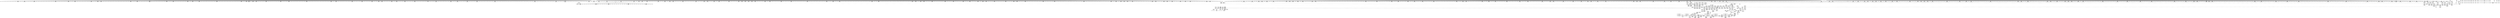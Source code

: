 digraph {
	CE0x3e28d70 [shape=record,shape=Mrecord,label="{CE0x3e28d70|1216:_i8*,_:_CRE_850,851_}"]
	CE0x3dd2ad0 [shape=record,shape=Mrecord,label="{CE0x3dd2ad0|1216:_i8*,_:_CRE_693,694_}"]
	CE0x3dda670 [shape=record,shape=Mrecord,label="{CE0x3dda670|1216:_i8*,_:_CRE_855,856_}"]
	CE0x3e235f0 [shape=record,shape=Mrecord,label="{CE0x3e235f0|1216:_i8*,_:_CRE_707,708_}"]
	CE0x3e21e90 [shape=record,shape=Mrecord,label="{CE0x3e21e90|1216:_i8*,_:_CRE_685,686_}"]
	CE0x3dadd30 [shape=record,shape=Mrecord,label="{CE0x3dadd30|1216:_i8*,_:_CRE_195,196_}"]
	CE0x3e0b990 [shape=record,shape=Mrecord,label="{CE0x3e0b990|1216:_i8*,_:_CRE_421,422_}"]
	CE0x3e05130 [shape=record,shape=Mrecord,label="{CE0x3e05130|1216:_i8*,_:_CRE_253,254_}"]
	CE0x3e24e00 [shape=record,shape=Mrecord,label="{CE0x3e24e00|1216:_i8*,_:_CRE_752,760_|*MultipleSource*|Function::selinux_socket_unix_stream_connect&Arg::other::|security/selinux/hooks.c,4261}"]
	CE0x3d921e0 [shape=record,shape=Mrecord,label="{CE0x3d921e0|1216:_i8*,_:_CRE_8,12_|*MultipleSource*|security/selinux/hooks.c,4260|Function::selinux_socket_unix_stream_connect&Arg::sock::}"]
	CE0x3e0f610 [shape=record,shape=Mrecord,label="{CE0x3e0f610|16:_i32,_20:_i32,_:_CMRE_0,4_|*MultipleSource*|security/selinux/hooks.c,4271|security/selinux/hooks.c,4260|*LoadInst*|security/selinux/hooks.c,4260}"]
	CE0x3dd2360 [shape=record,shape=Mrecord,label="{CE0x3dd2360|1216:_i8*,_:_CRE_686,687_}"]
	CE0x3e144d0 [shape=record,shape=Mrecord,label="{CE0x3e144d0|1216:_i8*,_:_CRE_19,20_|*MultipleSource*|Function::selinux_socket_unix_stream_connect&Arg::other::|security/selinux/hooks.c,4261}"]
	CE0x3da5390 [shape=record,shape=Mrecord,label="{CE0x3da5390|1216:_i8*,_:_CRE_250,251_}"]
	CE0x3dd3ce0 [shape=record,shape=Mrecord,label="{CE0x3dd3ce0|1216:_i8*,_:_CRE_550,551_}"]
	CE0x3e7b2d0 [shape=record,shape=Mrecord,label="{CE0x3e7b2d0|8:_%struct.sock*,_:_SCME_43,44_}"]
	CE0x3e76bd0 [shape=record,shape=Mrecord,label="{CE0x3e76bd0|i32_4194304|*Constant*|*SummSource*}"]
	CE0x3e8e420 [shape=record,shape=Mrecord,label="{CE0x3e8e420|i64*_getelementptr_inbounds_(_9_x_i64_,_9_x_i64_*___llvm_gcov_ctr339,_i64_0,_i64_7)|*Constant*|*SummSink*}"]
	CE0x3e04470 [shape=record,shape=Mrecord,label="{CE0x3e04470|1216:_i8*,_:_CRE_241,242_}"]
	CE0x3d9ee80 [shape=record,shape=Mrecord,label="{CE0x3d9ee80|1216:_i8*,_:_CRE_171,172_}"]
	CE0x3e015b0 [shape=record,shape=Mrecord,label="{CE0x3e015b0|1216:_i8*,_:_CRE_197,198_}"]
	CE0x3e0b550 [shape=record,shape=Mrecord,label="{CE0x3e0b550|1216:_i8*,_:_CRE_417,418_}"]
	CE0x3e78170 [shape=record,shape=Mrecord,label="{CE0x3e78170|selinux_socket_unix_stream_connect:tobool|security/selinux/hooks.c,4274|*SummSink*}"]
	CE0x3dd6d50 [shape=record,shape=Mrecord,label="{CE0x3dd6d50|1216:_i8*,_:_CRE_784,792_|*MultipleSource*|security/selinux/hooks.c,4260|Function::selinux_socket_unix_stream_connect&Arg::sock::}"]
	CE0x3db9a30 [shape=record,shape=Mrecord,label="{CE0x3db9a30|1216:_i8*,_:_CRE_543,544_}"]
	CE0x3e816a0 [shape=record,shape=Mrecord,label="{CE0x3e816a0|selinux_socket_unix_stream_connect:tmp22|security/selinux/hooks.c,4279}"]
	CE0x3daac00 [shape=record,shape=Mrecord,label="{CE0x3daac00|1216:_i8*,_:_CRE_254,255_}"]
	CE0x3e17760 [shape=record,shape=Mrecord,label="{CE0x3e17760|1216:_i8*,_:_CRE_79,80_}"]
	CE0x3e326c0 [shape=record,shape=Mrecord,label="{CE0x3e326c0|selinux_socket_unix_stream_connect:tmp4|*LoadInst*|security/selinux/hooks.c,4261|*SummSink*}"]
	CE0x5447d80 [shape=record,shape=Mrecord,label="{CE0x5447d80|1216:_i8*,_:_CRE_27,28_}"]
	CE0x3e059b0 [shape=record,shape=Mrecord,label="{CE0x3e059b0|1216:_i8*,_:_CRE_261,262_}"]
	CE0x3e13140 [shape=record,shape=Mrecord,label="{CE0x3e13140|selinux_socket_unix_stream_connect:sk_security1|security/selinux/hooks.c,4261}"]
	CE0x3e099b0 [shape=record,shape=Mrecord,label="{CE0x3e099b0|1216:_i8*,_:_CRE_391,392_}"]
	CE0x3e20b70 [shape=record,shape=Mrecord,label="{CE0x3e20b70|1216:_i8*,_:_CRE_667,668_}"]
	CE0x3e19070 [shape=record,shape=Mrecord,label="{CE0x3e19070|1216:_i8*,_:_CRE_101,102_}"]
	CE0x3e07590 [shape=record,shape=Mrecord,label="{CE0x3e07590|1216:_i8*,_:_CRE_357,358_}"]
	CE0x3e71510 [shape=record,shape=Mrecord,label="{CE0x3e71510|selinux_socket_unix_stream_connect:tmp12|security/selinux/hooks.c,4271|*SummSource*}"]
	CE0x3e63e20 [shape=record,shape=Mrecord,label="{CE0x3e63e20|1216:_i8*,_:_CRE_1216,1224_|*MultipleSource*|Function::selinux_socket_unix_stream_connect&Arg::newsk::|security/selinux/hooks.c,4262}"]
	CE0x3e0a560 [shape=record,shape=Mrecord,label="{CE0x3e0a560|1216:_i8*,_:_CRE_402,403_}"]
	CE0x3dd06b0 [shape=record,shape=Mrecord,label="{CE0x3dd06b0|1216:_i8*,_:_CRE_659,660_}"]
	CE0x3e77dd0 [shape=record,shape=Mrecord,label="{CE0x3e77dd0|_ret_i32_%retval.0,_!dbg_!27728|security/selinux/avc.c,775|*SummSource*}"]
	CE0x3e08cf0 [shape=record,shape=Mrecord,label="{CE0x3e08cf0|1216:_i8*,_:_CRE_379,380_}"]
	CE0x3e012b0 [shape=record,shape=Mrecord,label="{CE0x3e012b0|1216:_i8*,_:_CRE_194,195_}"]
	CE0x3dd8250 [shape=record,shape=Mrecord,label="{CE0x3dd8250|1216:_i8*,_:_CRE_821,822_}"]
	CE0x3d963a0 [shape=record,shape=Mrecord,label="{CE0x3d963a0|1216:_i8*,_:_CRE_399,400_}"]
	CE0x3e83050 [shape=record,shape=Mrecord,label="{CE0x3e83050|selinux_socket_unix_stream_connect:tmp7|security/selinux/hooks.c,4262|*SummSource*}"]
	CE0x3dd16a0 [shape=record,shape=Mrecord,label="{CE0x3dd16a0|1216:_i8*,_:_CRE_674,675_}"]
	CE0x3e1dbb0 [shape=record,shape=Mrecord,label="{CE0x3e1dbb0|1216:_i8*,_:_CRE_593,594_}"]
	CE0x3e7ace0 [shape=record,shape=Mrecord,label="{CE0x3e7ace0|8:_%struct.sock*,_:_SCME_38,39_}"]
	CE0x3d8e3e0 [shape=record,shape=Mrecord,label="{CE0x3d8e3e0|1216:_i8*,_:_CRE_166,167_}"]
	CE0x3e294e0 [shape=record,shape=Mrecord,label="{CE0x3e294e0|1216:_i8*,_:_CRE_857,858_}"]
	CE0x3e7a1b0 [shape=record,shape=Mrecord,label="{CE0x3e7a1b0|8:_%struct.sock*,_:_SCME_28,29_}"]
	CE0x3e0aab0 [shape=record,shape=Mrecord,label="{CE0x3e0aab0|1216:_i8*,_:_CRE_407,408_}"]
	CE0x3e1bb30 [shape=record,shape=Mrecord,label="{CE0x3e1bb30|1216:_i8*,_:_CRE_144,145_}"]
	CE0x3e301c0 [shape=record,shape=Mrecord,label="{CE0x3e301c0|1216:_i8*,_:_CRE_1176,1184_|*MultipleSource*|Function::selinux_socket_unix_stream_connect&Arg::other::|security/selinux/hooks.c,4261}"]
	CE0x3dd5000 [shape=record,shape=Mrecord,label="{CE0x3dd5000|1216:_i8*,_:_CRE_568,569_}"]
	CE0x3e65180 [shape=record,shape=Mrecord,label="{CE0x3e65180|selinux_socket_unix_stream_connect:tmp6|*LoadInst*|security/selinux/hooks.c,4262}"]
	CE0x3e00810 [shape=record,shape=Mrecord,label="{CE0x3e00810|1216:_i8*,_:_CRE_178,179_}"]
	CE0x3e2b790 [shape=record,shape=Mrecord,label="{CE0x3e2b790|1216:_i8*,_:_CRE_912,920_|*MultipleSource*|Function::selinux_socket_unix_stream_connect&Arg::other::|security/selinux/hooks.c,4261}"]
	CE0x3e1a700 [shape=record,shape=Mrecord,label="{CE0x3e1a700|1216:_i8*,_:_CRE_125,126_}"]
	CE0x3d7a340 [shape=record,shape=Mrecord,label="{CE0x3d7a340|1216:_i8*,_:_CRE_376,377_}"]
	CE0x3ddb990 [shape=record,shape=Mrecord,label="{CE0x3ddb990|1216:_i8*,_:_CRE_873,874_}"]
	CE0x3dd8470 [shape=record,shape=Mrecord,label="{CE0x3dd8470|1216:_i8*,_:_CRE_823,824_}"]
	CE0x3e1a3d0 [shape=record,shape=Mrecord,label="{CE0x3e1a3d0|1216:_i8*,_:_CRE_122,123_}"]
	CE0x3d911e0 [shape=record,shape=Mrecord,label="{CE0x3d911e0|1216:_i8*,_:_CRE_409,410_}"]
	CE0x3da5bf0 [shape=record,shape=Mrecord,label="{CE0x3da5bf0|1216:_i8*,_:_CRE_393,394_}"]
	CE0x3e15f50 [shape=record,shape=Mrecord,label="{CE0x3e15f50|1216:_i8*,_:_CRE_57,58_}"]
	CE0x3e049c0 [shape=record,shape=Mrecord,label="{CE0x3e049c0|1216:_i8*,_:_CRE_246,247_}"]
	CE0x3e06cf0 [shape=record,shape=Mrecord,label="{CE0x3e06cf0|1216:_i8*,_:_CRE_344,348_|*MultipleSource*|Function::selinux_socket_unix_stream_connect&Arg::other::|security/selinux/hooks.c,4261}"]
	CE0x3e26350 [shape=record,shape=Mrecord,label="{CE0x3e26350|1216:_i8*,_:_CRE_810,811_}"]
	CE0x3dde850 [shape=record,shape=Mrecord,label="{CE0x3dde850|1216:_i8*,_:_CRE_1016,1024_|*MultipleSource*|security/selinux/hooks.c,4260|Function::selinux_socket_unix_stream_connect&Arg::sock::}"]
	CE0x3e775c0 [shape=record,shape=Mrecord,label="{CE0x3e775c0|avc_has_perm:requested|Function::avc_has_perm&Arg::requested::|*SummSink*}"]
	CE0x3e70530 [shape=record,shape=Mrecord,label="{CE0x3e70530|selinux_socket_unix_stream_connect:sid6|security/selinux/hooks.c,4271|*SummSink*}"]
	CE0x3de0f10 [shape=record,shape=Mrecord,label="{CE0x3de0f10|1216:_i8*,_:_CRE_1158,1159_}"]
	CE0x3dbf250 [shape=record,shape=Mrecord,label="{CE0x3dbf250|1216:_i8*,_:_CRE_584,585_}"]
	CE0x3dbfe00 [shape=record,shape=Mrecord,label="{CE0x3dbfe00|1216:_i8*,_:_CRE_595,596_}"]
	CE0x3e7e270 [shape=record,shape=Mrecord,label="{CE0x3e7e270|i32_8|*Constant*|*SummSource*}"]
	CE0x3d988f0 [shape=record,shape=Mrecord,label="{CE0x3d988f0|selinux_socket_unix_stream_connect:if.then13}"]
	CE0x3e799d0 [shape=record,shape=Mrecord,label="{CE0x3e799d0|selinux_socket_unix_stream_connect:tmp17|security/selinux/hooks.c,4274|*SummSource*}"]
	CE0x3d924f0 [shape=record,shape=Mrecord,label="{CE0x3d924f0|1216:_i8*,_:_CRE_16,18_|*MultipleSource*|security/selinux/hooks.c,4260|Function::selinux_socket_unix_stream_connect&Arg::sock::}"]
	CE0x3dd1d00 [shape=record,shape=Mrecord,label="{CE0x3dd1d00|1216:_i8*,_:_CRE_680,681_}"]
	CE0x3e038c0 [shape=record,shape=Mrecord,label="{CE0x3e038c0|1216:_i8*,_:_CRE_230,231_}"]
	CE0x3d863c0 [shape=record,shape=Mrecord,label="{CE0x3d863c0|selinux_socket_unix_stream_connect:cleanup}"]
	CE0x3d7b060 [shape=record,shape=Mrecord,label="{CE0x3d7b060|_call_void_mcount()_#3}"]
	CE0x3dce900 [shape=record,shape=Mrecord,label="{CE0x3dce900|1216:_i8*,_:_CRE_602,603_}"]
	CE0x3e8d9b0 [shape=record,shape=Mrecord,label="{CE0x3e8d9b0|selinux_socket_unix_stream_connect:tmp28|security/selinux/hooks.c,4282}"]
	CE0x3e281c0 [shape=record,shape=Mrecord,label="{CE0x3e281c0|1216:_i8*,_:_CRE_839,840_}"]
	CE0x3e2ab30 [shape=record,shape=Mrecord,label="{CE0x3e2ab30|1216:_i8*,_:_CRE_878,879_}"]
	CE0x3e1e100 [shape=record,shape=Mrecord,label="{CE0x3e1e100|1216:_i8*,_:_CRE_598,599_}"]
	CE0x3dc5570 [shape=record,shape=Mrecord,label="{CE0x3dc5570|1216:_i8*,_:_CRE_40,48_|*MultipleSource*|security/selinux/hooks.c,4260|Function::selinux_socket_unix_stream_connect&Arg::sock::}"]
	CE0x3d89fd0 [shape=record,shape=Mrecord,label="{CE0x3d89fd0|selinux_socket_unix_stream_connect:if.then}"]
	CE0x3e08ad0 [shape=record,shape=Mrecord,label="{CE0x3e08ad0|1216:_i8*,_:_CRE_377,378_}"]
	CE0x3de1570 [shape=record,shape=Mrecord,label="{CE0x3de1570|1216:_i8*,_:_CRE_1176,1184_|*MultipleSource*|security/selinux/hooks.c,4260|Function::selinux_socket_unix_stream_connect&Arg::sock::}"]
	CE0x3dbe040 [shape=record,shape=Mrecord,label="{CE0x3dbe040|1216:_i8*,_:_CRE_567,568_}"]
	CE0x3e80cc0 [shape=record,shape=Mrecord,label="{CE0x3e80cc0|selinux_socket_unix_stream_connect:tmp21|security/selinux/hooks.c,4279}"]
	CE0x3dd4340 [shape=record,shape=Mrecord,label="{CE0x3dd4340|1216:_i8*,_:_CRE_556,557_}"]
	CE0x3dcf180 [shape=record,shape=Mrecord,label="{CE0x3dcf180|1216:_i8*,_:_CRE_616,620_|*MultipleSource*|security/selinux/hooks.c,4260|Function::selinux_socket_unix_stream_connect&Arg::sock::}"]
	CE0x3e0fd90 [shape=record,shape=Mrecord,label="{CE0x3e0fd90|selinux_socket_unix_stream_connect:sk|security/selinux/hooks.c,4269|*SummSource*}"]
	CE0x3e02f30 [shape=record,shape=Mrecord,label="{CE0x3e02f30|1216:_i8*,_:_CRE_221,222_}"]
	CE0x3e26a60 [shape=record,shape=Mrecord,label="{CE0x3e26a60|1216:_i8*,_:_CRE_817,818_}"]
	CE0x3e04140 [shape=record,shape=Mrecord,label="{CE0x3e04140|1216:_i8*,_:_CRE_238,239_}"]
	CE0x3e048b0 [shape=record,shape=Mrecord,label="{CE0x3e048b0|1216:_i8*,_:_CRE_245,246_}"]
	CE0x3e25d80 [shape=record,shape=Mrecord,label="{CE0x3e25d80|1216:_i8*,_:_CRE_800,804_|*MultipleSource*|Function::selinux_socket_unix_stream_connect&Arg::other::|security/selinux/hooks.c,4261}"]
	CE0x3d9c8f0 [shape=record,shape=Mrecord,label="{CE0x3d9c8f0|1216:_i8*,_:_CRE_359,360_}"]
	CE0x3e18c30 [shape=record,shape=Mrecord,label="{CE0x3e18c30|1216:_i8*,_:_CRE_97,98_}"]
	CE0x3e074e0 [shape=record,shape=Mrecord,label="{CE0x3e074e0|1216:_i8*,_:_CRE_356,357_}"]
	CE0x3da0540 [shape=record,shape=Mrecord,label="{CE0x3da0540|1216:_i8*,_:_CRE_129,130_}"]
	CE0x3de0560 [shape=record,shape=Mrecord,label="{CE0x3de0560|1216:_i8*,_:_CRE_1144,1152_|*MultipleSource*|security/selinux/hooks.c,4260|Function::selinux_socket_unix_stream_connect&Arg::sock::}"]
	CE0x3dd7f20 [shape=record,shape=Mrecord,label="{CE0x3dd7f20|1216:_i8*,_:_CRE_818,819_}"]
	CE0x3d8fe10 [shape=record,shape=Mrecord,label="{CE0x3d8fe10|1216:_i8*,_:_CRE_113,114_}"]
	CE0x3dd1260 [shape=record,shape=Mrecord,label="{CE0x3dd1260|1216:_i8*,_:_CRE_670,671_}"]
	CE0x3dfed80 [shape=record,shape=Mrecord,label="{CE0x3dfed80|1216:_i8*,_:_CRE_153,154_}"]
	CE0x3d7ae90 [shape=record,shape=Mrecord,label="{CE0x3d7ae90|selinux_socket_unix_stream_connect:tmp1}"]
	CE0x3dd9570 [shape=record,shape=Mrecord,label="{CE0x3dd9570|1216:_i8*,_:_CRE_839,840_}"]
	CE0x3d97df0 [shape=record,shape=Mrecord,label="{CE0x3d97df0|1216:_i8*,_:_CRE_76,77_}"]
	CE0x3e72f60 [shape=record,shape=Mrecord,label="{CE0x3e72f60|_ret_i32_%retval.0,_!dbg_!27762|security/selinux/hooks.c,4288|*SummSink*}"]
	CE0x3e06ee0 [shape=record,shape=Mrecord,label="{CE0x3e06ee0|1216:_i8*,_:_CRE_352,353_}"]
	CE0x3d9fc50 [shape=record,shape=Mrecord,label="{CE0x3d9fc50|1216:_i8*,_:_CRE_173,174_}"]
	CE0x3e153a0 [shape=record,shape=Mrecord,label="{CE0x3e153a0|1216:_i8*,_:_CRE_33,34_}"]
	CE0x3e02160 [shape=record,shape=Mrecord,label="{CE0x3e02160|1216:_i8*,_:_CRE_208,209_}"]
	CE0x3e83290 [shape=record,shape=Mrecord,label="{CE0x3e83290|selinux_socket_unix_stream_connect:tmp8|security/selinux/hooks.c,4264|*SummSource*}"]
	CE0x3e06340 [shape=record,shape=Mrecord,label="{CE0x3e06340|1216:_i8*,_:_CRE_304,312_|*MultipleSource*|Function::selinux_socket_unix_stream_connect&Arg::other::|security/selinux/hooks.c,4261}"]
	CE0x3ddcd30 [shape=record,shape=Mrecord,label="{CE0x3ddcd30|1216:_i8*,_:_CRE_920,936_|*MultipleSource*|security/selinux/hooks.c,4260|Function::selinux_socket_unix_stream_connect&Arg::sock::}"]
	CE0x3d90460 [shape=record,shape=Mrecord,label="{CE0x3d90460|1216:_i8*,_:_CRE_488,496_|*MultipleSource*|security/selinux/hooks.c,4260|Function::selinux_socket_unix_stream_connect&Arg::sock::}"]
	CE0x3d90800 [shape=record,shape=Mrecord,label="{CE0x3d90800|1216:_i8*,_:_CRE_512,520_|*MultipleSource*|security/selinux/hooks.c,4260|Function::selinux_socket_unix_stream_connect&Arg::sock::}"]
	CE0x3e89390 [shape=record,shape=Mrecord,label="{CE0x3e89390|selinux_socket_unix_stream_connect:call11|security/selinux/hooks.c,4279|*SummSink*}"]
	CE0x3e1d660 [shape=record,shape=Mrecord,label="{CE0x3e1d660|1216:_i8*,_:_CRE_588,589_}"]
	CE0x3e1d990 [shape=record,shape=Mrecord,label="{CE0x3e1d990|1216:_i8*,_:_CRE_591,592_}"]
	CE0x3d96290 [shape=record,shape=Mrecord,label="{CE0x3d96290|1216:_i8*,_:_CRE_398,399_}"]
	CE0x3de2520 [shape=record,shape=Mrecord,label="{CE0x3de2520|1216:_i8*,_:_CRE_1224,1228_|*MultipleSource*|security/selinux/hooks.c,4260|Function::selinux_socket_unix_stream_connect&Arg::sock::}"]
	CE0x3e89870 [shape=record,shape=Mrecord,label="{CE0x3e89870|GLOBAL:security_sid_mls_copy|*Constant*|*SummSink*}"]
	CE0x3e2e800 [shape=record,shape=Mrecord,label="{CE0x3e2e800|1216:_i8*,_:_CRE_1088,1104_|*MultipleSource*|Function::selinux_socket_unix_stream_connect&Arg::other::|security/selinux/hooks.c,4261}"]
	CE0x3d948f0 [shape=record,shape=Mrecord,label="{CE0x3d948f0|1216:_i8*,_:_CRE_551,552_}"]
	CE0x3e027c0 [shape=record,shape=Mrecord,label="{CE0x3e027c0|1216:_i8*,_:_CRE_214,215_}"]
	CE0x3e233d0 [shape=record,shape=Mrecord,label="{CE0x3e233d0|1216:_i8*,_:_CRE_705,706_}"]
	CE0x3dd31f0 [shape=record,shape=Mrecord,label="{CE0x3dd31f0|1216:_i8*,_:_CRE_539,540_}"]
	CE0x3dd39b0 [shape=record,shape=Mrecord,label="{CE0x3dd39b0|1216:_i8*,_:_CRE_547,548_}"]
	CE0x3e0b330 [shape=record,shape=Mrecord,label="{CE0x3e0b330|1216:_i8*,_:_CRE_415,416_}"]
	CE0x3e02490 [shape=record,shape=Mrecord,label="{CE0x3e02490|1216:_i8*,_:_CRE_211,212_}"]
	CE0x3dae490 [shape=record,shape=Mrecord,label="{CE0x3dae490|selinux_socket_unix_stream_connect:tmp16|security/selinux/hooks.c,4274|*SummSink*}"]
	CE0x3de2ed0 [shape=record,shape=Mrecord,label="{CE0x3de2ed0|1216:_i8*,_:_CRE_1256,1264_|*MultipleSource*|security/selinux/hooks.c,4260|Function::selinux_socket_unix_stream_connect&Arg::sock::}"]
	CE0x3e1b4d0 [shape=record,shape=Mrecord,label="{CE0x3e1b4d0|1216:_i8*,_:_CRE_138,139_}"]
	CE0x3e8e810 [shape=record,shape=Mrecord,label="{CE0x3e8e810|selinux_socket_unix_stream_connect:tmp29|security/selinux/hooks.c,4285}"]
	CE0x3e16990 [shape=record,shape=Mrecord,label="{CE0x3e16990|1216:_i8*,_:_CRE_66,67_}"]
	CE0x3e15b10 [shape=record,shape=Mrecord,label="{CE0x3e15b10|1216:_i8*,_:_CRE_40,48_|*MultipleSource*|Function::selinux_socket_unix_stream_connect&Arg::other::|security/selinux/hooks.c,4261}"]
	CE0x3d949d0 [shape=record,shape=Mrecord,label="{CE0x3d949d0|1216:_i8*,_:_CRE_552,553_}"]
	CE0x516ebd0 [shape=record,shape=Mrecord,label="{CE0x516ebd0|1216:_i8*,_:_CRE_29,30_}"]
	CE0x3d8a810 [shape=record,shape=Mrecord,label="{CE0x3d8a810|selinux_socket_unix_stream_connect:bb|*SummSink*}"]
	CE0x3e716d0 [shape=record,shape=Mrecord,label="{CE0x3e716d0|selinux_socket_unix_stream_connect:tmp12|security/selinux/hooks.c,4271|*SummSink*}"]
	CE0x3e78e30 [shape=record,shape=Mrecord,label="{CE0x3e78e30|i64_2|*Constant*}"]
	CE0x3e16770 [shape=record,shape=Mrecord,label="{CE0x3e16770|1216:_i8*,_:_CRE_64,65_}"]
	CE0x3d93610 [shape=record,shape=Mrecord,label="{CE0x3d93610|1216:_i8*,_:_CRE_64,65_}"]
	CE0x3da5d00 [shape=record,shape=Mrecord,label="{CE0x3da5d00|1216:_i8*,_:_CRE_394,395_}"]
	CE0x3e8c900 [shape=record,shape=Mrecord,label="{CE0x3e8c900|i64*_getelementptr_inbounds_(_9_x_i64_,_9_x_i64_*___llvm_gcov_ctr339,_i64_0,_i64_6)|*Constant*}"]
	CE0x3e0b000 [shape=record,shape=Mrecord,label="{CE0x3e0b000|1216:_i8*,_:_CRE_412,413_}"]
	CE0x3de0180 [shape=record,shape=Mrecord,label="{CE0x3de0180|1216:_i8*,_:_CRE_1128,1136_|*MultipleSource*|security/selinux/hooks.c,4260|Function::selinux_socket_unix_stream_connect&Arg::sock::}"]
	CE0x3de30c0 [shape=record,shape=Mrecord,label="{CE0x3de30c0|1216:_i8*,_:_CRE_1264,1272_|*MultipleSource*|security/selinux/hooks.c,4260|Function::selinux_socket_unix_stream_connect&Arg::sock::}"]
	CE0x3e2efc0 [shape=record,shape=Mrecord,label="{CE0x3e2efc0|1216:_i8*,_:_CRE_1136,1140_|*MultipleSource*|Function::selinux_socket_unix_stream_connect&Arg::other::|security/selinux/hooks.c,4261}"]
	CE0x3e7d750 [shape=record,shape=Mrecord,label="{CE0x3e7d750|i32_8|*Constant*|*SummSink*}"]
	CE0x3e0d870 [shape=record,shape=Mrecord,label="{CE0x3e0d870|1216:_i8*,_:_CRE_512,520_|*MultipleSource*|Function::selinux_socket_unix_stream_connect&Arg::other::|security/selinux/hooks.c,4261}"]
	CE0x3e04be0 [shape=record,shape=Mrecord,label="{CE0x3e04be0|1216:_i8*,_:_CRE_248,249_}"]
	CE0x3dd9460 [shape=record,shape=Mrecord,label="{CE0x3dd9460|1216:_i8*,_:_CRE_838,839_}"]
	CE0x3e67370 [shape=record,shape=Mrecord,label="{CE0x3e67370|selinux_socket_unix_stream_connect:sid7|security/selinux/hooks.c,4278|*SummSink*}"]
	CE0x3e09570 [shape=record,shape=Mrecord,label="{CE0x3e09570|1216:_i8*,_:_CRE_387,388_}"]
	CE0x3e2fb60 [shape=record,shape=Mrecord,label="{CE0x3e2fb60|1216:_i8*,_:_CRE_1158,1159_}"]
	CE0x3d9ce40 [shape=record,shape=Mrecord,label="{CE0x3d9ce40|1216:_i8*,_:_CRE_364,365_}"]
	CE0x3e6fb20 [shape=record,shape=Mrecord,label="{CE0x3e6fb20|selinux_socket_unix_stream_connect:tmp11|security/selinux/hooks.c,4271}"]
	CE0x3daaaf0 [shape=record,shape=Mrecord,label="{CE0x3daaaf0|1216:_i8*,_:_CRE_253,254_}"]
	CE0x3dbf470 [shape=record,shape=Mrecord,label="{CE0x3dbf470|1216:_i8*,_:_CRE_586,587_}"]
	CE0x3daa1c0 [shape=record,shape=Mrecord,label="{CE0x3daa1c0|1216:_i8*,_:_CRE_386,387_}"]
	CE0x3d96d60 [shape=record,shape=Mrecord,label="{CE0x3d96d60|1216:_i8*,_:_CRE_241,242_}"]
	CE0x3dd3790 [shape=record,shape=Mrecord,label="{CE0x3dd3790|1216:_i8*,_:_CRE_545,546_}"]
	CE0x3dbdc00 [shape=record,shape=Mrecord,label="{CE0x3dbdc00|1216:_i8*,_:_CRE_563,564_}"]
	CE0x3e80d30 [shape=record,shape=Mrecord,label="{CE0x3e80d30|selinux_socket_unix_stream_connect:tmp21|security/selinux/hooks.c,4279|*SummSource*}"]
	CE0x3d881d0 [shape=record,shape=Mrecord,label="{CE0x3d881d0|1216:_i8*,_:_CRE_31,32_}"]
	CE0x3e1f9c0 [shape=record,shape=Mrecord,label="{CE0x3e1f9c0|1216:_i8*,_:_CRE_650,651_}"]
	CE0x3e04cf0 [shape=record,shape=Mrecord,label="{CE0x3e04cf0|1216:_i8*,_:_CRE_249,250_}"]
	CE0x3dda120 [shape=record,shape=Mrecord,label="{CE0x3dda120|1216:_i8*,_:_CRE_850,851_}"]
	CE0x3da9fa0 [shape=record,shape=Mrecord,label="{CE0x3da9fa0|1216:_i8*,_:_CRE_384,385_}"]
	CE0x3e792d0 [shape=record,shape=Mrecord,label="{CE0x3e792d0|selinux_socket_unix_stream_connect:tmp14|security/selinux/hooks.c,4274}"]
	CE0x3e24090 [shape=record,shape=Mrecord,label="{CE0x3e24090|1216:_i8*,_:_CRE_717,718_}"]
	CE0x3e7e460 [shape=record,shape=Mrecord,label="{CE0x3e7e460|selinux_socket_unix_stream_connect:tmp20|security/selinux/hooks.c,4278}"]
	CE0x3e00a30 [shape=record,shape=Mrecord,label="{CE0x3e00a30|1216:_i8*,_:_CRE_180,181_}"]
	CE0x3e324d0 [shape=record,shape=Mrecord,label="{CE0x3e324d0|selinux_socket_unix_stream_connect:tmp4|*LoadInst*|security/selinux/hooks.c,4261|*SummSource*}"]
	CE0x3e088b0 [shape=record,shape=Mrecord,label="{CE0x3e088b0|1216:_i8*,_:_CRE_375,376_}"]
	CE0x3e28e80 [shape=record,shape=Mrecord,label="{CE0x3e28e80|1216:_i8*,_:_CRE_851,852_}"]
	CE0x3dd2be0 [shape=record,shape=Mrecord,label="{CE0x3dd2be0|1216:_i8*,_:_CRE_694,695_}"]
	CE0x3dd4ab0 [shape=record,shape=Mrecord,label="{CE0x3dd4ab0|1216:_i8*,_:_CRE_563,564_}"]
	CE0x3e27a50 [shape=record,shape=Mrecord,label="{CE0x3e27a50|1216:_i8*,_:_CRE_832,833_}"]
	CE0x3e1dcc0 [shape=record,shape=Mrecord,label="{CE0x3e1dcc0|1216:_i8*,_:_CRE_594,595_}"]
	CE0x3e1e210 [shape=record,shape=Mrecord,label="{CE0x3e1e210|1216:_i8*,_:_CRE_599,600_}"]
	CE0x3dff2d0 [shape=record,shape=Mrecord,label="{CE0x3dff2d0|1216:_i8*,_:_CRE_158,159_}"]
	CE0x3e76520 [shape=record,shape=Mrecord,label="{CE0x3e76520|avc_has_perm:tclass|Function::avc_has_perm&Arg::tclass::}"]
	CE0x3da6960 [shape=record,shape=Mrecord,label="{CE0x3da6960|8:_%struct.sock*,_:_SCME_16,18_|*MultipleSource*|security/selinux/hooks.c,4264|security/selinux/hooks.c,4264|security/selinux/hooks.c, 4264}"]
	CE0x3e84920 [shape=record,shape=Mrecord,label="{CE0x3e84920|GLOBAL:__llvm_gcov_ctr339|Global_var:__llvm_gcov_ctr339|*SummSink*}"]
	CE0x3d99f60 [shape=record,shape=Mrecord,label="{CE0x3d99f60|1216:_i8*,_:_CRE_211,212_}"]
	CE0x3dfe610 [shape=record,shape=Mrecord,label="{CE0x3dfe610|1216:_i8*,_:_CRE_146,147_}"]
	CE0x3e83740 [shape=record,shape=Mrecord,label="{CE0x3e83740|selinux_socket_unix_stream_connect:tmp9|security/selinux/hooks.c,4264}"]
	CE0x3e243c0 [shape=record,shape=Mrecord,label="{CE0x3e243c0|1216:_i8*,_:_CRE_720,724_|*MultipleSource*|Function::selinux_socket_unix_stream_connect&Arg::other::|security/selinux/hooks.c,4261}"]
	CE0x3e22820 [shape=record,shape=Mrecord,label="{CE0x3e22820|1216:_i8*,_:_CRE_694,695_}"]
	CE0x3dd79d0 [shape=record,shape=Mrecord,label="{CE0x3dd79d0|1216:_i8*,_:_CRE_813,814_}"]
	CE0x3dcee50 [shape=record,shape=Mrecord,label="{CE0x3dcee50|1216:_i8*,_:_CRE_607,608_}"]
	CE0x3e19e80 [shape=record,shape=Mrecord,label="{CE0x3e19e80|1216:_i8*,_:_CRE_117,118_}"]
	CE0x3d98860 [shape=record,shape=Mrecord,label="{CE0x3d98860|selinux_socket_unix_stream_connect:if.end}"]
	CE0x3e2e040 [shape=record,shape=Mrecord,label="{CE0x3e2e040|1216:_i8*,_:_CRE_1064,1072_|*MultipleSource*|Function::selinux_socket_unix_stream_connect&Arg::other::|security/selinux/hooks.c,4261}"]
	CE0x3dd27a0 [shape=record,shape=Mrecord,label="{CE0x3dd27a0|1216:_i8*,_:_CRE_690,691_}"]
	CE0x3e001b0 [shape=record,shape=Mrecord,label="{CE0x3e001b0|1216:_i8*,_:_CRE_172,173_}"]
	CE0x3d964b0 [shape=record,shape=Mrecord,label="{CE0x3d964b0|1216:_i8*,_:_CRE_400,401_}"]
	CE0x3dd4120 [shape=record,shape=Mrecord,label="{CE0x3dd4120|1216:_i8*,_:_CRE_554,555_}"]
	CE0x3d92660 [shape=record,shape=Mrecord,label="{CE0x3d92660|i64*_getelementptr_inbounds_(_9_x_i64_,_9_x_i64_*___llvm_gcov_ctr339,_i64_0,_i64_0)|*Constant*|*SummSource*}"]
	CE0x3d9c5f0 [shape=record,shape=Mrecord,label="{CE0x3d9c5f0|selinux_socket_unix_stream_connect:net|security/selinux/hooks.c, 4264|*SummSource*}"]
	CE0x3e22b50 [shape=record,shape=Mrecord,label="{CE0x3e22b50|1216:_i8*,_:_CRE_697,698_}"]
	CE0x3e223e0 [shape=record,shape=Mrecord,label="{CE0x3e223e0|1216:_i8*,_:_CRE_690,691_}"]
	CE0x3e004e0 [shape=record,shape=Mrecord,label="{CE0x3e004e0|1216:_i8*,_:_CRE_175,176_}"]
	CE0x3e1cab0 [shape=record,shape=Mrecord,label="{CE0x3e1cab0|1216:_i8*,_:_CRE_577,578_}"]
	CE0x3e70f10 [shape=record,shape=Mrecord,label="{CE0x3e70f10|16:_i32,_24:_i16,_:_CRE_20,24_|*MultipleSource*|security/selinux/hooks.c,4271|*LoadInst*|security/selinux/hooks.c,4261|security/selinux/hooks.c,4261}"]
	CE0x3dff710 [shape=record,shape=Mrecord,label="{CE0x3dff710|1216:_i8*,_:_CRE_162,163_}"]
	CE0x3e20ea0 [shape=record,shape=Mrecord,label="{CE0x3e20ea0|1216:_i8*,_:_CRE_670,671_}"]
	CE0x3d942e0 [shape=record,shape=Mrecord,label="{CE0x3d942e0|1216:_i8*,_:_CRE_81,82_}"]
	CE0x3e02af0 [shape=record,shape=Mrecord,label="{CE0x3e02af0|1216:_i8*,_:_CRE_217,218_}"]
	CE0x3e1e320 [shape=record,shape=Mrecord,label="{CE0x3e1e320|1216:_i8*,_:_CRE_600,601_}"]
	CE0x3e1aa30 [shape=record,shape=Mrecord,label="{CE0x3e1aa30|1216:_i8*,_:_CRE_128,129_}"]
	CE0x3e76cb0 [shape=record,shape=Mrecord,label="{CE0x3e76cb0|i32_4194304|*Constant*|*SummSink*}"]
	CE0x3e18d40 [shape=record,shape=Mrecord,label="{CE0x3e18d40|1216:_i8*,_:_CRE_98,99_}"]
	CE0x3e01090 [shape=record,shape=Mrecord,label="{CE0x3e01090|1216:_i8*,_:_CRE_193,194_}"]
	CE0x3e18530 [shape=record,shape=Mrecord,label="{CE0x3e18530|1216:_i8*,_:_CRE_90,91_}"]
	CE0x3e77700 [shape=record,shape=Mrecord,label="{CE0x3e77700|_ret_i32_%retval.0,_!dbg_!27728|security/selinux/avc.c,775}"]
	CE0x3da89a0 [shape=record,shape=Mrecord,label="{CE0x3da89a0|1216:_i8*,_:_CRE_147,148_}"]
	CE0x3e1e760 [shape=record,shape=Mrecord,label="{CE0x3e1e760|1216:_i8*,_:_CRE_604,605_}"]
	CE0x3dce7f0 [shape=record,shape=Mrecord,label="{CE0x3dce7f0|1216:_i8*,_:_CRE_601,602_}"]
	CE0x3e2d2b0 [shape=record,shape=Mrecord,label="{CE0x3e2d2b0|1216:_i8*,_:_CRE_1008,1016_|*MultipleSource*|Function::selinux_socket_unix_stream_connect&Arg::other::|security/selinux/hooks.c,4261}"]
	CE0x3e284f0 [shape=record,shape=Mrecord,label="{CE0x3e284f0|1216:_i8*,_:_CRE_842,843_}"]
	CE0x3e2ac40 [shape=record,shape=Mrecord,label="{CE0x3e2ac40|1216:_i8*,_:_CRE_879,880_}"]
	CE0x3db9920 [shape=record,shape=Mrecord,label="{CE0x3db9920|1216:_i8*,_:_CRE_542,543_}"]
	CE0x3e31d10 [shape=record,shape=Mrecord,label="{CE0x3e31d10|1216:_i8*,_:_CRE_1264,1272_|*MultipleSource*|Function::selinux_socket_unix_stream_connect&Arg::other::|security/selinux/hooks.c,4261}"]
	CE0x3da8660 [shape=record,shape=Mrecord,label="{CE0x3da8660|1216:_i8*,_:_CRE_143,144_}"]
	CE0x3daba40 [shape=record,shape=Mrecord,label="{CE0x3daba40|1216:_i8*,_:_CRE_235,236_}"]
	CE0x3e05570 [shape=record,shape=Mrecord,label="{CE0x3e05570|1216:_i8*,_:_CRE_257,258_}"]
	CE0x3dd8690 [shape=record,shape=Mrecord,label="{CE0x3dd8690|1216:_i8*,_:_CRE_825,826_}"]
	CE0x3e9ddf0 [shape=record,shape=Mrecord,label="{CE0x3e9ddf0|selinux_socket_unix_stream_connect:tmp34|security/selinux/hooks.c,4288|*SummSource*}"]
	CE0x3e11830 [shape=record,shape=Mrecord,label="{CE0x3e11830|selinux_socket_unix_stream_connect:sid6|security/selinux/hooks.c,4271}"]
	CE0x3e8e050 [shape=record,shape=Mrecord,label="{CE0x3e8e050|i64*_getelementptr_inbounds_(_9_x_i64_,_9_x_i64_*___llvm_gcov_ctr339,_i64_0,_i64_7)|*Constant*}"]
	CE0x3e13950 [shape=record,shape=Mrecord,label="{CE0x3e13950|1216:_i8*,_:_CRE_2,3_}"]
	CE0x3e200d0 [shape=record,shape=Mrecord,label="{CE0x3e200d0|1216:_i8*,_:_CRE_657,658_}"]
	CE0x3e2a090 [shape=record,shape=Mrecord,label="{CE0x3e2a090|1216:_i8*,_:_CRE_868,869_}"]
	CE0x3da4dc0 [shape=record,shape=Mrecord,label="{CE0x3da4dc0|1216:_i8*,_:_CRE_5,6_}"]
	CE0x3e09130 [shape=record,shape=Mrecord,label="{CE0x3e09130|1216:_i8*,_:_CRE_383,384_}"]
	CE0x3db2020 [shape=record,shape=Mrecord,label="{CE0x3db2020|i32_1|*Constant*|*SummSource*}"]
	CE0x3e16aa0 [shape=record,shape=Mrecord,label="{CE0x3e16aa0|1216:_i8*,_:_CRE_67,68_}"]
	CE0x3d89f20 [shape=record,shape=Mrecord,label="{CE0x3d89f20|selinux_socket_unix_stream_connect:tmp}"]
	CE0x3e6fe70 [shape=record,shape=Mrecord,label="{CE0x3e6fe70|selinux_socket_unix_stream_connect:tmp11|security/selinux/hooks.c,4271|*SummSink*}"]
	CE0x3dd4780 [shape=record,shape=Mrecord,label="{CE0x3dd4780|1216:_i8*,_:_CRE_560,561_}"]
	CE0x3e8c350 [shape=record,shape=Mrecord,label="{CE0x3e8c350|selinux_socket_unix_stream_connect:tmp26|security/selinux/hooks.c,4281}"]
	CE0x3e131b0 [shape=record,shape=Mrecord,label="{CE0x3e131b0|selinux_socket_unix_stream_connect:sk_security1|security/selinux/hooks.c,4261|*SummSource*}"]
	CE0x3e0f2d0 [shape=record,shape=Mrecord,label="{CE0x3e0f2d0|selinux_socket_unix_stream_connect:tmp10|security/selinux/hooks.c,4269}"]
	CE0x3da2760 [shape=record,shape=Mrecord,label="{CE0x3da2760|1216:_i8*,_:_CRE_193,194_}"]
	CE0x3e2bb70 [shape=record,shape=Mrecord,label="{CE0x3e2bb70|1216:_i8*,_:_CRE_936,944_|*MultipleSource*|Function::selinux_socket_unix_stream_connect&Arg::other::|security/selinux/hooks.c,4261}"]
	CE0x3e089c0 [shape=record,shape=Mrecord,label="{CE0x3e089c0|1216:_i8*,_:_CRE_376,377_}"]
	CE0x3ddbbb0 [shape=record,shape=Mrecord,label="{CE0x3ddbbb0|1216:_i8*,_:_CRE_875,876_}"]
	CE0x3e0cae0 [shape=record,shape=Mrecord,label="{CE0x3e0cae0|1216:_i8*,_:_CRE_464,468_|*MultipleSource*|Function::selinux_socket_unix_stream_connect&Arg::other::|security/selinux/hooks.c,4261}"]
	CE0x3dfefa0 [shape=record,shape=Mrecord,label="{CE0x3dfefa0|1216:_i8*,_:_CRE_155,156_}"]
	CE0x3e077b0 [shape=record,shape=Mrecord,label="{CE0x3e077b0|1216:_i8*,_:_CRE_359,360_}"]
	CE0x3e0c8f0 [shape=record,shape=Mrecord,label="{CE0x3e0c8f0|1216:_i8*,_:_CRE_460,464_|*MultipleSource*|Function::selinux_socket_unix_stream_connect&Arg::other::|security/selinux/hooks.c,4261}"]
	CE0x3d9f430 [shape=record,shape=Mrecord,label="{CE0x3d9f430|1216:_i8*,_:_CRE_133,134_}"]
	CE0x3e22a40 [shape=record,shape=Mrecord,label="{CE0x3e22a40|1216:_i8*,_:_CRE_696,697_}"]
	CE0x3e158f0 [shape=record,shape=Mrecord,label="{CE0x3e158f0|1216:_i8*,_:_CRE_38,39_}"]
	CE0x3da8ad0 [shape=record,shape=Mrecord,label="{CE0x3da8ad0|1216:_i8*,_:_CRE_138,139_}"]
	CE0x3e7bfe0 [shape=record,shape=Mrecord,label="{CE0x3e7bfe0|8:_%struct.sock*,_:_SCME_54,55_}"]
	CE0x3dd8ad0 [shape=record,shape=Mrecord,label="{CE0x3dd8ad0|1216:_i8*,_:_CRE_829,830_}"]
	CE0x3e1ddd0 [shape=record,shape=Mrecord,label="{CE0x3e1ddd0|1216:_i8*,_:_CRE_595,596_}"]
	CE0x3ddfda0 [shape=record,shape=Mrecord,label="{CE0x3ddfda0|1216:_i8*,_:_CRE_1104,1112_|*MultipleSource*|security/selinux/hooks.c,4260|Function::selinux_socket_unix_stream_connect&Arg::sock::}"]
	CE0x3da55c0 [shape=record,shape=Mrecord,label="{CE0x3da55c0|selinux_socket_unix_stream_connect:entry|*SummSource*}"]
	CE0x3d943b0 [shape=record,shape=Mrecord,label="{CE0x3d943b0|1216:_i8*,_:_CRE_82,83_}"]
	CE0x3e29a30 [shape=record,shape=Mrecord,label="{CE0x3e29a30|1216:_i8*,_:_CRE_862,863_}"]
	CE0x3dd8be0 [shape=record,shape=Mrecord,label="{CE0x3dd8be0|1216:_i8*,_:_CRE_830,831_}"]
	CE0x3e282d0 [shape=record,shape=Mrecord,label="{CE0x3e282d0|1216:_i8*,_:_CRE_840,841_}"]
	CE0x3d88370 [shape=record,shape=Mrecord,label="{CE0x3d88370|1216:_i8*,_:_CRE_33,34_}"]
	CE0x3d9a7d0 [shape=record,shape=Mrecord,label="{CE0x3d9a7d0|1216:_i8*,_:_CRE_229,230_}"]
	CE0x3e0aef0 [shape=record,shape=Mrecord,label="{CE0x3e0aef0|1216:_i8*,_:_CRE_411,412_}"]
	CE0x3e830c0 [shape=record,shape=Mrecord,label="{CE0x3e830c0|selinux_socket_unix_stream_connect:tmp7|security/selinux/hooks.c,4262|*SummSink*}"]
	CE0x3e13ac0 [shape=record,shape=Mrecord,label="{CE0x3e13ac0|1216:_i8*,_:_CRE_3,4_}"]
	CE0x3e79340 [shape=record,shape=Mrecord,label="{CE0x3e79340|selinux_socket_unix_stream_connect:tmp14|security/selinux/hooks.c,4274|*SummSource*}"]
	CE0x3d97f70 [shape=record,shape=Mrecord,label="{CE0x3d97f70|1216:_i8*,_:_CRE_78,79_}"]
	CE0x3d8b260 [shape=record,shape=Mrecord,label="{CE0x3d8b260|selinux_socket_unix_stream_connect:net|security/selinux/hooks.c, 4264}"]
	CE0x3e02e20 [shape=record,shape=Mrecord,label="{CE0x3e02e20|1216:_i8*,_:_CRE_220,221_}"]
	CE0x3e9dd80 [shape=record,shape=Mrecord,label="{CE0x3e9dd80|selinux_socket_unix_stream_connect:tmp34|security/selinux/hooks.c,4288}"]
	CE0x3e20730 [shape=record,shape=Mrecord,label="{CE0x3e20730|1216:_i8*,_:_CRE_663,664_}"]
	CE0x3d86b90 [shape=record,shape=Mrecord,label="{CE0x3d86b90|selinux_socket_unix_stream_connect:if.then13|*SummSink*}"]
	CE0x3e7a260 [shape=record,shape=Mrecord,label="{CE0x3e7a260|8:_%struct.sock*,_:_SCME_29,30_}"]
	CE0x3d8ef80 [shape=record,shape=Mrecord,label="{CE0x3d8ef80|1216:_i8*,_:_CRE_428,432_|*MultipleSource*|security/selinux/hooks.c,4260|Function::selinux_socket_unix_stream_connect&Arg::sock::}"]
	CE0x3d96a10 [shape=record,shape=Mrecord,label="{CE0x3d96a10|1216:_i8*,_:_CRE_92,93_}"]
	CE0x3e0d680 [shape=record,shape=Mrecord,label="{CE0x3e0d680|1216:_i8*,_:_CRE_496,512_|*MultipleSource*|Function::selinux_socket_unix_stream_connect&Arg::other::|security/selinux/hooks.c,4261}"]
	CE0x3e242b0 [shape=record,shape=Mrecord,label="{CE0x3e242b0|1216:_i8*,_:_CRE_719,720_}"]
	CE0x3e20a60 [shape=record,shape=Mrecord,label="{CE0x3e20a60|1216:_i8*,_:_CRE_666,667_}"]
	CE0x3e00d60 [shape=record,shape=Mrecord,label="{CE0x3e00d60|1216:_i8*,_:_CRE_183,184_}"]
	CE0x3e28710 [shape=record,shape=Mrecord,label="{CE0x3e28710|1216:_i8*,_:_CRE_844,845_}"]
	CE0x3e17650 [shape=record,shape=Mrecord,label="{CE0x3e17650|1216:_i8*,_:_CRE_78,79_}"]
	CE0x3d9b930 [shape=record,shape=Mrecord,label="{CE0x3d9b930|selinux_socket_unix_stream_connect:tmp15|security/selinux/hooks.c,4274|*SummSource*}"]
	CE0x3dc0a60 [shape=record,shape=Mrecord,label="{CE0x3dc0a60|1216:_i8*,_:_CRE_355,356_}"]
	CE0x3d96180 [shape=record,shape=Mrecord,label="{CE0x3d96180|1216:_i8*,_:_CRE_397,398_}"]
	CE0x3e6fcb0 [shape=record,shape=Mrecord,label="{CE0x3e6fcb0|selinux_socket_unix_stream_connect:tmp11|security/selinux/hooks.c,4271|*SummSource*}"]
	CE0x3daad10 [shape=record,shape=Mrecord,label="{CE0x3daad10|1216:_i8*,_:_CRE_255,256_}"]
	CE0x3d8cf50 [shape=record,shape=Mrecord,label="{CE0x3d8cf50|selinux_socket_unix_stream_connect:sock|Function::selinux_socket_unix_stream_connect&Arg::sock::|*SummSource*}"]
	CE0x3de0940 [shape=record,shape=Mrecord,label="{CE0x3de0940|1216:_i8*,_:_CRE_1153,1154_}"]
	CE0x3e1b3c0 [shape=record,shape=Mrecord,label="{CE0x3e1b3c0|1216:_i8*,_:_CRE_137,138_}"]
	CE0x3e01d20 [shape=record,shape=Mrecord,label="{CE0x3e01d20|1216:_i8*,_:_CRE_204,205_}"]
	CE0x3e079d0 [shape=record,shape=Mrecord,label="{CE0x3e079d0|1216:_i8*,_:_CRE_361,362_}"]
	CE0x3e0f510 [shape=record,shape=Mrecord,label="{CE0x3e0f510|selinux_socket_unix_stream_connect:sid|security/selinux/hooks.c,4271}"]
	CE0x3d8d6f0 [shape=record,shape=Mrecord,label="{CE0x3d8d6f0|1216:_i8*,_:_CRE_89,90_}"]
	CE0x3e029e0 [shape=record,shape=Mrecord,label="{CE0x3e029e0|1216:_i8*,_:_CRE_216,217_}"]
	CE0x3ddade0 [shape=record,shape=Mrecord,label="{CE0x3ddade0|1216:_i8*,_:_CRE_862,863_}"]
	CE0x3e08030 [shape=record,shape=Mrecord,label="{CE0x3e08030|1216:_i8*,_:_CRE_367,368_}"]
	CE0x3e1dff0 [shape=record,shape=Mrecord,label="{CE0x3e1dff0|1216:_i8*,_:_CRE_597,598_}"]
	CE0x3e8af30 [shape=record,shape=Mrecord,label="{CE0x3e8af30|i64_4|*Constant*}"]
	CE0x3e8adf0 [shape=record,shape=Mrecord,label="{CE0x3e8adf0|selinux_socket_unix_stream_connect:tmp24|security/selinux/hooks.c,4281}"]
	CE0x3e04580 [shape=record,shape=Mrecord,label="{CE0x3e04580|1216:_i8*,_:_CRE_242,243_}"]
	CE0x3e89510 [shape=record,shape=Mrecord,label="{CE0x3e89510|GLOBAL:security_sid_mls_copy|*Constant*}"]
	CE0x3dd32a0 [shape=record,shape=Mrecord,label="{CE0x3dd32a0|1216:_i8*,_:_CRE_540,541_}"]
	CE0x3e2af70 [shape=record,shape=Mrecord,label="{CE0x3e2af70|1216:_i8*,_:_CRE_892,896_|*MultipleSource*|Function::selinux_socket_unix_stream_connect&Arg::other::|security/selinux/hooks.c,4261}"]
	CE0x3dd5880 [shape=record,shape=Mrecord,label="{CE0x3dd5880|1216:_i8*,_:_CRE_724,728_|*MultipleSource*|security/selinux/hooks.c,4260|Function::selinux_socket_unix_stream_connect&Arg::sock::}"]
	CE0x3dbf9c0 [shape=record,shape=Mrecord,label="{CE0x3dbf9c0|1216:_i8*,_:_CRE_591,592_}"]
	CE0x3e2f9a0 [shape=record,shape=Mrecord,label="{CE0x3e2f9a0|1216:_i8*,_:_CRE_1156,1157_}"]
	CE0x3d94d00 [shape=record,shape=Mrecord,label="{CE0x3d94d00|1216:_i8*,_:_CRE_555,556_}"]
	CE0x3e2fe90 [shape=record,shape=Mrecord,label="{CE0x3e2fe90|1216:_i8*,_:_CRE_1164,1168_|*MultipleSource*|Function::selinux_socket_unix_stream_connect&Arg::other::|security/selinux/hooks.c,4261}"]
	CE0x3e81b70 [shape=record,shape=Mrecord,label="{CE0x3e81b70|selinux_socket_unix_stream_connect:tmp22|security/selinux/hooks.c,4279|*SummSink*}"]
	CE0x3d91bf0 [shape=record,shape=Mrecord,label="{CE0x3d91bf0|1216:_i8*,_:_CRE_328,336_|*MultipleSource*|security/selinux/hooks.c,4260|Function::selinux_socket_unix_stream_connect&Arg::sock::}"]
	CE0x3e70620 [shape=record,shape=Mrecord,label="{CE0x3e70620|16:_i32,_24:_i16,_:_CRE_0,4_|*MultipleSource*|security/selinux/hooks.c,4271|*LoadInst*|security/selinux/hooks.c,4261|security/selinux/hooks.c,4261}"]
	CE0x3e98ad0 [shape=record,shape=Mrecord,label="{CE0x3e98ad0|selinux_socket_unix_stream_connect:tmp31|security/selinux/hooks.c,4285}"]
	CE0x3e155c0 [shape=record,shape=Mrecord,label="{CE0x3e155c0|1216:_i8*,_:_CRE_35,36_}"]
	CE0x3e98770 [shape=record,shape=Mrecord,label="{CE0x3e98770|selinux_socket_unix_stream_connect:sid15|security/selinux/hooks.c,4285|*SummSource*}"]
	CE0x3e73c80 [shape=record,shape=Mrecord,label="{CE0x3e73c80|selinux_socket_unix_stream_connect:peer_sid16|security/selinux/hooks.c,4285}"]
	CE0x3d9a9f0 [shape=record,shape=Mrecord,label="{CE0x3d9a9f0|1216:_i8*,_:_CRE_231,232_}"]
	CE0x3da8f80 [shape=record,shape=Mrecord,label="{CE0x3da8f80|1216:_i8*,_:_CRE_118,119_}"]
	CE0x3dac490 [shape=record,shape=Mrecord,label="{CE0x3dac490|1216:_i8*,_:_CRE_84,85_}"]
	CE0x3e75130 [shape=record,shape=Mrecord,label="{CE0x3e75130|i32_(i32,_i32,_i16,_i32,_%struct.common_audit_data*)*_bitcast_(i32_(i32,_i32,_i16,_i32,_%struct.common_audit_data.495*)*_avc_has_perm_to_i32_(i32,_i32,_i16,_i32,_%struct.common_audit_data*)*)|*Constant*|*SummSource*}"]
	CE0x3ddbdd0 [shape=record,shape=Mrecord,label="{CE0x3ddbdd0|1216:_i8*,_:_CRE_877,878_}"]
	CE0x3d909f0 [shape=record,shape=Mrecord,label="{CE0x3d909f0|1216:_i8*,_:_CRE_520,528_|*MultipleSource*|security/selinux/hooks.c,4260|Function::selinux_socket_unix_stream_connect&Arg::sock::}"]
	CE0x3da2f80 [shape=record,shape=Mrecord,label="{CE0x3da2f80|1216:_i8*,_:_CRE_197,198_}"]
	CE0x3dd8cf0 [shape=record,shape=Mrecord,label="{CE0x3dd8cf0|1216:_i8*,_:_CRE_831,832_}"]
	CE0x3ddd110 [shape=record,shape=Mrecord,label="{CE0x3ddd110|1216:_i8*,_:_CRE_944,948_|*MultipleSource*|security/selinux/hooks.c,4260|Function::selinux_socket_unix_stream_connect&Arg::sock::}"]
	CE0x3e31930 [shape=record,shape=Mrecord,label="{CE0x3e31930|1216:_i8*,_:_CRE_1248,1256_|*MultipleSource*|Function::selinux_socket_unix_stream_connect&Arg::other::|security/selinux/hooks.c,4261}"]
	CE0x3e253d0 [shape=record,shape=Mrecord,label="{CE0x3e253d0|1216:_i8*,_:_CRE_768,770_|*MultipleSource*|Function::selinux_socket_unix_stream_connect&Arg::other::|security/selinux/hooks.c,4261}"]
	CE0x3dffd70 [shape=record,shape=Mrecord,label="{CE0x3dffd70|1216:_i8*,_:_CRE_168,169_}"]
	CE0x3dd2580 [shape=record,shape=Mrecord,label="{CE0x3dd2580|1216:_i8*,_:_CRE_688,689_}"]
	CE0x3e1d880 [shape=record,shape=Mrecord,label="{CE0x3e1d880|1216:_i8*,_:_CRE_590,591_}"]
	CE0x3d9fd20 [shape=record,shape=Mrecord,label="{CE0x3d9fd20|1216:_i8*,_:_CRE_174,175_}"]
	CE0x516ed50 [shape=record,shape=Mrecord,label="{CE0x516ed50|1216:_i8*,_:_CRE_30,31_}"]
	CE0x3ddd6e0 [shape=record,shape=Mrecord,label="{CE0x3ddd6e0|1216:_i8*,_:_CRE_964,968_|*MultipleSource*|security/selinux/hooks.c,4260|Function::selinux_socket_unix_stream_connect&Arg::sock::}"]
	CE0x3e671b0 [shape=record,shape=Mrecord,label="{CE0x3e671b0|selinux_socket_unix_stream_connect:sid7|security/selinux/hooks.c,4278|*SummSource*}"]
	CE0x3e7beb0 [shape=record,shape=Mrecord,label="{CE0x3e7beb0|8:_%struct.sock*,_:_SCME_53,54_}"]
	CE0x3d8fd70 [shape=record,shape=Mrecord,label="{CE0x3d8fd70|1216:_i8*,_:_CRE_98,99_}"]
	CE0x3e22600 [shape=record,shape=Mrecord,label="{CE0x3e22600|1216:_i8*,_:_CRE_692,693_}"]
	CE0x3d968b0 [shape=record,shape=Mrecord,label="{CE0x3d968b0|1216:_i8*,_:_CRE_90,91_}"]
	CE0x3da8800 [shape=record,shape=Mrecord,label="{CE0x3da8800|1216:_i8*,_:_CRE_145,146_}"]
	CE0x3d95a40 [shape=record,shape=Mrecord,label="{CE0x3d95a40|selinux_socket_unix_stream_connect:tmp13|security/selinux/hooks.c,4272|*SummSource*}"]
	CE0x3e7a490 [shape=record,shape=Mrecord,label="{CE0x3e7a490|8:_%struct.sock*,_:_SCME_31,32_}"]
	CE0x3e00920 [shape=record,shape=Mrecord,label="{CE0x3e00920|1216:_i8*,_:_CRE_179,180_}"]
	CE0x3d959d0 [shape=record,shape=Mrecord,label="{CE0x3d959d0|selinux_socket_unix_stream_connect:tmp13|security/selinux/hooks.c,4272}"]
	CE0x3e66480 [shape=record,shape=Mrecord,label="{CE0x3e66480|selinux_socket_unix_stream_connect:tmp18|security/selinux/hooks.c,4275|*SummSource*}"]
	CE0x3e05ce0 [shape=record,shape=Mrecord,label="{CE0x3e05ce0|1216:_i8*,_:_CRE_264,272_|*MultipleSource*|Function::selinux_socket_unix_stream_connect&Arg::other::|security/selinux/hooks.c,4261}"]
	CE0x3e8afa0 [shape=record,shape=Mrecord,label="{CE0x3e8afa0|i64_4|*Constant*|*SummSource*}"]
	CE0x3e27fa0 [shape=record,shape=Mrecord,label="{CE0x3e27fa0|1216:_i8*,_:_CRE_837,838_}"]
	CE0x3dd1590 [shape=record,shape=Mrecord,label="{CE0x3dd1590|1216:_i8*,_:_CRE_673,674_}"]
	CE0x3d8eb40 [shape=record,shape=Mrecord,label="{CE0x3d8eb40|1216:_i8*,_:_CRE_421,422_}"]
	CE0x3e0fb80 [shape=record,shape=Mrecord,label="{CE0x3e0fb80|selinux_socket_unix_stream_connect:sk|security/selinux/hooks.c,4269}"]
	CE0x3e05790 [shape=record,shape=Mrecord,label="{CE0x3e05790|1216:_i8*,_:_CRE_259,260_}"]
	CE0x3e16390 [shape=record,shape=Mrecord,label="{CE0x3e16390|1216:_i8*,_:_CRE_60,61_}"]
	CE0x3e7bd80 [shape=record,shape=Mrecord,label="{CE0x3e7bd80|8:_%struct.sock*,_:_SCME_52,53_}"]
	CE0x3e8b720 [shape=record,shape=Mrecord,label="{CE0x3e8b720|selinux_socket_unix_stream_connect:tmp23|security/selinux/hooks.c,4281|*SummSink*}"]
	CE0x3de1d60 [shape=record,shape=Mrecord,label="{CE0x3de1d60|1216:_i8*,_:_CRE_1200,1208_|*MultipleSource*|security/selinux/hooks.c,4260|Function::selinux_socket_unix_stream_connect&Arg::sock::}"]
	CE0x3e17100 [shape=record,shape=Mrecord,label="{CE0x3e17100|1216:_i8*,_:_CRE_73,74_}"]
	CE0x3dbf360 [shape=record,shape=Mrecord,label="{CE0x3dbf360|1216:_i8*,_:_CRE_585,586_}"]
	CE0x3daaf30 [shape=record,shape=Mrecord,label="{CE0x3daaf30|1216:_i8*,_:_CRE_257,258_}"]
	CE0x3dbd770 [shape=record,shape=Mrecord,label="{CE0x3dbd770|1216:_i8*,_:_CRE_712,713_}"]
	CE0x3e7a6f0 [shape=record,shape=Mrecord,label="{CE0x3e7a6f0|8:_%struct.sock*,_:_SCME_33,34_}"]
	CE0x3dbe370 [shape=record,shape=Mrecord,label="{CE0x3dbe370|1216:_i8*,_:_CRE_570,571_}"]
	CE0x3dbed00 [shape=record,shape=Mrecord,label="{CE0x3dbed00|1216:_i8*,_:_CRE_579,580_}"]
	CE0x3daf600 [shape=record,shape=Mrecord,label="{CE0x3daf600|1216:_i8*,_:_CRE_258,259_}"]
	CE0x3e0db60 [shape=record,shape=Mrecord,label="{CE0x3e0db60|selinux_socket_unix_stream_connect:net3|security/selinux/hooks.c,4268|*SummSource*}"]
	CE0x3dff4f0 [shape=record,shape=Mrecord,label="{CE0x3dff4f0|1216:_i8*,_:_CRE_160,161_}"]
	CE0x3e65690 [shape=record,shape=Mrecord,label="{CE0x3e65690|selinux_socket_unix_stream_connect:tmp17|security/selinux/hooks.c,4274|*SummSink*}"]
	CE0x3d971a0 [shape=record,shape=Mrecord,label="{CE0x3d971a0|1216:_i8*,_:_CRE_245,246_}"]
	CE0x3dc0ad0 [shape=record,shape=Mrecord,label="{CE0x3dc0ad0|1216:_i8*,_:_CRE_353,354_}"]
	CE0x3e77770 [shape=record,shape=Mrecord,label="{CE0x3e77770|avc_has_perm:requested|Function::avc_has_perm&Arg::requested::}"]
	CE0x3e08f10 [shape=record,shape=Mrecord,label="{CE0x3e08f10|1216:_i8*,_:_CRE_381,382_}"]
	CE0x3d8d9f0 [shape=record,shape=Mrecord,label="{CE0x3d8d9f0|1216:_i8*,_:_CRE_101,102_}"]
	CE0x3dafa80 [shape=record,shape=Mrecord,label="{CE0x3dafa80|1216:_i8*,_:_CRE_262,263_}"]
	CE0x3e78a10 [shape=record,shape=Mrecord,label="{CE0x3e78a10|selinux_socket_unix_stream_connect:tobool|security/selinux/hooks.c,4274|*SummSource*}"]
	CE0x3dbf8b0 [shape=record,shape=Mrecord,label="{CE0x3dbf8b0|1216:_i8*,_:_CRE_590,591_}"]
	CE0x3dab670 [shape=record,shape=Mrecord,label="{CE0x3dab670|1216:_i8*,_:_CRE_157,158_}"]
	CE0x3dc08a0 [shape=record,shape=Mrecord,label="{CE0x3dc08a0|1216:_i8*,_:_CRE_344,348_|*MultipleSource*|security/selinux/hooks.c,4260|Function::selinux_socket_unix_stream_connect&Arg::sock::}"]
	CE0x3dac560 [shape=record,shape=Mrecord,label="{CE0x3dac560|1216:_i8*,_:_CRE_85,86_}"]
	CE0x3e1a4e0 [shape=record,shape=Mrecord,label="{CE0x3e1a4e0|1216:_i8*,_:_CRE_123,124_}"]
	CE0x3e47f50 [shape=record,shape=Mrecord,label="{CE0x3e47f50|selinux_socket_unix_stream_connect:u|security/selinux/hooks.c,4268|*SummSink*}"]
	CE0x3e8d520 [shape=record,shape=Mrecord,label="{CE0x3e8d520|selinux_socket_unix_stream_connect:tmp27|security/selinux/hooks.c,4282|*SummSink*}"]
	CE0x3d882a0 [shape=record,shape=Mrecord,label="{CE0x3d882a0|1216:_i8*,_:_CRE_32,33_}"]
	CE0x3d8dc60 [shape=record,shape=Mrecord,label="{CE0x3d8dc60|1216:_i8*,_:_CRE_104,108_|*MultipleSource*|security/selinux/hooks.c,4260|Function::selinux_socket_unix_stream_connect&Arg::sock::}"]
	CE0x3d917f0 [shape=record,shape=Mrecord,label="{CE0x3d917f0|1216:_i8*,_:_CRE_304,312_|*MultipleSource*|security/selinux/hooks.c,4260|Function::selinux_socket_unix_stream_connect&Arg::sock::}"]
	CE0x3e76080 [shape=record,shape=Mrecord,label="{CE0x3e76080|avc_has_perm:tsid|Function::avc_has_perm&Arg::tsid::}"]
	CE0x3dacac0 [shape=record,shape=Mrecord,label="{CE0x3dacac0|1216:_i8*,_:_CRE_365,366_}"]
	CE0x5b351a0 [shape=record,shape=Mrecord,label="{CE0x5b351a0|1216:_i8*,_:_CRE_149,150_}"]
	CE0x3e30ba0 [shape=record,shape=Mrecord,label="{CE0x3e30ba0|1216:_i8*,_:_CRE_1208,1212_|*MultipleSource*|Function::selinux_socket_unix_stream_connect&Arg::other::|security/selinux/hooks.c,4261}"]
	CE0x3dfee90 [shape=record,shape=Mrecord,label="{CE0x3dfee90|1216:_i8*,_:_CRE_154,155_}"]
	CE0x3d97e60 [shape=record,shape=Mrecord,label="{CE0x3d97e60|1216:_i8*,_:_CRE_91,92_}"]
	CE0x3d8bed0 [shape=record,shape=Mrecord,label="{CE0x3d8bed0|selinux_socket_unix_stream_connect:tmp|*SummSource*}"]
	CE0x3dfec70 [shape=record,shape=Mrecord,label="{CE0x3dfec70|1216:_i8*,_:_CRE_152,153_}"]
	CE0x3dd5330 [shape=record,shape=Mrecord,label="{CE0x3dd5330|1216:_i8*,_:_CRE_716,717_}"]
	CE0x3d96c50 [shape=record,shape=Mrecord,label="{CE0x3d96c50|1216:_i8*,_:_CRE_240,241_}"]
	CE0x3e2aa20 [shape=record,shape=Mrecord,label="{CE0x3e2aa20|1216:_i8*,_:_CRE_877,878_}"]
	CE0x3e7ae10 [shape=record,shape=Mrecord,label="{CE0x3e7ae10|8:_%struct.sock*,_:_SCME_39,40_}"]
	CE0x3d7acd0 [shape=record,shape=Mrecord,label="{CE0x3d7acd0|1216:_i8*,_:_CRE_66,67_}"]
	CE0x3dbebf0 [shape=record,shape=Mrecord,label="{CE0x3dbebf0|1216:_i8*,_:_CRE_578,579_}"]
	CE0x3e303e0 [shape=record,shape=Mrecord,label="{CE0x3e303e0|1216:_i8*,_:_CRE_1184,1192_|*MultipleSource*|Function::selinux_socket_unix_stream_connect&Arg::other::|security/selinux/hooks.c,4261}"]
	CE0x3e7fdf0 [shape=record,shape=Mrecord,label="{CE0x3e7fdf0|selinux_socket_unix_stream_connect:sid8|security/selinux/hooks.c,4279|*SummSink*}"]
	CE0x3e28c60 [shape=record,shape=Mrecord,label="{CE0x3e28c60|1216:_i8*,_:_CRE_849,850_}"]
	CE0x3dd2470 [shape=record,shape=Mrecord,label="{CE0x3dd2470|1216:_i8*,_:_CRE_687,688_}"]
	CE0x3de2710 [shape=record,shape=Mrecord,label="{CE0x3de2710|1216:_i8*,_:_CRE_1228,1232_|*MultipleSource*|security/selinux/hooks.c,4260|Function::selinux_socket_unix_stream_connect&Arg::sock::}"]
	CE0x3e7bc50 [shape=record,shape=Mrecord,label="{CE0x3e7bc50|8:_%struct.sock*,_:_SCME_51,52_}"]
	CE0x3e26c80 [shape=record,shape=Mrecord,label="{CE0x3e26c80|1216:_i8*,_:_CRE_819,820_}"]
	CE0x3e16170 [shape=record,shape=Mrecord,label="{CE0x3e16170|1216:_i8*,_:_CRE_58,59_}"]
	CE0x3e79cf0 [shape=record,shape=Mrecord,label="{CE0x3e79cf0|8:_%struct.sock*,_:_SCME_20,22_|*MultipleSource*|security/selinux/hooks.c,4264|security/selinux/hooks.c,4264|security/selinux/hooks.c, 4264}"]
	CE0x3e7bb20 [shape=record,shape=Mrecord,label="{CE0x3e7bb20|8:_%struct.sock*,_:_SCME_50,51_}"]
	CE0x3d9ec10 [shape=record,shape=Mrecord,label="{CE0x3d9ec10|1216:_i8*,_:_CRE_168,169_}"]
	CE0x3e14f60 [shape=record,shape=Mrecord,label="{CE0x3e14f60|1216:_i8*,_:_CRE_29,30_}"]
	CE0x3e66900 [shape=record,shape=Mrecord,label="{CE0x3e66900|selinux_socket_unix_stream_connect:tmp19|security/selinux/hooks.c,4275}"]
	CE0x3dd9020 [shape=record,shape=Mrecord,label="{CE0x3dd9020|1216:_i8*,_:_CRE_834,835_}"]
	CE0x3d93030 [shape=record,shape=Mrecord,label="{CE0x3d93030|1216:_i8*,_:_CRE_468,472_|*MultipleSource*|security/selinux/hooks.c,4260|Function::selinux_socket_unix_stream_connect&Arg::sock::}"]
	CE0x3da9120 [shape=record,shape=Mrecord,label="{CE0x3da9120|1216:_i8*,_:_CRE_120,121_}"]
	CE0x3d95250 [shape=record,shape=Mrecord,label="{CE0x3d95250|1216:_i8*,_:_CRE_560,561_}"]
	CE0x3e1a920 [shape=record,shape=Mrecord,label="{CE0x3e1a920|1216:_i8*,_:_CRE_127,128_}"]
	CE0x3dc6980 [shape=record,shape=Mrecord,label="{CE0x3dc6980|1216:_i8*,_:_CRE_18,19_|*MultipleSource*|security/selinux/hooks.c,4260|Function::selinux_socket_unix_stream_connect&Arg::sock::}"]
	CE0x3dadda0 [shape=record,shape=Mrecord,label="{CE0x3dadda0|1216:_i8*,_:_CRE_116,117_}"]
	CE0x3dcf9a0 [shape=record,shape=Mrecord,label="{CE0x3dcf9a0|1216:_i8*,_:_CRE_648,649_}"]
	CE0x3e1bf20 [shape=record,shape=Mrecord,label="{CE0x3e1bf20|selinux_socket_unix_stream_connect:tmp3|security/selinux/hooks.c,4260|*SummSink*}"]
	CE0x3e6f800 [shape=record,shape=Mrecord,label="{CE0x3e6f800|16:_i32,_20:_i32,_:_CMRE_20,24_|*MultipleSource*|security/selinux/hooks.c,4271|security/selinux/hooks.c,4260|*LoadInst*|security/selinux/hooks.c,4260}"]
	CE0x3dabcd0 [shape=record,shape=Mrecord,label="{CE0x3dabcd0|1216:_i8*,_:_CRE_239,240_}"]
	CE0x3dce5d0 [shape=record,shape=Mrecord,label="{CE0x3dce5d0|1216:_i8*,_:_CRE_599,600_}"]
	CE0x3e270c0 [shape=record,shape=Mrecord,label="{CE0x3e270c0|1216:_i8*,_:_CRE_823,824_}"]
	CE0x3db1da0 [shape=record,shape=Mrecord,label="{CE0x3db1da0|1216:_i8*,_:_CRE_206,207_}"]
	CE0x3dd6f40 [shape=record,shape=Mrecord,label="{CE0x3dd6f40|1216:_i8*,_:_CRE_792,800_|*MultipleSource*|security/selinux/hooks.c,4260|Function::selinux_socket_unix_stream_connect&Arg::sock::}"]
	CE0x3e1e430 [shape=record,shape=Mrecord,label="{CE0x3e1e430|1216:_i8*,_:_CRE_601,602_}"]
	CE0x3d93540 [shape=record,shape=Mrecord,label="{CE0x3d93540|1216:_i8*,_:_CRE_63,64_}"]
	CE0x3da0610 [shape=record,shape=Mrecord,label="{CE0x3da0610|1216:_i8*,_:_CRE_130,131_}"]
	CE0x3e28b50 [shape=record,shape=Mrecord,label="{CE0x3e28b50|1216:_i8*,_:_CRE_848,849_}"]
	CE0x3dc0da0 [shape=record,shape=Mrecord,label="{CE0x3dc0da0|1216:_i8*,_:_CRE_356,357_}"]
	CE0x3d965c0 [shape=record,shape=Mrecord,label="{CE0x3d965c0|1216:_i8*,_:_CRE_401,402_}"]
	CE0x3d956a0 [shape=record,shape=Mrecord,label="{CE0x3d956a0|selinux_socket_unix_stream_connect:sclass|security/selinux/hooks.c,4272|*SummSource*}"]
	CE0x3dabbf0 [shape=record,shape=Mrecord,label="{CE0x3dabbf0|1216:_i8*,_:_CRE_238,239_}"]
	CE0x3d8bd70 [shape=record,shape=Mrecord,label="{CE0x3d8bd70|i32_1|*Constant*|*SummSink*}"]
	CE0x3dcffa0 [shape=record,shape=Mrecord,label="{CE0x3dcffa0|1216:_i8*,_:_CRE_652,653_}"]
	CE0x3e84b00 [shape=record,shape=Mrecord,label="{CE0x3e84b00|selinux_socket_unix_stream_connect:tmp15|security/selinux/hooks.c,4274}"]
	CE0x3dde470 [shape=record,shape=Mrecord,label="{CE0x3dde470|1216:_i8*,_:_CRE_1000,1008_|*MultipleSource*|security/selinux/hooks.c,4260|Function::selinux_socket_unix_stream_connect&Arg::sock::}"]
	CE0x3daae20 [shape=record,shape=Mrecord,label="{CE0x3daae20|1216:_i8*,_:_CRE_256,257_}"]
	CE0x3d86ac0 [shape=record,shape=Mrecord,label="{CE0x3d86ac0|selinux_socket_unix_stream_connect:if.then13|*SummSource*}"]
	CE0x3dd3ac0 [shape=record,shape=Mrecord,label="{CE0x3dd3ac0|1216:_i8*,_:_CRE_548,549_}"]
	CE0x3dac630 [shape=record,shape=Mrecord,label="{CE0x3dac630|1216:_i8*,_:_CRE_86,87_}"]
	CE0x3d8d2c0 [shape=record,shape=Mrecord,label="{CE0x3d8d2c0|i64_1|*Constant*}"]
	CE0x3dce3b0 [shape=record,shape=Mrecord,label="{CE0x3dce3b0|1216:_i8*,_:_CRE_597,598_}"]
	CE0x3e2b980 [shape=record,shape=Mrecord,label="{CE0x3e2b980|1216:_i8*,_:_CRE_920,936_|*MultipleSource*|Function::selinux_socket_unix_stream_connect&Arg::other::|security/selinux/hooks.c,4261}"]
	CE0x3e7b790 [shape=record,shape=Mrecord,label="{CE0x3e7b790|8:_%struct.sock*,_:_SCME_47,48_}"]
	CE0x3de2ce0 [shape=record,shape=Mrecord,label="{CE0x3de2ce0|1216:_i8*,_:_CRE_1248,1256_|*MultipleSource*|security/selinux/hooks.c,4260|Function::selinux_socket_unix_stream_connect&Arg::sock::}"]
	CE0x3dab330 [shape=record,shape=Mrecord,label="{CE0x3dab330|1216:_i8*,_:_CRE_153,154_}"]
	CE0x3e1ac50 [shape=record,shape=Mrecord,label="{CE0x3e1ac50|1216:_i8*,_:_CRE_130,131_}"]
	CE0x3e09680 [shape=record,shape=Mrecord,label="{CE0x3e09680|1216:_i8*,_:_CRE_388,389_}"]
	CE0x3e29920 [shape=record,shape=Mrecord,label="{CE0x3e29920|1216:_i8*,_:_CRE_861,862_}"]
	CE0x3dc7bd0 [shape=record,shape=Mrecord,label="{CE0x3dc7bd0|1216:_i8*,_:_CRE_39,40_}"]
	CE0x3dbe6a0 [shape=record,shape=Mrecord,label="{CE0x3dbe6a0|1216:_i8*,_:_CRE_573,574_}"]
	CE0x3d97340 [shape=record,shape=Mrecord,label="{CE0x3d97340|i64*_getelementptr_inbounds_(_9_x_i64_,_9_x_i64_*___llvm_gcov_ctr339,_i64_0,_i64_0)|*Constant*}"]
	CE0x3e21610 [shape=record,shape=Mrecord,label="{CE0x3e21610|1216:_i8*,_:_CRE_677,678_}"]
	CE0x3dae790 [shape=record,shape=Mrecord,label="{CE0x3dae790|1216:_i8*,_:_CRE_73,74_}"]
	CE0x3dd9130 [shape=record,shape=Mrecord,label="{CE0x3dd9130|1216:_i8*,_:_CRE_835,836_}"]
	CE0x3e7fc10 [shape=record,shape=Mrecord,label="{CE0x3e7fc10|16:_i32,_20:_i32,_:_CMRE_16,20_|*MultipleSource*|security/selinux/hooks.c,4278|*LoadInst*|security/selinux/hooks.c,4262|security/selinux/hooks.c,4262}"]
	CE0x3da8d40 [shape=record,shape=Mrecord,label="{CE0x3da8d40|1216:_i8*,_:_CRE_141,142_}"]
	CE0x3e14eb0 [shape=record,shape=Mrecord,label="{CE0x3e14eb0|1216:_i8*,_:_CRE_28,29_}"]
	CE0x3dd7870 [shape=record,shape=Mrecord,label="{CE0x3dd7870|1216:_i8*,_:_CRE_811,812_}"]
	CE0x3e9cc30 [shape=record,shape=Mrecord,label="{CE0x3e9cc30|i64*_getelementptr_inbounds_(_9_x_i64_,_9_x_i64_*___llvm_gcov_ctr339,_i64_0,_i64_8)|*Constant*|*SummSink*}"]
	CE0x3ddc950 [shape=record,shape=Mrecord,label="{CE0x3ddc950|1216:_i8*,_:_CRE_904,912_|*MultipleSource*|security/selinux/hooks.c,4260|Function::selinux_socket_unix_stream_connect&Arg::sock::}"]
	CE0x3e1ea90 [shape=record,shape=Mrecord,label="{CE0x3e1ea90|1216:_i8*,_:_CRE_607,608_}"]
	CE0x3e8daf0 [shape=record,shape=Mrecord,label="{CE0x3e8daf0|selinux_socket_unix_stream_connect:tmp28|security/selinux/hooks.c,4282|*SummSource*}"]
	CE0x3e231b0 [shape=record,shape=Mrecord,label="{CE0x3e231b0|1216:_i8*,_:_CRE_703,704_}"]
	CE0x3da4ce0 [shape=record,shape=Mrecord,label="{CE0x3da4ce0|1216:_i8*,_:_CRE_1,2_}"]
	CE0x3dab4d0 [shape=record,shape=Mrecord,label="{CE0x3dab4d0|1216:_i8*,_:_CRE_155,156_}"]
	CE0x3ddaef0 [shape=record,shape=Mrecord,label="{CE0x3ddaef0|1216:_i8*,_:_CRE_863,864_}"]
	CE0x3e295f0 [shape=record,shape=Mrecord,label="{CE0x3e295f0|1216:_i8*,_:_CRE_858,859_}"]
	CE0x3e01e30 [shape=record,shape=Mrecord,label="{CE0x3e01e30|1216:_i8*,_:_CRE_205,206_}"]
	CE0x3de2af0 [shape=record,shape=Mrecord,label="{CE0x3de2af0|1216:_i8*,_:_CRE_1240,1248_|*MultipleSource*|security/selinux/hooks.c,4260|Function::selinux_socket_unix_stream_connect&Arg::sock::}"]
	CE0x3e80860 [shape=record,shape=Mrecord,label="{CE0x3e80860|selinux_socket_unix_stream_connect:sid8|security/selinux/hooks.c,4279|*SummSource*}"]
	CE0x3d90330 [shape=record,shape=Mrecord,label="{CE0x3d90330|1216:_i8*,_:_CRE_480,488_|*MultipleSource*|security/selinux/hooks.c,4260|Function::selinux_socket_unix_stream_connect&Arg::sock::}"]
	CE0x3de0750 [shape=record,shape=Mrecord,label="{CE0x3de0750|1216:_i8*,_:_CRE_1152,1153_}"]
	CE0x3e09460 [shape=record,shape=Mrecord,label="{CE0x3e09460|1216:_i8*,_:_CRE_386,387_}"]
	CE0x3e016c0 [shape=record,shape=Mrecord,label="{CE0x3e016c0|1216:_i8*,_:_CRE_198,199_}"]
	CE0x3e1cef0 [shape=record,shape=Mrecord,label="{CE0x3e1cef0|1216:_i8*,_:_CRE_581,582_}"]
	CE0x3da5e10 [shape=record,shape=Mrecord,label="{CE0x3da5e10|1216:_i8*,_:_CRE_395,396_}"]
	CE0x3dbcde0 [shape=record,shape=Mrecord,label="{CE0x3dbcde0|1216:_i8*,_:_CRE_703,704_}"]
	CE0x3e202f0 [shape=record,shape=Mrecord,label="{CE0x3e202f0|1216:_i8*,_:_CRE_659,660_}"]
	CE0x3dac700 [shape=record,shape=Mrecord,label="{CE0x3dac700|1216:_i8*,_:_CRE_87,88_}"]
	CE0x3e7aa80 [shape=record,shape=Mrecord,label="{CE0x3e7aa80|8:_%struct.sock*,_:_SCME_36,37_}"]
	CE0x3d90610 [shape=record,shape=Mrecord,label="{CE0x3d90610|1216:_i8*,_:_CRE_496,512_|*MultipleSource*|security/selinux/hooks.c,4260|Function::selinux_socket_unix_stream_connect&Arg::sock::}"]
	CE0x3e2e230 [shape=record,shape=Mrecord,label="{CE0x3e2e230|1216:_i8*,_:_CRE_1072,1076_|*MultipleSource*|Function::selinux_socket_unix_stream_connect&Arg::other::|security/selinux/hooks.c,4261}"]
	CE0x3d93b70 [shape=record,shape=Mrecord,label="{CE0x3d93b70|1216:_i8*,_:_CRE_414,415_}"]
	CE0x3d7a450 [shape=record,shape=Mrecord,label="{CE0x3d7a450|1216:_i8*,_:_CRE_377,378_}"]
	CE0x3e0ade0 [shape=record,shape=Mrecord,label="{CE0x3e0ade0|1216:_i8*,_:_CRE_410,411_}"]
	CE0x3e1bdd0 [shape=record,shape=Mrecord,label="{CE0x3e1bdd0|selinux_socket_unix_stream_connect:tmp3|security/selinux/hooks.c,4260}"]
	CE0x3da7b10 [shape=record,shape=Mrecord,label="{CE0x3da7b10|1216:_i8*,_:_CRE_541,542_}"]
	CE0x3d94e10 [shape=record,shape=Mrecord,label="{CE0x3d94e10|1216:_i8*,_:_CRE_556,557_}"]
	CE0x3d91a50 [shape=record,shape=Mrecord,label="{CE0x3d91a50|1216:_i8*,_:_CRE_320,328_|*MultipleSource*|security/selinux/hooks.c,4260|Function::selinux_socket_unix_stream_connect&Arg::sock::}"]
	CE0x3d96070 [shape=record,shape=Mrecord,label="{CE0x3d96070|1216:_i8*,_:_CRE_396,397_}"]
	CE0x3dc0c70 [shape=record,shape=Mrecord,label="{CE0x3dc0c70|1216:_i8*,_:_CRE_354,355_}"]
	CE0x3dba1a0 [shape=record,shape=Mrecord,label="{CE0x3dba1a0|1216:_i8*,_:_CRE_550,551_}"]
	CE0x3ddf9c0 [shape=record,shape=Mrecord,label="{CE0x3ddf9c0|1216:_i8*,_:_CRE_1080,1088_|*MultipleSource*|security/selinux/hooks.c,4260|Function::selinux_socket_unix_stream_connect&Arg::sock::}"]
	CE0x3daa0b0 [shape=record,shape=Mrecord,label="{CE0x3daa0b0|1216:_i8*,_:_CRE_385,386_}"]
	CE0x3e2ffa0 [shape=record,shape=Mrecord,label="{CE0x3e2ffa0|1216:_i8*,_:_CRE_1168,1176_|*MultipleSource*|Function::selinux_socket_unix_stream_connect&Arg::other::|security/selinux/hooks.c,4261}"]
	CE0x3e018e0 [shape=record,shape=Mrecord,label="{CE0x3e018e0|1216:_i8*,_:_CRE_200,201_}"]
	CE0x3e21a50 [shape=record,shape=Mrecord,label="{CE0x3e21a50|1216:_i8*,_:_CRE_681,682_}"]
	CE0x3d93c80 [shape=record,shape=Mrecord,label="{CE0x3d93c80|1216:_i8*,_:_CRE_415,416_}"]
	CE0x3dd5770 [shape=record,shape=Mrecord,label="{CE0x3dd5770|1216:_i8*,_:_CRE_720,724_|*MultipleSource*|security/selinux/hooks.c,4260|Function::selinux_socket_unix_stream_connect&Arg::sock::}"]
	CE0x3e09350 [shape=record,shape=Mrecord,label="{CE0x3e09350|1216:_i8*,_:_CRE_385,386_}"]
	CE0x3e003d0 [shape=record,shape=Mrecord,label="{CE0x3e003d0|1216:_i8*,_:_CRE_174,175_}"]
	CE0x3e1c060 [shape=record,shape=Mrecord,label="{CE0x3e1c060|1216:_i8*,_:_CRE_0,1_}"]
	CE0x3d92be0 [shape=record,shape=Mrecord,label="{CE0x3d92be0|1216:_i8*,_:_CRE_456,458_|*MultipleSource*|security/selinux/hooks.c,4260|Function::selinux_socket_unix_stream_connect&Arg::sock::}"]
	CE0x3daf970 [shape=record,shape=Mrecord,label="{CE0x3daf970|1216:_i8*,_:_CRE_261,262_}"]
	CE0x3db1cd0 [shape=record,shape=Mrecord,label="{CE0x3db1cd0|1216:_i8*,_:_CRE_205,206_}"]
	CE0x3e02270 [shape=record,shape=Mrecord,label="{CE0x3e02270|1216:_i8*,_:_CRE_209,210_}"]
	CE0x3e20620 [shape=record,shape=Mrecord,label="{CE0x3e20620|1216:_i8*,_:_CRE_662,663_}"]
	CE0x3e230a0 [shape=record,shape=Mrecord,label="{CE0x3e230a0|1216:_i8*,_:_CRE_702,703_}"]
	CE0x3e309b0 [shape=record,shape=Mrecord,label="{CE0x3e309b0|1216:_i8*,_:_CRE_1200,1208_|*MultipleSource*|Function::selinux_socket_unix_stream_connect&Arg::other::|security/selinux/hooks.c,4261}"]
	CE0x3e106a0 [shape=record,shape=Mrecord,label="{CE0x3e106a0|i32_2|*Constant*|*SummSource*}"]
	CE0x3e232c0 [shape=record,shape=Mrecord,label="{CE0x3e232c0|1216:_i8*,_:_CRE_704,705_}"]
	CE0x3dcf7b0 [shape=record,shape=Mrecord,label="{CE0x3dcf7b0|1216:_i8*,_:_CRE_640,644_|*MultipleSource*|security/selinux/hooks.c,4260|Function::selinux_socket_unix_stream_connect&Arg::sock::}"]
	CE0x3e11e50 [shape=record,shape=Mrecord,label="{CE0x3e11e50|1216:_i8*,_:_CRE_536,537_}"]
	CE0x3d7a670 [shape=record,shape=Mrecord,label="{CE0x3d7a670|1216:_i8*,_:_CRE_379,380_}"]
	CE0x3d96af0 [shape=record,shape=Mrecord,label="{CE0x3d96af0|1216:_i8*,_:_CRE_93,94_}"]
	CE0x3e19f90 [shape=record,shape=Mrecord,label="{CE0x3e19f90|1216:_i8*,_:_CRE_118,119_}"]
	CE0x3dda230 [shape=record,shape=Mrecord,label="{CE0x3dda230|1216:_i8*,_:_CRE_851,852_}"]
	CE0x3e07bf0 [shape=record,shape=Mrecord,label="{CE0x3e07bf0|1216:_i8*,_:_CRE_363,364_}"]
	CE0x3ddff90 [shape=record,shape=Mrecord,label="{CE0x3ddff90|1216:_i8*,_:_CRE_1112,1128_|*MultipleSource*|security/selinux/hooks.c,4260|Function::selinux_socket_unix_stream_connect&Arg::sock::}"]
	CE0x3daa2d0 [shape=record,shape=Mrecord,label="{CE0x3daa2d0|1216:_i8*,_:_CRE_387,388_}"]
	CE0x3e00e70 [shape=record,shape=Mrecord,label="{CE0x3e00e70|1216:_i8*,_:_CRE_184,188_|*MultipleSource*|Function::selinux_socket_unix_stream_connect&Arg::other::|security/selinux/hooks.c,4261}"]
	CE0x3dd7bf0 [shape=record,shape=Mrecord,label="{CE0x3dd7bf0|1216:_i8*,_:_CRE_815,816_}"]
	CE0x3de0e00 [shape=record,shape=Mrecord,label="{CE0x3de0e00|1216:_i8*,_:_CRE_1157,1158_}"]
	CE0x3e002c0 [shape=record,shape=Mrecord,label="{CE0x3e002c0|1216:_i8*,_:_CRE_173,174_}"]
	CE0x3dfff90 [shape=record,shape=Mrecord,label="{CE0x3dfff90|1216:_i8*,_:_CRE_170,171_}"]
	CE0x3db22a0 [shape=record,shape=Mrecord,label="{CE0x3db22a0|1216:_i8*,_:_CRE_223,224_}"]
	CE0x3dd4890 [shape=record,shape=Mrecord,label="{CE0x3dd4890|1216:_i8*,_:_CRE_561,562_}"]
	CE0x3e7a820 [shape=record,shape=Mrecord,label="{CE0x3e7a820|8:_%struct.sock*,_:_SCME_34,35_}"]
	CE0x3e2fa50 [shape=record,shape=Mrecord,label="{CE0x3e2fa50|1216:_i8*,_:_CRE_1157,1158_}"]
	CE0x3d9a5b0 [shape=record,shape=Mrecord,label="{CE0x3d9a5b0|i32_1|*Constant*}"]
	CE0x3db1c00 [shape=record,shape=Mrecord,label="{CE0x3db1c00|1216:_i8*,_:_CRE_204,205_}"]
	CE0x3e2e9f0 [shape=record,shape=Mrecord,label="{CE0x3e2e9f0|1216:_i8*,_:_CRE_1104,1112_|*MultipleSource*|Function::selinux_socket_unix_stream_connect&Arg::other::|security/selinux/hooks.c,4261}"]
	CE0x3d93a60 [shape=record,shape=Mrecord,label="{CE0x3d93a60|1216:_i8*,_:_CRE_413,414_}"]
	CE0x3e01f40 [shape=record,shape=Mrecord,label="{CE0x3e01f40|1216:_i8*,_:_CRE_206,207_}"]
	CE0x3dd3680 [shape=record,shape=Mrecord,label="{CE0x3dd3680|1216:_i8*,_:_CRE_544,545_}"]
	CE0x3da7650 [shape=record,shape=Mrecord,label="{CE0x3da7650|1216:_i8*,_:_CRE_537,538_}"]
	CE0x3e9d380 [shape=record,shape=Mrecord,label="{CE0x3e9d380|selinux_socket_unix_stream_connect:tmp33|security/selinux/hooks.c,4288}"]
	CE0x3e74480 [shape=record,shape=Mrecord,label="{CE0x3e74480|selinux_socket_unix_stream_connect:retval.0|*SummSink*}"]
	CE0x3dd98a0 [shape=record,shape=Mrecord,label="{CE0x3dd98a0|1216:_i8*,_:_CRE_842,843_}"]
	CE0x3e257b0 [shape=record,shape=Mrecord,label="{CE0x3e257b0|1216:_i8*,_:_CRE_776,784_|*MultipleSource*|Function::selinux_socket_unix_stream_connect&Arg::other::|security/selinux/hooks.c,4261}"]
	CE0x3dced40 [shape=record,shape=Mrecord,label="{CE0x3dced40|1216:_i8*,_:_CRE_606,607_}"]
	CE0x3da07b0 [shape=record,shape=Mrecord,label="{CE0x3da07b0|1216:_i8*,_:_CRE_132,133_}"]
	CE0x3dc0ec0 [shape=record,shape=Mrecord,label="{CE0x3dc0ec0|1216:_i8*,_:_CRE_357,358_}"]
	CE0x3e10820 [shape=record,shape=Mrecord,label="{CE0x3e10820|i32_2|*Constant*|*SummSink*}"]
	CE0x3e1edc0 [shape=record,shape=Mrecord,label="{CE0x3e1edc0|1216:_i8*,_:_CRE_616,620_|*MultipleSource*|Function::selinux_socket_unix_stream_connect&Arg::other::|security/selinux/hooks.c,4261}"]
	CE0x3e0acd0 [shape=record,shape=Mrecord,label="{CE0x3e0acd0|1216:_i8*,_:_CRE_409,410_}"]
	CE0x3dbdaf0 [shape=record,shape=Mrecord,label="{CE0x3dbdaf0|1216:_i8*,_:_CRE_562,563_}"]
	CE0x3e156d0 [shape=record,shape=Mrecord,label="{CE0x3e156d0|1216:_i8*,_:_CRE_36,37_}"]
	CE0x3e1d770 [shape=record,shape=Mrecord,label="{CE0x3e1d770|1216:_i8*,_:_CRE_589,590_}"]
	CE0x3e19bf0 [shape=record,shape=Mrecord,label="{CE0x3e19bf0|1216:_i8*,_:_CRE_114,115_}"]
	CE0x3dd99b0 [shape=record,shape=Mrecord,label="{CE0x3dd99b0|1216:_i8*,_:_CRE_843,844_}"]
	CE0x3da14b0 [shape=record,shape=Mrecord,label="{CE0x3da14b0|1216:_i8*,_:_CRE_178,179_}"]
	CE0x3e2c710 [shape=record,shape=Mrecord,label="{CE0x3e2c710|1216:_i8*,_:_CRE_970,972_|*MultipleSource*|Function::selinux_socket_unix_stream_connect&Arg::other::|security/selinux/hooks.c,4261}"]
	CE0x3e83590 [shape=record,shape=Mrecord,label="{CE0x3e83590|selinux_socket_unix_stream_connect:tmp8|security/selinux/hooks.c,4264|*SummSink*}"]
	CE0x3e1ba20 [shape=record,shape=Mrecord,label="{CE0x3e1ba20|1216:_i8*,_:_CRE_143,144_}"]
	CE0x3d8c660 [shape=record,shape=Mrecord,label="{CE0x3d8c660|selinux_socket_unix_stream_connect:cleanup|*SummSink*}"]
	CE0x3d98d20 [shape=record,shape=Mrecord,label="{CE0x3d98d20|selinux_socket_unix_stream_connect:newsk|Function::selinux_socket_unix_stream_connect&Arg::newsk::|*SummSource*}"]
	CE0x3da5170 [shape=record,shape=Mrecord,label="{CE0x3da5170|1216:_i8*,_:_CRE_248,249_}"]
	CE0x3e1f200 [shape=record,shape=Mrecord,label="{CE0x3e1f200|1216:_i8*,_:_CRE_632,640_|*MultipleSource*|Function::selinux_socket_unix_stream_connect&Arg::other::|security/selinux/hooks.c,4261}"]
	CE0x3e005f0 [shape=record,shape=Mrecord,label="{CE0x3e005f0|1216:_i8*,_:_CRE_176,177_}"]
	CE0x3e22d70 [shape=record,shape=Mrecord,label="{CE0x3e22d70|1216:_i8*,_:_CRE_699,700_}"]
	CE0x3e0abc0 [shape=record,shape=Mrecord,label="{CE0x3e0abc0|1216:_i8*,_:_CRE_408,409_}"]
	CE0x3e255c0 [shape=record,shape=Mrecord,label="{CE0x3e255c0|1216:_i8*,_:_CRE_772,776_|*MultipleSource*|Function::selinux_socket_unix_stream_connect&Arg::other::|security/selinux/hooks.c,4261}"]
	CE0x3ddf010 [shape=record,shape=Mrecord,label="{CE0x3ddf010|1216:_i8*,_:_CRE_1048,1056_|*MultipleSource*|security/selinux/hooks.c,4260|Function::selinux_socket_unix_stream_connect&Arg::sock::}"]
	CE0x3e1a2c0 [shape=record,shape=Mrecord,label="{CE0x3e1a2c0|1216:_i8*,_:_CRE_121,122_}"]
	CE0x3e08e00 [shape=record,shape=Mrecord,label="{CE0x3e08e00|1216:_i8*,_:_CRE_380,381_}"]
	CE0x3d91780 [shape=record,shape=Mrecord,label="{CE0x3d91780|1216:_i8*,_:_CRE_312,316_|*MultipleSource*|security/selinux/hooks.c,4260|Function::selinux_socket_unix_stream_connect&Arg::sock::}"]
	CE0x3e01450 [shape=record,shape=Mrecord,label="{CE0x3e01450|1216:_i8*,_:_CRE_195,196_}"]
	"CONST[source:0(mediator),value:2(dynamic)][purpose:{object}][SnkIdx:1]"
	CE0x3ddc210 [shape=record,shape=Mrecord,label="{CE0x3ddc210|1216:_i8*,_:_CRE_888,892_|*MultipleSource*|security/selinux/hooks.c,4260|Function::selinux_socket_unix_stream_connect&Arg::sock::}"]
	CE0x3e8e880 [shape=record,shape=Mrecord,label="{CE0x3e8e880|selinux_socket_unix_stream_connect:tmp29|security/selinux/hooks.c,4285|*SummSource*}"]
	CE0x3d8c710 [shape=record,shape=Mrecord,label="{CE0x3d8c710|selinux_socket_unix_stream_connect:tmp|*SummSink*}"]
	CE0x5b35410 [shape=record,shape=Mrecord,label="{CE0x5b35410|1216:_i8*,_:_CRE_152,153_}"]
	CE0x3e77c50 [shape=record,shape=Mrecord,label="{CE0x3e77c50|avc_has_perm:auditdata|Function::avc_has_perm&Arg::auditdata::|*SummSink*}"]
	CE0x3e1fb30 [shape=record,shape=Mrecord,label="{CE0x3e1fb30|1216:_i8*,_:_CRE_651,652_}"]
	CE0x3e2ced0 [shape=record,shape=Mrecord,label="{CE0x3e2ced0|1216:_i8*,_:_CRE_992,1000_|*MultipleSource*|Function::selinux_socket_unix_stream_connect&Arg::other::|security/selinux/hooks.c,4261}"]
	CE0x3e19290 [shape=record,shape=Mrecord,label="{CE0x3e19290|1216:_i8*,_:_CRE_103,104_}"]
	CE0x3d9edb0 [shape=record,shape=Mrecord,label="{CE0x3d9edb0|1216:_i8*,_:_CRE_170,171_}"]
	CE0x3dce6e0 [shape=record,shape=Mrecord,label="{CE0x3dce6e0|1216:_i8*,_:_CRE_600,601_}"]
	CE0x3da8c70 [shape=record,shape=Mrecord,label="{CE0x3da8c70|1216:_i8*,_:_CRE_140,141_}"]
	CE0x3e19d60 [shape=record,shape=Mrecord,label="{CE0x3e19d60|1216:_i8*,_:_CRE_115,116_}"]
	CE0x3e763b0 [shape=record,shape=Mrecord,label="{CE0x3e763b0|avc_has_perm:tsid|Function::avc_has_perm&Arg::tsid::|*SummSink*}"]
	CE0x3e21940 [shape=record,shape=Mrecord,label="{CE0x3e21940|1216:_i8*,_:_CRE_680,681_}"]
	CE0x3e7c240 [shape=record,shape=Mrecord,label="{CE0x3e7c240|i64_56|*Constant*}"]
	CE0x3e8b450 [shape=record,shape=Mrecord,label="{CE0x3e8b450|i64_4|*Constant*|*SummSink*}"]
	CE0x3d912f0 [shape=record,shape=Mrecord,label="{CE0x3d912f0|1216:_i8*,_:_CRE_410,411_}"]
	CE0x3e26fb0 [shape=record,shape=Mrecord,label="{CE0x3e26fb0|1216:_i8*,_:_CRE_822,823_}"]
	CE0x3ddb440 [shape=record,shape=Mrecord,label="{CE0x3ddb440|1216:_i8*,_:_CRE_868,869_}"]
	CE0x3d86330 [shape=record,shape=Mrecord,label="{CE0x3d86330|selinux_socket_unix_stream_connect:bb|*SummSource*}"]
	CE0x3de1f50 [shape=record,shape=Mrecord,label="{CE0x3de1f50|1216:_i8*,_:_CRE_1208,1212_|*MultipleSource*|security/selinux/hooks.c,4260|Function::selinux_socket_unix_stream_connect&Arg::sock::}"]
	CE0x3dafb90 [shape=record,shape=Mrecord,label="{CE0x3dafb90|1216:_i8*,_:_CRE_263,264_}"]
	CE0x3d999c0 [shape=record,shape=Mrecord,label="{CE0x3d999c0|1216:_i8*,_:_CRE_68,69_}"]
	CE0x3dd4de0 [shape=record,shape=Mrecord,label="{CE0x3dd4de0|1216:_i8*,_:_CRE_566,567_}"]
	CE0x3e22f90 [shape=record,shape=Mrecord,label="{CE0x3e22f90|1216:_i8*,_:_CRE_701,702_}"]
	CE0x3e30f80 [shape=record,shape=Mrecord,label="{CE0x3e30f80|1216:_i8*,_:_CRE_1216,1224_|*MultipleSource*|Function::selinux_socket_unix_stream_connect&Arg::other::|security/selinux/hooks.c,4261}"]
	CE0x3dff820 [shape=record,shape=Mrecord,label="{CE0x3dff820|1216:_i8*,_:_CRE_163,164_}"]
	CE0x3e65bc0 [shape=record,shape=Mrecord,label="{CE0x3e65bc0|i64*_getelementptr_inbounds_(_9_x_i64_,_9_x_i64_*___llvm_gcov_ctr339,_i64_0,_i64_3)|*Constant*|*SummSource*}"]
	CE0x3e500d0 [shape=record,shape=Mrecord,label="{CE0x3e500d0|selinux_socket_unix_stream_connect:tmp5|security/selinux/hooks.c,4261}"]
	CE0x3e098a0 [shape=record,shape=Mrecord,label="{CE0x3e098a0|1216:_i8*,_:_CRE_390,391_}"]
	CE0x3d7ac00 [shape=record,shape=Mrecord,label="{CE0x3d7ac00|1216:_i8*,_:_CRE_65,66_}"]
	CE0x3dbef20 [shape=record,shape=Mrecord,label="{CE0x3dbef20|1216:_i8*,_:_CRE_581,582_}"]
	CE0x3dbd660 [shape=record,shape=Mrecord,label="{CE0x3dbd660|1216:_i8*,_:_CRE_711,712_}"]
	CE0x3dde660 [shape=record,shape=Mrecord,label="{CE0x3dde660|1216:_i8*,_:_CRE_1008,1016_|*MultipleSource*|security/selinux/hooks.c,4260|Function::selinux_socket_unix_stream_connect&Arg::sock::}"]
	CE0x3e1daa0 [shape=record,shape=Mrecord,label="{CE0x3e1daa0|1216:_i8*,_:_CRE_592,593_}"]
	CE0x3ddb110 [shape=record,shape=Mrecord,label="{CE0x3ddb110|1216:_i8*,_:_CRE_865,866_}"]
	CE0x5447df0 [shape=record,shape=Mrecord,label="{CE0x5447df0|1216:_i8*,_:_CRE_24,25_}"]
	CE0x3e31740 [shape=record,shape=Mrecord,label="{CE0x3e31740|1216:_i8*,_:_CRE_1240,1248_|*MultipleSource*|Function::selinux_socket_unix_stream_connect&Arg::other::|security/selinux/hooks.c,4261}"]
	CE0x3e0a340 [shape=record,shape=Mrecord,label="{CE0x3e0a340|1216:_i8*,_:_CRE_400,401_}"]
	CE0x3ddf7d0 [shape=record,shape=Mrecord,label="{CE0x3ddf7d0|1216:_i8*,_:_CRE_1076,1080_|*MultipleSource*|security/selinux/hooks.c,4260|Function::selinux_socket_unix_stream_connect&Arg::sock::}"]
	CE0x3e74560 [shape=record,shape=Mrecord,label="{CE0x3e74560|i64*_getelementptr_inbounds_(_9_x_i64_,_9_x_i64_*___llvm_gcov_ctr339,_i64_0,_i64_8)|*Constant*|*SummSource*}"]
	CE0x3dbe150 [shape=record,shape=Mrecord,label="{CE0x3dbe150|1216:_i8*,_:_CRE_568,569_}"]
	CE0x3d9cb10 [shape=record,shape=Mrecord,label="{CE0x3d9cb10|1216:_i8*,_:_CRE_361,362_}"]
	CE0x3dd5110 [shape=record,shape=Mrecord,label="{CE0x3dd5110|1216:_i8*,_:_CRE_714,715_}"]
	CE0x3e26840 [shape=record,shape=Mrecord,label="{CE0x3e26840|1216:_i8*,_:_CRE_815,816_}"]
	CE0x3e211d0 [shape=record,shape=Mrecord,label="{CE0x3e211d0|1216:_i8*,_:_CRE_673,674_}"]
	CE0x3e12ba0 [shape=record,shape=Mrecord,label="{CE0x3e12ba0|0:_i8,_8:_%struct.lsm_network_audit*,_24:_%struct.selinux_audit_data*,_:_SCMRE_0,1_|*MultipleSource*|security/selinux/hooks.c,4267|security/selinux/hooks.c, 4263}"]
	CE0x3d8ee70 [shape=record,shape=Mrecord,label="{CE0x3d8ee70|1216:_i8*,_:_CRE_424,428_|*MultipleSource*|security/selinux/hooks.c,4260|Function::selinux_socket_unix_stream_connect&Arg::sock::}"]
	CE0x3dd0d10 [shape=record,shape=Mrecord,label="{CE0x3dd0d10|1216:_i8*,_:_CRE_665,666_}"]
	CE0x3d93470 [shape=record,shape=Mrecord,label="{CE0x3d93470|1216:_i8*,_:_CRE_62,63_}"]
	CE0x3dbd550 [shape=record,shape=Mrecord,label="{CE0x3dbd550|1216:_i8*,_:_CRE_710,711_}"]
	CE0x3de1240 [shape=record,shape=Mrecord,label="{CE0x3de1240|1216:_i8*,_:_CRE_1164,1168_|*MultipleSource*|security/selinux/hooks.c,4260|Function::selinux_socket_unix_stream_connect&Arg::sock::}"]
	CE0x3de2140 [shape=record,shape=Mrecord,label="{CE0x3de2140|1216:_i8*,_:_CRE_1212,1216_|*MultipleSource*|security/selinux/hooks.c,4260|Function::selinux_socket_unix_stream_connect&Arg::sock::}"]
	CE0x3e220b0 [shape=record,shape=Mrecord,label="{CE0x3e220b0|1216:_i8*,_:_CRE_687,688_}"]
	CE0x3dd9f00 [shape=record,shape=Mrecord,label="{CE0x3dd9f00|1216:_i8*,_:_CRE_848,849_}"]
	CE0x3e2a6f0 [shape=record,shape=Mrecord,label="{CE0x3e2a6f0|1216:_i8*,_:_CRE_874,875_}"]
	CE0x3dff600 [shape=record,shape=Mrecord,label="{CE0x3dff600|1216:_i8*,_:_CRE_161,162_}"]
	CE0x3e212e0 [shape=record,shape=Mrecord,label="{CE0x3e212e0|1216:_i8*,_:_CRE_674,675_}"]
	CE0x3dd0160 [shape=record,shape=Mrecord,label="{CE0x3dd0160|1216:_i8*,_:_CRE_654,655_}"]
	CE0x3e0cec0 [shape=record,shape=Mrecord,label="{CE0x3e0cec0|1216:_i8*,_:_CRE_472,476_|*MultipleSource*|Function::selinux_socket_unix_stream_connect&Arg::other::|security/selinux/hooks.c,4261}"]
	CE0x3e222d0 [shape=record,shape=Mrecord,label="{CE0x3e222d0|1216:_i8*,_:_CRE_689,690_}"]
	CE0x3d9ca00 [shape=record,shape=Mrecord,label="{CE0x3d9ca00|1216:_i8*,_:_CRE_360,361_}"]
	CE0x3e736f0 [shape=record,shape=Mrecord,label="{CE0x3e736f0|selinux_socket_unix_stream_connect:retval.0}"]
	CE0x3e1e870 [shape=record,shape=Mrecord,label="{CE0x3e1e870|1216:_i8*,_:_CRE_605,606_}"]
	CE0x3d9a8e0 [shape=record,shape=Mrecord,label="{CE0x3d9a8e0|1216:_i8*,_:_CRE_230,231_}"]
	CE0x3e2b190 [shape=record,shape=Mrecord,label="{CE0x3e2b190|1216:_i8*,_:_CRE_896,900_|*MultipleSource*|Function::selinux_socket_unix_stream_connect&Arg::other::|security/selinux/hooks.c,4261}"]
	CE0x3e26ea0 [shape=record,shape=Mrecord,label="{CE0x3e26ea0|1216:_i8*,_:_CRE_821,822_}"]
	CE0x3e9e0d0 [shape=record,shape=Mrecord,label="{CE0x3e9e0d0|_ret_i32_%retval.0,_!dbg_!27762|security/selinux/hooks.c,4288}"]
	CE0x3e03150 [shape=record,shape=Mrecord,label="{CE0x3e03150|1216:_i8*,_:_CRE_223,224_}"]
	CE0x3e09f00 [shape=record,shape=Mrecord,label="{CE0x3e09f00|1216:_i8*,_:_CRE_396,397_}"]
	CE0x3dd2250 [shape=record,shape=Mrecord,label="{CE0x3dd2250|1216:_i8*,_:_CRE_685,686_}"]
	CE0x3e09ac0 [shape=record,shape=Mrecord,label="{CE0x3e09ac0|1216:_i8*,_:_CRE_392,393_}"]
	CE0x3da9550 [shape=record,shape=Mrecord,label="{CE0x3da9550|1216:_i8*,_:_CRE_160,161_}"]
	CE0x3dab820 [shape=record,shape=Mrecord,label="{CE0x3dab820|1216:_i8*,_:_CRE_233,234_}"]
	CE0x3e06120 [shape=record,shape=Mrecord,label="{CE0x3e06120|1216:_i8*,_:_CRE_288,304_|*MultipleSource*|Function::selinux_socket_unix_stream_connect&Arg::other::|security/selinux/hooks.c,4261}"]
	CE0x3d7b330 [shape=record,shape=Mrecord,label="{CE0x3d7b330|i32_0|*Constant*|*SummSource*}"]
	CE0x3e16550 [shape=record,shape=Mrecord,label="{CE0x3e16550|1216:_i8*,_:_CRE_62,63_}"]
	CE0x3e09ce0 [shape=record,shape=Mrecord,label="{CE0x3e09ce0|1216:_i8*,_:_CRE_394,395_}"]
	CE0x3e2a5e0 [shape=record,shape=Mrecord,label="{CE0x3e2a5e0|1216:_i8*,_:_CRE_873,874_}"]
	CE0x3d8ec50 [shape=record,shape=Mrecord,label="{CE0x3d8ec50|1216:_i8*,_:_CRE_422,423_}"]
	CE0x3e8dcb0 [shape=record,shape=Mrecord,label="{CE0x3e8dcb0|selinux_socket_unix_stream_connect:tmp28|security/selinux/hooks.c,4282|*SummSink*}"]
	CE0x3e00b40 [shape=record,shape=Mrecord,label="{CE0x3e00b40|1216:_i8*,_:_CRE_181,182_}"]
	CE0x3dd7700 [shape=record,shape=Mrecord,label="{CE0x3dd7700|1216:_i8*,_:_CRE_810,811_}"]
	CE0x3e80e00 [shape=record,shape=Mrecord,label="{CE0x3e80e00|selinux_socket_unix_stream_connect:tmp21|security/selinux/hooks.c,4279|*SummSink*}"]
	CE0x3e24a20 [shape=record,shape=Mrecord,label="{CE0x3e24a20|1216:_i8*,_:_CRE_736,740_|*MultipleSource*|Function::selinux_socket_unix_stream_connect&Arg::other::|security/selinux/hooks.c,4261}"]
	CE0x3d8aec0 [shape=record,shape=Mrecord,label="{CE0x3d8aec0|i32_59|*Constant*|*SummSink*}"]
	CE0x3dab930 [shape=record,shape=Mrecord,label="{CE0x3dab930|1216:_i8*,_:_CRE_234,235_}"]
	CE0x3e75cd0 [shape=record,shape=Mrecord,label="{CE0x3e75cd0|avc_has_perm:ssid|Function::avc_has_perm&Arg::ssid::}"]
	CE0x3e072c0 [shape=record,shape=Mrecord,label="{CE0x3e072c0|1216:_i8*,_:_CRE_354,355_}"]
	CE0x3db9d60 [shape=record,shape=Mrecord,label="{CE0x3db9d60|1216:_i8*,_:_CRE_546,547_}"]
	CE0x3ddea40 [shape=record,shape=Mrecord,label="{CE0x3ddea40|1216:_i8*,_:_CRE_1024,1032_|*MultipleSource*|security/selinux/hooks.c,4260|Function::selinux_socket_unix_stream_connect&Arg::sock::}"]
	CE0x3dd4230 [shape=record,shape=Mrecord,label="{CE0x3dd4230|1216:_i8*,_:_CRE_555,556_}"]
	CE0x3ddcb40 [shape=record,shape=Mrecord,label="{CE0x3ddcb40|1216:_i8*,_:_CRE_912,920_|*MultipleSource*|security/selinux/hooks.c,4260|Function::selinux_socket_unix_stream_connect&Arg::sock::}"]
	CE0x3e22930 [shape=record,shape=Mrecord,label="{CE0x3e22930|1216:_i8*,_:_CRE_695,696_}"]
	CE0x3dd3350 [shape=record,shape=Mrecord,label="{CE0x3dd3350|1216:_i8*,_:_CRE_541,542_}"]
	CE0x3dd05a0 [shape=record,shape=Mrecord,label="{CE0x3dd05a0|1216:_i8*,_:_CRE_658,659_}"]
	CE0x3e17870 [shape=record,shape=Mrecord,label="{CE0x3e17870|1216:_i8*,_:_CRE_80,81_}"]
	CE0x3dd61b0 [shape=record,shape=Mrecord,label="{CE0x3dd61b0|1216:_i8*,_:_CRE_752,760_|*MultipleSource*|security/selinux/hooks.c,4260|Function::selinux_socket_unix_stream_connect&Arg::sock::}"]
	CE0x3dddac0 [shape=record,shape=Mrecord,label="{CE0x3dddac0|1216:_i8*,_:_CRE_970,972_|*MultipleSource*|security/selinux/hooks.c,4260|Function::selinux_socket_unix_stream_connect&Arg::sock::}"]
	CE0x3dd4560 [shape=record,shape=Mrecord,label="{CE0x3dd4560|1216:_i8*,_:_CRE_558,559_}"]
	CE0x3e1dee0 [shape=record,shape=Mrecord,label="{CE0x3e1dee0|1216:_i8*,_:_CRE_596,597_}"]
	CE0x3e1c340 [shape=record,shape=Mrecord,label="{CE0x3e1c340|1216:_i8*,_:_CRE_570,571_}"]
	CE0x3e66a40 [shape=record,shape=Mrecord,label="{CE0x3e66a40|selinux_socket_unix_stream_connect:tmp19|security/selinux/hooks.c,4275|*SummSource*}"]
	CE0x3e04ad0 [shape=record,shape=Mrecord,label="{CE0x3e04ad0|1216:_i8*,_:_CRE_247,248_}"]
	CE0x3e2d0c0 [shape=record,shape=Mrecord,label="{CE0x3e2d0c0|1216:_i8*,_:_CRE_1000,1008_|*MultipleSource*|Function::selinux_socket_unix_stream_connect&Arg::other::|security/selinux/hooks.c,4261}"]
	CE0x3de34a0 [shape=record,shape=Mrecord,label="{CE0x3de34a0|1216:_i8*,_:_CRE_1280,1288_|*MultipleSource*|security/selinux/hooks.c,4260|Function::selinux_socket_unix_stream_connect&Arg::sock::}"]
	CE0x3e08360 [shape=record,shape=Mrecord,label="{CE0x3e08360|1216:_i8*,_:_CRE_370,371_}"]
	CE0x3e18200 [shape=record,shape=Mrecord,label="{CE0x3e18200|1216:_i8*,_:_CRE_88,89_}"]
	CE0x3dd19d0 [shape=record,shape=Mrecord,label="{CE0x3dd19d0|1216:_i8*,_:_CRE_677,678_}"]
	CE0x3da5060 [shape=record,shape=Mrecord,label="{CE0x3da5060|1216:_i8*,_:_CRE_247,248_}"]
	CE0x3e66410 [shape=record,shape=Mrecord,label="{CE0x3e66410|selinux_socket_unix_stream_connect:tmp18|security/selinux/hooks.c,4275}"]
	CE0x3dbd110 [shape=record,shape=Mrecord,label="{CE0x3dbd110|1216:_i8*,_:_CRE_706,707_}"]
	CE0x3e97d90 [shape=record,shape=Mrecord,label="{CE0x3e97d90|selinux_socket_unix_stream_connect:tmp30|security/selinux/hooks.c,4285|*SummSource*}"]
	CE0x3d946e0 [shape=record,shape=Mrecord,label="{CE0x3d946e0|1216:_i8*,_:_CRE_3,4_}"]
	CE0x3d96f80 [shape=record,shape=Mrecord,label="{CE0x3d96f80|1216:_i8*,_:_CRE_243,244_}"]
	CE0x3e1e650 [shape=record,shape=Mrecord,label="{CE0x3e1e650|1216:_i8*,_:_CRE_603,604_}"]
	CE0x3e25f70 [shape=record,shape=Mrecord,label="{CE0x3e25f70|1216:_i8*,_:_CRE_808,809_}"]
	CE0x3d9a100 [shape=record,shape=Mrecord,label="{CE0x3d9a100|1216:_i8*,_:_CRE_213,214_}"]
	CE0x3e15290 [shape=record,shape=Mrecord,label="{CE0x3e15290|1216:_i8*,_:_CRE_32,33_}"]
	CE0x3d94640 [shape=record,shape=Mrecord,label="{CE0x3d94640|1216:_i8*,_:_CRE_2,3_}"]
	CE0x3d93870 [shape=record,shape=Mrecord,label="{CE0x3d93870|1216:_i8*,_:_CRE_411,412_}"]
	CE0x3e8aaa0 [shape=record,shape=Mrecord,label="{CE0x3e8aaa0|i64_5|*Constant*}"]
	CE0x3e15070 [shape=record,shape=Mrecord,label="{CE0x3e15070|1216:_i8*,_:_CRE_30,31_}"]
	CE0x3e27e90 [shape=record,shape=Mrecord,label="{CE0x3e27e90|1216:_i8*,_:_CRE_836,837_}"]
	CE0x3d98f60 [shape=record,shape=Mrecord,label="{CE0x3d98f60|selinux_socket_unix_stream_connect:sk_security2|security/selinux/hooks.c,4262}"]
	CE0x3e7a5c0 [shape=record,shape=Mrecord,label="{CE0x3e7a5c0|8:_%struct.sock*,_:_SCME_32,33_}"]
	CE0x3d8fcd0 [shape=record,shape=Mrecord,label="{CE0x3d8fcd0|1216:_i8*,_:_CRE_96,97_}"]
	CE0x3e05350 [shape=record,shape=Mrecord,label="{CE0x3e05350|1216:_i8*,_:_CRE_255,256_}"]
	CE0x3e12f60 [shape=record,shape=Mrecord,label="{CE0x3e12f60|selinux_socket_unix_stream_connect:other|Function::selinux_socket_unix_stream_connect&Arg::other::|*SummSource*}"]
	CE0x3e27c70 [shape=record,shape=Mrecord,label="{CE0x3e27c70|1216:_i8*,_:_CRE_834,835_}"]
	CE0x3e16ee0 [shape=record,shape=Mrecord,label="{CE0x3e16ee0|1216:_i8*,_:_CRE_71,72_}"]
	CE0x3d90c90 [shape=record,shape=Mrecord,label="{CE0x3d90c90|1216:_i8*,_:_CRE_404,405_}"]
	CE0x3e00700 [shape=record,shape=Mrecord,label="{CE0x3e00700|1216:_i8*,_:_CRE_177,178_}"]
	CE0x3dd7ae0 [shape=record,shape=Mrecord,label="{CE0x3dd7ae0|1216:_i8*,_:_CRE_814,815_}"]
	CE0x3e17a90 [shape=record,shape=Mrecord,label="{CE0x3e17a90|1216:_i8*,_:_CRE_82,83_}"]
	CE0x3da1cd0 [shape=record,shape=Mrecord,label="{CE0x3da1cd0|1216:_i8*,_:_CRE_123,124_}"]
	CE0x3e154b0 [shape=record,shape=Mrecord,label="{CE0x3e154b0|1216:_i8*,_:_CRE_34,35_}"]
	CE0x3e09bd0 [shape=record,shape=Mrecord,label="{CE0x3e09bd0|1216:_i8*,_:_CRE_393,394_}"]
	CE0x3dd3020 [shape=record,shape=Mrecord,label="{CE0x3dd3020|1216:_i8*,_:_CRE_698,699_}"]
	CE0x3e8cc70 [shape=record,shape=Mrecord,label="{CE0x3e8cc70|i64*_getelementptr_inbounds_(_9_x_i64_,_9_x_i64_*___llvm_gcov_ctr339,_i64_0,_i64_6)|*Constant*|*SummSource*}"]
	CE0x3e03260 [shape=record,shape=Mrecord,label="{CE0x3e03260|1216:_i8*,_:_CRE_224,225_}"]
	CE0x3da1720 [shape=record,shape=Mrecord,label="{CE0x3da1720|1216:_i8*,_:_CRE_181,182_}"]
	CE0x3e09240 [shape=record,shape=Mrecord,label="{CE0x3e09240|1216:_i8*,_:_CRE_384,385_}"]
	CE0x3e19a00 [shape=record,shape=Mrecord,label="{CE0x3e19a00|1216:_i8*,_:_CRE_113,114_}"]
	CE0x3e29700 [shape=record,shape=Mrecord,label="{CE0x3e29700|1216:_i8*,_:_CRE_859,860_}"]
	CE0x3d8fc00 [shape=record,shape=Mrecord,label="{CE0x3d8fc00|1216:_i8*,_:_CRE_95,96_}"]
	CE0x3e16880 [shape=record,shape=Mrecord,label="{CE0x3e16880|1216:_i8*,_:_CRE_65,66_}"]
	CE0x3dd3bd0 [shape=record,shape=Mrecord,label="{CE0x3dd3bd0|1216:_i8*,_:_CRE_549,550_}"]
	CE0x3dd29c0 [shape=record,shape=Mrecord,label="{CE0x3dd29c0|1216:_i8*,_:_CRE_692,693_}"]
	CE0x3dbe260 [shape=record,shape=Mrecord,label="{CE0x3dbe260|1216:_i8*,_:_CRE_569,570_}"]
	CE0x3daf530 [shape=record,shape=Mrecord,label="{CE0x3daf530|_call_void_mcount()_#3|*SummSink*}"]
	CE0x3dd1ae0 [shape=record,shape=Mrecord,label="{CE0x3dd1ae0|1216:_i8*,_:_CRE_678,679_}"]
	CE0x3e17540 [shape=record,shape=Mrecord,label="{CE0x3e17540|1216:_i8*,_:_CRE_77,78_}"]
	CE0x3d94480 [shape=record,shape=Mrecord,label="{CE0x3d94480|1216:_i8*,_:_CRE_83,84_}"]
	CE0x3e77830 [shape=record,shape=Mrecord,label="{CE0x3e77830|avc_has_perm:requested|Function::avc_has_perm&Arg::requested::|*SummSource*}"]
	CE0x3e01500 [shape=record,shape=Mrecord,label="{CE0x3e01500|1216:_i8*,_:_CRE_196,197_}"]
	CE0x3e0a9a0 [shape=record,shape=Mrecord,label="{CE0x3e0a9a0|1216:_i8*,_:_CRE_406,407_}"]
	CE0x3e7c370 [shape=record,shape=Mrecord,label="{CE0x3e7c370|i64_56|*Constant*|*SummSource*}"]
	CE0x3d9b480 [shape=record,shape=Mrecord,label="{CE0x3d9b480|selinux_socket_unix_stream_connect:tmp16|security/selinux/hooks.c,4274|*SummSource*}"]
	CE0x3e1ecb0 [shape=record,shape=Mrecord,label="{CE0x3e1ecb0|1216:_i8*,_:_CRE_612,616_|*MultipleSource*|Function::selinux_socket_unix_stream_connect&Arg::other::|security/selinux/hooks.c,4261}"]
	CE0x3e27940 [shape=record,shape=Mrecord,label="{CE0x3e27940|1216:_i8*,_:_CRE_831,832_}"]
	CE0x3dab5a0 [shape=record,shape=Mrecord,label="{CE0x3dab5a0|1216:_i8*,_:_CRE_156,157_}"]
	CE0x3e000a0 [shape=record,shape=Mrecord,label="{CE0x3e000a0|1216:_i8*,_:_CRE_171,172_}"]
	CE0x3e17cb0 [shape=record,shape=Mrecord,label="{CE0x3e17cb0|1216:_i8*,_:_CRE_84,85_}"]
	CE0x3d97790 [shape=record,shape=Mrecord,label="{CE0x3d97790|1216:_i8*,_:_CRE_218,219_}"]
	CE0x3dbccd0 [shape=record,shape=Mrecord,label="{CE0x3dbccd0|1216:_i8*,_:_CRE_702,703_}"]
	CE0x3e03e10 [shape=record,shape=Mrecord,label="{CE0x3e03e10|1216:_i8*,_:_CRE_235,236_}"]
	CE0x3e047a0 [shape=record,shape=Mrecord,label="{CE0x3e047a0|1216:_i8*,_:_CRE_244,245_}"]
	CE0x3e27500 [shape=record,shape=Mrecord,label="{CE0x3e27500|1216:_i8*,_:_CRE_827,828_}"]
	CE0x3e02380 [shape=record,shape=Mrecord,label="{CE0x3e02380|1216:_i8*,_:_CRE_210,211_}"]
	CE0x3e67010 [shape=record,shape=Mrecord,label="{CE0x3e67010|selinux_socket_unix_stream_connect:sid7|security/selinux/hooks.c,4278}"]
	CE0x3e74ed0 [shape=record,shape=Mrecord,label="{CE0x3e74ed0|i32_(i32,_i32,_i16,_i32,_%struct.common_audit_data*)*_bitcast_(i32_(i32,_i32,_i16,_i32,_%struct.common_audit_data.495*)*_avc_has_perm_to_i32_(i32,_i32,_i16,_i32,_%struct.common_audit_data*)*)|*Constant*}"]
	CE0x3da5ae0 [shape=record,shape=Mrecord,label="{CE0x3da5ae0|1216:_i8*,_:_CRE_392,393_}"]
	CE0x3d97930 [shape=record,shape=Mrecord,label="{CE0x3d97930|1216:_i8*,_:_CRE_220,221_}"]
	CE0x3e12dd0 [shape=record,shape=Mrecord,label="{CE0x3e12dd0|selinux_socket_unix_stream_connect:other|Function::selinux_socket_unix_stream_connect&Arg::other::}"]
	CE0x3de0b30 [shape=record,shape=Mrecord,label="{CE0x3de0b30|1216:_i8*,_:_CRE_1154,1155_}"]
	CE0x3dd8580 [shape=record,shape=Mrecord,label="{CE0x3dd8580|1216:_i8*,_:_CRE_824,825_}"]
	CE0x3e21830 [shape=record,shape=Mrecord,label="{CE0x3e21830|1216:_i8*,_:_CRE_679,680_}"]
	CE0x3e7b8c0 [shape=record,shape=Mrecord,label="{CE0x3e7b8c0|8:_%struct.sock*,_:_SCME_48,49_}"]
	CE0x3dcfb90 [shape=record,shape=Mrecord,label="{CE0x3dcfb90|1216:_i8*,_:_CRE_649,650_}"]
	CE0x3e65560 [shape=record,shape=Mrecord,label="{CE0x3e65560|selinux_socket_unix_stream_connect:tmp6|*LoadInst*|security/selinux/hooks.c,4262|*SummSink*}"]
	CE0x3e9ce80 [shape=record,shape=Mrecord,label="{CE0x3e9ce80|selinux_socket_unix_stream_connect:tmp32|security/selinux/hooks.c,4288|*SummSink*}"]
	CE0x3e1d440 [shape=record,shape=Mrecord,label="{CE0x3e1d440|1216:_i8*,_:_CRE_586,587_}"]
	CE0x3dc7a30 [shape=record,shape=Mrecord,label="{CE0x3dc7a30|1216:_i8*,_:_CRE_37,38_}"]
	CE0x3e27d80 [shape=record,shape=Mrecord,label="{CE0x3e27d80|1216:_i8*,_:_CRE_835,836_}"]
	CE0x3dd9ac0 [shape=record,shape=Mrecord,label="{CE0x3dd9ac0|1216:_i8*,_:_CRE_844,845_}"]
	CE0x3e10540 [shape=record,shape=Mrecord,label="{CE0x3e10540|i32_2|*Constant*}"]
	CE0x3e1c9a0 [shape=record,shape=Mrecord,label="{CE0x3e1c9a0|1216:_i8*,_:_CRE_576,577_}"]
	CE0x3e2b5a0 [shape=record,shape=Mrecord,label="{CE0x3e2b5a0|1216:_i8*,_:_CRE_904,912_|*MultipleSource*|Function::selinux_socket_unix_stream_connect&Arg::other::|security/selinux/hooks.c,4261}"]
	CE0x3da1e70 [shape=record,shape=Mrecord,label="{CE0x3da1e70|1216:_i8*,_:_CRE_125,126_}"]
	CE0x3e71d40 [shape=record,shape=Mrecord,label="{CE0x3e71d40|selinux_socket_unix_stream_connect:tmp31|security/selinux/hooks.c,4285|*SummSink*}"]
	CE0x3d95140 [shape=record,shape=Mrecord,label="{CE0x3d95140|1216:_i8*,_:_CRE_559,560_}"]
	CE0x3e01c10 [shape=record,shape=Mrecord,label="{CE0x3e01c10|1216:_i8*,_:_CRE_203,204_}"]
	CE0x3da88d0 [shape=record,shape=Mrecord,label="{CE0x3da88d0|1216:_i8*,_:_CRE_146,147_}"]
	CE0x3d8f1f0 [shape=record,shape=Mrecord,label="{CE0x3d8f1f0|selinux_socket_unix_stream_connect:tmp2|*LoadInst*|security/selinux/hooks.c,4260|*SummSink*}"]
	CE0x3e09df0 [shape=record,shape=Mrecord,label="{CE0x3e09df0|1216:_i8*,_:_CRE_395,396_}"]
	CE0x3e1a1b0 [shape=record,shape=Mrecord,label="{CE0x3e1a1b0|1216:_i8*,_:_CRE_120,121_}"]
	CE0x3e7b1a0 [shape=record,shape=Mrecord,label="{CE0x3e7b1a0|8:_%struct.sock*,_:_SCME_42,43_}"]
	CE0x3e75a80 [shape=record,shape=Mrecord,label="{CE0x3e75a80|avc_has_perm:entry|*SummSink*}"]
	CE0x3e039d0 [shape=record,shape=Mrecord,label="{CE0x3e039d0|1216:_i8*,_:_CRE_231,232_}"]
	CE0x3db1e70 [shape=record,shape=Mrecord,label="{CE0x3db1e70|1216:_i8*,_:_CRE_207,208_}"]
	CE0x3e70960 [shape=record,shape=Mrecord,label="{CE0x3e70960|16:_i32,_24:_i16,_:_CRE_8,16_|*MultipleSource*|security/selinux/hooks.c,4271|*LoadInst*|security/selinux/hooks.c,4261|security/selinux/hooks.c,4261}"]
	CE0x3e796c0 [shape=record,shape=Mrecord,label="{CE0x3e796c0|8:_%struct.sock*,_:_SCME_8,16_|*MultipleSource*|security/selinux/hooks.c,4264|security/selinux/hooks.c,4264|security/selinux/hooks.c, 4264}"]
	CE0x3d8cb30 [shape=record,shape=Mrecord,label="{CE0x3d8cb30|i32_59|*Constant*|*SummSource*}"]
	CE0x3e891c0 [shape=record,shape=Mrecord,label="{CE0x3e891c0|selinux_socket_unix_stream_connect:call11|security/selinux/hooks.c,4279}"]
	CE0x3e1b090 [shape=record,shape=Mrecord,label="{CE0x3e1b090|1216:_i8*,_:_CRE_134,135_}"]
	CE0x3e04030 [shape=record,shape=Mrecord,label="{CE0x3e04030|1216:_i8*,_:_CRE_237,238_}"]
	CE0x3e03370 [shape=record,shape=Mrecord,label="{CE0x3e03370|1216:_i8*,_:_CRE_225,226_}"]
	CE0x3ddb220 [shape=record,shape=Mrecord,label="{CE0x3ddb220|1216:_i8*,_:_CRE_866,867_}"]
	CE0x3dd08d0 [shape=record,shape=Mrecord,label="{CE0x3dd08d0|1216:_i8*,_:_CRE_661,662_}"]
	CE0x3e8c030 [shape=record,shape=Mrecord,label="{CE0x3e8c030|selinux_socket_unix_stream_connect:tmp25|security/selinux/hooks.c,4281|*SummSource*}"]
	CE0x3d8ad60 [shape=record,shape=Mrecord,label="{CE0x3d8ad60|selinux_socket_unix_stream_connect:sock|Function::selinux_socket_unix_stream_connect&Arg::sock::|*SummSink*}"]
	CE0x3dda9a0 [shape=record,shape=Mrecord,label="{CE0x3dda9a0|1216:_i8*,_:_CRE_858,859_}"]
	CE0x3d8ed60 [shape=record,shape=Mrecord,label="{CE0x3d8ed60|1216:_i8*,_:_CRE_423,424_}"]
	CE0x3d93fb0 [shape=record,shape=Mrecord,label="{CE0x3d93fb0|1216:_i8*,_:_CRE_418,419_}"]
	CE0x3dc4520 [shape=record,shape=Mrecord,label="{CE0x3dc4520|1216:_i8*,_:_CRE_58,59_}"]
	CE0x3d8c5b0 [shape=record,shape=Mrecord,label="{CE0x3d8c5b0|selinux_socket_unix_stream_connect:sock|Function::selinux_socket_unix_stream_connect&Arg::sock::}"]
	CE0x3e73f60 [shape=record,shape=Mrecord,label="{CE0x3e73f60|selinux_socket_unix_stream_connect:peer_sid16|security/selinux/hooks.c,4285|*SummSink*}"]
	CE0x3d98fd0 [shape=record,shape=Mrecord,label="{CE0x3d98fd0|selinux_socket_unix_stream_connect:sk_security2|security/selinux/hooks.c,4262|*SummSource*}"]
	CE0x3e1b800 [shape=record,shape=Mrecord,label="{CE0x3e1b800|1216:_i8*,_:_CRE_141,142_}"]
	CE0x3dbd220 [shape=record,shape=Mrecord,label="{CE0x3dbd220|1216:_i8*,_:_CRE_707,708_}"]
	CE0x3db1f40 [shape=record,shape=Mrecord,label="{CE0x3db1f40|1216:_i8*,_:_CRE_208,209_}"]
	CE0x3e80090 [shape=record,shape=Mrecord,label="{CE0x3e80090|16:_i32,_20:_i32,_:_CMRE_20,24_|*MultipleSource*|security/selinux/hooks.c,4278|*LoadInst*|security/selinux/hooks.c,4262|security/selinux/hooks.c,4262}"]
	CE0x3dd87a0 [shape=record,shape=Mrecord,label="{CE0x3dd87a0|1216:_i8*,_:_CRE_826,827_}"]
	CE0x3de3690 [shape=record,shape=Mrecord,label="{CE0x3de3690|selinux_socket_unix_stream_connect:tmp2|*LoadInst*|security/selinux/hooks.c,4260}"]
	CE0x3e8bb90 [shape=record,shape=Mrecord,label="{CE0x3e8bb90|selinux_socket_unix_stream_connect:tmp24|security/selinux/hooks.c,4281|*SummSink*}"]
	CE0x3dfe720 [shape=record,shape=Mrecord,label="{CE0x3dfe720|1216:_i8*,_:_CRE_147,148_}"]
	CE0x3daf3c0 [shape=record,shape=Mrecord,label="{CE0x3daf3c0|1216:_i8*,_:_CRE_203,204_}"]
	CE0x3e273f0 [shape=record,shape=Mrecord,label="{CE0x3e273f0|1216:_i8*,_:_CRE_826,827_}"]
	CE0x3dc7b00 [shape=record,shape=Mrecord,label="{CE0x3dc7b00|1216:_i8*,_:_CRE_38,39_}"]
	CE0x3d8a6b0 [shape=record,shape=Mrecord,label="{CE0x3d8a6b0|i64_1|*Constant*|*SummSource*}"]
	CE0x3dbf030 [shape=record,shape=Mrecord,label="{CE0x3dbf030|1216:_i8*,_:_CRE_582,583_}"]
	CE0x3e08140 [shape=record,shape=Mrecord,label="{CE0x3e08140|1216:_i8*,_:_CRE_368,369_}"]
	CE0x3d8cea0 [shape=record,shape=Mrecord,label="{CE0x3d8cea0|selinux_socket_unix_stream_connect:cleanup|*SummSource*}"]
	CE0x3e20510 [shape=record,shape=Mrecord,label="{CE0x3e20510|1216:_i8*,_:_CRE_661,662_}"]
	CE0x3e2a4d0 [shape=record,shape=Mrecord,label="{CE0x3e2a4d0|1216:_i8*,_:_CRE_872,873_}"]
	CE0x3dceb20 [shape=record,shape=Mrecord,label="{CE0x3dceb20|1216:_i8*,_:_CRE_604,605_}"]
	CE0x3e48690 [shape=record,shape=Mrecord,label="{CE0x3e48690|selinux_socket_unix_stream_connect:net3|security/selinux/hooks.c,4268}"]
	CE0x3d8a550 [shape=record,shape=Mrecord,label="{CE0x3d8a550|i32_0|*Constant*|*SummSink*}"]
	CE0x3e8e8f0 [shape=record,shape=Mrecord,label="{CE0x3e8e8f0|selinux_socket_unix_stream_connect:tmp29|security/selinux/hooks.c,4285|*SummSink*}"]
	CE0x3d98680 [shape=record,shape=Mrecord,label="{CE0x3d98680|selinux_socket_unix_stream_connect:ad|security/selinux/hooks.c, 4263}"]
	CE0x3dffb50 [shape=record,shape=Mrecord,label="{CE0x3dffb50|1216:_i8*,_:_CRE_166,167_}"]
	CE0x3e283e0 [shape=record,shape=Mrecord,label="{CE0x3e283e0|1216:_i8*,_:_CRE_841,842_}"]
	CE0x3d96810 [shape=record,shape=Mrecord,label="{CE0x3d96810|selinux_socket_unix_stream_connect:entry}"]
	CE0x3e04e00 [shape=record,shape=Mrecord,label="{CE0x3e04e00|1216:_i8*,_:_CRE_250,251_}"]
	CE0x3dbfbe0 [shape=record,shape=Mrecord,label="{CE0x3dbfbe0|1216:_i8*,_:_CRE_593,594_}"]
	CE0x3e03d00 [shape=record,shape=Mrecord,label="{CE0x3e03d00|1216:_i8*,_:_CRE_234,235_}"]
	CE0x5b35340 [shape=record,shape=Mrecord,label="{CE0x5b35340|1216:_i8*,_:_CRE_151,152_}"]
	CE0x3e0c510 [shape=record,shape=Mrecord,label="{CE0x3e0c510|1216:_i8*,_:_CRE_452,456_|*MultipleSource*|Function::selinux_socket_unix_stream_connect&Arg::other::|security/selinux/hooks.c,4261}"]
	CE0x3e1af80 [shape=record,shape=Mrecord,label="{CE0x3e1af80|1216:_i8*,_:_CRE_133,134_}"]
	CE0x3e756a0 [shape=record,shape=Mrecord,label="{CE0x3e756a0|avc_has_perm:entry|*SummSource*}"]
	CE0x3dd0c00 [shape=record,shape=Mrecord,label="{CE0x3dd0c00|1216:_i8*,_:_CRE_664,665_}"]
	CE0x3e77f90 [shape=record,shape=Mrecord,label="{CE0x3e77f90|_ret_i32_%retval.0,_!dbg_!27728|security/selinux/avc.c,775|*SummSink*}"]
	CE0x3dd9240 [shape=record,shape=Mrecord,label="{CE0x3dd9240|1216:_i8*,_:_CRE_836,837_}"]
	CE0x3e2ebe0 [shape=record,shape=Mrecord,label="{CE0x3e2ebe0|1216:_i8*,_:_CRE_1112,1128_|*MultipleSource*|Function::selinux_socket_unix_stream_connect&Arg::other::|security/selinux/hooks.c,4261}"]
	CE0x3da1580 [shape=record,shape=Mrecord,label="{CE0x3da1580|1216:_i8*,_:_CRE_179,180_}"]
	CE0x3e1ae70 [shape=record,shape=Mrecord,label="{CE0x3e1ae70|1216:_i8*,_:_CRE_132,133_}"]
	CE0x3e2bd60 [shape=record,shape=Mrecord,label="{CE0x3e2bd60|1216:_i8*,_:_CRE_944,948_|*MultipleSource*|Function::selinux_socket_unix_stream_connect&Arg::other::|security/selinux/hooks.c,4261}"]
	CE0x3e71190 [shape=record,shape=Mrecord,label="{CE0x3e71190|16:_i32,_24:_i16,_:_CRE_24,26_|*MultipleSource*|security/selinux/hooks.c,4271|*LoadInst*|security/selinux/hooks.c,4261|security/selinux/hooks.c,4261}"]
	CE0x3d94f20 [shape=record,shape=Mrecord,label="{CE0x3d94f20|1216:_i8*,_:_CRE_557,558_}"]
	CE0x3dc8d10 [shape=record,shape=Mrecord,label="{CE0x3dc8d10|1216:_i8*,_:_CRE_35,36_}"]
	CE0x3dd3460 [shape=record,shape=Mrecord,label="{CE0x3dd3460|1216:_i8*,_:_CRE_542,543_}"]
	CE0x3e12040 [shape=record,shape=Mrecord,label="{CE0x3e12040|1216:_i8*,_:_CRE_537,538_}"]
	CE0x3e80660 [shape=record,shape=Mrecord,label="{CE0x3e80660|selinux_socket_unix_stream_connect:sid8|security/selinux/hooks.c,4279}"]
	CE0x3e16dd0 [shape=record,shape=Mrecord,label="{CE0x3e16dd0|1216:_i8*,_:_CRE_70,71_}"]
	CE0x3dd8360 [shape=record,shape=Mrecord,label="{CE0x3dd8360|1216:_i8*,_:_CRE_822,823_}"]
	CE0x3dd7510 [shape=record,shape=Mrecord,label="{CE0x3dd7510|1216:_i8*,_:_CRE_809,810_}"]
	CE0x3e24c10 [shape=record,shape=Mrecord,label="{CE0x3e24c10|1216:_i8*,_:_CRE_744,752_|*MultipleSource*|Function::selinux_socket_unix_stream_connect&Arg::other::|security/selinux/hooks.c,4261}"]
	CE0x3e17430 [shape=record,shape=Mrecord,label="{CE0x3e17430|1216:_i8*,_:_CRE_76,77_}"]
	CE0x3e03bf0 [shape=record,shape=Mrecord,label="{CE0x3e03bf0|1216:_i8*,_:_CRE_233,234_}"]
	CE0x3d7ada0 [shape=record,shape=Mrecord,label="{CE0x3d7ada0|1216:_i8*,_:_CRE_67,68_}"]
	CE0x3e293d0 [shape=record,shape=Mrecord,label="{CE0x3e293d0|1216:_i8*,_:_CRE_856,857_}"]
	CE0x3dae860 [shape=record,shape=Mrecord,label="{CE0x3dae860|1216:_i8*,_:_CRE_74,75_}"]
	CE0x3e27b60 [shape=record,shape=Mrecord,label="{CE0x3e27b60|1216:_i8*,_:_CRE_833,834_}"]
	CE0x3dd5dd0 [shape=record,shape=Mrecord,label="{CE0x3dd5dd0|1216:_i8*,_:_CRE_736,740_|*MultipleSource*|security/selinux/hooks.c,4260|Function::selinux_socket_unix_stream_connect&Arg::sock::}"]
	CE0x3e8bd50 [shape=record,shape=Mrecord,label="{CE0x3e8bd50|selinux_socket_unix_stream_connect:tmp25|security/selinux/hooks.c,4281}"]
	CE0x3d8d620 [shape=record,shape=Mrecord,label="{CE0x3d8d620|1216:_i8*,_:_CRE_88,89_}"]
	CE0x3ddacd0 [shape=record,shape=Mrecord,label="{CE0x3ddacd0|1216:_i8*,_:_CRE_861,862_}"]
	CE0x3d8ba00 [shape=record,shape=Mrecord,label="{CE0x3d8ba00|selinux_socket_unix_stream_connect:if.end14|*SummSource*}"]
	CE0x3e037b0 [shape=record,shape=Mrecord,label="{CE0x3e037b0|1216:_i8*,_:_CRE_229,230_}"]
	CE0x3d7a780 [shape=record,shape=Mrecord,label="{CE0x3d7a780|1216:_i8*,_:_CRE_380,381_}"]
	CE0x3e2a910 [shape=record,shape=Mrecord,label="{CE0x3e2a910|1216:_i8*,_:_CRE_876,877_}"]
	CE0x3e8d440 [shape=record,shape=Mrecord,label="{CE0x3e8d440|selinux_socket_unix_stream_connect:tmp27|security/selinux/hooks.c,4282}"]
	CE0x3dd7130 [shape=record,shape=Mrecord,label="{CE0x3dd7130|1216:_i8*,_:_CRE_800,804_|*MultipleSource*|security/selinux/hooks.c,4260|Function::selinux_socket_unix_stream_connect&Arg::sock::}"]
	CE0x3d8f260 [shape=record,shape=Mrecord,label="{CE0x3d8f260|1216:_i8*,_:_CRE_448,452_|*MultipleSource*|security/selinux/hooks.c,4260|Function::selinux_socket_unix_stream_connect&Arg::sock::}"]
	CE0x3e11c60 [shape=record,shape=Mrecord,label="{CE0x3e11c60|1216:_i8*,_:_CRE_528,536_|*MultipleSource*|Function::selinux_socket_unix_stream_connect&Arg::other::|security/selinux/hooks.c,4261}"]
	CE0x3d96e70 [shape=record,shape=Mrecord,label="{CE0x3d96e70|1216:_i8*,_:_CRE_242,243_}"]
	CE0x3e80ef0 [shape=record,shape=Mrecord,label="{CE0x3e80ef0|selinux_socket_unix_stream_connect:sid9|security/selinux/hooks.c,4279}"]
	CE0x3dbe8c0 [shape=record,shape=Mrecord,label="{CE0x3dbe8c0|1216:_i8*,_:_CRE_575,576_}"]
	CE0x3da92c0 [shape=record,shape=Mrecord,label="{CE0x3da92c0|1216:_i8*,_:_CRE_122,123_}"]
	CE0x3d9ab00 [shape=record,shape=Mrecord,label="{CE0x3d9ab00|1216:_i8*,_:_CRE_232,233_}"]
	CE0x3e71350 [shape=record,shape=Mrecord,label="{CE0x3e71350|selinux_socket_unix_stream_connect:tmp12|security/selinux/hooks.c,4271}"]
	CE0x3e078c0 [shape=record,shape=Mrecord,label="{CE0x3e078c0|1216:_i8*,_:_CRE_360,361_}"]
	CE0x3dfe940 [shape=record,shape=Mrecord,label="{CE0x3dfe940|1216:_i8*,_:_CRE_149,150_}"]
	CE0x3e15a00 [shape=record,shape=Mrecord,label="{CE0x3e15a00|1216:_i8*,_:_CRE_39,40_}"]
	CE0x3d97860 [shape=record,shape=Mrecord,label="{CE0x3d97860|1216:_i8*,_:_CRE_219,220_}"]
	CE0x3e1b6f0 [shape=record,shape=Mrecord,label="{CE0x3e1b6f0|1216:_i8*,_:_CRE_140,141_}"]
	CE0x3e28f90 [shape=record,shape=Mrecord,label="{CE0x3e28f90|1216:_i8*,_:_CRE_852,853_}"]
	CE0x3dabe90 [shape=record,shape=Mrecord,label="{CE0x3dabe90|selinux_socket_unix_stream_connect:entry|*SummSink*}"]
	CE0x3de2330 [shape=record,shape=Mrecord,label="{CE0x3de2330|1216:_i8*,_:_CRE_1216,1224_|*MultipleSource*|security/selinux/hooks.c,4260|Function::selinux_socket_unix_stream_connect&Arg::sock::}"]
	CE0x3da1f40 [shape=record,shape=Mrecord,label="{CE0x3da1f40|1216:_i8*,_:_CRE_126,127_}"]
	CE0x3dff3e0 [shape=record,shape=Mrecord,label="{CE0x3dff3e0|1216:_i8*,_:_CRE_159,160_}"]
	CE0x3dc32c0 [shape=record,shape=Mrecord,label="{CE0x3dc32c0|1216:_i8*,_:_CRE_61,62_}"]
	CE0x3da4f50 [shape=record,shape=Mrecord,label="{CE0x3da4f50|1216:_i8*,_:_CRE_246,247_}"]
	CE0x3e70ac0 [shape=record,shape=Mrecord,label="{CE0x3e70ac0|16:_i32,_24:_i16,_:_CRE_16,20_|*MultipleSource*|security/selinux/hooks.c,4271|*LoadInst*|security/selinux/hooks.c,4261|security/selinux/hooks.c,4261}"]
	CE0x3daa8d0 [shape=record,shape=Mrecord,label="{CE0x3daa8d0|1216:_i8*,_:_CRE_251,252_}"]
	CE0x3e13de0 [shape=record,shape=Mrecord,label="{CE0x3e13de0|1216:_i8*,_:_CRE_8,12_|*MultipleSource*|Function::selinux_socket_unix_stream_connect&Arg::other::|security/selinux/hooks.c,4261}"]
	CE0x3e280b0 [shape=record,shape=Mrecord,label="{CE0x3e280b0|1216:_i8*,_:_CRE_838,839_}"]
	CE0x3e0c100 [shape=record,shape=Mrecord,label="{CE0x3e0c100|1216:_i8*,_:_CRE_440,448_|*MultipleSource*|Function::selinux_socket_unix_stream_connect&Arg::other::|security/selinux/hooks.c,4261}"]
	CE0x3e251e0 [shape=record,shape=Mrecord,label="{CE0x3e251e0|1216:_i8*,_:_CRE_764,768_|*MultipleSource*|Function::selinux_socket_unix_stream_connect&Arg::other::|security/selinux/hooks.c,4261}"]
	CE0x3dbd330 [shape=record,shape=Mrecord,label="{CE0x3dbd330|1216:_i8*,_:_CRE_708,709_}"]
	CE0x3e7f200 [shape=record,shape=Mrecord,label="{CE0x3e7f200|selinux_socket_unix_stream_connect:peer_sid|security/selinux/hooks.c,4278}"]
	CE0x3d7bb00 [shape=record,shape=Mrecord,label="{CE0x3d7bb00|i64_1|*Constant*|*SummSink*}"]
	CE0x3e15d30 [shape=record,shape=Mrecord,label="{CE0x3e15d30|1216:_i8*,_:_CRE_56,57_}"]
	CE0x3de1b70 [shape=record,shape=Mrecord,label="{CE0x3de1b70|1216:_i8*,_:_CRE_1196,1200_|*MultipleSource*|security/selinux/hooks.c,4260|Function::selinux_socket_unix_stream_connect&Arg::sock::}"]
	CE0x3da8e10 [shape=record,shape=Mrecord,label="{CE0x3da8e10|1216:_i8*,_:_CRE_142,143_}"]
	CE0x3d91650 [shape=record,shape=Mrecord,label="{CE0x3d91650|1216:_i8*,_:_CRE_280,288_|*MultipleSource*|security/selinux/hooks.c,4260|Function::selinux_socket_unix_stream_connect&Arg::sock::}"]
	CE0x3daf0b0 [shape=record,shape=Mrecord,label="{CE0x3daf0b0|1216:_i8*,_:_CRE_199,200_}"]
	CE0x3680070 [shape=record,shape=Mrecord,label="{CE0x3680070|1216:_i8*,_:_CRE_26,27_}"]
	CE0x3e24ff0 [shape=record,shape=Mrecord,label="{CE0x3e24ff0|1216:_i8*,_:_CRE_760,764_|*MultipleSource*|Function::selinux_socket_unix_stream_connect&Arg::other::|security/selinux/hooks.c,4261}"]
	CE0x3da7270 [shape=record,shape=Mrecord,label="{CE0x3da7270|1216:_i8*,_:_CRE_528,536_|*MultipleSource*|security/selinux/hooks.c,4260|Function::selinux_socket_unix_stream_connect&Arg::sock::}"]
	CE0x3e13c30 [shape=record,shape=Mrecord,label="{CE0x3e13c30|1216:_i8*,_:_CRE_5,6_}"]
	CE0x3e1fbe0 [shape=record,shape=Mrecord,label="{CE0x3e1fbe0|1216:_i8*,_:_CRE_652,653_}"]
	CE0x3dd5fc0 [shape=record,shape=Mrecord,label="{CE0x3dd5fc0|1216:_i8*,_:_CRE_744,752_|*MultipleSource*|security/selinux/hooks.c,4260|Function::selinux_socket_unix_stream_connect&Arg::sock::}"]
	CE0x3e05460 [shape=record,shape=Mrecord,label="{CE0x3e05460|1216:_i8*,_:_CRE_256,257_}"]
	CE0x3e28930 [shape=record,shape=Mrecord,label="{CE0x3e28930|1216:_i8*,_:_CRE_846,847_}"]
	CE0x3da91f0 [shape=record,shape=Mrecord,label="{CE0x3da91f0|1216:_i8*,_:_CRE_121,122_}"]
	CE0x3e09790 [shape=record,shape=Mrecord,label="{CE0x3e09790|1216:_i8*,_:_CRE_389,390_}"]
	CE0x3e2c330 [shape=record,shape=Mrecord,label="{CE0x3e2c330|1216:_i8*,_:_CRE_964,968_|*MultipleSource*|Function::selinux_socket_unix_stream_connect&Arg::other::|security/selinux/hooks.c,4261}"]
	CE0x3e28600 [shape=record,shape=Mrecord,label="{CE0x3e28600|1216:_i8*,_:_CRE_843,844_}"]
	CE0x3dd6970 [shape=record,shape=Mrecord,label="{CE0x3dd6970|1216:_i8*,_:_CRE_772,776_|*MultipleSource*|security/selinux/hooks.c,4260|Function::selinux_socket_unix_stream_connect&Arg::sock::}"]
	CE0x3dd4450 [shape=record,shape=Mrecord,label="{CE0x3dd4450|1216:_i8*,_:_CRE_557,558_}"]
	CE0x3e05df0 [shape=record,shape=Mrecord,label="{CE0x3e05df0|1216:_i8*,_:_CRE_272,280_|*MultipleSource*|Function::selinux_socket_unix_stream_connect&Arg::other::|security/selinux/hooks.c,4261}"]
	CE0x3e7b9f0 [shape=record,shape=Mrecord,label="{CE0x3e7b9f0|8:_%struct.sock*,_:_SCME_49,50_}"]
	CE0x3e1cbc0 [shape=record,shape=Mrecord,label="{CE0x3e1cbc0|1216:_i8*,_:_CRE_578,579_}"]
	CE0x3dd6590 [shape=record,shape=Mrecord,label="{CE0x3dd6590|1216:_i8*,_:_CRE_764,768_|*MultipleSource*|security/selinux/hooks.c,4260|Function::selinux_socket_unix_stream_connect&Arg::sock::}"]
	CE0x3e7b660 [shape=record,shape=Mrecord,label="{CE0x3e7b660|8:_%struct.sock*,_:_SCME_46,47_}"]
	CE0x3e7a360 [shape=record,shape=Mrecord,label="{CE0x3e7a360|8:_%struct.sock*,_:_SCME_30,31_}"]
	CE0x3d9b8a0 [shape=record,shape=Mrecord,label="{CE0x3d9b8a0|GLOBAL:__llvm_gcov_ctr339|Global_var:__llvm_gcov_ctr339|*SummSource*}"]
	CE0x3e0ccd0 [shape=record,shape=Mrecord,label="{CE0x3e0ccd0|1216:_i8*,_:_CRE_468,472_|*MultipleSource*|Function::selinux_socket_unix_stream_connect&Arg::other::|security/selinux/hooks.c,4261}"]
	CE0x3e259a0 [shape=record,shape=Mrecord,label="{CE0x3e259a0|1216:_i8*,_:_CRE_784,792_|*MultipleSource*|Function::selinux_socket_unix_stream_connect&Arg::other::|security/selinux/hooks.c,4261}"]
	CE0x3e0baa0 [shape=record,shape=Mrecord,label="{CE0x3e0baa0|1216:_i8*,_:_CRE_422,423_}"]
	CE0x3dda450 [shape=record,shape=Mrecord,label="{CE0x3dda450|1216:_i8*,_:_CRE_853,854_}"]
	CE0x3e16ff0 [shape=record,shape=Mrecord,label="{CE0x3e16ff0|1216:_i8*,_:_CRE_72,73_}"]
	CE0x3d919e0 [shape=record,shape=Mrecord,label="{CE0x3d919e0|1216:_i8*,_:_CRE_336,344_|*MultipleSource*|security/selinux/hooks.c,4260|Function::selinux_socket_unix_stream_connect&Arg::sock::}"]
	CE0x3e00c50 [shape=record,shape=Mrecord,label="{CE0x3e00c50|1216:_i8*,_:_CRE_182,183_}"]
	CE0x3dd4010 [shape=record,shape=Mrecord,label="{CE0x3dd4010|1216:_i8*,_:_CRE_553,554_}"]
	CE0x3e14220 [shape=record,shape=Mrecord,label="{CE0x3e14220|1216:_i8*,_:_CRE_18,19_|*MultipleSource*|Function::selinux_socket_unix_stream_connect&Arg::other::|security/selinux/hooks.c,4261}"]
	CE0x3e0bbb0 [shape=record,shape=Mrecord,label="{CE0x3e0bbb0|1216:_i8*,_:_CRE_423,424_}"]
	CE0x5b35270 [shape=record,shape=Mrecord,label="{CE0x5b35270|1216:_i8*,_:_CRE_150,151_}"]
	CE0x3e23f80 [shape=record,shape=Mrecord,label="{CE0x3e23f80|1216:_i8*,_:_CRE_716,717_}"]
	CE0x3e0a450 [shape=record,shape=Mrecord,label="{CE0x3e0a450|1216:_i8*,_:_CRE_401,402_}"]
	CE0x3e1bc40 [shape=record,shape=Mrecord,label="{CE0x3e1bc40|1216:_i8*,_:_CRE_145,146_}"]
	CE0x3e0e400 [shape=record,shape=Mrecord,label="{CE0x3e0e400|selinux_socket_unix_stream_connect:net5|security/selinux/hooks.c,4269}"]
	CE0x3e291b0 [shape=record,shape=Mrecord,label="{CE0x3e291b0|1216:_i8*,_:_CRE_854,855_}"]
	CE0x3ddd8d0 [shape=record,shape=Mrecord,label="{CE0x3ddd8d0|1216:_i8*,_:_CRE_968,970_|*MultipleSource*|security/selinux/hooks.c,4260|Function::selinux_socket_unix_stream_connect&Arg::sock::}"]
	CE0x3dd07c0 [shape=record,shape=Mrecord,label="{CE0x3dd07c0|1216:_i8*,_:_CRE_660,661_}"]
	CE0x3da9620 [shape=record,shape=Mrecord,label="{CE0x3da9620|1216:_i8*,_:_CRE_161,162_}"]
	CE0x3ddc760 [shape=record,shape=Mrecord,label="{CE0x3ddc760|1216:_i8*,_:_CRE_900,904_|*MultipleSource*|security/selinux/hooks.c,4260|Function::selinux_socket_unix_stream_connect&Arg::sock::}"]
	CE0x3d95390 [shape=record,shape=Mrecord,label="{CE0x3d95390|i32_4|*Constant*|*SummSink*}"]
	CE0x3d9b800 [shape=record,shape=Mrecord,label="{CE0x3d9b800|1216:_i8*,_:_CRE_7,8_}"]
	CE0x3e02050 [shape=record,shape=Mrecord,label="{CE0x3e02050|1216:_i8*,_:_CRE_207,208_}"]
	"CONST[source:1(input),value:2(dynamic)][purpose:{subject}][SrcIdx:12]"
	CE0x3d92ec0 [shape=record,shape=Mrecord,label="{CE0x3d92ec0|1216:_i8*,_:_CRE_464,468_|*MultipleSource*|security/selinux/hooks.c,4260|Function::selinux_socket_unix_stream_connect&Arg::sock::}"]
	CE0x3dd89c0 [shape=record,shape=Mrecord,label="{CE0x3dd89c0|1216:_i8*,_:_CRE_828,829_}"]
	CE0x3e13f20 [shape=record,shape=Mrecord,label="{CE0x3e13f20|1216:_i8*,_:_CRE_16,18_|*MultipleSource*|Function::selinux_socket_unix_stream_connect&Arg::other::|security/selinux/hooks.c,4261}"]
	CE0x3e7c4a0 [shape=record,shape=Mrecord,label="{CE0x3e7c4a0|i64_56|*Constant*|*SummSink*}"]
	CE0x3e1cde0 [shape=record,shape=Mrecord,label="{CE0x3e1cde0|1216:_i8*,_:_CRE_580,581_}"]
	CE0x3dbf580 [shape=record,shape=Mrecord,label="{CE0x3dbf580|1216:_i8*,_:_CRE_587,588_}"]
	CE0x3e74d50 [shape=record,shape=Mrecord,label="{CE0x3e74d50|selinux_socket_unix_stream_connect:call|security/selinux/hooks.c,4271|*SummSink*}"]
	CE0x3e1a5f0 [shape=record,shape=Mrecord,label="{CE0x3e1a5f0|1216:_i8*,_:_CRE_124,125_}"]
	CE0x3dacfd0 [shape=record,shape=Mrecord,label="{CE0x3dacfd0|1216:_i8*,_:_CRE_370,371_}"]
	CE0x3dd18c0 [shape=record,shape=Mrecord,label="{CE0x3dd18c0|1216:_i8*,_:_CRE_676,677_}"]
	CE0x3e29c50 [shape=record,shape=Mrecord,label="{CE0x3e29c50|1216:_i8*,_:_CRE_864,865_}"]
	CE0x3e30d90 [shape=record,shape=Mrecord,label="{CE0x3e30d90|1216:_i8*,_:_CRE_1212,1216_|*MultipleSource*|Function::selinux_socket_unix_stream_connect&Arg::other::|security/selinux/hooks.c,4261}"]
	CE0x3e83220 [shape=record,shape=Mrecord,label="{CE0x3e83220|selinux_socket_unix_stream_connect:tmp8|security/selinux/hooks.c,4264}"]
	CE0x3d97520 [shape=record,shape=Mrecord,label="{CE0x3d97520|1216:_i8*,_:_CRE_215,216_}"]
	CE0x3e1eba0 [shape=record,shape=Mrecord,label="{CE0x3e1eba0|1216:_i8*,_:_CRE_608,612_|*MultipleSource*|Function::selinux_socket_unix_stream_connect&Arg::other::|security/selinux/hooks.c,4261}"]
	CE0x3e00f80 [shape=record,shape=Mrecord,label="{CE0x3e00f80|1216:_i8*,_:_CRE_192,193_}"]
	CE0x3e05bd0 [shape=record,shape=Mrecord,label="{CE0x3e05bd0|1216:_i8*,_:_CRE_263,264_}"]
	CE0x3e84760 [shape=record,shape=Mrecord,label="{CE0x3e84760|i64_0|*Constant*|*SummSink*}"]
	CE0x5d02a00 [shape=record,shape=Mrecord,label="{CE0x5d02a00|1216:_i8*,_:_CRE_25,26_}"]
	CE0x3e79650 [shape=record,shape=Mrecord,label="{CE0x3e79650|8:_%struct.sock*,_:_SCME_0,4_|*MultipleSource*|security/selinux/hooks.c,4264|security/selinux/hooks.c,4264|security/selinux/hooks.c, 4264}"]
	CE0x3e0bee0 [shape=record,shape=Mrecord,label="{CE0x3e0bee0|1216:_i8*,_:_CRE_432,440_|*MultipleSource*|Function::selinux_socket_unix_stream_connect&Arg::other::|security/selinux/hooks.c,4261}"]
	CE0x3dabc60 [shape=record,shape=Mrecord,label="{CE0x3dabc60|1216:_i8*,_:_CRE_288,304_|*MultipleSource*|security/selinux/hooks.c,4260|Function::selinux_socket_unix_stream_connect&Arg::sock::}"]
	CE0x3d95b40 [shape=record,shape=Mrecord,label="{CE0x3d95b40|selinux_socket_unix_stream_connect:call|security/selinux/hooks.c,4271}"]
	CE0x3e23b40 [shape=record,shape=Mrecord,label="{CE0x3e23b40|1216:_i8*,_:_CRE_712,713_}"]
	CE0x3e83fb0 [shape=record,shape=Mrecord,label="{CE0x3e83fb0|i8_0|*Constant*|*SummSink*}"]
	CE0x3d96a80 [shape=record,shape=Mrecord,label="{CE0x3d96a80|1216:_i8*,_:_CRE_97,98_}"]
	CE0x3d9a1d0 [shape=record,shape=Mrecord,label="{CE0x3d9a1d0|1216:_i8*,_:_CRE_214,215_}"]
	CE0x3e15c20 [shape=record,shape=Mrecord,label="{CE0x3e15c20|1216:_i8*,_:_CRE_48,56_|*MultipleSource*|Function::selinux_socket_unix_stream_connect&Arg::other::|security/selinux/hooks.c,4261}"]
	CE0x3d99a90 [shape=record,shape=Mrecord,label="{CE0x3d99a90|1216:_i8*,_:_CRE_69,70_}"]
	CE0x3dd5990 [shape=record,shape=Mrecord,label="{CE0x3dd5990|1216:_i8*,_:_CRE_728,732_|*MultipleSource*|security/selinux/hooks.c,4260|Function::selinux_socket_unix_stream_connect&Arg::sock::}"]
	CE0x3dcf070 [shape=record,shape=Mrecord,label="{CE0x3dcf070|1216:_i8*,_:_CRE_612,616_|*MultipleSource*|security/selinux/hooks.c,4260|Function::selinux_socket_unix_stream_connect&Arg::sock::}"]
	CE0x3d8c7c0 [shape=record,shape=Mrecord,label="{CE0x3d8c7c0|i32_59|*Constant*}"]
	CE0x3da6770 [shape=record,shape=Mrecord,label="{CE0x3da6770|selinux_socket_unix_stream_connect:sk_security|security/selinux/hooks.c,4260|*SummSource*}"]
	CE0x3d8f090 [shape=record,shape=Mrecord,label="{CE0x3d8f090|1216:_i8*,_:_CRE_432,440_|*MultipleSource*|security/selinux/hooks.c,4260|Function::selinux_socket_unix_stream_connect&Arg::sock::}"]
	CE0x3d95320 [shape=record,shape=Mrecord,label="{CE0x3d95320|i32_4|*Constant*|*SummSource*}"]
	CE0x3ddc100 [shape=record,shape=Mrecord,label="{CE0x3ddc100|1216:_i8*,_:_CRE_880,888_|*MultipleSource*|security/selinux/hooks.c,4260|Function::selinux_socket_unix_stream_connect&Arg::sock::}"]
	CE0x3e18f60 [shape=record,shape=Mrecord,label="{CE0x3e18f60|1216:_i8*,_:_CRE_100,101_}"]
	CE0x3e0b220 [shape=record,shape=Mrecord,label="{CE0x3e0b220|1216:_i8*,_:_CRE_414,415_}"]
	CE0x3dbdd10 [shape=record,shape=Mrecord,label="{CE0x3dbdd10|1216:_i8*,_:_CRE_564,565_}"]
	CE0x3de32b0 [shape=record,shape=Mrecord,label="{CE0x3de32b0|1216:_i8*,_:_CRE_1272,1280_|*MultipleSource*|security/selinux/hooks.c,4260|Function::selinux_socket_unix_stream_connect&Arg::sock::}"]
	CE0x3da7970 [shape=record,shape=Mrecord,label="{CE0x3da7970|1216:_i8*,_:_CRE_539,540_}"]
	CE0x3e1ffc0 [shape=record,shape=Mrecord,label="{CE0x3e1ffc0|1216:_i8*,_:_CRE_656,657_}"]
	CE0x3d8b690 [shape=record,shape=Mrecord,label="{CE0x3d8b690|selinux_socket_unix_stream_connect:tmp1|*SummSource*}"]
	CE0x3ddaab0 [shape=record,shape=Mrecord,label="{CE0x3ddaab0|1216:_i8*,_:_CRE_859,860_}"]
	CE0x3dbde20 [shape=record,shape=Mrecord,label="{CE0x3dbde20|1216:_i8*,_:_CRE_565,566_}"]
	CE0x3e210c0 [shape=record,shape=Mrecord,label="{CE0x3e210c0|1216:_i8*,_:_CRE_672,673_}"]
	CE0x3dc31e0 [shape=record,shape=Mrecord,label="{CE0x3dc31e0|1216:_i8*,_:_CRE_75,76_}"]
	CE0x3d8e4b0 [shape=record,shape=Mrecord,label="{CE0x3d8e4b0|1216:_i8*,_:_CRE_167,168_}"]
	CE0x3e8e0c0 [shape=record,shape=Mrecord,label="{CE0x3e8e0c0|i64*_getelementptr_inbounds_(_9_x_i64_,_9_x_i64_*___llvm_gcov_ctr339,_i64_0,_i64_7)|*Constant*|*SummSource*}"]
	CE0x3e31b20 [shape=record,shape=Mrecord,label="{CE0x3e31b20|1216:_i8*,_:_CRE_1256,1264_|*MultipleSource*|Function::selinux_socket_unix_stream_connect&Arg::other::|security/selinux/hooks.c,4261}"]
	CE0x3e08580 [shape=record,shape=Mrecord,label="{CE0x3e08580|1216:_i8*,_:_CRE_372,373_}"]
	CE0x3e20400 [shape=record,shape=Mrecord,label="{CE0x3e20400|1216:_i8*,_:_CRE_660,661_}"]
	CE0x516ec40 [shape=record,shape=Mrecord,label="{CE0x516ec40|1216:_i8*,_:_CRE_28,29_}"]
	CE0x3e15180 [shape=record,shape=Mrecord,label="{CE0x3e15180|1216:_i8*,_:_CRE_31,32_}"]
	CE0x3db9c50 [shape=record,shape=Mrecord,label="{CE0x3db9c50|1216:_i8*,_:_CRE_545,546_}"]
	CE0x3dff1c0 [shape=record,shape=Mrecord,label="{CE0x3dff1c0|1216:_i8*,_:_CRE_157,158_}"]
	CE0x3e11a70 [shape=record,shape=Mrecord,label="{CE0x3e11a70|1216:_i8*,_:_CRE_520,528_|*MultipleSource*|Function::selinux_socket_unix_stream_connect&Arg::other::|security/selinux/hooks.c,4261}"]
	CE0x3e2bf50 [shape=record,shape=Mrecord,label="{CE0x3e2bf50|1216:_i8*,_:_CRE_952,960_|*MultipleSource*|Function::selinux_socket_unix_stream_connect&Arg::other::|security/selinux/hooks.c,4261}"]
	CE0x3e7f6f0 [shape=record,shape=Mrecord,label="{CE0x3e7f6f0|selinux_socket_unix_stream_connect:peer_sid|security/selinux/hooks.c,4278|*SummSink*}"]
	CE0x3dde090 [shape=record,shape=Mrecord,label="{CE0x3dde090|1216:_i8*,_:_CRE_984,992_|*MultipleSource*|security/selinux/hooks.c,4260|Function::selinux_socket_unix_stream_connect&Arg::sock::}"]
	CE0x3d8d420 [shape=record,shape=Mrecord,label="{CE0x3d8d420|_call_void_mcount()_#3|*SummSource*}"]
	CE0x3da58c0 [shape=record,shape=Mrecord,label="{CE0x3da58c0|1216:_i8*,_:_CRE_390,391_}"]
	CE0x3e2ad50 [shape=record,shape=Mrecord,label="{CE0x3e2ad50|1216:_i8*,_:_CRE_880,888_|*MultipleSource*|Function::selinux_socket_unix_stream_connect&Arg::other::|security/selinux/hooks.c,4261}"]
	CE0x3dab400 [shape=record,shape=Mrecord,label="{CE0x3dab400|1216:_i8*,_:_CRE_154,155_}"]
	CE0x3e8ac10 [shape=record,shape=Mrecord,label="{CE0x3e8ac10|i64_5|*Constant*|*SummSink*}"]
	CE0x3d94210 [shape=record,shape=Mrecord,label="{CE0x3d94210|1216:_i8*,_:_CRE_80,81_}"]
	CE0x3e7af40 [shape=record,shape=Mrecord,label="{CE0x3e7af40|8:_%struct.sock*,_:_SCME_40,41_}"]
	CE0x3e06b00 [shape=record,shape=Mrecord,label="{CE0x3e06b00|1216:_i8*,_:_CRE_336,344_|*MultipleSource*|Function::selinux_socket_unix_stream_connect&Arg::other::|security/selinux/hooks.c,4261}"]
	CE0x3dd7920 [shape=record,shape=Mrecord,label="{CE0x3dd7920|1216:_i8*,_:_CRE_812,813_}"]
	CE0x3d8ea30 [shape=record,shape=Mrecord,label="{CE0x3d8ea30|1216:_i8*,_:_CRE_420,421_}"]
	CE0x3e06530 [shape=record,shape=Mrecord,label="{CE0x3e06530|1216:_i8*,_:_CRE_312,316_|*MultipleSource*|Function::selinux_socket_unix_stream_connect&Arg::other::|security/selinux/hooks.c,4261}"]
	CE0x3d9b790 [shape=record,shape=Mrecord,label="{CE0x3d9b790|1216:_i8*,_:_CRE_6,7_}"]
	CE0x3de1790 [shape=record,shape=Mrecord,label="{CE0x3de1790|1216:_i8*,_:_CRE_1184,1192_|*MultipleSource*|security/selinux/hooks.c,4260|Function::selinux_socket_unix_stream_connect&Arg::sock::}"]
	CE0x3dbf7a0 [shape=record,shape=Mrecord,label="{CE0x3dbf7a0|1216:_i8*,_:_CRE_589,590_}"]
	CE0x3e244d0 [shape=record,shape=Mrecord,label="{CE0x3e244d0|1216:_i8*,_:_CRE_724,728_|*MultipleSource*|Function::selinux_socket_unix_stream_connect&Arg::other::|security/selinux/hooks.c,4261}"]
	CE0x3e221c0 [shape=record,shape=Mrecord,label="{CE0x3e221c0|1216:_i8*,_:_CRE_688,689_}"]
	CE0x3d90eb0 [shape=record,shape=Mrecord,label="{CE0x3d90eb0|1216:_i8*,_:_CRE_406,407_}"]
	CE0x3e98700 [shape=record,shape=Mrecord,label="{CE0x3e98700|selinux_socket_unix_stream_connect:sid15|security/selinux/hooks.c,4285}"]
	CE0x3e29e70 [shape=record,shape=Mrecord,label="{CE0x3e29e70|1216:_i8*,_:_CRE_866,867_}"]
	CE0x3e21720 [shape=record,shape=Mrecord,label="{CE0x3e21720|1216:_i8*,_:_CRE_678,679_}"]
	CE0x3ddf3f0 [shape=record,shape=Mrecord,label="{CE0x3ddf3f0|1216:_i8*,_:_CRE_1064,1072_|*MultipleSource*|security/selinux/hooks.c,4260|Function::selinux_socket_unix_stream_connect&Arg::sock::}"]
	CE0x3da7a60 [shape=record,shape=Mrecord,label="{CE0x3da7a60|1216:_i8*,_:_CRE_540,541_}"]
	CE0x3d901c0 [shape=record,shape=Mrecord,label="{CE0x3d901c0|1216:_i8*,_:_CRE_476,480_|*MultipleSource*|security/selinux/hooks.c,4260|Function::selinux_socket_unix_stream_connect&Arg::sock::}"]
	CE0x3e1f7d0 [shape=record,shape=Mrecord,label="{CE0x3e1f7d0|1216:_i8*,_:_CRE_649,650_}"]
	CE0x3e2e420 [shape=record,shape=Mrecord,label="{CE0x3e2e420|1216:_i8*,_:_CRE_1076,1080_|*MultipleSource*|Function::selinux_socket_unix_stream_connect&Arg::other::|security/selinux/hooks.c,4261}"]
	CE0x3dadc00 [shape=record,shape=Mrecord,label="{CE0x3dadc00|1216:_i8*,_:_CRE_114,115_}"]
	CE0x3e17dc0 [shape=record,shape=Mrecord,label="{CE0x3e17dc0|1216:_i8*,_:_CRE_85,86_}"]
	CE0x3dd5660 [shape=record,shape=Mrecord,label="{CE0x3dd5660|1216:_i8*,_:_CRE_719,720_}"]
	CE0x3e0e470 [shape=record,shape=Mrecord,label="{CE0x3e0e470|selinux_socket_unix_stream_connect:net5|security/selinux/hooks.c,4269|*SummSource*}"]
	CE0x3ddabc0 [shape=record,shape=Mrecord,label="{CE0x3ddabc0|1216:_i8*,_:_CRE_860,861_}"]
	CE0x3daf220 [shape=record,shape=Mrecord,label="{CE0x3daf220|1216:_i8*,_:_CRE_201,202_}"]
	CE0x3e2caf0 [shape=record,shape=Mrecord,label="{CE0x3e2caf0|1216:_i8*,_:_CRE_976,980_|*MultipleSource*|Function::selinux_socket_unix_stream_connect&Arg::other::|security/selinux/hooks.c,4261}"]
	CE0x3dd1370 [shape=record,shape=Mrecord,label="{CE0x3dd1370|1216:_i8*,_:_CRE_671,672_}"]
	CE0x3dd8f10 [shape=record,shape=Mrecord,label="{CE0x3dd8f10|1216:_i8*,_:_CRE_833,834_}"]
	CE0x3da6700 [shape=record,shape=Mrecord,label="{CE0x3da6700|1216:_i8*,_:_CRE_0,1_}"]
	CE0x3d7b9a0 [shape=record,shape=Mrecord,label="{CE0x3d7b9a0|selinux_socket_unix_stream_connect:if.then|*SummSource*}"]
	CE0x3e1fda0 [shape=record,shape=Mrecord,label="{CE0x3e1fda0|1216:_i8*,_:_CRE_654,655_}"]
	CE0x3e21500 [shape=record,shape=Mrecord,label="{CE0x3e21500|1216:_i8*,_:_CRE_676,677_}"]
	CE0x3d90fc0 [shape=record,shape=Mrecord,label="{CE0x3d90fc0|1216:_i8*,_:_CRE_407,408_}"]
	CE0x3da2690 [shape=record,shape=Mrecord,label="{CE0x3da2690|1216:_i8*,_:_CRE_192,193_}"]
	CE0x3e78ea0 [shape=record,shape=Mrecord,label="{CE0x3e78ea0|i64_2|*Constant*|*SummSource*}"]
	CE0x3d8b530 [shape=record,shape=Mrecord,label="{CE0x3d8b530|i32_0|*Constant*}"]
	CE0x3e75f20 [shape=record,shape=Mrecord,label="{CE0x3e75f20|avc_has_perm:ssid|Function::avc_has_perm&Arg::ssid::|*SummSource*}"]
	CE0x3e8d4b0 [shape=record,shape=Mrecord,label="{CE0x3e8d4b0|selinux_socket_unix_stream_connect:tmp27|security/selinux/hooks.c,4282|*SummSource*}"]
	CE0x3ddb330 [shape=record,shape=Mrecord,label="{CE0x3ddb330|1216:_i8*,_:_CRE_867,868_}"]
	CE0x3e7d9c0 [shape=record,shape=Mrecord,label="{CE0x3e7d9c0|selinux_socket_unix_stream_connect:type|security/selinux/hooks.c,4267|*SummSource*}"]
	CE0x3e07d00 [shape=record,shape=Mrecord,label="{CE0x3e07d00|1216:_i8*,_:_CRE_364,365_}"]
	CE0x3e14c90 [shape=record,shape=Mrecord,label="{CE0x3e14c90|1216:_i8*,_:_CRE_26,27_}"]
	CE0x3dd6b60 [shape=record,shape=Mrecord,label="{CE0x3dd6b60|1216:_i8*,_:_CRE_776,784_|*MultipleSource*|security/selinux/hooks.c,4260|Function::selinux_socket_unix_stream_connect&Arg::sock::}"]
	CE0x3dd28b0 [shape=record,shape=Mrecord,label="{CE0x3dd28b0|1216:_i8*,_:_CRE_691,692_}"]
	CE0x3db2370 [shape=record,shape=Mrecord,label="{CE0x3db2370|1216:_i8*,_:_CRE_224,225_}"]
	CE0x3e224f0 [shape=record,shape=Mrecord,label="{CE0x3e224f0|1216:_i8*,_:_CRE_691,692_}"]
	CE0x3e0d2a0 [shape=record,shape=Mrecord,label="{CE0x3e0d2a0|1216:_i8*,_:_CRE_480,488_|*MultipleSource*|Function::selinux_socket_unix_stream_connect&Arg::other::|security/selinux/hooks.c,4261}"]
	CE0x3d96b90 [shape=record,shape=Mrecord,label="{CE0x3d96b90|1216:_i8*,_:_CRE_94,95_}"]
	CE0x3e0b660 [shape=record,shape=Mrecord,label="{CE0x3e0b660|1216:_i8*,_:_CRE_418,419_}"]
	CE0x3dbd880 [shape=record,shape=Mrecord,label="{CE0x3dbd880|1216:_i8*,_:_CRE_713,714_}"]
	CE0x3dd1f20 [shape=record,shape=Mrecord,label="{CE0x3dd1f20|1216:_i8*,_:_CRE_682,683_}"]
	CE0x3d98040 [shape=record,shape=Mrecord,label="{CE0x3d98040|1216:_i8*,_:_CRE_79,80_}"]
	CE0x3e130d0 [shape=record,shape=Mrecord,label="{CE0x3e130d0|selinux_socket_unix_stream_connect:other|Function::selinux_socket_unix_stream_connect&Arg::other::|*SummSink*}"]
	CE0x3dbcef0 [shape=record,shape=Mrecord,label="{CE0x3dbcef0|1216:_i8*,_:_CRE_704,705_}"]
	CE0x3d9ef50 [shape=record,shape=Mrecord,label="{CE0x3d9ef50|1216:_i8*,_:_CRE_172,173_}"]
	CE0x3e89b30 [shape=record,shape=Mrecord,label="{CE0x3e89b30|selinux_socket_unix_stream_connect:tobool12|security/selinux/hooks.c,4281}"]
	CE0x3da67e0 [shape=record,shape=Mrecord,label="{CE0x3da67e0|selinux_socket_unix_stream_connect:sk_security|security/selinux/hooks.c,4260|*SummSink*}"]
	CE0x3dd4cd0 [shape=record,shape=Mrecord,label="{CE0x3dd4cd0|1216:_i8*,_:_CRE_565,566_}"]
	CE0x3e22e80 [shape=record,shape=Mrecord,label="{CE0x3e22e80|1216:_i8*,_:_CRE_700,701_}"]
	CE0x3e0fef0 [shape=record,shape=Mrecord,label="{CE0x3e0fef0|selinux_socket_unix_stream_connect:sk|security/selinux/hooks.c,4269|*SummSink*}"]
	CE0x3e2fc70 [shape=record,shape=Mrecord,label="{CE0x3e2fc70|1216:_i8*,_:_CRE_1159,1160_}"]
	CE0x3e77a90 [shape=record,shape=Mrecord,label="{CE0x3e77a90|avc_has_perm:auditdata|Function::avc_has_perm&Arg::auditdata::}"]
	CE0x3e0c700 [shape=record,shape=Mrecord,label="{CE0x3e0c700|1216:_i8*,_:_CRE_456,458_|*MultipleSource*|Function::selinux_socket_unix_stream_connect&Arg::other::|security/selinux/hooks.c,4261}"]
	CE0x3dd0f30 [shape=record,shape=Mrecord,label="{CE0x3dd0f30|1216:_i8*,_:_CRE_667,668_}"]
	CE0x3dd9ce0 [shape=record,shape=Mrecord,label="{CE0x3dd9ce0|1216:_i8*,_:_CRE_846,847_}"]
	CE0x3e73de0 [shape=record,shape=Mrecord,label="{CE0x3e73de0|selinux_socket_unix_stream_connect:peer_sid16|security/selinux/hooks.c,4285|*SummSource*}"]
	CE0x3e501b0 [shape=record,shape=Mrecord,label="{CE0x3e501b0|selinux_socket_unix_stream_connect:tmp5|security/selinux/hooks.c,4261|*SummSource*}"]
	CE0x3e28a40 [shape=record,shape=Mrecord,label="{CE0x3e28a40|1216:_i8*,_:_CRE_847,848_}"]
	CE0x3e66c00 [shape=record,shape=Mrecord,label="{CE0x3e66c00|selinux_socket_unix_stream_connect:tmp19|security/selinux/hooks.c,4275|*SummSink*}"]
	CE0x3da6da0 [shape=record,shape=Mrecord,label="{CE0x3da6da0|selinux_socket_unix_stream_connect:tmp16|security/selinux/hooks.c,4274}"]
	CE0x3e1c450 [shape=record,shape=Mrecord,label="{CE0x3e1c450|1216:_i8*,_:_CRE_571,572_}"]
	CE0x3dd2690 [shape=record,shape=Mrecord,label="{CE0x3dd2690|1216:_i8*,_:_CRE_689,690_}"]
	CE0x3dbf690 [shape=record,shape=Mrecord,label="{CE0x3dbf690|1216:_i8*,_:_CRE_588,589_}"]
	CE0x3e7e630 [shape=record,shape=Mrecord,label="{CE0x3e7e630|selinux_socket_unix_stream_connect:tmp20|security/selinux/hooks.c,4278|*SummSink*}"]
	CE0x3e2f8f0 [shape=record,shape=Mrecord,label="{CE0x3e2f8f0|1216:_i8*,_:_CRE_1155,1156_}"]
	CE0x3d8e240 [shape=record,shape=Mrecord,label="{CE0x3d8e240|1216:_i8*,_:_CRE_164,165_}"]
	CE0x3dd0e20 [shape=record,shape=Mrecord,label="{CE0x3dd0e20|1216:_i8*,_:_CRE_666,667_}"]
	CE0x3ddbcc0 [shape=record,shape=Mrecord,label="{CE0x3ddbcc0|1216:_i8*,_:_CRE_876,877_}"]
	CE0x3e13d40 [shape=record,shape=Mrecord,label="{CE0x3e13d40|1216:_i8*,_:_CRE_7,8_}"]
	CE0x3dfe830 [shape=record,shape=Mrecord,label="{CE0x3dfe830|1216:_i8*,_:_CRE_148,149_}"]
	CE0x3e8c5a0 [shape=record,shape=Mrecord,label="{CE0x3e8c5a0|selinux_socket_unix_stream_connect:tmp26|security/selinux/hooks.c,4281|*SummSource*}"]
	CE0x3dd5bb0 [shape=record,shape=Mrecord,label="{CE0x3dd5bb0|1216:_i8*,_:_CRE_732,736_|*MultipleSource*|security/selinux/hooks.c,4260|Function::selinux_socket_unix_stream_connect&Arg::sock::}"]
	CE0x3e17320 [shape=record,shape=Mrecord,label="{CE0x3e17320|1216:_i8*,_:_CRE_75,76_}"]
	CE0x3e8b650 [shape=record,shape=Mrecord,label="{CE0x3e8b650|selinux_socket_unix_stream_connect:tmp23|security/selinux/hooks.c,4281|*SummSource*}"]
	CE0x3dd3570 [shape=record,shape=Mrecord,label="{CE0x3dd3570|1216:_i8*,_:_CRE_543,544_}"]
	CE0x3e04360 [shape=record,shape=Mrecord,label="{CE0x3e04360|1216:_i8*,_:_CRE_240,241_}"]
	CE0x3e1f3f0 [shape=record,shape=Mrecord,label="{CE0x3e1f3f0|1216:_i8*,_:_CRE_640,644_|*MultipleSource*|Function::selinux_socket_unix_stream_connect&Arg::other::|security/selinux/hooks.c,4261}"]
	CE0x3d92250 [shape=record,shape=Mrecord,label="{CE0x3d92250|1216:_i8*,_:_CRE_12,16_|*MultipleSource*|security/selinux/hooks.c,4260|Function::selinux_socket_unix_stream_connect&Arg::sock::}"]
	CE0x3dd0490 [shape=record,shape=Mrecord,label="{CE0x3dd0490|1216:_i8*,_:_CRE_657,658_}"]
	CE0x3dadb90 [shape=record,shape=Mrecord,label="{CE0x3dadb90|1216:_i8*,_:_CRE_115,116_}"]
	CE0x3e27830 [shape=record,shape=Mrecord,label="{CE0x3e27830|1216:_i8*,_:_CRE_830,831_}"]
	CE0x3e9e3f0 [shape=record,shape=Mrecord,label="{CE0x3e9e3f0|_ret_i32_%retval.0,_!dbg_!27762|security/selinux/hooks.c,4288|*SummSource*}"]
	CE0x3dd38a0 [shape=record,shape=Mrecord,label="{CE0x3dd38a0|1216:_i8*,_:_CRE_546,547_}"]
	CE0x3dddcb0 [shape=record,shape=Mrecord,label="{CE0x3dddcb0|1216:_i8*,_:_CRE_972,976_|*MultipleSource*|security/selinux/hooks.c,4260|Function::selinux_socket_unix_stream_connect&Arg::sock::}"]
	CE0x3dd0af0 [shape=record,shape=Mrecord,label="{CE0x3dd0af0|1216:_i8*,_:_CRE_663,664_}"]
	CE0x3e0e850 [shape=record,shape=Mrecord,label="{CE0x3e0e850|selinux_socket_unix_stream_connect:u4|security/selinux/hooks.c,4269}"]
	CE0x3e17ed0 [shape=record,shape=Mrecord,label="{CE0x3e17ed0|1216:_i8*,_:_CRE_86,87_}"]
	CE0x3e50220 [shape=record,shape=Mrecord,label="{CE0x3e50220|selinux_socket_unix_stream_connect:tmp5|security/selinux/hooks.c,4261|*SummSink*}"]
	CE0x3e8c740 [shape=record,shape=Mrecord,label="{CE0x3e8c740|selinux_socket_unix_stream_connect:tmp26|security/selinux/hooks.c,4281|*SummSink*}"]
	CE0x3e04f10 [shape=record,shape=Mrecord,label="{CE0x3e04f10|1216:_i8*,_:_CRE_251,252_}"]
	CE0x3dc3250 [shape=record,shape=Mrecord,label="{CE0x3dc3250|1216:_i8*,_:_CRE_60,61_}"]
	CE0x3e1b1a0 [shape=record,shape=Mrecord,label="{CE0x3e1b1a0|1216:_i8*,_:_CRE_135,136_}"]
	CE0x3e18900 [shape=record,shape=Mrecord,label="{CE0x3e18900|1216:_i8*,_:_CRE_94,95_}"]
	CE0x3dacec0 [shape=record,shape=Mrecord,label="{CE0x3dacec0|1216:_i8*,_:_CRE_369,370_}"]
	CE0x3e116d0 [shape=record,shape=Mrecord,label="{CE0x3e116d0|16:_i32,_20:_i32,_:_CMRE_16,20_|*MultipleSource*|security/selinux/hooks.c,4271|security/selinux/hooks.c,4260|*LoadInst*|security/selinux/hooks.c,4260}"]
	CE0x3dd4670 [shape=record,shape=Mrecord,label="{CE0x3dd4670|1216:_i8*,_:_CRE_559,560_}"]
	CE0x3dcec30 [shape=record,shape=Mrecord,label="{CE0x3dcec30|1216:_i8*,_:_CRE_605,606_}"]
	CE0x3e83e20 [shape=record,shape=Mrecord,label="{CE0x3e83e20|i8_0|*Constant*|*SummSource*}"]
	CE0x3e241a0 [shape=record,shape=Mrecord,label="{CE0x3e241a0|1216:_i8*,_:_CRE_718,719_}"]
	CE0x3dd7e10 [shape=record,shape=Mrecord,label="{CE0x3dd7e10|1216:_i8*,_:_CRE_817,818_}"]
	CE0x3e14e00 [shape=record,shape=Mrecord,label="{CE0x3e14e00|1216:_i8*,_:_CRE_27,28_}"]
	CE0x5b350d0 [shape=record,shape=Mrecord,label="{CE0x5b350d0|1216:_i8*,_:_CRE_148,149_}"]
	CE0x3e0b110 [shape=record,shape=Mrecord,label="{CE0x3e0b110|1216:_i8*,_:_CRE_413,414_}"]
	CE0x3e2edd0 [shape=record,shape=Mrecord,label="{CE0x3e2edd0|1216:_i8*,_:_CRE_1128,1136_|*MultipleSource*|Function::selinux_socket_unix_stream_connect&Arg::other::|security/selinux/hooks.c,4261}"]
	CE0x3e17fe0 [shape=record,shape=Mrecord,label="{CE0x3e17fe0|1216:_i8*,_:_CRE_87,88_}"]
	CE0x3d93ea0 [shape=record,shape=Mrecord,label="{CE0x3d93ea0|1216:_i8*,_:_CRE_417,418_}"]
	CE0x3dd7320 [shape=record,shape=Mrecord,label="{CE0x3dd7320|1216:_i8*,_:_CRE_808,809_}"]
	CE0x3e0b880 [shape=record,shape=Mrecord,label="{CE0x3e0b880|1216:_i8*,_:_CRE_420,421_}"]
	CE0x3e70460 [shape=record,shape=Mrecord,label="{CE0x3e70460|selinux_socket_unix_stream_connect:sid6|security/selinux/hooks.c,4271|*SummSource*}"]
	CE0x3da7840 [shape=record,shape=Mrecord,label="{CE0x3da7840|1216:_i8*,_:_CRE_538,539_}"]
	CE0x3e31550 [shape=record,shape=Mrecord,label="{CE0x3e31550|1216:_i8*,_:_CRE_1232,1240_|*MultipleSource*|Function::selinux_socket_unix_stream_connect&Arg::other::|security/selinux/hooks.c,4261}"]
	CE0x3dbe9d0 [shape=record,shape=Mrecord,label="{CE0x3dbe9d0|1216:_i8*,_:_CRE_576,577_}"]
	CE0x3dde280 [shape=record,shape=Mrecord,label="{CE0x3dde280|1216:_i8*,_:_CRE_992,1000_|*MultipleSource*|security/selinux/hooks.c,4260|Function::selinux_socket_unix_stream_connect&Arg::sock::}"]
	CE0x3e65f20 [shape=record,shape=Mrecord,label="{CE0x3e65f20|i64*_getelementptr_inbounds_(_9_x_i64_,_9_x_i64_*___llvm_gcov_ctr339,_i64_0,_i64_3)|*Constant*|*SummSink*}"]
	CE0x3e186d0 [shape=record,shape=Mrecord,label="{CE0x3e186d0|1216:_i8*,_:_CRE_91,92_}"]
	CE0x3e0a780 [shape=record,shape=Mrecord,label="{CE0x3e0a780|1216:_i8*,_:_CRE_404,405_}"]
	CE0x3d92a70 [shape=record,shape=Mrecord,label="{CE0x3d92a70|1216:_i8*,_:_CRE_452,456_|*MultipleSource*|security/selinux/hooks.c,4260|Function::selinux_socket_unix_stream_connect&Arg::sock::}"]
	CE0x3dc4360 [shape=record,shape=Mrecord,label="{CE0x3dc4360|1216:_i8*,_:_CRE_57,58_}"]
	CE0x3dbdf30 [shape=record,shape=Mrecord,label="{CE0x3dbdf30|1216:_i8*,_:_CRE_566,567_}"]
	CE0x3e307c0 [shape=record,shape=Mrecord,label="{CE0x3e307c0|1216:_i8*,_:_CRE_1196,1200_|*MultipleSource*|Function::selinux_socket_unix_stream_connect&Arg::other::|security/selinux/hooks.c,4261}"]
	CE0x3e1a810 [shape=record,shape=Mrecord,label="{CE0x3e1a810|1216:_i8*,_:_CRE_126,127_}"]
	CE0x3dffe80 [shape=record,shape=Mrecord,label="{CE0x3dffe80|1216:_i8*,_:_CRE_169,170_}"]
	CE0x3e21fa0 [shape=record,shape=Mrecord,label="{CE0x3e21fa0|1216:_i8*,_:_CRE_686,687_}"]
	CE0x3de1130 [shape=record,shape=Mrecord,label="{CE0x3de1130|1216:_i8*,_:_CRE_1160,1162_|*MultipleSource*|security/selinux/hooks.c,4260|Function::selinux_socket_unix_stream_connect&Arg::sock::}"]
	CE0x3e19180 [shape=record,shape=Mrecord,label="{CE0x3e19180|1216:_i8*,_:_CRE_102,103_}"]
	CE0x3d97090 [shape=record,shape=Mrecord,label="{CE0x3d97090|1216:_i8*,_:_CRE_244,245_}"]
	CE0x3e1fc90 [shape=record,shape=Mrecord,label="{CE0x3e1fc90|1216:_i8*,_:_CRE_653,654_}"]
	CE0x3e27610 [shape=record,shape=Mrecord,label="{CE0x3e27610|1216:_i8*,_:_CRE_828,829_}"]
	CE0x3e23a30 [shape=record,shape=Mrecord,label="{CE0x3e23a30|1216:_i8*,_:_CRE_711,712_}"]
	CE0x3e89d40 [shape=record,shape=Mrecord,label="{CE0x3e89d40|selinux_socket_unix_stream_connect:tobool12|security/selinux/hooks.c,4281|*SummSink*}"]
	CE0x3dc8de0 [shape=record,shape=Mrecord,label="{CE0x3dc8de0|1216:_i8*,_:_CRE_36,37_}"]
	CE0x3e03480 [shape=record,shape=Mrecord,label="{CE0x3e03480|1216:_i8*,_:_CRE_226,227_}"]
	CE0x3d9f500 [shape=record,shape=Mrecord,label="{CE0x3d9f500|1216:_i8*,_:_CRE_134,135_}"]
	CE0x3e793e0 [shape=record,shape=Mrecord,label="{CE0x3e793e0|selinux_socket_unix_stream_connect:tmp14|security/selinux/hooks.c,4274|*SummSink*}"]
	CE0x3d931a0 [shape=record,shape=Mrecord,label="{CE0x3d931a0|1216:_i8*,_:_CRE_472,476_|*MultipleSource*|security/selinux/hooks.c,4260|Function::selinux_socket_unix_stream_connect&Arg::sock::}"]
	CE0x3e04250 [shape=record,shape=Mrecord,label="{CE0x3e04250|1216:_i8*,_:_CRE_239,240_}"]
	CE0x3e1ab40 [shape=record,shape=Mrecord,label="{CE0x3e1ab40|1216:_i8*,_:_CRE_129,130_}"]
	CE0x3de0370 [shape=record,shape=Mrecord,label="{CE0x3de0370|1216:_i8*,_:_CRE_1136,1140_|*MultipleSource*|security/selinux/hooks.c,4260|Function::selinux_socket_unix_stream_connect&Arg::sock::}"]
	CE0x3e81520 [shape=record,shape=Mrecord,label="{CE0x3e81520|selinux_socket_unix_stream_connect:sid9|security/selinux/hooks.c,4279|*SummSink*}"]
	CE0x3e47fc0 [shape=record,shape=Mrecord,label="{CE0x3e47fc0|i8_2|*Constant*|*SummSink*}"]
	CE0x3dcef60 [shape=record,shape=Mrecord,label="{CE0x3dcef60|1216:_i8*,_:_CRE_608,612_|*MultipleSource*|security/selinux/hooks.c,4260|Function::selinux_socket_unix_stream_connect&Arg::sock::}"]
	CE0x3da2ee0 [shape=record,shape=Mrecord,label="{CE0x3da2ee0|1216:_i8*,_:_CRE_221,222_}"]
	CE0x3dbcab0 [shape=record,shape=Mrecord,label="{CE0x3dbcab0|1216:_i8*,_:_CRE_700,701_}"]
	CE0x3dcf5c0 [shape=record,shape=Mrecord,label="{CE0x3dcf5c0|1216:_i8*,_:_CRE_632,640_|*MultipleSource*|security/selinux/hooks.c,4260|Function::selinux_socket_unix_stream_connect&Arg::sock::}"]
	CE0x3e03040 [shape=record,shape=Mrecord,label="{CE0x3e03040|1216:_i8*,_:_CRE_222,223_}"]
	CE0x3e21c70 [shape=record,shape=Mrecord,label="{CE0x3e21c70|1216:_i8*,_:_CRE_683,684_}"]
	CE0x3dd5440 [shape=record,shape=Mrecord,label="{CE0x3dd5440|1216:_i8*,_:_CRE_717,718_}"]
	CE0x5447d10 [shape=record,shape=Mrecord,label="{CE0x5447d10|1216:_i8*,_:_CRE_20,24_|*MultipleSource*|security/selinux/hooks.c,4260|Function::selinux_socket_unix_stream_connect&Arg::sock::}"]
	CE0x3e83930 [shape=record,shape=Mrecord,label="{CE0x3e83930|selinux_socket_unix_stream_connect:tmp9|security/selinux/hooks.c,4264|*SummSource*}"]
	CE0x3e89230 [shape=record,shape=Mrecord,label="{CE0x3e89230|selinux_socket_unix_stream_connect:call11|security/selinux/hooks.c,4279|*SummSource*}"]
	CE0x3e0a120 [shape=record,shape=Mrecord,label="{CE0x3e0a120|1216:_i8*,_:_CRE_398,399_}"]
	CE0x3dd1040 [shape=record,shape=Mrecord,label="{CE0x3dd1040|1216:_i8*,_:_CRE_668,669_}"]
	CE0x3e0a670 [shape=record,shape=Mrecord,label="{CE0x3e0a670|1216:_i8*,_:_CRE_403,404_}"]
	CE0x3ddbff0 [shape=record,shape=Mrecord,label="{CE0x3ddbff0|1216:_i8*,_:_CRE_879,880_}"]
	CE0x3ddbee0 [shape=record,shape=Mrecord,label="{CE0x3ddbee0|1216:_i8*,_:_CRE_878,879_}"]
	CE0x3da57b0 [shape=record,shape=Mrecord,label="{CE0x3da57b0|1216:_i8*,_:_CRE_389,390_}"]
	CE0x3dd2030 [shape=record,shape=Mrecord,label="{CE0x3dd2030|1216:_i8*,_:_CRE_683,684_}"]
	CE0x3e14aa0 [shape=record,shape=Mrecord,label="{CE0x3e14aa0|1216:_i8*,_:_CRE_25,26_}"]
	CE0x3e18e50 [shape=record,shape=Mrecord,label="{CE0x3e18e50|1216:_i8*,_:_CRE_99,100_}"]
	CE0x3e7a100 [shape=record,shape=Mrecord,label="{CE0x3e7a100|8:_%struct.sock*,_:_SCME_27,28_}"]
	CE0x3e148b0 [shape=record,shape=Mrecord,label="{CE0x3e148b0|1216:_i8*,_:_CRE_24,25_}"]
	CE0x3dd3f00 [shape=record,shape=Mrecord,label="{CE0x3dd3f00|1216:_i8*,_:_CRE_552,553_}"]
	CE0x3da9050 [shape=record,shape=Mrecord,label="{CE0x3da9050|1216:_i8*,_:_CRE_119,120_}"]
	CE0x3d8d920 [shape=record,shape=Mrecord,label="{CE0x3d8d920|1216:_i8*,_:_CRE_100,101_}"]
	CE0x3e25b90 [shape=record,shape=Mrecord,label="{CE0x3e25b90|1216:_i8*,_:_CRE_792,800_|*MultipleSource*|Function::selinux_socket_unix_stream_connect&Arg::other::|security/selinux/hooks.c,4261}"]
	CE0x3da7460 [shape=record,shape=Mrecord,label="{CE0x3da7460|1216:_i8*,_:_CRE_536,537_}"]
	CE0x3e664f0 [shape=record,shape=Mrecord,label="{CE0x3e664f0|selinux_socket_unix_stream_connect:tmp18|security/selinux/hooks.c,4275|*SummSink*}"]
	CE0x3d8b1f0 [shape=record,shape=Mrecord,label="{CE0x3d8b1f0|i64*_getelementptr_inbounds_(_9_x_i64_,_9_x_i64_*___llvm_gcov_ctr339,_i64_0,_i64_0)|*Constant*|*SummSink*}"]
	CE0x3da24f0 [shape=record,shape=Mrecord,label="{CE0x3da24f0|1216:_i8*,_:_CRE_183,184_}"]
	CE0x3dd17b0 [shape=record,shape=Mrecord,label="{CE0x3dd17b0|1216:_i8*,_:_CRE_675,676_}"]
	CE0x3dfea50 [shape=record,shape=Mrecord,label="{CE0x3dfea50|1216:_i8*,_:_CRE_150,151_}"]
	CE0x3e1d000 [shape=record,shape=Mrecord,label="{CE0x3e1d000|1216:_i8*,_:_CRE_582,583_}"]
	CE0x3dddea0 [shape=record,shape=Mrecord,label="{CE0x3dddea0|1216:_i8*,_:_CRE_976,980_|*MultipleSource*|security/selinux/hooks.c,4260|Function::selinux_socket_unix_stream_connect&Arg::sock::}"]
	CE0x3dba6f0 [shape=record,shape=Mrecord,label="{CE0x3dba6f0|selinux_socket_unix_stream_connect:sk_security|security/selinux/hooks.c,4260}"]
	CE0x3e2ae60 [shape=record,shape=Mrecord,label="{CE0x3e2ae60|1216:_i8*,_:_CRE_888,892_|*MultipleSource*|Function::selinux_socket_unix_stream_connect&Arg::other::|security/selinux/hooks.c,4261}"]
	CE0x3e26d90 [shape=record,shape=Mrecord,label="{CE0x3e26d90|1216:_i8*,_:_CRE_820,821_}"]
	CE0x3dade40 [shape=record,shape=Mrecord,label="{CE0x3dade40|1216:_i8*,_:_CRE_117,118_}"]
	CE0x3daf2f0 [shape=record,shape=Mrecord,label="{CE0x3daf2f0|1216:_i8*,_:_CRE_202,203_}"]
	CE0x3e03ae0 [shape=record,shape=Mrecord,label="{CE0x3e03ae0|1216:_i8*,_:_CRE_232,233_}"]
	CE0x3e137e0 [shape=record,shape=Mrecord,label="{CE0x3e137e0|1216:_i8*,_:_CRE_1,2_}"]
	CE0x3e0eb60 [shape=record,shape=Mrecord,label="{CE0x3e0eb60|selinux_socket_unix_stream_connect:u4|security/selinux/hooks.c,4269|*SummSink*}"]
	CE0x3e16bb0 [shape=record,shape=Mrecord,label="{CE0x3e16bb0|1216:_i8*,_:_CRE_68,69_}"]
	CE0x3dd9790 [shape=record,shape=Mrecord,label="{CE0x3dd9790|1216:_i8*,_:_CRE_841,842_}"]
	CE0x3e22c60 [shape=record,shape=Mrecord,label="{CE0x3e22c60|1216:_i8*,_:_CRE_698,699_}"]
	CE0x3e83c70 [shape=record,shape=Mrecord,label="{CE0x3e83c70|i8_0|*Constant*}"]
	CE0x3ddb550 [shape=record,shape=Mrecord,label="{CE0x3ddb550|1216:_i8*,_:_CRE_869,870_}"]
	CE0x3e02c00 [shape=record,shape=Mrecord,label="{CE0x3e02c00|1216:_i8*,_:_CRE_218,219_}"]
	CE0x3e05020 [shape=record,shape=Mrecord,label="{CE0x3e05020|1216:_i8*,_:_CRE_252,253_}"]
	CE0x3dbee10 [shape=record,shape=Mrecord,label="{CE0x3dbee10|1216:_i8*,_:_CRE_580,581_}"]
	CE0x3dacca0 [shape=record,shape=Mrecord,label="{CE0x3dacca0|1216:_i8*,_:_CRE_367,368_}"]
	CE0x3dabe00 [shape=record,shape=Mrecord,label="{CE0x3dabe00|selinux_socket_unix_stream_connect:bb}"]
	CE0x3d8b140 [shape=record,shape=Mrecord,label="{CE0x3d8b140|selinux_socket_unix_stream_connect:if.end14|*SummSink*}"]
	CE0x3da3020 [shape=record,shape=Mrecord,label="{CE0x3da3020|1216:_i8*,_:_CRE_198,199_}"]
	CE0x3d8bb60 [shape=record,shape=Mrecord,label="{CE0x3d8bb60|selinux_socket_unix_stream_connect:ad|security/selinux/hooks.c, 4263|*SummSource*}"]
	CE0x3e197e0 [shape=record,shape=Mrecord,label="{CE0x3e197e0|1216:_i8*,_:_CRE_112,113_}"]
	CE0x3e76960 [shape=record,shape=Mrecord,label="{CE0x3e76960|i32_4194304|*Constant*}"]
	CE0x3ddd4f0 [shape=record,shape=Mrecord,label="{CE0x3ddd4f0|1216:_i8*,_:_CRE_960,964_|*MultipleSource*|security/selinux/hooks.c,4260|Function::selinux_socket_unix_stream_connect&Arg::sock::}"]
	CE0x3dd49a0 [shape=record,shape=Mrecord,label="{CE0x3dd49a0|1216:_i8*,_:_CRE_562,563_}"]
	CE0x3e26b70 [shape=record,shape=Mrecord,label="{CE0x3e26b70|1216:_i8*,_:_CRE_818,819_}"]
	CE0x3dd4ef0 [shape=record,shape=Mrecord,label="{CE0x3dd4ef0|1216:_i8*,_:_CRE_567,568_}"]
	CE0x3dda780 [shape=record,shape=Mrecord,label="{CE0x3dda780|1216:_i8*,_:_CRE_856,857_}"]
	CE0x3e2a800 [shape=record,shape=Mrecord,label="{CE0x3e2a800|1216:_i8*,_:_CRE_875,876_}"]
	CE0x3e77b00 [shape=record,shape=Mrecord,label="{CE0x3e77b00|avc_has_perm:auditdata|Function::avc_has_perm&Arg::auditdata::|*SummSource*}"]
	CE0x3e29b40 [shape=record,shape=Mrecord,label="{CE0x3e29b40|1216:_i8*,_:_CRE_863,864_}"]
	CE0x3e05240 [shape=record,shape=Mrecord,label="{CE0x3e05240|1216:_i8*,_:_CRE_254,255_}"]
	CE0x3da9480 [shape=record,shape=Mrecord,label="{CE0x3da9480|1216:_i8*,_:_CRE_159,160_}"]
	CE0x3dd1bf0 [shape=record,shape=Mrecord,label="{CE0x3dd1bf0|1216:_i8*,_:_CRE_679,680_}"]
	CE0x3e187f0 [shape=record,shape=Mrecord,label="{CE0x3e187f0|1216:_i8*,_:_CRE_93,94_}"]
	CE0x3e8ab10 [shape=record,shape=Mrecord,label="{CE0x3e8ab10|i64_5|*Constant*|*SummSource*}"]
	CE0x3db2440 [shape=record,shape=Mrecord,label="{CE0x3db2440|1216:_i8*,_:_CRE_225,226_}"]
	CE0x3de1350 [shape=record,shape=Mrecord,label="{CE0x3de1350|1216:_i8*,_:_CRE_1168,1176_|*MultipleSource*|security/selinux/hooks.c,4260|Function::selinux_socket_unix_stream_connect&Arg::sock::}"]
	CE0x3dff0b0 [shape=record,shape=Mrecord,label="{CE0x3dff0b0|1216:_i8*,_:_CRE_156,157_}"]
	CE0x3e0a010 [shape=record,shape=Mrecord,label="{CE0x3e0a010|1216:_i8*,_:_CRE_397,398_}"]
	CE0x3e05680 [shape=record,shape=Mrecord,label="{CE0x3e05680|1216:_i8*,_:_CRE_258,259_}"]
	CE0x3e16cc0 [shape=record,shape=Mrecord,label="{CE0x3e16cc0|1216:_i8*,_:_CRE_69,70_}"]
	CE0x3da2e70 [shape=record,shape=Mrecord,label="{CE0x3da2e70|1216:_i8*,_:_CRE_196,197_}"]
	CE0x3e31f00 [shape=record,shape=Mrecord,label="{CE0x3e31f00|1216:_i8*,_:_CRE_1272,1280_|*MultipleSource*|Function::selinux_socket_unix_stream_connect&Arg::other::|security/selinux/hooks.c,4261}"]
	CE0x3e1efe0 [shape=record,shape=Mrecord,label="{CE0x3e1efe0|1216:_i8*,_:_CRE_624,632_|*MultipleSource*|Function::selinux_socket_unix_stream_connect&Arg::other::|security/selinux/hooks.c,4261}"]
	CE0x3da9c70 [shape=record,shape=Mrecord,label="{CE0x3da9c70|1216:_i8*,_:_CRE_381,382_}"]
	CE0x3daf860 [shape=record,shape=Mrecord,label="{CE0x3daf860|1216:_i8*,_:_CRE_260,261_}"]
	CE0x3e9df50 [shape=record,shape=Mrecord,label="{CE0x3e9df50|selinux_socket_unix_stream_connect:tmp34|security/selinux/hooks.c,4288|*SummSink*}"]
	CE0x3dd9df0 [shape=record,shape=Mrecord,label="{CE0x3dd9df0|1216:_i8*,_:_CRE_847,848_}"]
	CE0x3daf150 [shape=record,shape=Mrecord,label="{CE0x3daf150|1216:_i8*,_:_CRE_200,201_}"]
	CE0x3e88bf0 [shape=record,shape=Mrecord,label="{CE0x3e88bf0|selinux_socket_unix_stream_connect:sid10|security/selinux/hooks.c,4280|*SummSink*}"]
	CE0x3dfeb60 [shape=record,shape=Mrecord,label="{CE0x3dfeb60|1216:_i8*,_:_CRE_151,152_}"]
	CE0x3e2b3b0 [shape=record,shape=Mrecord,label="{CE0x3e2b3b0|1216:_i8*,_:_CRE_900,904_|*MultipleSource*|Function::selinux_socket_unix_stream_connect&Arg::other::|security/selinux/hooks.c,4261}"]
	CE0x3e24800 [shape=record,shape=Mrecord,label="{CE0x3e24800|1216:_i8*,_:_CRE_732,736_|*MultipleSource*|Function::selinux_socket_unix_stream_connect&Arg::other::|security/selinux/hooks.c,4261}"]
	CE0x3db2510 [shape=record,shape=Mrecord,label="{CE0x3db2510|1216:_i8*,_:_CRE_226,227_}"]
	CE0x3d92d50 [shape=record,shape=Mrecord,label="{CE0x3d92d50|1216:_i8*,_:_CRE_460,464_|*MultipleSource*|security/selinux/hooks.c,4260|Function::selinux_socket_unix_stream_connect&Arg::sock::}"]
	CE0x3dd0380 [shape=record,shape=Mrecord,label="{CE0x3dd0380|1216:_i8*,_:_CRE_656,657_}"]
	CE0x3e1c890 [shape=record,shape=Mrecord,label="{CE0x3e1c890|1216:_i8*,_:_CRE_575,576_}"]
	CE0x3dcfd80 [shape=record,shape=Mrecord,label="{CE0x3dcfd80|1216:_i8*,_:_CRE_650,651_}"]
	CE0x3d8e310 [shape=record,shape=Mrecord,label="{CE0x3d8e310|1216:_i8*,_:_CRE_165,166_}"]
	CE0x3e82f70 [shape=record,shape=Mrecord,label="{CE0x3e82f70|selinux_socket_unix_stream_connect:tmp7|security/selinux/hooks.c,4262}"]
	CE0x3d9a500 [shape=record,shape=Mrecord,label="{CE0x3d9a500|selinux_socket_unix_stream_connect:if.then|*SummSink*}"]
	CE0x3e1d220 [shape=record,shape=Mrecord,label="{CE0x3e1d220|1216:_i8*,_:_CRE_584,585_}"]
	CE0x3d9b690 [shape=record,shape=Mrecord,label="{CE0x3d9b690|1216:_i8*,_:_CRE_4,5_}"]
	CE0x3dbe7b0 [shape=record,shape=Mrecord,label="{CE0x3dbe7b0|1216:_i8*,_:_CRE_574,575_}"]
	CE0x3dc5640 [shape=record,shape=Mrecord,label="{CE0x3dc5640|1216:_i8*,_:_CRE_48,56_|*MultipleSource*|security/selinux/hooks.c,4260|Function::selinux_socket_unix_stream_connect&Arg::sock::}"]
	CE0x3e84b70 [shape=record,shape=Mrecord,label="{CE0x3e84b70|GLOBAL:__llvm_gcov_ctr339|Global_var:__llvm_gcov_ctr339}"]
	CE0x3d940c0 [shape=record,shape=Mrecord,label="{CE0x3d940c0|1216:_i8*,_:_CRE_419,420_}"]
	CE0x3e087a0 [shape=record,shape=Mrecord,label="{CE0x3e087a0|1216:_i8*,_:_CRE_374,375_}"]
	CE0x3d99dc0 [shape=record,shape=Mrecord,label="{CE0x3d99dc0|1216:_i8*,_:_CRE_209,210_}"]
	CE0x3e2d880 [shape=record,shape=Mrecord,label="{CE0x3e2d880|1216:_i8*,_:_CRE_1032,1040_|*MultipleSource*|Function::selinux_socket_unix_stream_connect&Arg::other::|security/selinux/hooks.c,4261}"]
	CE0x3dbe590 [shape=record,shape=Mrecord,label="{CE0x3dbe590|1216:_i8*,_:_CRE_572,573_}"]
	CE0x3dbfcf0 [shape=record,shape=Mrecord,label="{CE0x3dbfcf0|1216:_i8*,_:_CRE_594,595_}"]
	CE0x3de3880 [shape=record,shape=Mrecord,label="{CE0x3de3880|selinux_socket_unix_stream_connect:tmp2|*LoadInst*|security/selinux/hooks.c,4260|*SummSource*}"]
	CE0x3e322e0 [shape=record,shape=Mrecord,label="{CE0x3e322e0|selinux_socket_unix_stream_connect:tmp4|*LoadInst*|security/selinux/hooks.c,4261}"]
	CE0x3d7bf20 [shape=record,shape=Mrecord,label="{CE0x3d7bf20|selinux_socket_unix_stream_connect:if.end|*SummSink*}"]
	CE0x3db9e70 [shape=record,shape=Mrecord,label="{CE0x3db9e70|1216:_i8*,_:_CRE_547,548_}"]
	CE0x3e272e0 [shape=record,shape=Mrecord,label="{CE0x3e272e0|1216:_i8*,_:_CRE_825,826_}"]
	CE0x3e26160 [shape=record,shape=Mrecord,label="{CE0x3e26160|1216:_i8*,_:_CRE_809,810_}"]
	CE0x3dd1150 [shape=record,shape=Mrecord,label="{CE0x3dd1150|1216:_i8*,_:_CRE_669,670_}"]
	CE0x3da2d10 [shape=record,shape=Mrecord,label="{CE0x3da2d10|1216:_i8*,_:_CRE_194,195_}"]
	CE0x3dd2140 [shape=record,shape=Mrecord,label="{CE0x3dd2140|1216:_i8*,_:_CRE_684,685_}"]
	CE0x3d9fec0 [shape=record,shape=Mrecord,label="{CE0x3d9fec0|1216:_i8*,_:_CRE_176,177_}"]
	CE0x3daa9e0 [shape=record,shape=Mrecord,label="{CE0x3daa9e0|1216:_i8*,_:_CRE_252,253_}"]
	CE0x3ddb000 [shape=record,shape=Mrecord,label="{CE0x3ddb000|1216:_i8*,_:_CRE_864,865_}"]
	CE0x3dffc60 [shape=record,shape=Mrecord,label="{CE0x3dffc60|1216:_i8*,_:_CRE_167,168_}"]
	CE0x3e16440 [shape=record,shape=Mrecord,label="{CE0x3e16440|1216:_i8*,_:_CRE_61,62_}"]
	CE0x3e20950 [shape=record,shape=Mrecord,label="{CE0x3e20950|1216:_i8*,_:_CRE_665,666_}"]
	CE0x3d99e90 [shape=record,shape=Mrecord,label="{CE0x3d99e90|1216:_i8*,_:_CRE_210,211_}"]
	CE0x3e03f20 [shape=record,shape=Mrecord,label="{CE0x3e03f20|1216:_i8*,_:_CRE_236,237_}"]
	CE0x3e320f0 [shape=record,shape=Mrecord,label="{CE0x3e320f0|1216:_i8*,_:_CRE_1280,1288_|*MultipleSource*|Function::selinux_socket_unix_stream_connect&Arg::other::|security/selinux/hooks.c,4261}"]
	CE0x3e7c5a0 [shape=record,shape=Mrecord,label="{CE0x3e7c5a0|i8_2|*Constant*}"]
	CE0x3ddfbb0 [shape=record,shape=Mrecord,label="{CE0x3ddfbb0|1216:_i8*,_:_CRE_1088,1104_|*MultipleSource*|security/selinux/hooks.c,4260|Function::selinux_socket_unix_stream_connect&Arg::sock::}"]
	CE0x3e05ac0 [shape=record,shape=Mrecord,label="{CE0x3e05ac0|1216:_i8*,_:_CRE_262,263_}"]
	CE0x3d975f0 [shape=record,shape=Mrecord,label="{CE0x3d975f0|1216:_i8*,_:_CRE_216,217_}"]
	CE0x3dce2d0 [shape=record,shape=Mrecord,label="{CE0x3dce2d0|1216:_i8*,_:_CRE_596,597_}"]
	CE0x3e0a230 [shape=record,shape=Mrecord,label="{CE0x3e0a230|1216:_i8*,_:_CRE_399,400_}"]
	CE0x3e75410 [shape=record,shape=Mrecord,label="{CE0x3e75410|avc_has_perm:entry}"]
	CE0x3e26950 [shape=record,shape=Mrecord,label="{CE0x3e26950|1216:_i8*,_:_CRE_816,817_}"]
	CE0x3dae5f0 [shape=record,shape=Mrecord,label="{CE0x3dae5f0|1216:_i8*,_:_CRE_71,72_}"]
	CE0x3e194b0 [shape=record,shape=Mrecord,label="{CE0x3e194b0|1216:_i8*,_:_CRE_108,112_|*MultipleSource*|Function::selinux_socket_unix_stream_connect&Arg::other::|security/selinux/hooks.c,4261}"]
	CE0x3e8cfd0 [shape=record,shape=Mrecord,label="{CE0x3e8cfd0|i64*_getelementptr_inbounds_(_9_x_i64_,_9_x_i64_*___llvm_gcov_ctr339,_i64_0,_i64_6)|*Constant*|*SummSink*}"]
	CE0x3ddb660 [shape=record,shape=Mrecord,label="{CE0x3ddb660|1216:_i8*,_:_CRE_870,871_}"]
	CE0x3e29d60 [shape=record,shape=Mrecord,label="{CE0x3e29d60|1216:_i8*,_:_CRE_865,866_}"]
	CE0x3e07430 [shape=record,shape=Mrecord,label="{CE0x3e07430|1216:_i8*,_:_CRE_355,356_}"]
	CE0x3e845c0 [shape=record,shape=Mrecord,label="{CE0x3e845c0|i64_0|*Constant*|*SummSource*}"]
	CE0x3e08be0 [shape=record,shape=Mrecord,label="{CE0x3e08be0|1216:_i8*,_:_CRE_378,379_}"]
	CE0x3e19dd0 [shape=record,shape=Mrecord,label="{CE0x3e19dd0|1216:_i8*,_:_CRE_116,117_}"]
	CE0x3e0d0b0 [shape=record,shape=Mrecord,label="{CE0x3e0d0b0|1216:_i8*,_:_CRE_476,480_|*MultipleSource*|Function::selinux_socket_unix_stream_connect&Arg::other::|security/selinux/hooks.c,4261}"]
	CE0x3dd1e10 [shape=record,shape=Mrecord,label="{CE0x3dd1e10|1216:_i8*,_:_CRE_681,682_}"]
	CE0x3ddf5e0 [shape=record,shape=Mrecord,label="{CE0x3ddf5e0|1216:_i8*,_:_CRE_1072,1076_|*MultipleSource*|security/selinux/hooks.c,4260|Function::selinux_socket_unix_stream_connect&Arg::sock::}"]
	CE0x3e1feb0 [shape=record,shape=Mrecord,label="{CE0x3e1feb0|1216:_i8*,_:_CRE_655,656_}"]
	CE0x3e1e540 [shape=record,shape=Mrecord,label="{CE0x3e1e540|1216:_i8*,_:_CRE_602,603_}"]
	CE0x3dacb90 [shape=record,shape=Mrecord,label="{CE0x3dacb90|1216:_i8*,_:_CRE_366,367_}"]
	CE0x3e0bdd0 [shape=record,shape=Mrecord,label="{CE0x3e0bdd0|1216:_i8*,_:_CRE_428,432_|*MultipleSource*|Function::selinux_socket_unix_stream_connect&Arg::other::|security/selinux/hooks.c,4261}"]
	CE0x3d8cc90 [shape=record,shape=Mrecord,label="{CE0x3d8cc90|selinux_socket_unix_stream_connect:tmp1|*SummSink*}"]
	CE0x3db9f80 [shape=record,shape=Mrecord,label="{CE0x3db9f80|1216:_i8*,_:_CRE_548,549_}"]
	CE0x3e23920 [shape=record,shape=Mrecord,label="{CE0x3e23920|1216:_i8*,_:_CRE_710,711_}"]
	CE0x3d9f770 [shape=record,shape=Mrecord,label="{CE0x3d9f770|1216:_i8*,_:_CRE_137,138_}"]
	CE0x3e21b60 [shape=record,shape=Mrecord,label="{CE0x3e21b60|1216:_i8*,_:_CRE_682,683_}"]
	CE0x3e18a10 [shape=record,shape=Mrecord,label="{CE0x3e18a10|1216:_i8*,_:_CRE_95,96_}"]
	CE0x3d7bbb0 [shape=record,shape=Mrecord,label="{CE0x3d7bbb0|selinux_socket_unix_stream_connect:ad|security/selinux/hooks.c, 4263|*SummSink*}"]
	CE0x3dd63a0 [shape=record,shape=Mrecord,label="{CE0x3dd63a0|1216:_i8*,_:_CRE_760,764_|*MultipleSource*|security/selinux/hooks.c,4260|Function::selinux_socket_unix_stream_connect&Arg::sock::}"]
	CE0x3e48100 [shape=record,shape=Mrecord,label="{CE0x3e48100|selinux_socket_unix_stream_connect:u|security/selinux/hooks.c,4268}"]
	CE0x3e05f00 [shape=record,shape=Mrecord,label="{CE0x3e05f00|1216:_i8*,_:_CRE_280,288_|*MultipleSource*|Function::selinux_socket_unix_stream_connect&Arg::other::|security/selinux/hooks.c,4261}"]
	CE0x3e79780 [shape=record,shape=Mrecord,label="{CE0x3e79780|selinux_socket_unix_stream_connect:tmp17|security/selinux/hooks.c,4274}"]
	CE0x3dffa40 [shape=record,shape=Mrecord,label="{CE0x3dffa40|1216:_i8*,_:_CRE_165,166_}"]
	CE0x3de2900 [shape=record,shape=Mrecord,label="{CE0x3de2900|1216:_i8*,_:_CRE_1232,1240_|*MultipleSource*|security/selinux/hooks.c,4260|Function::selinux_socket_unix_stream_connect&Arg::sock::}"]
	CE0x3e0c320 [shape=record,shape=Mrecord,label="{CE0x3e0c320|1216:_i8*,_:_CRE_448,452_|*MultipleSource*|Function::selinux_socket_unix_stream_connect&Arg::other::|security/selinux/hooks.c,4261}"]
	CE0x3e31170 [shape=record,shape=Mrecord,label="{CE0x3e31170|1216:_i8*,_:_CRE_1224,1228_|*MultipleSource*|Function::selinux_socket_unix_stream_connect&Arg::other::|security/selinux/hooks.c,4261}"]
	CE0x3d9a6c0 [shape=record,shape=Mrecord,label="{CE0x3d9a6c0|1216:_i8*,_:_CRE_228,229_}"]
	CE0x3e9ce10 [shape=record,shape=Mrecord,label="{CE0x3e9ce10|selinux_socket_unix_stream_connect:tmp32|security/selinux/hooks.c,4288|*SummSource*}"]
	CE0x3e07ae0 [shape=record,shape=Mrecord,label="{CE0x3e07ae0|1216:_i8*,_:_CRE_362,363_}"]
	CE0x3dba090 [shape=record,shape=Mrecord,label="{CE0x3dba090|1216:_i8*,_:_CRE_549,550_}"]
	CE0x3e13220 [shape=record,shape=Mrecord,label="{CE0x3e13220|selinux_socket_unix_stream_connect:sk_security1|security/selinux/hooks.c,4261|*SummSink*}"]
	CE0x3dacdb0 [shape=record,shape=Mrecord,label="{CE0x3dacdb0|1216:_i8*,_:_CRE_368,369_}"]
	CE0x3d90da0 [shape=record,shape=Mrecord,label="{CE0x3d90da0|1216:_i8*,_:_CRE_405,406_}"]
	CE0x3e1c670 [shape=record,shape=Mrecord,label="{CE0x3e1c670|1216:_i8*,_:_CRE_573,574_}"]
	CE0x3e813c0 [shape=record,shape=Mrecord,label="{CE0x3e813c0|selinux_socket_unix_stream_connect:sid9|security/selinux/hooks.c,4279|*SummSource*}"]
	CE0x3e290a0 [shape=record,shape=Mrecord,label="{CE0x3e290a0|1216:_i8*,_:_CRE_853,854_}"]
	CE0x3e6f960 [shape=record,shape=Mrecord,label="{CE0x3e6f960|16:_i32,_20:_i32,_:_CMRE_24,26_|*MultipleSource*|security/selinux/hooks.c,4271|security/selinux/hooks.c,4260|*LoadInst*|security/selinux/hooks.c,4260}"]
	CE0x3ddec30 [shape=record,shape=Mrecord,label="{CE0x3ddec30|1216:_i8*,_:_CRE_1032,1040_|*MultipleSource*|security/selinux/hooks.c,4260|Function::selinux_socket_unix_stream_connect&Arg::sock::}"]
	CE0x3e2d690 [shape=record,shape=Mrecord,label="{CE0x3e2d690|1216:_i8*,_:_CRE_1024,1032_|*MultipleSource*|Function::selinux_socket_unix_stream_connect&Arg::other::|security/selinux/hooks.c,4261}"]
	CE0x3d91540 [shape=record,shape=Mrecord,label="{CE0x3d91540|1216:_i8*,_:_CRE_272,280_|*MultipleSource*|security/selinux/hooks.c,4260|Function::selinux_socket_unix_stream_connect&Arg::sock::}"]
	CE0x3d9fdf0 [shape=record,shape=Mrecord,label="{CE0x3d9fdf0|1216:_i8*,_:_CRE_175,176_}"]
	CE0x3d9ff90 [shape=record,shape=Mrecord,label="{CE0x3d9ff90|1216:_i8*,_:_CRE_177,178_}"]
	CE0x3e7e1b0 [shape=record,shape=Mrecord,label="{CE0x3e7e1b0|i32_8|*Constant*}"]
	CE0x3e0e9b0 [shape=record,shape=Mrecord,label="{CE0x3e0e9b0|selinux_socket_unix_stream_connect:u4|security/selinux/hooks.c,4269|*SummSource*}"]
	CE0x3d98eb0 [shape=record,shape=Mrecord,label="{CE0x3d98eb0|selinux_socket_unix_stream_connect:newsk|Function::selinux_socket_unix_stream_connect&Arg::newsk::|*SummSink*}"]
	CE0x3d8c240 [shape=record,shape=Mrecord,label="{CE0x3d8c240|COLLAPSED:_GCMRE___llvm_gcov_ctr339_internal_global_9_x_i64_zeroinitializer:_elem_0:default:}"]
	CE0x3e27720 [shape=record,shape=Mrecord,label="{CE0x3e27720|1216:_i8*,_:_CRE_829,830_}"]
	CE0x3d98b70 [shape=record,shape=Mrecord,label="{CE0x3d98b70|selinux_socket_unix_stream_connect:newsk|Function::selinux_socket_unix_stream_connect&Arg::newsk::}"]
	CE0x3dda010 [shape=record,shape=Mrecord,label="{CE0x3dda010|1216:_i8*,_:_CRE_849,850_}"]
	CE0x3dbf140 [shape=record,shape=Mrecord,label="{CE0x3dbf140|1216:_i8*,_:_CRE_583,584_}"]
	"CONST[source:1(input),value:2(dynamic)][purpose:{object}][SrcIdx:11]"
	CE0x3da8730 [shape=record,shape=Mrecord,label="{CE0x3da8730|1216:_i8*,_:_CRE_144,145_}"]
	CE0x3dd5220 [shape=record,shape=Mrecord,label="{CE0x3dd5220|1216:_i8*,_:_CRE_715,716_}"]
	CE0x3dd9bd0 [shape=record,shape=Mrecord,label="{CE0x3dd9bd0|1216:_i8*,_:_CRE_845,846_}"]
	CE0x3ddbaa0 [shape=record,shape=Mrecord,label="{CE0x3ddbaa0|1216:_i8*,_:_CRE_874,875_}"]
	CE0x3e16660 [shape=record,shape=Mrecord,label="{CE0x3e16660|1216:_i8*,_:_CRE_63,64_}"]
	"CONST[source:0(mediator),value:0(static)][purpose:{operation}][SnkIdx:3]"
	CE0x3dd8140 [shape=record,shape=Mrecord,label="{CE0x3dd8140|1216:_i8*,_:_CRE_820,821_}"]
	CE0x3e20840 [shape=record,shape=Mrecord,label="{CE0x3e20840|1216:_i8*,_:_CRE_664,665_}"]
	CE0x3e18b20 [shape=record,shape=Mrecord,label="{CE0x3e18b20|1216:_i8*,_:_CRE_96,97_}"]
	CE0x516ece0 [shape=record,shape=Mrecord,label="{CE0x516ece0|1216:_i8*,_:_CRE_59,60_}"]
	CE0x3e2a3c0 [shape=record,shape=Mrecord,label="{CE0x3e2a3c0|1216:_i8*,_:_CRE_871,872_}"]
	CE0x3d9c7e0 [shape=record,shape=Mrecord,label="{CE0x3d9c7e0|1216:_i8*,_:_CRE_358,359_}"]
	CE0x3e7a950 [shape=record,shape=Mrecord,label="{CE0x3e7a950|8:_%struct.sock*,_:_SCME_35,36_}"]
	CE0x3d7a010 [shape=record,shape=Mrecord,label="{CE0x3d7a010|1216:_i8*,_:_CRE_373,374_}"]
	CE0x3d7a230 [shape=record,shape=Mrecord,label="{CE0x3d7a230|1216:_i8*,_:_CRE_375,376_}"]
	CE0x3e2c520 [shape=record,shape=Mrecord,label="{CE0x3e2c520|1216:_i8*,_:_CRE_968,970_|*MultipleSource*|Function::selinux_socket_unix_stream_connect&Arg::other::|security/selinux/hooks.c,4261}"]
	CE0x3de0d50 [shape=record,shape=Mrecord,label="{CE0x3de0d50|1216:_i8*,_:_CRE_1156,1157_}"]
	CE0x3e74380 [shape=record,shape=Mrecord,label="{CE0x3e74380|selinux_socket_unix_stream_connect:retval.0|*SummSource*}"]
	CE0x3e17210 [shape=record,shape=Mrecord,label="{CE0x3e17210|1216:_i8*,_:_CRE_74,75_}"]
	CE0x3e1b2b0 [shape=record,shape=Mrecord,label="{CE0x3e1b2b0|1216:_i8*,_:_CRE_136,137_}"]
	CE0x3e65850 [shape=record,shape=Mrecord,label="{CE0x3e65850|i64*_getelementptr_inbounds_(_9_x_i64_,_9_x_i64_*___llvm_gcov_ctr339,_i64_0,_i64_3)|*Constant*}"]
	CE0x3d97ed0 [shape=record,shape=Mrecord,label="{CE0x3d97ed0|1216:_i8*,_:_CRE_77,78_}"]
	CE0x3e81a10 [shape=record,shape=Mrecord,label="{CE0x3e81a10|selinux_socket_unix_stream_connect:tmp22|security/selinux/hooks.c,4279|*SummSource*}"]
	CE0x3e07e10 [shape=record,shape=Mrecord,label="{CE0x3e07e10|1216:_i8*,_:_CRE_365,366_}"]
	CE0x3e97f50 [shape=record,shape=Mrecord,label="{CE0x3e97f50|selinux_socket_unix_stream_connect:tmp30|security/selinux/hooks.c,4285|*SummSink*}"]
	CE0x3dbc9a0 [shape=record,shape=Mrecord,label="{CE0x3dbc9a0|1216:_i8*,_:_CRE_699,700_}"]
	CE0x3e2de50 [shape=record,shape=Mrecord,label="{CE0x3e2de50|1216:_i8*,_:_CRE_1056,1064_|*MultipleSource*|Function::selinux_socket_unix_stream_connect&Arg::other::|security/selinux/hooks.c,4261}"]
	CE0x3e2e610 [shape=record,shape=Mrecord,label="{CE0x3e2e610|1216:_i8*,_:_CRE_1080,1088_|*MultipleSource*|Function::selinux_socket_unix_stream_connect&Arg::other::|security/selinux/hooks.c,4261}"]
	CE0x3dda560 [shape=record,shape=Mrecord,label="{CE0x3dda560|1216:_i8*,_:_CRE_854,855_}"]
	CE0x3e01b00 [shape=record,shape=Mrecord,label="{CE0x3e01b00|1216:_i8*,_:_CRE_202,203_}"]
	CE0x3e070d0 [shape=record,shape=Mrecord,label="{CE0x3e070d0|1216:_i8*,_:_CRE_353,354_}"]
	CE0x3e02d10 [shape=record,shape=Mrecord,label="{CE0x3e02d10|1216:_i8*,_:_CRE_219,220_}"]
	CE0x3e7c110 [shape=record,shape=Mrecord,label="{CE0x3e7c110|8:_%struct.sock*,_:_SCME_55,56_}"]
	CE0x3e2dc60 [shape=record,shape=Mrecord,label="{CE0x3e2dc60|1216:_i8*,_:_CRE_1048,1056_|*MultipleSource*|Function::selinux_socket_unix_stream_connect&Arg::other::|security/selinux/hooks.c,4261}"]
	CE0x3dd09e0 [shape=record,shape=Mrecord,label="{CE0x3dd09e0|1216:_i8*,_:_CRE_662,663_}"]
	CE0x3dd0050 [shape=record,shape=Mrecord,label="{CE0x3dd0050|1216:_i8*,_:_CRE_653,654_}"]
	CE0x3d9b9a0 [shape=record,shape=Mrecord,label="{CE0x3d9b9a0|selinux_socket_unix_stream_connect:tmp15|security/selinux/hooks.c,4274|*SummSink*}"]
	CE0x3de0ca0 [shape=record,shape=Mrecord,label="{CE0x3de0ca0|1216:_i8*,_:_CRE_1155,1156_}"]
	CE0x3d94ae0 [shape=record,shape=Mrecord,label="{CE0x3d94ae0|1216:_i8*,_:_CRE_553,554_}"]
	CE0x3e7a020 [shape=record,shape=Mrecord,label="{CE0x3e7a020|8:_%struct.sock*,_:_SCME_26,27_}"]
	CE0x3e98910 [shape=record,shape=Mrecord,label="{CE0x3e98910|selinux_socket_unix_stream_connect:sid15|security/selinux/hooks.c,4285|*SummSink*}"]
	CE0x3e1e980 [shape=record,shape=Mrecord,label="{CE0x3e1e980|1216:_i8*,_:_CRE_606,607_}"]
	CE0x3e234e0 [shape=record,shape=Mrecord,label="{CE0x3e234e0|1216:_i8*,_:_CRE_706,707_}"]
	CE0x3dd2e00 [shape=record,shape=Mrecord,label="{CE0x3dd2e00|1216:_i8*,_:_CRE_696,697_}"]
	CE0x3dabb50 [shape=record,shape=Mrecord,label="{CE0x3dabb50|1216:_i8*,_:_CRE_236,237_}"]
	CE0x3e81fc0 [shape=record,shape=Mrecord,label="{CE0x3e81fc0|selinux_socket_unix_stream_connect:sid10|security/selinux/hooks.c,4280}"]
	CE0x3e0e160 [shape=record,shape=Mrecord,label="{CE0x3e0e160|selinux_socket_unix_stream_connect:net3|security/selinux/hooks.c,4268|*SummSink*}"]
	CE0x3e65370 [shape=record,shape=Mrecord,label="{CE0x3e65370|selinux_socket_unix_stream_connect:tmp6|*LoadInst*|security/selinux/hooks.c,4262|*SummSource*}"]
	CE0x3d99040 [shape=record,shape=Mrecord,label="{CE0x3d99040|selinux_socket_unix_stream_connect:sk_security2|security/selinux/hooks.c,4262|*SummSink*}"]
	CE0x3e0f150 [shape=record,shape=Mrecord,label="{CE0x3e0f150|selinux_socket_unix_stream_connect:net5|security/selinux/hooks.c,4269|*SummSink*}"]
	CE0x3dd2cf0 [shape=record,shape=Mrecord,label="{CE0x3dd2cf0|1216:_i8*,_:_CRE_695,696_}"]
	CE0x3da25c0 [shape=record,shape=Mrecord,label="{CE0x3da25c0|1216:_i8*,_:_CRE_184,188_|*MultipleSource*|security/selinux/hooks.c,4260|Function::selinux_socket_unix_stream_connect&Arg::sock::}"]
	CE0x3d9cc20 [shape=record,shape=Mrecord,label="{CE0x3d9cc20|1216:_i8*,_:_CRE_362,363_}"]
	CE0x3da6ce0 [shape=record,shape=Mrecord,label="{CE0x3da6ce0|8:_%struct.sock*,_:_SCME_18,20_|*MultipleSource*|security/selinux/hooks.c,4264|security/selinux/hooks.c,4264|security/selinux/hooks.c, 4264}"]
	CE0x3e07f20 [shape=record,shape=Mrecord,label="{CE0x3e07f20|1216:_i8*,_:_CRE_366,367_}"]
	CE0x3dd0270 [shape=record,shape=Mrecord,label="{CE0x3dd0270|1216:_i8*,_:_CRE_655,656_}"]
	CE0x3ddee20 [shape=record,shape=Mrecord,label="{CE0x3ddee20|1216:_i8*,_:_CRE_1040,1048_|*MultipleSource*|security/selinux/hooks.c,4260|Function::selinux_socket_unix_stream_connect&Arg::sock::}"]
	CE0x3dae6c0 [shape=record,shape=Mrecord,label="{CE0x3dae6c0|1216:_i8*,_:_CRE_72,73_}"]
	CE0x3d95460 [shape=record,shape=Mrecord,label="{CE0x3d95460|selinux_socket_unix_stream_connect:sclass|security/selinux/hooks.c,4272|*SummSink*}"]
	CE0x3d8db90 [shape=record,shape=Mrecord,label="{CE0x3d8db90|1216:_i8*,_:_CRE_103,104_}"]
	CE0x3e1ad60 [shape=record,shape=Mrecord,label="{CE0x3e1ad60|1216:_i8*,_:_CRE_131,132_}"]
	CE0x3db2100 [shape=record,shape=Mrecord,label="{CE0x3db2100|1216:_i8*,_:_CRE_237,238_}"]
	CE0x3e1b910 [shape=record,shape=Mrecord,label="{CE0x3e1b910|1216:_i8*,_:_CRE_142,143_}"]
	CE0x3e1d550 [shape=record,shape=Mrecord,label="{CE0x3e1d550|1216:_i8*,_:_CRE_587,588_}"]
	CE0x3dd88b0 [shape=record,shape=Mrecord,label="{CE0x3dd88b0|1216:_i8*,_:_CRE_827,828_}"]
	CE0x3e1d110 [shape=record,shape=Mrecord,label="{CE0x3e1d110|1216:_i8*,_:_CRE_583,584_}"]
	CE0x3dad0e0 [shape=record,shape=Mrecord,label="{CE0x3dad0e0|1216:_i8*,_:_CRE_371,372_}"]
	CE0x3e2f590 [shape=record,shape=Mrecord,label="{CE0x3e2f590|1216:_i8*,_:_CRE_1153,1154_}"]
	CE0x3d9f5d0 [shape=record,shape=Mrecord,label="{CE0x3d9f5d0|1216:_i8*,_:_CRE_135,136_}"]
	CE0x3e13ca0 [shape=record,shape=Mrecord,label="{CE0x3e13ca0|1216:_i8*,_:_CRE_6,7_}"]
	CE0x3e70c40 [shape=record,shape=Mrecord,label="{CE0x3e70c40|i32_4|*Constant*}"]
	CE0x3e2c140 [shape=record,shape=Mrecord,label="{CE0x3e2c140|1216:_i8*,_:_CRE_960,964_|*MultipleSource*|Function::selinux_socket_unix_stream_connect&Arg::other::|security/selinux/hooks.c,4261}"]
	CE0x3e82120 [shape=record,shape=Mrecord,label="{CE0x3e82120|selinux_socket_unix_stream_connect:sid10|security/selinux/hooks.c,4280|*SummSource*}"]
	CE0x3e271d0 [shape=record,shape=Mrecord,label="{CE0x3e271d0|1216:_i8*,_:_CRE_824,825_}"]
	CE0x3e47e10 [shape=record,shape=Mrecord,label="{CE0x3e47e10|i8_2|*Constant*|*SummSource*}"]
	CE0x3e7ed60 [shape=record,shape=Mrecord,label="{CE0x3e7ed60|i32_3|*Constant*|*SummSource*}"]
	CE0x3e8b550 [shape=record,shape=Mrecord,label="{CE0x3e8b550|selinux_socket_unix_stream_connect:tmp23|security/selinux/hooks.c,4281}"]
	CE0x3d8c030 [shape=record,shape=Mrecord,label="{CE0x3d8c030|selinux_socket_unix_stream_connect:if.end14}"]
	CE0x3e076a0 [shape=record,shape=Mrecord,label="{CE0x3e076a0|1216:_i8*,_:_CRE_358,359_}"]
	CE0x3e1c230 [shape=record,shape=Mrecord,label="{CE0x3e1c230|1216:_i8*,_:_CRE_569,570_}"]
	CE0x3e7e7b0 [shape=record,shape=Mrecord,label="{CE0x3e7e7b0|i32_3|*Constant*}"]
	CE0x3e08470 [shape=record,shape=Mrecord,label="{CE0x3e08470|1216:_i8*,_:_CRE_371,372_}"]
	CE0x3e7eec0 [shape=record,shape=Mrecord,label="{CE0x3e7eec0|i32_3|*Constant*|*SummSink*}"]
	CE0x3e17ba0 [shape=record,shape=Mrecord,label="{CE0x3e17ba0|1216:_i8*,_:_CRE_83,84_}"]
	CE0x3e767f0 [shape=record,shape=Mrecord,label="{CE0x3e767f0|avc_has_perm:tclass|Function::avc_has_perm&Arg::tclass::|*SummSink*}"]
	CE0x3dbd000 [shape=record,shape=Mrecord,label="{CE0x3dbd000|1216:_i8*,_:_CRE_705,706_}"]
	CE0x3d92170 [shape=record,shape=Mrecord,label="{CE0x3d92170|1216:_i8*,_:_CRE_19,20_|*MultipleSource*|security/selinux/hooks.c,4260|Function::selinux_socket_unix_stream_connect&Arg::sock::}"]
	CE0x3dbd9e0 [shape=record,shape=Mrecord,label="{CE0x3dbd9e0|1216:_i8*,_:_CRE_561,562_}"]
	CE0x3e13e80 [shape=record,shape=Mrecord,label="{CE0x3e13e80|1216:_i8*,_:_CRE_12,16_|*MultipleSource*|Function::selinux_socket_unix_stream_connect&Arg::other::|security/selinux/hooks.c,4261}"]
	CE0x3dc5710 [shape=record,shape=Mrecord,label="{CE0x3dc5710|1216:_i8*,_:_CRE_56,57_}"]
	CE0x3db25e0 [shape=record,shape=Mrecord,label="{CE0x3db25e0|1216:_i8*,_:_CRE_227,228_}"]
	CE0x3dce4c0 [shape=record,shape=Mrecord,label="{CE0x3dce4c0|1216:_i8*,_:_CRE_598,599_}"]
	CE0x3dcfef0 [shape=record,shape=Mrecord,label="{CE0x3dcfef0|1216:_i8*,_:_CRE_651,652_}"]
	CE0x3e017d0 [shape=record,shape=Mrecord,label="{CE0x3e017d0|1216:_i8*,_:_CRE_199,200_}"]
	CE0x3dcf3a0 [shape=record,shape=Mrecord,label="{CE0x3dcf3a0|1216:_i8*,_:_CRE_624,632_|*MultipleSource*|security/selinux/hooks.c,4260|Function::selinux_socket_unix_stream_connect&Arg::sock::}"]
	CE0x3d94bf0 [shape=record,shape=Mrecord,label="{CE0x3d94bf0|1216:_i8*,_:_CRE_554,555_}"]
	CE0x3d9cd30 [shape=record,shape=Mrecord,label="{CE0x3d9cd30|1216:_i8*,_:_CRE_363,364_}"]
	CE0x3e7b530 [shape=record,shape=Mrecord,label="{CE0x3e7b530|8:_%struct.sock*,_:_SCME_45,46_}"]
	CE0x3e036a0 [shape=record,shape=Mrecord,label="{CE0x3e036a0|1216:_i8*,_:_CRE_228,229_}"]
	CE0x3e03590 [shape=record,shape=Mrecord,label="{CE0x3e03590|1216:_i8*,_:_CRE_227,228_}"]
	CE0x3dbeae0 [shape=record,shape=Mrecord,label="{CE0x3dbeae0|1216:_i8*,_:_CRE_577,578_}"]
	CE0x3dd8e00 [shape=record,shape=Mrecord,label="{CE0x3dd8e00|1216:_i8*,_:_CRE_832,833_}"]
	CE0x3e292c0 [shape=record,shape=Mrecord,label="{CE0x3e292c0|1216:_i8*,_:_CRE_855,856_}"]
	CE0x3e058a0 [shape=record,shape=Mrecord,label="{CE0x3e058a0|1216:_i8*,_:_CRE_260,261_}"]
	CE0x3e23d60 [shape=record,shape=Mrecord,label="{CE0x3e23d60|1216:_i8*,_:_CRE_714,715_}"]
	CE0x3dda340 [shape=record,shape=Mrecord,label="{CE0x3dda340|1216:_i8*,_:_CRE_852,853_}"]
	CE0x3dd6780 [shape=record,shape=Mrecord,label="{CE0x3dd6780|1216:_i8*,_:_CRE_768,770_|*MultipleSource*|security/selinux/hooks.c,4260|Function::selinux_socket_unix_stream_connect&Arg::sock::}"]
	CE0x3e08690 [shape=record,shape=Mrecord,label="{CE0x3e08690|1216:_i8*,_:_CRE_373,374_}"]
	CE0x3e76280 [shape=record,shape=Mrecord,label="{CE0x3e76280|avc_has_perm:tsid|Function::avc_has_perm&Arg::tsid::|*SummSource*}"]
	CE0x3e1d330 [shape=record,shape=Mrecord,label="{CE0x3e1d330|1216:_i8*,_:_CRE_585,586_}"]
	CE0x3e201e0 [shape=record,shape=Mrecord,label="{CE0x3e201e0|1216:_i8*,_:_CRE_658,659_}"]
	CE0x3db9b40 [shape=record,shape=Mrecord,label="{CE0x3db9b40|1216:_i8*,_:_CRE_544,545_}"]
	CE0x3e26730 [shape=record,shape=Mrecord,label="{CE0x3e26730|1216:_i8*,_:_CRE_814,815_}"]
	CE0x3e7abb0 [shape=record,shape=Mrecord,label="{CE0x3e7abb0|8:_%struct.sock*,_:_SCME_37,38_}"]
	CE0x3e17980 [shape=record,shape=Mrecord,label="{CE0x3e17980|1216:_i8*,_:_CRE_81,82_}"]
	CE0x3da5660 [shape=record,shape=Mrecord,label="{CE0x3da5660|1216:_i8*,_:_CRE_388,389_}"]
	CE0x3e23e70 [shape=record,shape=Mrecord,label="{CE0x3e23e70|1216:_i8*,_:_CRE_715,716_}"]
	CE0x3e21d80 [shape=record,shape=Mrecord,label="{CE0x3e21d80|1216:_i8*,_:_CRE_684,685_}"]
	CE0x3e26570 [shape=record,shape=Mrecord,label="{CE0x3e26570|1216:_i8*,_:_CRE_812,813_}"]
	CE0x3e23810 [shape=record,shape=Mrecord,label="{CE0x3e23810|1216:_i8*,_:_CRE_709,710_}"]
	CE0x3e79110 [shape=record,shape=Mrecord,label="{CE0x3e79110|i64_0|*Constant*}"]
	CE0x3e1f5e0 [shape=record,shape=Mrecord,label="{CE0x3e1f5e0|1216:_i8*,_:_CRE_648,649_}"]
	CE0x3d7a120 [shape=record,shape=Mrecord,label="{CE0x3d7a120|1216:_i8*,_:_CRE_374,375_}"]
	CE0x3dc0830 [shape=record,shape=Mrecord,label="{CE0x3dc0830|1216:_i8*,_:_CRE_352,353_}"]
	CE0x3e2cce0 [shape=record,shape=Mrecord,label="{CE0x3e2cce0|1216:_i8*,_:_CRE_984,992_|*MultipleSource*|Function::selinux_socket_unix_stream_connect&Arg::other::|security/selinux/hooks.c,4261}"]
	CE0x3e026b0 [shape=record,shape=Mrecord,label="{CE0x3e026b0|1216:_i8*,_:_CRE_213,214_}"]
	CE0x3da59d0 [shape=record,shape=Mrecord,label="{CE0x3da59d0|1216:_i8*,_:_CRE_391,392_}"]
	CE0x3e028d0 [shape=record,shape=Mrecord,label="{CE0x3e028d0|1216:_i8*,_:_CRE_215,216_}"]
	CE0x3dd30c0 [shape=record,shape=Mrecord,label="{CE0x3dd30c0|1216:_i8*,_:_CRE_538,539_}"]
	CE0x3e0f6e0 [shape=record,shape=Mrecord,label="{CE0x3e0f6e0|selinux_socket_unix_stream_connect:sid|security/selinux/hooks.c,4271|*SummSource*}"]
	CE0x3dda890 [shape=record,shape=Mrecord,label="{CE0x3dda890|1216:_i8*,_:_CRE_857,858_}"]
	CE0x3e84160 [shape=record,shape=Mrecord,label="{CE0x3e84160|selinux_socket_unix_stream_connect:type|security/selinux/hooks.c,4267|*SummSink*}"]
	CE0x3e74780 [shape=record,shape=Mrecord,label="{CE0x3e74780|selinux_socket_unix_stream_connect:tmp13|security/selinux/hooks.c,4272|*SummSink*}"]
	CE0x3e157e0 [shape=record,shape=Mrecord,label="{CE0x3e157e0|1216:_i8*,_:_CRE_37,38_}"]
	CE0x3d93d90 [shape=record,shape=Mrecord,label="{CE0x3d93d90|1216:_i8*,_:_CRE_416,417_}"]
	CE0x3e1b5e0 [shape=record,shape=Mrecord,label="{CE0x3e1b5e0|1216:_i8*,_:_CRE_139,140_}"]
	CE0x3d966d0 [shape=record,shape=Mrecord,label="{CE0x3d966d0|1216:_i8*,_:_CRE_402,403_}"]
	CE0x3dd7d00 [shape=record,shape=Mrecord,label="{CE0x3dd7d00|1216:_i8*,_:_CRE_816,817_}"]
	CE0x3dd9680 [shape=record,shape=Mrecord,label="{CE0x3dd9680|1216:_i8*,_:_CRE_840,841_}"]
	CE0x3dd8030 [shape=record,shape=Mrecord,label="{CE0x3dd8030|1216:_i8*,_:_CRE_819,820_}"]
	CE0x3e18740 [shape=record,shape=Mrecord,label="{CE0x3e18740|1216:_i8*,_:_CRE_92,93_}"]
	CE0x3dad1f0 [shape=record,shape=Mrecord,label="{CE0x3dad1f0|1216:_i8*,_:_CRE_372,373_}"]
	CE0x3ddb880 [shape=record,shape=Mrecord,label="{CE0x3ddb880|1216:_i8*,_:_CRE_872,873_}"]
	CE0x3e2a1a0 [shape=record,shape=Mrecord,label="{CE0x3e2a1a0|1216:_i8*,_:_CRE_869,870_}"]
	CE0x3da0470 [shape=record,shape=Mrecord,label="{CE0x3da0470|1216:_i8*,_:_CRE_128,129_}"]
	CE0x3e89770 [shape=record,shape=Mrecord,label="{CE0x3e89770|GLOBAL:security_sid_mls_copy|*Constant*|*SummSource*}"]
	CE0x3da2010 [shape=record,shape=Mrecord,label="{CE0x3da2010|1216:_i8*,_:_CRE_127,128_}"]
	CE0x3e29810 [shape=record,shape=Mrecord,label="{CE0x3e29810|1216:_i8*,_:_CRE_860,861_}"]
	CE0x3e0fa00 [shape=record,shape=Mrecord,label="{CE0x3e0fa00|selinux_socket_unix_stream_connect:tmp10|security/selinux/hooks.c,4269|*SummSink*}"]
	CE0x3dd3df0 [shape=record,shape=Mrecord,label="{CE0x3dd3df0|1216:_i8*,_:_CRE_551,552_}"]
	CE0x3d99b60 [shape=record,shape=Mrecord,label="{CE0x3d99b60|1216:_i8*,_:_CRE_70,71_}"]
	CE0x3e75290 [shape=record,shape=Mrecord,label="{CE0x3e75290|i32_(i32,_i32,_i16,_i32,_%struct.common_audit_data*)*_bitcast_(i32_(i32,_i32,_i16,_i32,_%struct.common_audit_data.495*)*_avc_has_perm_to_i32_(i32,_i32,_i16,_i32,_%struct.common_audit_data*)*)|*Constant*|*SummSink*}"]
	CE0x3de1980 [shape=record,shape=Mrecord,label="{CE0x3de1980|1216:_i8*,_:_CRE_1192,1196_|*MultipleSource*|security/selinux/hooks.c,4260|Function::selinux_socket_unix_stream_connect&Arg::sock::}"]
	CE0x3de1020 [shape=record,shape=Mrecord,label="{CE0x3de1020|1216:_i8*,_:_CRE_1159,1160_}"]
	CE0x3e8c1d0 [shape=record,shape=Mrecord,label="{CE0x3e8c1d0|selinux_socket_unix_stream_connect:tmp25|security/selinux/hooks.c,4281|*SummSink*}"]
	CE0x3dbd440 [shape=record,shape=Mrecord,label="{CE0x3dbd440|1216:_i8*,_:_CRE_709,710_}"]
	CE0x3d976c0 [shape=record,shape=Mrecord,label="{CE0x3d976c0|1216:_i8*,_:_CRE_217,218_}"]
	CE0x3e13b30 [shape=record,shape=Mrecord,label="{CE0x3e13b30|1216:_i8*,_:_CRE_4,5_}"]
	CE0x3d95630 [shape=record,shape=Mrecord,label="{CE0x3d95630|selinux_socket_unix_stream_connect:sclass|security/selinux/hooks.c,4272}"]
	CE0x3e0b770 [shape=record,shape=Mrecord,label="{CE0x3e0b770|1216:_i8*,_:_CRE_419,420_}"]
	CE0x3dd5550 [shape=record,shape=Mrecord,label="{CE0x3dd5550|1216:_i8*,_:_CRE_718,719_}"]
	CE0x3da1650 [shape=record,shape=Mrecord,label="{CE0x3da1650|1216:_i8*,_:_CRE_180,181_}"]
	CE0x3e264c0 [shape=record,shape=Mrecord,label="{CE0x3e264c0|1216:_i8*,_:_CRE_811,812_}"]
	CE0x3d8e170 [shape=record,shape=Mrecord,label="{CE0x3d8e170|1216:_i8*,_:_CRE_163,164_}"]
	CE0x3d910d0 [shape=record,shape=Mrecord,label="{CE0x3d910d0|1216:_i8*,_:_CRE_408,409_}"]
	CE0x3d9f6a0 [shape=record,shape=Mrecord,label="{CE0x3d9f6a0|1216:_i8*,_:_CRE_136,137_}"]
	CE0x3dd2f10 [shape=record,shape=Mrecord,label="{CE0x3dd2f10|1216:_i8*,_:_CRE_697,698_}"]
	CE0x3e18310 [shape=record,shape=Mrecord,label="{CE0x3e18310|1216:_i8*,_:_CRE_89,90_}"]
	CE0x3e28820 [shape=record,shape=Mrecord,label="{CE0x3e28820|1216:_i8*,_:_CRE_845,846_}"]
	CE0x3e74bf0 [shape=record,shape=Mrecord,label="{CE0x3e74bf0|selinux_socket_unix_stream_connect:call|security/selinux/hooks.c,4271|*SummSource*}"]
	CE0x3e9d600 [shape=record,shape=Mrecord,label="{CE0x3e9d600|selinux_socket_unix_stream_connect:tmp33|security/selinux/hooks.c,4288|*SummSink*}"]
	CE0x3e9d480 [shape=record,shape=Mrecord,label="{CE0x3e9d480|selinux_socket_unix_stream_connect:tmp33|security/selinux/hooks.c,4288|*SummSource*}"]
	CE0x3e213f0 [shape=record,shape=Mrecord,label="{CE0x3e213f0|1216:_i8*,_:_CRE_675,676_}"]
	CE0x3d7aff0 [shape=record,shape=Mrecord,label="{CE0x3d7aff0|selinux_socket_unix_stream_connect:net|security/selinux/hooks.c, 4264|*SummSink*}"]
	CE0x3e79e10 [shape=record,shape=Mrecord,label="{CE0x3e79e10|8:_%struct.sock*,_:_SCME_24,25_}"]
	CE0x3ddc320 [shape=record,shape=Mrecord,label="{CE0x3ddc320|1216:_i8*,_:_CRE_892,896_|*MultipleSource*|security/selinux/hooks.c,4260|Function::selinux_socket_unix_stream_connect&Arg::sock::}"]
	CE0x3e79f00 [shape=record,shape=Mrecord,label="{CE0x3e79f00|8:_%struct.sock*,_:_SCME_25,26_}"]
	CE0x3e06910 [shape=record,shape=Mrecord,label="{CE0x3e06910|1216:_i8*,_:_CRE_328,336_|*MultipleSource*|Function::selinux_socket_unix_stream_connect&Arg::other::|security/selinux/hooks.c,4261}"]
	CE0x3da8ba0 [shape=record,shape=Mrecord,label="{CE0x3da8ba0|1216:_i8*,_:_CRE_139,140_}"]
	CE0x3e766c0 [shape=record,shape=Mrecord,label="{CE0x3e766c0|avc_has_perm:tclass|Function::avc_has_perm&Arg::tclass::|*SummSource*}"]
	CE0x3e29f80 [shape=record,shape=Mrecord,label="{CE0x3e29f80|1216:_i8*,_:_CRE_867,868_}"]
	CE0x3d93950 [shape=record,shape=Mrecord,label="{CE0x3d93950|1216:_i8*,_:_CRE_412,413_}"]
	CE0x3e0bcc0 [shape=record,shape=Mrecord,label="{CE0x3e0bcc0|1216:_i8*,_:_CRE_424,428_|*MultipleSource*|Function::selinux_socket_unix_stream_connect&Arg::other::|security/selinux/hooks.c,4261}"]
	CE0x3d8fe80 [shape=record,shape=Mrecord,label="{CE0x3d8fe80|1216:_i8*,_:_CRE_99,100_}"]
	CE0x3e162e0 [shape=record,shape=Mrecord,label="{CE0x3e162e0|1216:_i8*,_:_CRE_59,60_}"]
	CE0x3e89be0 [shape=record,shape=Mrecord,label="{CE0x3e89be0|selinux_socket_unix_stream_connect:tobool12|security/selinux/hooks.c,4281|*SummSource*}"]
	CE0x3d90bb0 [shape=record,shape=Mrecord,label="{CE0x3d90bb0|1216:_i8*,_:_CRE_403,404_}"]
	CE0x3d9ece0 [shape=record,shape=Mrecord,label="{CE0x3d9ece0|1216:_i8*,_:_CRE_169,170_}"]
	CE0x3dbe480 [shape=record,shape=Mrecord,label="{CE0x3dbe480|1216:_i8*,_:_CRE_571,572_}"]
	CE0x3db21d0 [shape=record,shape=Mrecord,label="{CE0x3db21d0|1216:_i8*,_:_CRE_222,223_}"]
	CE0x3e0d490 [shape=record,shape=Mrecord,label="{CE0x3e0d490|1216:_i8*,_:_CRE_488,496_|*MultipleSource*|Function::selinux_socket_unix_stream_connect&Arg::other::|security/selinux/hooks.c,4261}"]
	CE0x3e7b070 [shape=record,shape=Mrecord,label="{CE0x3e7b070|8:_%struct.sock*,_:_SCME_41,42_}"]
	CE0x3da17f0 [shape=record,shape=Mrecord,label="{CE0x3da17f0|1216:_i8*,_:_CRE_182,183_}"]
	CE0x3e193a0 [shape=record,shape=Mrecord,label="{CE0x3e193a0|1216:_i8*,_:_CRE_104,108_|*MultipleSource*|Function::selinux_socket_unix_stream_connect&Arg::other::|security/selinux/hooks.c,4261}"]
	CE0x3e2f1b0 [shape=record,shape=Mrecord,label="{CE0x3e2f1b0|1216:_i8*,_:_CRE_1144,1152_|*MultipleSource*|Function::selinux_socket_unix_stream_connect&Arg::other::|security/selinux/hooks.c,4261}"]
	CE0x3dbcbc0 [shape=record,shape=Mrecord,label="{CE0x3dbcbc0|1216:_i8*,_:_CRE_701,702_}"]
	CE0x3e78f50 [shape=record,shape=Mrecord,label="{CE0x3e78f50|i64_2|*Constant*|*SummSink*}"]
	CE0x3dff930 [shape=record,shape=Mrecord,label="{CE0x3dff930|1216:_i8*,_:_CRE_164,165_}"]
	CE0x3d8dac0 [shape=record,shape=Mrecord,label="{CE0x3d8dac0|1216:_i8*,_:_CRE_102,103_}"]
	CE0x3e146c0 [shape=record,shape=Mrecord,label="{CE0x3e146c0|1216:_i8*,_:_CRE_20,24_|*MultipleSource*|Function::selinux_socket_unix_stream_connect&Arg::other::|security/selinux/hooks.c,4261}"]
	CE0x3e0d9a0 [shape=record,shape=Mrecord,label="{CE0x3e0d9a0|selinux_socket_unix_stream_connect:u|security/selinux/hooks.c,4268|*SummSource*}"]
	CE0x3dcea10 [shape=record,shape=Mrecord,label="{CE0x3dcea10|1216:_i8*,_:_CRE_603,604_}"]
	CE0x3e8ba30 [shape=record,shape=Mrecord,label="{CE0x3e8ba30|selinux_socket_unix_stream_connect:tmp24|security/selinux/hooks.c,4281|*SummSource*}"]
	CE0x3e0b440 [shape=record,shape=Mrecord,label="{CE0x3e0b440|1216:_i8*,_:_CRE_416,417_}"]
	CE0x3ddd300 [shape=record,shape=Mrecord,label="{CE0x3ddd300|1216:_i8*,_:_CRE_952,960_|*MultipleSource*|security/selinux/hooks.c,4260|Function::selinux_socket_unix_stream_connect&Arg::sock::}"]
	CE0x3e1a0a0 [shape=record,shape=Mrecord,label="{CE0x3e1a0a0|1216:_i8*,_:_CRE_119,120_}"]
	CE0x3e75fc0 [shape=record,shape=Mrecord,label="{CE0x3e75fc0|avc_has_perm:ssid|Function::avc_has_perm&Arg::ssid::|*SummSink*}"]
	CE0x3e0a890 [shape=record,shape=Mrecord,label="{CE0x3e0a890|1216:_i8*,_:_CRE_405,406_}"]
	CE0x3d9df40 [shape=record,shape=Mrecord,label="{CE0x3d9df40|1216:_i8*,_:_CRE_112,113_}"]
	CE0x3e2f3a0 [shape=record,shape=Mrecord,label="{CE0x3e2f3a0|1216:_i8*,_:_CRE_1152,1153_}"]
	CE0x3e20d90 [shape=record,shape=Mrecord,label="{CE0x3e20d90|1216:_i8*,_:_CRE_669,670_}"]
	CE0x3e09020 [shape=record,shape=Mrecord,label="{CE0x3e09020|1216:_i8*,_:_CRE_382,383_}"]
	"CONST[source:0(mediator),value:2(dynamic)][purpose:{object}][SnkIdx:2]"
	CE0x3da9e90 [shape=record,shape=Mrecord,label="{CE0x3da9e90|1216:_i8*,_:_CRE_383,384_}"]
	CE0x3e2f780 [shape=record,shape=Mrecord,label="{CE0x3e2f780|1216:_i8*,_:_CRE_1154,1155_}"]
	CE0x3e26620 [shape=record,shape=Mrecord,label="{CE0x3e26620|1216:_i8*,_:_CRE_813,814_}"]
	CE0x3dbfad0 [shape=record,shape=Mrecord,label="{CE0x3dbfad0|1216:_i8*,_:_CRE_592,593_}"]
	CE0x3e2a2b0 [shape=record,shape=Mrecord,label="{CE0x3e2a2b0|1216:_i8*,_:_CRE_870,871_}"]
	CE0x3da9d80 [shape=record,shape=Mrecord,label="{CE0x3da9d80|1216:_i8*,_:_CRE_382,383_}"]
	CE0x3da96f0 [shape=record,shape=Mrecord,label="{CE0x3da96f0|1216:_i8*,_:_CRE_162,163_}"]
	CE0x3e20c80 [shape=record,shape=Mrecord,label="{CE0x3e20c80|1216:_i8*,_:_CRE_668,669_}"]
	CE0x3e2c900 [shape=record,shape=Mrecord,label="{CE0x3e2c900|1216:_i8*,_:_CRE_972,976_|*MultipleSource*|Function::selinux_socket_unix_stream_connect&Arg::other::|security/selinux/hooks.c,4261}"]
	CE0x3ddf200 [shape=record,shape=Mrecord,label="{CE0x3ddf200|1216:_i8*,_:_CRE_1056,1064_|*MultipleSource*|security/selinux/hooks.c,4260|Function::selinux_socket_unix_stream_connect&Arg::sock::}"]
	CE0x3e2da70 [shape=record,shape=Mrecord,label="{CE0x3e2da70|1216:_i8*,_:_CRE_1040,1048_|*MultipleSource*|Function::selinux_socket_unix_stream_connect&Arg::other::|security/selinux/hooks.c,4261}"]
	CE0x3e78830 [shape=record,shape=Mrecord,label="{CE0x3e78830|selinux_socket_unix_stream_connect:tobool|security/selinux/hooks.c,4274}"]
	CE0x3e9cda0 [shape=record,shape=Mrecord,label="{CE0x3e9cda0|selinux_socket_unix_stream_connect:tmp32|security/selinux/hooks.c,4288}"]
	CE0x3e1c780 [shape=record,shape=Mrecord,label="{CE0x3e1c780|1216:_i8*,_:_CRE_574,575_}"]
	CE0x3e20fb0 [shape=record,shape=Mrecord,label="{CE0x3e20fb0|1216:_i8*,_:_CRE_671,672_}"]
	CE0x3e08250 [shape=record,shape=Mrecord,label="{CE0x3e08250|1216:_i8*,_:_CRE_369,370_}"]
	CE0x3e2d4a0 [shape=record,shape=Mrecord,label="{CE0x3e2d4a0|1216:_i8*,_:_CRE_1016,1024_|*MultipleSource*|Function::selinux_socket_unix_stream_connect&Arg::other::|security/selinux/hooks.c,4261}"]
	CE0x3e10920 [shape=record,shape=Mrecord,label="{CE0x3e10920|selinux_socket_unix_stream_connect:sid|security/selinux/hooks.c,4271|*SummSink*}"]
	CE0x3e744f0 [shape=record,shape=Mrecord,label="{CE0x3e744f0|i64*_getelementptr_inbounds_(_9_x_i64_,_9_x_i64_*___llvm_gcov_ctr339,_i64_0,_i64_8)|*Constant*}"]
	CE0x3e305d0 [shape=record,shape=Mrecord,label="{CE0x3e305d0|1216:_i8*,_:_CRE_1192,1196_|*MultipleSource*|Function::selinux_socket_unix_stream_connect&Arg::other::|security/selinux/hooks.c,4261}"]
	CE0x3e7e4d0 [shape=record,shape=Mrecord,label="{CE0x3e7e4d0|selinux_socket_unix_stream_connect:tmp20|security/selinux/hooks.c,4278|*SummSource*}"]
	CE0x3e019f0 [shape=record,shape=Mrecord,label="{CE0x3e019f0|1216:_i8*,_:_CRE_201,202_}"]
	CE0x3d7b5f0 [shape=record,shape=Mrecord,label="{CE0x3d7b5f0|selinux_socket_unix_stream_connect:if.end|*SummSource*}"]
	CE0x3e97c50 [shape=record,shape=Mrecord,label="{CE0x3e97c50|selinux_socket_unix_stream_connect:tmp30|security/selinux/hooks.c,4285}"]
	CE0x3e1beb0 [shape=record,shape=Mrecord,label="{CE0x3e1beb0|selinux_socket_unix_stream_connect:tmp3|security/selinux/hooks.c,4260|*SummSource*}"]
	CE0x3e31360 [shape=record,shape=Mrecord,label="{CE0x3e31360|1216:_i8*,_:_CRE_1228,1232_|*MultipleSource*|Function::selinux_socket_unix_stream_connect&Arg::other::|security/selinux/hooks.c,4261}"]
	CE0x3e83ac0 [shape=record,shape=Mrecord,label="{CE0x3e83ac0|selinux_socket_unix_stream_connect:tmp9|security/selinux/hooks.c,4264|*SummSink*}"]
	CE0x3e23c50 [shape=record,shape=Mrecord,label="{CE0x3e23c50|1216:_i8*,_:_CRE_713,714_}"]
	CE0x3dc0e10 [shape=record,shape=Mrecord,label="{CE0x3dc0e10|1216:_i8*,_:_CRE_440,448_|*MultipleSource*|security/selinux/hooks.c,4260|Function::selinux_socket_unix_stream_connect&Arg::sock::}"]
	CE0x3e7f270 [shape=record,shape=Mrecord,label="{CE0x3e7f270|selinux_socket_unix_stream_connect:peer_sid|security/selinux/hooks.c,4278|*SummSource*}"]
	CE0x3dd4bc0 [shape=record,shape=Mrecord,label="{CE0x3dd4bc0|1216:_i8*,_:_CRE_564,565_}"]
	CE0x3e7b400 [shape=record,shape=Mrecord,label="{CE0x3e7b400|8:_%struct.sock*,_:_SCME_44,45_}"]
	CE0x3d7a560 [shape=record,shape=Mrecord,label="{CE0x3d7a560|1216:_i8*,_:_CRE_378,379_}"]
	CE0x3e23700 [shape=record,shape=Mrecord,label="{CE0x3e23700|1216:_i8*,_:_CRE_708,709_}"]
	CE0x3d9a030 [shape=record,shape=Mrecord,label="{CE0x3d9a030|1216:_i8*,_:_CRE_212,213_}"]
	CE0x3dd1480 [shape=record,shape=Mrecord,label="{CE0x3dd1480|1216:_i8*,_:_CRE_672,673_}"]
	CE0x3ddb770 [shape=record,shape=Mrecord,label="{CE0x3ddb770|1216:_i8*,_:_CRE_871,872_}"]
	CE0x3d9dd10 [shape=record,shape=Mrecord,label="{CE0x3d9dd10|1216:_i8*,_:_CRE_108,112_|*MultipleSource*|security/selinux/hooks.c,4260|Function::selinux_socket_unix_stream_connect&Arg::sock::}"]
	CE0x3d95030 [shape=record,shape=Mrecord,label="{CE0x3d95030|1216:_i8*,_:_CRE_558,559_}"]
	CE0x3e115d0 [shape=record,shape=Mrecord,label="{CE0x3e115d0|16:_i32,_20:_i32,_:_CMRE_8,16_|*MultipleSource*|security/selinux/hooks.c,4271|security/selinux/hooks.c,4260|*LoadInst*|security/selinux/hooks.c,4260}"]
	CE0x3da06e0 [shape=record,shape=Mrecord,label="{CE0x3da06e0|1216:_i8*,_:_CRE_131,132_}"]
	CE0x3dafca0 [shape=record,shape=Mrecord,label="{CE0x3dafca0|1216:_i8*,_:_CRE_264,272_|*MultipleSource*|security/selinux/hooks.c,4260|Function::selinux_socket_unix_stream_connect&Arg::sock::}"]
	CE0x3e2fd80 [shape=record,shape=Mrecord,label="{CE0x3e2fd80|1216:_i8*,_:_CRE_1160,1162_|*MultipleSource*|Function::selinux_socket_unix_stream_connect&Arg::other::|security/selinux/hooks.c,4261}"]
	CE0x3dc8c40 [shape=record,shape=Mrecord,label="{CE0x3dc8c40|1216:_i8*,_:_CRE_34,35_}"]
	CE0x3e0f8a0 [shape=record,shape=Mrecord,label="{CE0x3e0f8a0|selinux_socket_unix_stream_connect:tmp10|security/selinux/hooks.c,4269|*SummSource*}"]
	CE0x3daf750 [shape=record,shape=Mrecord,label="{CE0x3daf750|1216:_i8*,_:_CRE_259,260_}"]
	CE0x3e1ccd0 [shape=record,shape=Mrecord,label="{CE0x3e1ccd0|1216:_i8*,_:_CRE_579,580_}"]
	CE0x3da93b0 [shape=record,shape=Mrecord,label="{CE0x3da93b0|1216:_i8*,_:_CRE_158,159_}"]
	CE0x3da5280 [shape=record,shape=Mrecord,label="{CE0x3da5280|1216:_i8*,_:_CRE_249,250_}"]
	"CONST[source:0(mediator),value:2(dynamic)][purpose:{subject}][SnkIdx:0]"
	CE0x3e71ba0 [shape=record,shape=Mrecord,label="{CE0x3e71ba0|selinux_socket_unix_stream_connect:tmp31|security/selinux/hooks.c,4285|*SummSource*}"]
	CE0x3ddcf20 [shape=record,shape=Mrecord,label="{CE0x3ddcf20|1216:_i8*,_:_CRE_936,944_|*MultipleSource*|security/selinux/hooks.c,4260|Function::selinux_socket_unix_stream_connect&Arg::sock::}"]
	CE0x3e06720 [shape=record,shape=Mrecord,label="{CE0x3e06720|1216:_i8*,_:_CRE_320,328_|*MultipleSource*|Function::selinux_socket_unix_stream_connect&Arg::other::|security/selinux/hooks.c,4261}"]
	CE0x3e04690 [shape=record,shape=Mrecord,label="{CE0x3e04690|1216:_i8*,_:_CRE_243,244_}"]
	CE0x3dd9350 [shape=record,shape=Mrecord,label="{CE0x3dd9350|1216:_i8*,_:_CRE_837,838_}"]
	CE0x3e245e0 [shape=record,shape=Mrecord,label="{CE0x3e245e0|1216:_i8*,_:_CRE_728,732_|*MultipleSource*|Function::selinux_socket_unix_stream_connect&Arg::other::|security/selinux/hooks.c,4261}"]
	CE0x3da1da0 [shape=record,shape=Mrecord,label="{CE0x3da1da0|1216:_i8*,_:_CRE_124,125_}"]
	CE0x3e22710 [shape=record,shape=Mrecord,label="{CE0x3e22710|1216:_i8*,_:_CRE_693,694_}"]
	CE0x3e7d8f0 [shape=record,shape=Mrecord,label="{CE0x3e7d8f0|selinux_socket_unix_stream_connect:type|security/selinux/hooks.c,4267}"]
	CE0x3ddc540 [shape=record,shape=Mrecord,label="{CE0x3ddc540|1216:_i8*,_:_CRE_896,900_|*MultipleSource*|security/selinux/hooks.c,4260|Function::selinux_socket_unix_stream_connect&Arg::sock::}"]
	CE0x3e025a0 [shape=record,shape=Mrecord,label="{CE0x3e025a0|1216:_i8*,_:_CRE_212,213_}"]
	CE0x3e1c560 [shape=record,shape=Mrecord,label="{CE0x3e1c560|1216:_i8*,_:_CRE_572,573_}"]
	CE0x3e7fc10 -> CE0x3e891c0
	CE0x3e83c70 -> CE0x3e7a100
	"CONST[source:1(input),value:2(dynamic)][purpose:{object}][SrcIdx:11]" -> CE0x3e19dd0
	"CONST[source:1(input),value:2(dynamic)][purpose:{object}][SrcIdx:11]" -> CE0x3e2f8f0
	CE0x3d959d0 -> CE0x3e76520
	"CONST[source:1(input),value:2(dynamic)][purpose:{subject}][SrcIdx:12]" -> CE0x3dbd330
	CE0x3e83c70 -> CE0x3e7b1a0
	"CONST[source:1(input),value:2(dynamic)][purpose:{object}][SrcIdx:11]" -> CE0x3e253d0
	"CONST[source:1(input),value:2(dynamic)][purpose:{object}][SrcIdx:11]" -> CE0x3e16770
	CE0x3e48100 -> CE0x3e47f50
	"CONST[source:1(input),value:2(dynamic)][purpose:{subject}][SrcIdx:12]" -> CE0x3ddd6e0
	CE0x3e77a90 -> CE0x3e77c50
	"CONST[source:1(input),value:2(dynamic)][purpose:{subject}][SrcIdx:12]" -> CE0x3e0f610
	"CONST[source:1(input),value:2(dynamic)][purpose:{object}][SrcIdx:11]" -> CE0x3e05f00
	"CONST[source:1(input),value:2(dynamic)][purpose:{object}][SrcIdx:11]" -> CE0x3e1f200
	CE0x3e65850 -> CE0x3e66410
	"CONST[source:1(input),value:2(dynamic)][purpose:{object}][SrcIdx:11]" -> CE0x3dd4ab0
	"CONST[source:1(input),value:2(dynamic)][purpose:{subject}][SrcIdx:12]" -> CE0x3d97790
	CE0x3e74bf0 -> CE0x3d95b40
	CE0x3d8b530 -> CE0x3d98f60
	"CONST[source:1(input),value:2(dynamic)][purpose:{subject}][SrcIdx:12]" -> CE0x3dd89c0
	"CONST[source:1(input),value:2(dynamic)][purpose:{object}][SrcIdx:11]" -> CE0x3e17540
	"CONST[source:1(input),value:2(dynamic)][purpose:{object}][SrcIdx:11]" -> CE0x3e00920
	CE0x3e83c70 -> CE0x3e7a820
	"CONST[source:1(input),value:2(dynamic)][purpose:{object}][SrcIdx:11]" -> CE0x3e17430
	"CONST[source:1(input),value:2(dynamic)][purpose:{subject}][SrcIdx:12]" -> CE0x3d98040
	"CONST[source:1(input),value:2(dynamic)][purpose:{subject}][SrcIdx:12]" -> CE0x3dd5dd0
	CE0x3e322e0 -> CE0x3e326c0
	"CONST[source:1(input),value:2(dynamic)][purpose:{object}][SrcIdx:11]" -> CE0x3e17dc0
	"CONST[source:1(input),value:2(dynamic)][purpose:{object}][SrcIdx:11]" -> CE0x3e21b60
	"CONST[source:1(input),value:2(dynamic)][purpose:{object}][SrcIdx:11]" -> CE0x3e31360
	"CONST[source:1(input),value:2(dynamic)][purpose:{subject}][SrcIdx:12]" -> CE0x3e6f960
	"CONST[source:1(input),value:2(dynamic)][purpose:{object}][SrcIdx:11]" -> CE0x3e2c330
	"CONST[source:1(input),value:2(dynamic)][purpose:{object}][SrcIdx:11]" -> CE0x3e07f20
	"CONST[source:1(input),value:2(dynamic)][purpose:{subject}][SrcIdx:12]" -> CE0x3dba090
	"CONST[source:1(input),value:2(dynamic)][purpose:{object}][SrcIdx:11]" -> CE0x3e16660
	CE0x3e48100 -> CE0x3e48690
	"CONST[source:1(input),value:2(dynamic)][purpose:{subject}][SrcIdx:12]" -> CE0x3d97930
	CE0x3e77770 -> CE0x3e775c0
	"CONST[source:1(input),value:2(dynamic)][purpose:{subject}][SrcIdx:12]" -> CE0x3dd6970
	CE0x3e8adf0 -> CE0x3e8bb90
	"CONST[source:1(input),value:2(dynamic)][purpose:{object}][SrcIdx:11]" -> CE0x3e11e50
	"CONST[source:1(input),value:2(dynamic)][purpose:{object}][SrcIdx:11]" -> CE0x3e22a40
	"CONST[source:1(input),value:2(dynamic)][purpose:{object}][SrcIdx:11]" -> CE0x3e07430
	CE0x3e83c70 -> CE0x3e7bd80
	"CONST[source:1(input),value:2(dynamic)][purpose:{object}][SrcIdx:11]" -> CE0x3e05350
	"CONST[source:1(input),value:2(dynamic)][purpose:{subject}][SrcIdx:12]" -> CE0x3dd5550
	"CONST[source:1(input),value:2(dynamic)][purpose:{subject}][SrcIdx:12]" -> CE0x3dc6980
	"CONST[source:1(input),value:2(dynamic)][purpose:{object}][SrcIdx:11]" -> CE0x3e17650
	CE0x3d95320 -> CE0x3e70c40
	CE0x3e891c0 -> CE0x3e89b30
	CE0x3e30f80 -> CE0x3e322e0
	CE0x3d9a5b0 -> CE0x3d98680
	"CONST[source:1(input),value:2(dynamic)][purpose:{object}][SrcIdx:11]" -> CE0x3e270c0
	"CONST[source:1(input),value:2(dynamic)][purpose:{subject}][SrcIdx:12]" -> CE0x3d8f260
	"CONST[source:1(input),value:2(dynamic)][purpose:{subject}][SrcIdx:12]" -> CE0x3dbf360
	CE0x3e65850 -> CE0x3e65f20
	"CONST[source:1(input),value:2(dynamic)][purpose:{object}][SrcIdx:11]" -> CE0x3e13de0
	"CONST[source:1(input),value:2(dynamic)][purpose:{subject}][SrcIdx:12]" -> CE0x3dd79d0
	"CONST[source:1(input),value:2(dynamic)][purpose:{subject}][SrcIdx:12]" -> CE0x3d8ec50
	"CONST[source:1(input),value:2(dynamic)][purpose:{subject}][SrcIdx:12]" -> CE0x3db22a0
	"CONST[source:1(input),value:2(dynamic)][purpose:{subject}][SrcIdx:12]" -> CE0x3ddff90
	"CONST[source:1(input),value:2(dynamic)][purpose:{object}][SrcIdx:11]" -> CE0x3e1ea90
	"CONST[source:1(input),value:2(dynamic)][purpose:{object}][SrcIdx:11]" -> CE0x3e21830
	"CONST[source:1(input),value:2(dynamic)][purpose:{object}][SrcIdx:11]" -> CE0x3e28710
	"CONST[source:1(input),value:2(dynamic)][purpose:{object}][SrcIdx:11]" -> CE0x3e1e650
	CE0x3e500d0 -> CE0x3e80660
	"CONST[source:1(input),value:2(dynamic)][purpose:{subject}][SrcIdx:12]" -> CE0x3daa9e0
	"CONST[source:1(input),value:2(dynamic)][purpose:{subject}][SrcIdx:12]" -> CE0x3dbccd0
	"CONST[source:1(input),value:2(dynamic)][purpose:{object}][SrcIdx:11]" -> CE0x3e17870
	CE0x3e74ed0 -> CE0x3e75290
	CE0x3e8daf0 -> CE0x3e8d9b0
	CE0x3d92660 -> CE0x3d97340
	"CONST[source:1(input),value:2(dynamic)][purpose:{object}][SrcIdx:11]" -> CE0x3e26fb0
	CE0x3e8adf0 -> CE0x3e8bd50
	CE0x3e8aaa0 -> CE0x3e8ac10
	CE0x3e792d0 -> CE0x3e84b00
	CE0x3d8b530 -> CE0x3e89b30
	CE0x3e8b650 -> CE0x3e8b550
	CE0x3e9cda0 -> CE0x3e9d380
	"CONST[source:1(input),value:2(dynamic)][purpose:{object}][SrcIdx:11]" -> CE0x3e08690
	"CONST[source:1(input),value:2(dynamic)][purpose:{subject}][SrcIdx:12]" -> CE0x3dcef60
	"CONST[source:1(input),value:2(dynamic)][purpose:{subject}][SrcIdx:12]" -> CE0x3d93030
	"CONST[source:1(input),value:2(dynamic)][purpose:{subject}][SrcIdx:12]" -> CE0x3dddcb0
	"CONST[source:1(input),value:2(dynamic)][purpose:{subject}][SrcIdx:12]" -> CE0x3ddfbb0
	CE0x3d8b530 -> CE0x3d8a550
	"CONST[source:1(input),value:2(dynamic)][purpose:{subject}][SrcIdx:12]" -> CE0x3d92ec0
	"CONST[source:1(input),value:2(dynamic)][purpose:{subject}][SrcIdx:12]" -> CE0x3da96f0
	"CONST[source:1(input),value:2(dynamic)][purpose:{subject}][SrcIdx:12]" -> CE0x3dd7bf0
	"CONST[source:1(input),value:2(dynamic)][purpose:{object}][SrcIdx:11]" -> CE0x3e15180
	CE0x3d8cf50 -> CE0x3d8c5b0
	"CONST[source:1(input),value:2(dynamic)][purpose:{subject}][SrcIdx:12]" -> CE0x3daa0b0
	"CONST[source:1(input),value:2(dynamic)][purpose:{subject}][SrcIdx:12]" -> CE0x3d9a1d0
	"CONST[source:1(input),value:2(dynamic)][purpose:{subject}][SrcIdx:12]" -> CE0x3dd5330
	CE0x3e82f70 -> CE0x3e7f200
	CE0x3e0f2d0 -> CE0x3e0fa00
	CE0x3d8ba00 -> CE0x3d8c030
	"CONST[source:1(input),value:2(dynamic)][purpose:{subject}][SrcIdx:12]" -> CE0x3d9fd20
	"CONST[source:1(input),value:2(dynamic)][purpose:{subject}][SrcIdx:12]" -> CE0x3d96070
	"CONST[source:1(input),value:2(dynamic)][purpose:{subject}][SrcIdx:12]" -> CE0x3dce900
	"CONST[source:1(input),value:2(dynamic)][purpose:{object}][SrcIdx:11]" -> CE0x3e05130
	"CONST[source:1(input),value:2(dynamic)][purpose:{subject}][SrcIdx:12]" -> CE0x3ddf5e0
	"CONST[source:1(input),value:2(dynamic)][purpose:{object}][SrcIdx:11]" -> CE0x3e244d0
	"CONST[source:1(input),value:2(dynamic)][purpose:{object}][SrcIdx:11]" -> CE0x3e03590
	CE0x3e6fb20 -> CE0x3e75cd0
	"CONST[source:1(input),value:2(dynamic)][purpose:{subject}][SrcIdx:12]" -> CE0x3d9edb0
	"CONST[source:1(input),value:2(dynamic)][purpose:{subject}][SrcIdx:12]" -> CE0x3dd17b0
	"CONST[source:1(input),value:2(dynamic)][purpose:{subject}][SrcIdx:12]" -> CE0x3dd6590
	CE0x3d98680 -> CE0x3e7d8f0
	"CONST[source:1(input),value:2(dynamic)][purpose:{object}][SrcIdx:11]" -> CE0x3e242b0
	"CONST[source:1(input),value:2(dynamic)][purpose:{subject}][SrcIdx:12]" -> CE0x3dd5110
	"CONST[source:1(input),value:2(dynamic)][purpose:{object}][SrcIdx:11]" -> CE0x3dd4bc0
	"CONST[source:1(input),value:2(dynamic)][purpose:{subject}][SrcIdx:12]" -> CE0x3dde850
	CE0x3e80660 -> CE0x3e80cc0
	"CONST[source:1(input),value:2(dynamic)][purpose:{object}][SrcIdx:11]" -> CE0x3e0bbb0
	"CONST[source:1(input),value:2(dynamic)][purpose:{object}][SrcIdx:11]" -> CE0x3e162e0
	"CONST[source:1(input),value:2(dynamic)][purpose:{object}][SrcIdx:11]" -> CE0x3e28600
	"CONST[source:1(input),value:2(dynamic)][purpose:{subject}][SrcIdx:12]" -> CE0x3d99b60
	"CONST[source:1(input),value:2(dynamic)][purpose:{object}][SrcIdx:11]" -> CE0x3e16440
	CE0x3e8cc70 -> CE0x3e8c900
	"CONST[source:1(input),value:2(dynamic)][purpose:{subject}][SrcIdx:12]" -> CE0x3da57b0
	"CONST[source:1(input),value:2(dynamic)][purpose:{subject}][SrcIdx:12]" -> CE0x3da9e90
	"CONST[source:1(input),value:2(dynamic)][purpose:{subject}][SrcIdx:12]" -> CE0x3d9a6c0
	"CONST[source:1(input),value:2(dynamic)][purpose:{object}][SrcIdx:11]" -> CE0x3e06ee0
	CE0x3e8aaa0 -> CE0x3e8b550
	"CONST[source:1(input),value:2(dynamic)][purpose:{object}][SrcIdx:11]" -> CE0x3e2a800
	CE0x3da6da0 -> CE0x3e79780
	"CONST[source:1(input),value:2(dynamic)][purpose:{subject}][SrcIdx:12]" -> CE0x3da9620
	"CONST[source:1(input),value:2(dynamic)][purpose:{subject}][SrcIdx:12]" -> CE0x3ddabc0
	CE0x3e70c40 -> CE0x3d95630
	"CONST[source:1(input),value:2(dynamic)][purpose:{subject}][SrcIdx:12]" -> CE0x3dbfbe0
	"CONST[source:1(input),value:2(dynamic)][purpose:{subject}][SrcIdx:12]" -> CE0x3de1f50
	"CONST[source:1(input),value:2(dynamic)][purpose:{subject}][SrcIdx:12]" -> CE0x3dd1260
	CE0x3e7e7b0 -> CE0x3e73c80
	"CONST[source:1(input),value:2(dynamic)][purpose:{subject}][SrcIdx:12]" -> CE0x3d90610
	"CONST[source:1(input),value:2(dynamic)][purpose:{subject}][SrcIdx:12]" -> CE0x3d7a780
	"CONST[source:1(input),value:2(dynamic)][purpose:{object}][SrcIdx:11]" -> CE0x3e28a40
	"CONST[source:1(input),value:2(dynamic)][purpose:{subject}][SrcIdx:12]" -> CE0x3da5390
	CE0x3e7c240 -> CE0x3e7c4a0
	"CONST[source:1(input),value:2(dynamic)][purpose:{object}][SrcIdx:11]" -> CE0x3e0b000
	"CONST[source:1(input),value:2(dynamic)][purpose:{subject}][SrcIdx:12]" -> CE0x3dbf250
	"CONST[source:1(input),value:2(dynamic)][purpose:{subject}][SrcIdx:12]" -> CE0x3de1790
	"CONST[source:1(input),value:2(dynamic)][purpose:{object}][SrcIdx:11]" -> CE0x3e29b40
	"CONST[source:1(input),value:2(dynamic)][purpose:{subject}][SrcIdx:12]" -> CE0x3ddf200
	"CONST[source:1(input),value:2(dynamic)][purpose:{subject}][SrcIdx:12]" -> CE0x3dac700
	"CONST[source:1(input),value:2(dynamic)][purpose:{object}][SrcIdx:11]" -> CE0x3e015b0
	CE0x3e83c70 -> CE0x3e7a5c0
	"CONST[source:1(input),value:2(dynamic)][purpose:{object}][SrcIdx:11]" -> CE0x3e18d40
	"CONST[source:1(input),value:2(dynamic)][purpose:{subject}][SrcIdx:12]" -> CE0x3ddbaa0
	"CONST[source:1(input),value:2(dynamic)][purpose:{object}][SrcIdx:11]" -> CE0x3e28c60
	"CONST[source:1(input),value:2(dynamic)][purpose:{subject}][SrcIdx:12]" -> CE0x3dbfe00
	CE0x3d9b930 -> CE0x3e84b00
	"CONST[source:1(input),value:2(dynamic)][purpose:{object}][SrcIdx:11]" -> CE0x3e27720
	"CONST[source:1(input),value:2(dynamic)][purpose:{object}][SrcIdx:11]" -> CE0x3e264c0
	CE0x3e756a0 -> CE0x3e75410
	CE0x3e98ad0 -> CE0x3e71d40
	"CONST[source:1(input),value:2(dynamic)][purpose:{object}][SrcIdx:11]" -> CE0x3e1ffc0
	"CONST[source:1(input),value:2(dynamic)][purpose:{object}][SrcIdx:11]" -> CE0x3e09240
	"CONST[source:1(input),value:2(dynamic)][purpose:{subject}][SrcIdx:12]" -> CE0x3d9fdf0
	"CONST[source:1(input),value:2(dynamic)][purpose:{subject}][SrcIdx:12]" -> CE0x3dcf7b0
	"CONST[source:1(input),value:2(dynamic)][purpose:{object}][SrcIdx:11]" -> CE0x3e0d2a0
	CE0x3e47e10 -> CE0x3e7c5a0
	"CONST[source:1(input),value:2(dynamic)][purpose:{object}][SrcIdx:11]" -> CE0x3e0d680
	"CONST[source:1(input),value:2(dynamic)][purpose:{subject}][SrcIdx:12]" -> CE0x3dc5570
	CE0x3e6fb20 -> CE0x3e6fe70
	"CONST[source:1(input),value:2(dynamic)][purpose:{object}][SrcIdx:11]" -> CE0x3e21a50
	"CONST[source:1(input),value:2(dynamic)][purpose:{subject}][SrcIdx:12]" -> CE0x3d9f500
	"CONST[source:1(input),value:2(dynamic)][purpose:{subject}][SrcIdx:12]" -> CE0x3dbf9c0
	"CONST[source:1(input),value:2(dynamic)][purpose:{subject}][SrcIdx:12]" -> CE0x3dbd220
	CE0x3e500d0 -> CE0x3e11830
	"CONST[source:1(input),value:2(dynamic)][purpose:{object}][SrcIdx:11]" -> CE0x3e03e10
	"CONST[source:1(input),value:2(dynamic)][purpose:{subject}][SrcIdx:12]" -> CE0x3dbe260
	"CONST[source:1(input),value:2(dynamic)][purpose:{subject}][SrcIdx:12]" -> CE0x3ddc210
	CE0x3e9dd80 -> CE0x3e9df50
	"CONST[source:1(input),value:2(dynamic)][purpose:{subject}][SrcIdx:12]" -> CE0x3da14b0
	"CONST[source:1(input),value:2(dynamic)][purpose:{object}][SrcIdx:11]" -> CE0x3e05ac0
	"CONST[source:1(input),value:2(dynamic)][purpose:{subject}][SrcIdx:12]" -> CE0x3d921e0
	"CONST[source:1(input),value:2(dynamic)][purpose:{object}][SrcIdx:11]" -> CE0x3e2da70
	"CONST[source:1(input),value:2(dynamic)][purpose:{object}][SrcIdx:11]" -> CE0x3dd3bd0
	"CONST[source:1(input),value:2(dynamic)][purpose:{object}][SrcIdx:11]" -> CE0x3e019f0
	"CONST[source:1(input),value:2(dynamic)][purpose:{subject}][SrcIdx:12]" -> CE0x3dbe040
	"CONST[source:1(input),value:2(dynamic)][purpose:{object}][SrcIdx:11]" -> CE0x3e200d0
	CE0x3e736f0 -> CE0x3e74480
	"CONST[source:1(input),value:2(dynamic)][purpose:{subject}][SrcIdx:12]" -> CE0x3dd6780
	CE0x3e83c70 -> CE0x3e7abb0
	"CONST[source:1(input),value:2(dynamic)][purpose:{object}][SrcIdx:11]" -> CE0x3e1c890
	"CONST[source:1(input),value:2(dynamic)][purpose:{subject}][SrcIdx:12]" -> CE0x3dcf070
	"CONST[source:1(input),value:2(dynamic)][purpose:{subject}][SrcIdx:12]" -> CE0x3d90da0
	CE0x3e7e270 -> CE0x3e7e1b0
	CE0x3d8c240 -> CE0x3e8bd50
	"CONST[source:1(input),value:2(dynamic)][purpose:{object}][SrcIdx:11]" -> CE0x3e1b6f0
	"CONST[source:1(input),value:2(dynamic)][purpose:{object}][SrcIdx:11]" -> CE0x3e17100
	"CONST[source:1(input),value:2(dynamic)][purpose:{object}][SrcIdx:11]" -> CE0x3e047a0
	"CONST[source:1(input),value:2(dynamic)][purpose:{object}][SrcIdx:11]" -> CE0x3e1c450
	"CONST[source:1(input),value:2(dynamic)][purpose:{subject}][SrcIdx:12]" -> CE0x3d9ff90
	"CONST[source:1(input),value:2(dynamic)][purpose:{object}][SrcIdx:11]" -> CE0x3e21940
	"CONST[source:1(input),value:2(dynamic)][purpose:{subject}][SrcIdx:12]" -> CE0x3dc7b00
	"CONST[source:1(input),value:2(dynamic)][purpose:{subject}][SrcIdx:12]" -> CE0x3d7a120
	"CONST[source:1(input),value:2(dynamic)][purpose:{subject}][SrcIdx:12]" -> CE0x3dce5d0
	CE0x3e80cc0 -> CE0x3e891c0
	CE0x3d96810 -> CE0x3dabe90
	"CONST[source:1(input),value:2(dynamic)][purpose:{subject}][SrcIdx:12]" -> CE0x3dc0ad0
	"CONST[source:1(input),value:2(dynamic)][purpose:{subject}][SrcIdx:12]" -> CE0x3d9ca00
	"CONST[source:1(input),value:2(dynamic)][purpose:{subject}][SrcIdx:12]" -> CE0x3d93870
	"CONST[source:1(input),value:2(dynamic)][purpose:{object}][SrcIdx:11]" -> CE0x3e27940
	"CONST[source:1(input),value:2(dynamic)][purpose:{subject}][SrcIdx:12]" -> CE0x3dbd000
	"CONST[source:1(input),value:2(dynamic)][purpose:{object}][SrcIdx:11]" -> CE0x3e22600
	"CONST[source:1(input),value:2(dynamic)][purpose:{object}][SrcIdx:11]" -> CE0x3e005f0
	"CONST[source:1(input),value:2(dynamic)][purpose:{object}][SrcIdx:11]" -> CE0x3e23f80
	CE0x3e84b70 -> CE0x3e84920
	CE0x3e83c70 -> CE0x3e7a6f0
	"CONST[source:1(input),value:2(dynamic)][purpose:{subject}][SrcIdx:12]" -> CE0x3dd8e00
	"CONST[source:1(input),value:2(dynamic)][purpose:{object}][SrcIdx:11]" -> CE0x3e22930
	"CONST[source:1(input),value:2(dynamic)][purpose:{subject}][SrcIdx:12]" -> CE0x3db1e70
	"CONST[source:1(input),value:2(dynamic)][purpose:{object}][SrcIdx:11]" -> CE0x3e0acd0
	"CONST[source:1(input),value:2(dynamic)][purpose:{object}][SrcIdx:11]" -> CE0x3e0abc0
	"CONST[source:1(input),value:2(dynamic)][purpose:{subject}][SrcIdx:12]" -> CE0x3d8db90
	"CONST[source:1(input),value:2(dynamic)][purpose:{object}][SrcIdx:11]" -> CE0x3e16cc0
	"CONST[source:1(input),value:2(dynamic)][purpose:{object}][SrcIdx:11]" -> CE0x3e0b880
	"CONST[source:1(input),value:2(dynamic)][purpose:{object}][SrcIdx:11]" -> CE0x3e004e0
	"CONST[source:1(input),value:2(dynamic)][purpose:{subject}][SrcIdx:12]" -> CE0x3dc5710
	CE0x3e80cc0 -> CE0x3e80e00
	"CONST[source:1(input),value:2(dynamic)][purpose:{subject}][SrcIdx:12]" -> CE0x3dad0e0
	"CONST[source:1(input),value:2(dynamic)][purpose:{subject}][SrcIdx:12]" -> CE0x3dd7ae0
	CE0x3e77830 -> CE0x3e77770
	"CONST[source:1(input),value:2(dynamic)][purpose:{object}][SrcIdx:11]" -> CE0x3e305d0
	CE0x3e7c370 -> CE0x3e7c240
	"CONST[source:1(input),value:2(dynamic)][purpose:{object}][SrcIdx:11]" -> CE0x3e20a60
	"CONST[source:1(input),value:2(dynamic)][purpose:{subject}][SrcIdx:12]" -> CE0x3da5d00
	"CONST[source:1(input),value:2(dynamic)][purpose:{object}][SrcIdx:11]" -> CE0x3e1a3d0
	"CONST[source:1(input),value:2(dynamic)][purpose:{object}][SrcIdx:11]" -> CE0x3dfee90
	"CONST[source:1(input),value:2(dynamic)][purpose:{object}][SrcIdx:11]" -> CE0x3e1e540
	CE0x3e8ba30 -> CE0x3e8adf0
	"CONST[source:1(input),value:2(dynamic)][purpose:{subject}][SrcIdx:12]" -> CE0x3de2710
	"CONST[source:1(input),value:2(dynamic)][purpose:{subject}][SrcIdx:12]" -> CE0x3d7a340
	"CONST[source:1(input),value:2(dynamic)][purpose:{subject}][SrcIdx:12]" -> CE0x3dbf580
	CE0x3e66410 -> CE0x3e664f0
	"CONST[source:1(input),value:2(dynamic)][purpose:{object}][SrcIdx:11]" -> CE0x3dd3790
	"CONST[source:1(input),value:2(dynamic)][purpose:{subject}][SrcIdx:12]" -> CE0x3dc08a0
	CE0x3e74560 -> CE0x3e744f0
	"CONST[source:1(input),value:2(dynamic)][purpose:{subject}][SrcIdx:12]" -> CE0x3ddb440
	"CONST[source:1(input),value:2(dynamic)][purpose:{subject}][SrcIdx:12]" -> CE0x3dafb90
	"CONST[source:1(input),value:2(dynamic)][purpose:{object}][SrcIdx:11]" -> CE0x3e17ed0
	"CONST[source:1(input),value:2(dynamic)][purpose:{subject}][SrcIdx:12]" -> CE0x3dceb20
	CE0x3e74780 -> "CONST[source:0(mediator),value:2(dynamic)][purpose:{object}][SnkIdx:2]"
	"CONST[source:1(input),value:2(dynamic)][purpose:{object}][SrcIdx:11]" -> CE0x3e23d60
	"CONST[source:1(input),value:2(dynamic)][purpose:{object}][SrcIdx:11]" -> CE0x3e0bcc0
	"CONST[source:1(input),value:2(dynamic)][purpose:{subject}][SrcIdx:12]" -> CE0x3dd1150
	"CONST[source:1(input),value:2(dynamic)][purpose:{subject}][SrcIdx:12]" -> CE0x3dddea0
	CE0x3d8c7c0 -> CE0x3e13140
	CE0x3e98770 -> CE0x3e98700
	"CONST[source:1(input),value:2(dynamic)][purpose:{subject}][SrcIdx:12]" -> CE0x3db2510
	CE0x3dabe00 -> CE0x3d8a810
	"CONST[source:1(input),value:2(dynamic)][purpose:{subject}][SrcIdx:12]" -> CE0x3d881d0
	"CONST[source:1(input),value:2(dynamic)][purpose:{subject}][SrcIdx:12]" -> CE0x3d9a030
	CE0x3e9d480 -> CE0x3e9d380
	"CONST[source:1(input),value:2(dynamic)][purpose:{object}][SrcIdx:11]" -> CE0x3e26350
	"CONST[source:1(input),value:2(dynamic)][purpose:{object}][SrcIdx:11]" -> CE0x3e303e0
	"CONST[source:1(input),value:2(dynamic)][purpose:{object}][SrcIdx:11]" -> CE0x3e07e10
	"CONST[source:1(input),value:2(dynamic)][purpose:{subject}][SrcIdx:12]" -> CE0x3d8eb40
	"CONST[source:1(input),value:2(dynamic)][purpose:{object}][SrcIdx:11]" -> CE0x3e20d90
	"CONST[source:1(input),value:2(dynamic)][purpose:{subject}][SrcIdx:12]" -> CE0x3dda670
	"CONST[source:1(input),value:2(dynamic)][purpose:{object}][SrcIdx:11]" -> CE0x3e17cb0
	"CONST[source:1(input),value:2(dynamic)][purpose:{subject}][SrcIdx:12]" -> CE0x3da59d0
	"CONST[source:1(input),value:2(dynamic)][purpose:{object}][SrcIdx:11]" -> CE0x3e231b0
	CE0x3e845c0 -> CE0x3e79110
	CE0x3e79110 -> CE0x3e84760
	CE0x3e84b00 -> CE0x3d9b9a0
	CE0x3e89be0 -> CE0x3e89b30
	CE0x3d86330 -> CE0x3dabe00
	"CONST[source:1(input),value:2(dynamic)][purpose:{object}][SrcIdx:11]" -> CE0x3e18f60
	CE0x3e116d0 -> CE0x3e7e460
	"CONST[source:1(input),value:2(dynamic)][purpose:{object}][SrcIdx:11]" -> CE0x3e255c0
	"CONST[source:1(input),value:2(dynamic)][purpose:{subject}][SrcIdx:12]" -> CE0x3dacec0
	"CONST[source:1(input),value:2(dynamic)][purpose:{object}][SrcIdx:11]" -> CE0x3dd4230
	"CONST[source:1(input),value:2(dynamic)][purpose:{object}][SrcIdx:11]" -> CE0x3e13f20
	CE0x3d98fd0 -> CE0x3d98f60
	CE0x3d9a5b0 -> CE0x3e48100
	"CONST[source:1(input),value:2(dynamic)][purpose:{subject}][SrcIdx:12]" -> CE0x3ddb110
	"CONST[source:1(input),value:2(dynamic)][purpose:{object}][SrcIdx:11]" -> CE0x3e24800
	"CONST[source:1(input),value:2(dynamic)][purpose:{subject}][SrcIdx:12]" -> CE0x3ddaef0
	CE0x3e83c70 -> CE0x3e7b9f0
	"CONST[source:1(input),value:2(dynamic)][purpose:{subject}][SrcIdx:12]" -> CE0x3da8ba0
	CE0x3e0d9a0 -> CE0x3e48100
	"CONST[source:1(input),value:2(dynamic)][purpose:{object}][SrcIdx:11]" -> CE0x3e0b220
	"CONST[source:1(input),value:2(dynamic)][purpose:{subject}][SrcIdx:12]" -> CE0x3d9ce40
	"CONST[source:1(input),value:2(dynamic)][purpose:{object}][SrcIdx:11]" -> CE0x3e0bdd0
	"CONST[source:1(input),value:2(dynamic)][purpose:{object}][SrcIdx:11]" -> CE0x3e1e320
	CE0x3d8c240 -> CE0x3da6da0
	"CONST[source:1(input),value:2(dynamic)][purpose:{subject}][SrcIdx:12]" -> CE0x3dda560
	"CONST[source:1(input),value:2(dynamic)][purpose:{object}][SrcIdx:11]" -> CE0x3dd3df0
	"CONST[source:1(input),value:2(dynamic)][purpose:{object}][SrcIdx:11]" -> CE0x3dd4780
	"CONST[source:1(input),value:2(dynamic)][purpose:{object}][SrcIdx:11]" -> CE0x3e04cf0
	"CONST[source:1(input),value:2(dynamic)][purpose:{subject}][SrcIdx:12]" -> CE0x3dba1a0
	"CONST[source:1(input),value:2(dynamic)][purpose:{subject}][SrcIdx:12]" -> CE0x3db9a30
	"CONST[source:1(input),value:2(dynamic)][purpose:{subject}][SrcIdx:12]" -> CE0x3dd7f20
	"CONST[source:1(input),value:2(dynamic)][purpose:{subject}][SrcIdx:12]" -> CE0x3d910d0
	CE0x3e9ce10 -> CE0x3e9cda0
	"CONST[source:1(input),value:2(dynamic)][purpose:{object}][SrcIdx:11]" -> CE0x3dfe720
	"CONST[source:1(input),value:2(dynamic)][purpose:{subject}][SrcIdx:12]" -> CE0x3daf750
	"CONST[source:1(input),value:2(dynamic)][purpose:{subject}][SrcIdx:12]" -> CE0x3dbe6a0
	"CONST[source:1(input),value:2(dynamic)][purpose:{object}][SrcIdx:11]" -> CE0x3e1c670
	"CONST[source:1(input),value:2(dynamic)][purpose:{object}][SrcIdx:11]" -> CE0x3e0b990
	"CONST[source:1(input),value:2(dynamic)][purpose:{subject}][SrcIdx:12]" -> CE0x3de0d50
	"CONST[source:1(input),value:2(dynamic)][purpose:{object}][SrcIdx:11]" -> CE0x3e144d0
	CE0x3e8c350 -> CE0x3e8c740
	"CONST[source:1(input),value:2(dynamic)][purpose:{object}][SrcIdx:11]" -> CE0x3e17760
	"CONST[source:1(input),value:2(dynamic)][purpose:{subject}][SrcIdx:12]" -> CE0x3ddb000
	"CONST[source:1(input),value:2(dynamic)][purpose:{object}][SrcIdx:11]" -> CE0x3e01e30
	"CONST[source:1(input),value:2(dynamic)][purpose:{subject}][SrcIdx:12]" -> CE0x3dce2d0
	CE0x3e83c70 -> CE0x3da6ce0
	CE0x3d98680 -> CE0x3d7bbb0
	"CONST[source:1(input),value:2(dynamic)][purpose:{object}][SrcIdx:11]" -> CE0x3e1bc40
	"CONST[source:1(input),value:2(dynamic)][purpose:{object}][SrcIdx:11]" -> CE0x3dfeb60
	"CONST[source:1(input),value:2(dynamic)][purpose:{object}][SrcIdx:11]" -> CE0x3e2efc0
	"CONST[source:1(input),value:2(dynamic)][purpose:{object}][SrcIdx:11]" -> CE0x3e078c0
	"CONST[source:1(input),value:2(dynamic)][purpose:{subject}][SrcIdx:12]" -> CE0x3dd0380
	"CONST[source:1(input),value:2(dynamic)][purpose:{subject}][SrcIdx:12]" -> CE0x3dc0da0
	CE0x3e76960 -> CE0x3e76cb0
	"CONST[source:1(input),value:2(dynamic)][purpose:{object}][SrcIdx:11]" -> CE0x3e13ca0
	"CONST[source:1(input),value:2(dynamic)][purpose:{subject}][SrcIdx:12]" -> CE0x3ddfda0
	CE0x3e10540 -> CE0x3e80660
	"CONST[source:1(input),value:2(dynamic)][purpose:{subject}][SrcIdx:12]" -> CE0x3da24f0
	"CONST[source:1(input),value:2(dynamic)][purpose:{subject}][SrcIdx:12]" -> CE0x3dd0270
	"CONST[source:1(input),value:2(dynamic)][purpose:{object}][SrcIdx:11]" -> CE0x3e0bee0
	"CONST[source:1(input),value:2(dynamic)][purpose:{object}][SrcIdx:11]" -> CE0x3e26d90
	"CONST[source:1(input),value:2(dynamic)][purpose:{subject}][SrcIdx:12]" -> CE0x3db9b40
	"CONST[source:1(input),value:2(dynamic)][purpose:{subject}][SrcIdx:12]" -> CE0x3de1d60
	CE0x3e792d0 -> CE0x3e793e0
	"CONST[source:1(input),value:2(dynamic)][purpose:{subject}][SrcIdx:12]" -> CE0x3da7460
	"CONST[source:1(input),value:2(dynamic)][purpose:{object}][SrcIdx:11]" -> CE0x3e292c0
	"CONST[source:1(input),value:2(dynamic)][purpose:{object}][SrcIdx:11]" -> CE0x3e00700
	"CONST[source:1(input),value:2(dynamic)][purpose:{subject}][SrcIdx:12]" -> CE0x3d8e170
	CE0x3e82f70 -> CE0x3e98700
	"CONST[source:1(input),value:2(dynamic)][purpose:{subject}][SrcIdx:12]" -> CE0x3dd1480
	CE0x3e10540 -> CE0x3e67010
	"CONST[source:1(input),value:2(dynamic)][purpose:{subject}][SrcIdx:12]" -> CE0x3dbe480
	"CONST[source:1(input),value:2(dynamic)][purpose:{subject}][SrcIdx:12]" -> CE0x3dad1f0
	"CONST[source:1(input),value:2(dynamic)][purpose:{subject}][SrcIdx:12]" -> CE0x3dd06b0
	CE0x3e6fcb0 -> CE0x3e6fb20
	"CONST[source:1(input),value:2(dynamic)][purpose:{subject}][SrcIdx:12]" -> CE0x3da8e10
	"CONST[source:1(input),value:2(dynamic)][purpose:{subject}][SrcIdx:12]" -> CE0x3dd99b0
	CE0x3d8b530 -> CE0x3e80660
	"CONST[source:1(input),value:2(dynamic)][purpose:{subject}][SrcIdx:12]" -> CE0x3db9f80
	"CONST[source:1(input),value:2(dynamic)][purpose:{object}][SrcIdx:11]" -> CE0x3e29700
	"CONST[source:1(input),value:2(dynamic)][purpose:{subject}][SrcIdx:12]" -> CE0x3dab820
	"CONST[source:1(input),value:2(dynamic)][purpose:{subject}][SrcIdx:12]" -> CE0x3de2af0
	"CONST[source:1(input),value:2(dynamic)][purpose:{object}][SrcIdx:11]" -> CE0x3e23e70
	CE0x3e79780 -> CE0x3d8c240
	"CONST[source:1(input),value:2(dynamic)][purpose:{subject}][SrcIdx:12]" -> CE0x3de2140
	CE0x3e84b70 -> CE0x3e8adf0
	"CONST[source:1(input),value:2(dynamic)][purpose:{subject}][SrcIdx:12]" -> CE0x3dbdf30
	"CONST[source:1(input),value:2(dynamic)][purpose:{object}][SrcIdx:11]" -> CE0x3e028d0
	"CONST[source:1(input),value:2(dynamic)][purpose:{subject}][SrcIdx:12]" -> CE0x3d93950
	"CONST[source:1(input),value:2(dynamic)][purpose:{subject}][SrcIdx:12]" -> CE0x3d93c80
	"CONST[source:1(input),value:2(dynamic)][purpose:{object}][SrcIdx:11]" -> CE0x3e0d0b0
	"CONST[source:1(input),value:2(dynamic)][purpose:{subject}][SrcIdx:12]" -> CE0x3dc8d10
	CE0x3e10540 -> CE0x3e10820
	"CONST[source:1(input),value:2(dynamic)][purpose:{subject}][SrcIdx:12]" -> CE0x3d909f0
	"CONST[source:1(input),value:2(dynamic)][purpose:{object}][SrcIdx:11]" -> CE0x3e18e50
	"CONST[source:1(input),value:2(dynamic)][purpose:{object}][SrcIdx:11]" -> CE0x3e157e0
	"CONST[source:1(input),value:2(dynamic)][purpose:{object}][SrcIdx:11]" -> CE0x3e06120
	CE0x3e97c50 -> CE0x3d8c240
	CE0x3e13140 -> CE0x3e322e0
	"CONST[source:1(input),value:2(dynamic)][purpose:{subject}][SrcIdx:12]" -> CE0x3dab4d0
	"CONST[source:1(input),value:2(dynamic)][purpose:{subject}][SrcIdx:12]" -> CE0x3dcf3a0
	"CONST[source:1(input),value:2(dynamic)][purpose:{subject}][SrcIdx:12]" -> CE0x3dde660
	"CONST[source:1(input),value:2(dynamic)][purpose:{subject}][SrcIdx:12]" -> CE0x3da5170
	"CONST[source:1(input),value:2(dynamic)][purpose:{object}][SrcIdx:11]" -> CE0x3e049c0
	"CONST[source:1(input),value:2(dynamic)][purpose:{subject}][SrcIdx:12]" -> CE0x3da1e70
	"CONST[source:1(input),value:2(dynamic)][purpose:{object}][SrcIdx:11]" -> CE0x3e02c00
	"CONST[source:1(input),value:2(dynamic)][purpose:{subject}][SrcIdx:12]" -> CE0x3da8ad0
	"CONST[source:1(input),value:2(dynamic)][purpose:{object}][SrcIdx:11]" -> CE0x3e241a0
	"CONST[source:1(input),value:2(dynamic)][purpose:{object}][SrcIdx:11]" -> CE0x3e0cec0
	"CONST[source:1(input),value:2(dynamic)][purpose:{subject}][SrcIdx:12]" -> CE0x3d9dd10
	"CONST[source:1(input),value:2(dynamic)][purpose:{object}][SrcIdx:11]" -> CE0x3e08470
	"CONST[source:1(input),value:2(dynamic)][purpose:{subject}][SrcIdx:12]" -> CE0x3da1da0
	"CONST[source:1(input),value:2(dynamic)][purpose:{subject}][SrcIdx:12]" -> CE0x3dd2cf0
	"CONST[source:1(input),value:2(dynamic)][purpose:{object}][SrcIdx:11]" -> CE0x3e0a9a0
	"CONST[source:1(input),value:2(dynamic)][purpose:{object}][SrcIdx:11]" -> CE0x3dd3350
	"CONST[source:1(input),value:2(dynamic)][purpose:{subject}][SrcIdx:12]" -> CE0x3d91650
	"CONST[source:1(input),value:2(dynamic)][purpose:{subject}][SrcIdx:12]" -> CE0x3dd8470
	"CONST[source:1(input),value:2(dynamic)][purpose:{subject}][SrcIdx:12]" -> CE0x3dabbf0
	CE0x3e106a0 -> CE0x3e10540
	"CONST[source:1(input),value:2(dynamic)][purpose:{object}][SrcIdx:11]" -> CE0x3e273f0
	"CONST[source:1(input),value:2(dynamic)][purpose:{object}][SrcIdx:11]" -> CE0x3e19a00
	"CONST[source:1(input),value:2(dynamic)][purpose:{subject}][SrcIdx:12]" -> CE0x3da5bf0
	CE0x3e65370 -> CE0x3e65180
	"CONST[source:1(input),value:2(dynamic)][purpose:{object}][SrcIdx:11]" -> CE0x3e1b1a0
	CE0x3d8c030 -> CE0x3d8b140
	"CONST[source:1(input),value:2(dynamic)][purpose:{object}][SrcIdx:11]" -> CE0x3e03f20
	"CONST[source:1(input),value:2(dynamic)][purpose:{object}][SrcIdx:11]" -> CE0x3e2e610
	"CONST[source:1(input),value:2(dynamic)][purpose:{object}][SrcIdx:11]" -> CE0x3e1e100
	CE0x3e76960 -> CE0x3e77770
	"CONST[source:1(input),value:2(dynamic)][purpose:{object}][SrcIdx:11]" -> CE0x3e077b0
	"CONST[source:1(input),value:2(dynamic)][purpose:{subject}][SrcIdx:12]" -> CE0x3d93b70
	"CONST[source:1(input),value:2(dynamic)][purpose:{object}][SrcIdx:11]" -> CE0x3e058a0
	"CONST[source:1(input),value:2(dynamic)][purpose:{object}][SrcIdx:11]" -> CE0x3e223e0
	"CONST[source:1(input),value:2(dynamic)][purpose:{subject}][SrcIdx:12]" -> CE0x3de0560
	"CONST[source:1(input),value:2(dynamic)][purpose:{object}][SrcIdx:11]" -> CE0x3e20730
	"CONST[source:1(input),value:2(dynamic)][purpose:{object}][SrcIdx:11]" -> CE0x3e04be0
	CE0x3e79340 -> CE0x3e792d0
	CE0x3e8e880 -> CE0x3e8e810
	"CONST[source:1(input),value:2(dynamic)][purpose:{subject}][SrcIdx:12]" -> CE0x3dd87a0
	"CONST[source:1(input),value:2(dynamic)][purpose:{subject}][SrcIdx:12]" -> CE0x3de0b30
	"CONST[source:1(input),value:2(dynamic)][purpose:{object}][SrcIdx:11]" -> CE0x3e2ab30
	"CONST[source:1(input),value:2(dynamic)][purpose:{subject}][SrcIdx:12]" -> CE0x3dbd660
	"CONST[source:1(input),value:2(dynamic)][purpose:{subject}][SrcIdx:12]" -> CE0x3d931a0
	"CONST[source:1(input),value:2(dynamic)][purpose:{object}][SrcIdx:11]" -> CE0x3dff4f0
	"CONST[source:1(input),value:2(dynamic)][purpose:{object}][SrcIdx:11]" -> CE0x3e20620
	"CONST[source:1(input),value:2(dynamic)][purpose:{object}][SrcIdx:11]" -> CE0x3e1a1b0
	"CONST[source:1(input),value:2(dynamic)][purpose:{subject}][SrcIdx:12]" -> CE0x3dd2360
	CE0x3e9e0d0 -> CE0x3e72f60
	CE0x3e71510 -> CE0x3e71350
	"CONST[source:1(input),value:2(dynamic)][purpose:{object}][SrcIdx:11]" -> CE0x3e08ad0
	"CONST[source:1(input),value:2(dynamic)][purpose:{object}][SrcIdx:11]" -> CE0x3e02af0
	"CONST[source:1(input),value:2(dynamic)][purpose:{object}][SrcIdx:11]" -> CE0x3e05ce0
	"CONST[source:1(input),value:2(dynamic)][purpose:{subject}][SrcIdx:12]" -> CE0x3d90800
	"CONST[source:1(input),value:2(dynamic)][purpose:{object}][SrcIdx:11]" -> CE0x3e2d4a0
	"CONST[source:1(input),value:2(dynamic)][purpose:{object}][SrcIdx:11]" -> CE0x3e194b0
	"CONST[source:1(input),value:2(dynamic)][purpose:{subject}][SrcIdx:12]" -> CE0x3dafca0
	CE0x3e83c70 -> CE0x3e79cf0
	"CONST[source:1(input),value:2(dynamic)][purpose:{subject}][SrcIdx:12]" -> CE0x3dd7130
	"CONST[source:1(input),value:2(dynamic)][purpose:{subject}][SrcIdx:12]" -> CE0x3dda340
	"CONST[source:1(input),value:2(dynamic)][purpose:{subject}][SrcIdx:12]" -> CE0x3d94480
	CE0x3e816a0 -> CE0x3e81b70
	"CONST[source:1(input),value:2(dynamic)][purpose:{object}][SrcIdx:11]" -> CE0x3dd4010
	CE0x3e0db60 -> CE0x3e48690
	"CONST[source:1(input),value:2(dynamic)][purpose:{subject}][SrcIdx:12]" -> CE0x3d9a9f0
	CE0x3e98700 -> CE0x3e98910
	CE0x3de3690 -> CE0x3d8f1f0
	CE0x3e89230 -> CE0x3e891c0
	CE0x3e82f70 -> CE0x3e81fc0
	"CONST[source:1(input),value:2(dynamic)][purpose:{object}][SrcIdx:11]" -> CE0x3e15070
	"CONST[source:1(input),value:2(dynamic)][purpose:{subject}][SrcIdx:12]" -> CE0x3dc4520
	CE0x3e8b550 -> CE0x3e8b720
	"CONST[source:1(input),value:2(dynamic)][purpose:{subject}][SrcIdx:12]" -> CE0x3ddb550
	"CONST[source:1(input),value:2(dynamic)][purpose:{subject}][SrcIdx:12]" -> CE0x3da5660
	"CONST[source:1(input),value:2(dynamic)][purpose:{object}][SrcIdx:11]" -> CE0x3e1d880
	"CONST[source:1(input),value:2(dynamic)][purpose:{object}][SrcIdx:11]" -> CE0x3e2e230
	"CONST[source:1(input),value:2(dynamic)][purpose:{object}][SrcIdx:11]" -> CE0x3e1b090
	CE0x3e83c70 -> CE0x3e7bc50
	CE0x3e75130 -> CE0x3e74ed0
	"CONST[source:1(input),value:2(dynamic)][purpose:{subject}][SrcIdx:12]" -> CE0x3d7ac00
	"CONST[source:1(input),value:2(dynamic)][purpose:{object}][SrcIdx:11]" -> CE0x3e24090
	"CONST[source:1(input),value:2(dynamic)][purpose:{object}][SrcIdx:11]" -> CE0x3e00e70
	"CONST[source:1(input),value:2(dynamic)][purpose:{object}][SrcIdx:11]" -> CE0x3e0b550
	"CONST[source:1(input),value:2(dynamic)][purpose:{subject}][SrcIdx:12]" -> CE0x516ed50
	"CONST[source:1(input),value:2(dynamic)][purpose:{object}][SrcIdx:11]" -> CE0x3e320f0
	"CONST[source:1(input),value:2(dynamic)][purpose:{subject}][SrcIdx:12]" -> CE0x3dcfd80
	"CONST[source:1(input),value:2(dynamic)][purpose:{subject}][SrcIdx:12]" -> CE0x3dbcef0
	"CONST[source:1(input),value:2(dynamic)][purpose:{subject}][SrcIdx:12]" -> CE0x3dd9350
	"CONST[source:1(input),value:2(dynamic)][purpose:{object}][SrcIdx:11]" -> CE0x3e22c60
	"CONST[source:1(input),value:2(dynamic)][purpose:{subject}][SrcIdx:12]" -> CE0x3dbf8b0
	"CONST[source:1(input),value:2(dynamic)][purpose:{subject}][SrcIdx:12]" -> CE0x5447df0
	"CONST[source:1(input),value:2(dynamic)][purpose:{object}][SrcIdx:11]" -> CE0x3e146c0
	CE0x3e73de0 -> CE0x3e73c80
	CE0x3e7e460 -> CE0x3e80090
	CE0x3e744f0 -> CE0x3e9cda0
	"CONST[source:1(input),value:2(dynamic)][purpose:{subject}][SrcIdx:12]" -> CE0x3d99a90
	"CONST[source:1(input),value:2(dynamic)][purpose:{object}][SrcIdx:11]" -> CE0x3e1d000
	CE0x3d89f20 -> CE0x3d7ae90
	CE0x3e8e810 -> CE0x3e97c50
	"CONST[source:1(input),value:2(dynamic)][purpose:{subject}][SrcIdx:12]" -> CE0x3dde280
	"CONST[source:1(input),value:2(dynamic)][purpose:{object}][SrcIdx:11]" -> CE0x3e0c700
	CE0x3d8b530 -> CE0x3e81fc0
	"CONST[source:1(input),value:2(dynamic)][purpose:{subject}][SrcIdx:12]" -> CE0x3dbed00
	CE0x3d98680 -> CE0x3e0e850
	"CONST[source:1(input),value:2(dynamic)][purpose:{object}][SrcIdx:11]" -> CE0x3e2c520
	"CONST[source:1(input),value:2(dynamic)][purpose:{subject}][SrcIdx:12]" -> CE0x3dd7700
	"CONST[source:1(input),value:2(dynamic)][purpose:{object}][SrcIdx:11]" -> CE0x3dff820
	CE0x3e83c70 -> CE0x3e7a490
	"CONST[source:1(input),value:2(dynamic)][purpose:{object}][SrcIdx:11]" -> CE0x3e1a5f0
	"CONST[source:1(input),value:2(dynamic)][purpose:{object}][SrcIdx:11]" -> CE0x3e1dbb0
	"CONST[source:1(input),value:2(dynamic)][purpose:{subject}][SrcIdx:12]" -> CE0x3d93540
	"CONST[source:1(input),value:2(dynamic)][purpose:{object}][SrcIdx:11]" -> CE0x3e2e9f0
	CE0x3e83c70 -> CE0x3e7aa80
	"CONST[source:1(input),value:2(dynamic)][purpose:{object}][SrcIdx:11]" -> CE0x3e27a50
	"CONST[source:1(input),value:2(dynamic)][purpose:{object}][SrcIdx:11]" -> CE0x3e018e0
	"CONST[source:1(input),value:2(dynamic)][purpose:{subject}][SrcIdx:12]" -> CE0x3db21d0
	"CONST[source:1(input),value:2(dynamic)][purpose:{object}][SrcIdx:11]" -> CE0x3e21c70
	CE0x3e83c70 -> CE0x3e83fb0
	CE0x3e83740 -> CE0x3e83ac0
	"CONST[source:1(input),value:2(dynamic)][purpose:{subject}][SrcIdx:12]" -> CE0x3de0370
	CE0x3e10540 -> CE0x3e81fc0
	"CONST[source:1(input),value:2(dynamic)][purpose:{subject}][SrcIdx:12]" -> CE0x3d97e60
	"CONST[source:1(input),value:2(dynamic)][purpose:{object}][SrcIdx:11]" -> CE0x3e19bf0
	"CONST[source:1(input),value:2(dynamic)][purpose:{subject}][SrcIdx:12]" -> CE0x3da7b10
	CE0x3d7b330 -> CE0x3d8b530
	"CONST[source:1(input),value:2(dynamic)][purpose:{subject}][SrcIdx:12]" -> CE0x3ddb330
	"CONST[source:1(input),value:2(dynamic)][purpose:{object}][SrcIdx:11]" -> CE0x3e1fc90
	"CONST[source:1(input),value:2(dynamic)][purpose:{subject}][SrcIdx:12]" -> CE0x3dd9020
	"CONST[source:1(input),value:2(dynamic)][purpose:{subject}][SrcIdx:12]" -> CE0x3dc0830
	"CONST[source:1(input),value:2(dynamic)][purpose:{object}][SrcIdx:11]" -> CE0x3e2c900
	CE0x3e799d0 -> CE0x3e79780
	"CONST[source:1(input),value:2(dynamic)][purpose:{subject}][SrcIdx:12]" -> CE0x3de1b70
	"CONST[source:1(input),value:2(dynamic)][purpose:{object}][SrcIdx:11]" -> CE0x3e026b0
	"CONST[source:1(input),value:2(dynamic)][purpose:{object}][SrcIdx:11]" -> CE0x3e1daa0
	"CONST[source:1(input),value:2(dynamic)][purpose:{object}][SrcIdx:11]" -> CE0x3e16990
	"CONST[source:1(input),value:2(dynamic)][purpose:{subject}][SrcIdx:12]" -> CE0x3dd7870
	"CONST[source:1(input),value:2(dynamic)][purpose:{object}][SrcIdx:11]" -> CE0x3e25d80
	CE0x3e7d9c0 -> CE0x3e7d8f0
	"CONST[source:1(input),value:2(dynamic)][purpose:{subject}][SrcIdx:12]" -> CE0x3ddc320
	"CONST[source:1(input),value:2(dynamic)][purpose:{subject}][SrcIdx:12]" -> CE0x3dc0ec0
	"CONST[source:1(input),value:2(dynamic)][purpose:{subject}][SrcIdx:12]" -> CE0x3dbe8c0
	"CONST[source:1(input),value:2(dynamic)][purpose:{subject}][SrcIdx:12]" -> CE0x3d976c0
	"CONST[source:1(input),value:2(dynamic)][purpose:{subject}][SrcIdx:12]" -> CE0x3dd6d50
	"CONST[source:1(input),value:2(dynamic)][purpose:{subject}][SrcIdx:12]" -> CE0x3ddf3f0
	"CONST[source:1(input),value:2(dynamic)][purpose:{object}][SrcIdx:11]" -> CE0x3e08cf0
	"CONST[source:1(input),value:2(dynamic)][purpose:{object}][SrcIdx:11]" -> CE0x3e2ffa0
	"CONST[source:1(input),value:2(dynamic)][purpose:{object}][SrcIdx:11]" -> CE0x3dfe940
	"CONST[source:1(input),value:2(dynamic)][purpose:{subject}][SrcIdx:12]" -> CE0x3d9c8f0
	CE0x3e83c70 -> CE0x3e7beb0
	CE0x3e83c70 -> CE0x3e796c0
	"CONST[source:1(input),value:2(dynamic)][purpose:{subject}][SrcIdx:12]" -> CE0x3ddbdd0
	"CONST[source:1(input),value:2(dynamic)][purpose:{subject}][SrcIdx:12]" -> CE0x3d999c0
	"CONST[source:1(input),value:2(dynamic)][purpose:{subject}][SrcIdx:12]" -> CE0x3d94210
	CE0x3e7e7b0 -> CE0x3e7f200
	"CONST[source:1(input),value:2(dynamic)][purpose:{object}][SrcIdx:11]" -> CE0x3e1d660
	"CONST[source:1(input),value:2(dynamic)][purpose:{object}][SrcIdx:11]" -> CE0x3e26950
	"CONST[source:1(input),value:2(dynamic)][purpose:{object}][SrcIdx:11]" -> CE0x3e00c50
	"CONST[source:1(input),value:2(dynamic)][purpose:{object}][SrcIdx:11]" -> CE0x3e26620
	"CONST[source:1(input),value:2(dynamic)][purpose:{subject}][SrcIdx:12]" -> CE0x3dbf7a0
	CE0x3e716d0 -> "CONST[source:0(mediator),value:2(dynamic)][purpose:{object}][SnkIdx:1]"
	"CONST[source:1(input),value:2(dynamic)][purpose:{subject}][SrcIdx:12]" -> CE0x3dda9a0
	"CONST[source:1(input),value:2(dynamic)][purpose:{object}][SrcIdx:11]" -> CE0x3e23700
	CE0x3d89f20 -> CE0x3d8c710
	CE0x3e70ac0 -> CE0x3e80cc0
	"CONST[source:1(input),value:2(dynamic)][purpose:{subject}][SrcIdx:12]" -> CE0x3dc0e10
	"CONST[source:1(input),value:2(dynamic)][purpose:{object}][SrcIdx:11]" -> CE0x3e26160
	"CONST[source:1(input),value:2(dynamic)][purpose:{subject}][SrcIdx:12]" -> CE0x3daac00
	"CONST[source:1(input),value:2(dynamic)][purpose:{subject}][SrcIdx:12]" -> CE0x3d94bf0
	"CONST[source:1(input),value:2(dynamic)][purpose:{object}][SrcIdx:11]" -> CE0x3e29f80
	CE0x3de3880 -> CE0x3de3690
	"CONST[source:1(input),value:2(dynamic)][purpose:{subject}][SrcIdx:12]" -> CE0x3da7650
	"CONST[source:1(input),value:2(dynamic)][purpose:{object}][SrcIdx:11]" -> CE0x3e29810
	"CONST[source:1(input),value:2(dynamic)][purpose:{subject}][SrcIdx:12]" -> CE0x3de0e00
	CE0x3e9cda0 -> CE0x3e9ce80
	"CONST[source:1(input),value:2(dynamic)][purpose:{object}][SrcIdx:11]" -> CE0x3e2a090
	"CONST[source:1(input),value:2(dynamic)][purpose:{subject}][SrcIdx:12]" -> CE0x3dc4360
	CE0x3e324d0 -> CE0x3e322e0
	"CONST[source:1(input),value:2(dynamic)][purpose:{subject}][SrcIdx:12]" -> CE0x3d8e240
	"CONST[source:1(input),value:2(dynamic)][purpose:{subject}][SrcIdx:12]" -> CE0x3dd28b0
	"CONST[source:1(input),value:2(dynamic)][purpose:{subject}][SrcIdx:12]" -> CE0x3da8800
	"CONST[source:1(input),value:2(dynamic)][purpose:{object}][SrcIdx:11]" -> CE0x3e1c230
	CE0x3d8b260 -> CE0x3e83740
	"CONST[source:1(input),value:2(dynamic)][purpose:{subject}][SrcIdx:12]" -> CE0x3dbd770
	"CONST[source:1(input),value:2(dynamic)][purpose:{object}][SrcIdx:11]" -> CE0x3e2a2b0
	"CONST[source:1(input),value:2(dynamic)][purpose:{object}][SrcIdx:11]" -> CE0x3e18200
	CE0x3d7ae90 -> CE0x3d8c240
	"CONST[source:1(input),value:2(dynamic)][purpose:{object}][SrcIdx:11]" -> CE0x3e2fa50
	"CONST[source:1(input),value:2(dynamic)][purpose:{object}][SrcIdx:11]" -> CE0x3e1ac50
	"CONST[source:1(input),value:2(dynamic)][purpose:{subject}][SrcIdx:12]" -> CE0x3dd6f40
	CE0x3e0e850 -> CE0x3e0e400
	"CONST[source:1(input),value:2(dynamic)][purpose:{subject}][SrcIdx:12]" -> CE0x3daa8d0
	"CONST[source:1(input),value:2(dynamic)][purpose:{subject}][SrcIdx:12]" -> CE0x3dd0160
	"CONST[source:1(input),value:2(dynamic)][purpose:{subject}][SrcIdx:12]" -> CE0x3dd2140
	CE0x3e7fc10 -> CE0x3e98ad0
	"CONST[source:1(input),value:2(dynamic)][purpose:{object}][SrcIdx:11]" -> CE0x3e1efe0
	"CONST[source:1(input),value:2(dynamic)][purpose:{subject}][SrcIdx:12]" -> CE0x3dd63a0
	"CONST[source:1(input),value:2(dynamic)][purpose:{subject}][SrcIdx:12]" -> CE0x3da5ae0
	CE0x3e83290 -> CE0x3e83220
	"CONST[source:1(input),value:2(dynamic)][purpose:{object}][SrcIdx:11]" -> CE0x3e03480
	CE0x3e7e1b0 -> CE0x3e7d750
	"CONST[source:1(input),value:2(dynamic)][purpose:{subject}][SrcIdx:12]" -> CE0x3dd08d0
	"CONST[source:1(input),value:2(dynamic)][purpose:{subject}][SrcIdx:12]" -> CE0x3da88d0
	CE0x3e11830 -> CE0x3e70530
	"CONST[source:1(input),value:2(dynamic)][purpose:{object}][SrcIdx:11]" -> CE0x3e26840
	"CONST[source:1(input),value:2(dynamic)][purpose:{object}][SrcIdx:11]" -> CE0x3e09ac0
	CE0x3e12dd0 -> CE0x3e130d0
	"CONST[source:1(input),value:2(dynamic)][purpose:{subject}][SrcIdx:12]" -> CE0x3d93d90
	CE0x3e75410 -> CE0x3e75a80
	CE0x3e8d9b0 -> CE0x3e8dcb0
	"CONST[source:1(input),value:2(dynamic)][purpose:{subject}][SrcIdx:12]" -> CE0x3d942e0
	"CONST[source:1(input),value:2(dynamic)][purpose:{subject}][SrcIdx:12]" -> CE0x3d8fe80
	"CONST[source:1(input),value:2(dynamic)][purpose:{subject}][SrcIdx:12]" -> CE0x3d92170
	"CONST[source:1(input),value:2(dynamic)][purpose:{object}][SrcIdx:11]" -> CE0x3e1ccd0
	"CONST[source:1(input),value:2(dynamic)][purpose:{object}][SrcIdx:11]" -> CE0x3e27610
	"CONST[source:1(input),value:2(dynamic)][purpose:{subject}][SrcIdx:12]" -> CE0x3da2690
	"CONST[source:1(input),value:2(dynamic)][purpose:{subject}][SrcIdx:12]" -> CE0x3d912f0
	"CONST[source:1(input),value:2(dynamic)][purpose:{subject}][SrcIdx:12]" -> CE0x516ec40
	"CONST[source:1(input),value:2(dynamic)][purpose:{subject}][SrcIdx:12]" -> CE0x3dd8cf0
	"CONST[source:1(input),value:2(dynamic)][purpose:{subject}][SrcIdx:12]" -> CE0x3d93fb0
	"CONST[source:1(input),value:2(dynamic)][purpose:{object}][SrcIdx:11]" -> CE0x3e272e0
	"CONST[source:1(input),value:2(dynamic)][purpose:{object}][SrcIdx:11]" -> CE0x3e1d220
	"CONST[source:1(input),value:2(dynamic)][purpose:{subject}][SrcIdx:12]" -> CE0x3dcfef0
	"CONST[source:1(input),value:2(dynamic)][purpose:{subject}][SrcIdx:12]" -> CE0x3dd0c00
	"CONST[source:1(input),value:2(dynamic)][purpose:{object}][SrcIdx:11]" -> CE0x3e15b10
	CE0x3d8c5b0 -> CE0x3dba6f0
	"CONST[source:1(input),value:2(dynamic)][purpose:{object}][SrcIdx:11]" -> CE0x3e222d0
	"CONST[source:1(input),value:2(dynamic)][purpose:{subject}][SrcIdx:12]" -> CE0x3d968b0
	"CONST[source:1(input),value:2(dynamic)][purpose:{subject}][SrcIdx:12]" -> CE0x3d9f430
	"CONST[source:1(input),value:2(dynamic)][purpose:{subject}][SrcIdx:12]" -> CE0x3d9ab00
	"CONST[source:1(input),value:2(dynamic)][purpose:{object}][SrcIdx:11]" -> CE0x3e2caf0
	CE0x3e12dd0 -> CE0x3e13140
	"CONST[source:1(input),value:2(dynamic)][purpose:{object}][SrcIdx:11]" -> CE0x3e0a340
	"CONST[source:1(input),value:2(dynamic)][purpose:{subject}][SrcIdx:12]" -> CE0x3daa2d0
	"CONST[source:1(input),value:2(dynamic)][purpose:{subject}][SrcIdx:12]" -> CE0x3da6700
	"CONST[source:1(input),value:2(dynamic)][purpose:{object}][SrcIdx:11]" -> CE0x3e089c0
	"CONST[source:1(input),value:2(dynamic)][purpose:{object}][SrcIdx:11]" -> CE0x3e281c0
	"CONST[source:1(input),value:2(dynamic)][purpose:{object}][SrcIdx:11]" -> CE0x3e2a3c0
	"CONST[source:1(input),value:2(dynamic)][purpose:{object}][SrcIdx:11]" -> CE0x3e12f60
	"CONST[source:1(input),value:2(dynamic)][purpose:{object}][SrcIdx:11]" -> CE0x3e28e80
	CE0x3d9a5b0 -> CE0x3e0e850
	"CONST[source:1(input),value:2(dynamic)][purpose:{object}][SrcIdx:11]" -> CE0x3dd4670
	CE0x3e75f20 -> CE0x3e75cd0
	CE0x3e7c5a0 -> CE0x3e47fc0
	CE0x3e80860 -> CE0x3e80660
	"CONST[source:1(input),value:2(dynamic)][purpose:{object}][SrcIdx:11]" -> CE0x3e2c140
	"CONST[source:1(input),value:2(dynamic)][purpose:{object}][SrcIdx:11]" -> CE0x3e09df0
	"CONST[source:1(input),value:2(dynamic)][purpose:{subject}][SrcIdx:12]" -> CE0x3ddbbb0
	CE0x3e70460 -> CE0x3e11830
	"CONST[source:1(input),value:2(dynamic)][purpose:{object}][SrcIdx:11]" -> CE0x3e29e70
	"CONST[source:1(input),value:2(dynamic)][purpose:{subject}][SrcIdx:12]" -> CE0x3ddd110
	"CONST[source:1(input),value:2(dynamic)][purpose:{object}][SrcIdx:11]" -> CE0x3e70ac0
	"CONST[source:1(input),value:2(dynamic)][purpose:{subject}][SrcIdx:12]" -> CE0x3d882a0
	"CONST[source:1(input),value:2(dynamic)][purpose:{object}][SrcIdx:11]" -> CE0x3e01c10
	CE0x3d97340 -> CE0x3d8b1f0
	"CONST[source:1(input),value:2(dynamic)][purpose:{subject}][SrcIdx:12]" -> CE0x3dd29c0
	CE0x3e671b0 -> CE0x3e67010
	"CONST[source:1(input),value:2(dynamic)][purpose:{object}][SrcIdx:11]" -> CE0x3e0a560
	"CONST[source:1(input),value:2(dynamic)][purpose:{object}][SrcIdx:11]" -> CE0x3e30ba0
	"CONST[source:1(input),value:2(dynamic)][purpose:{object}][SrcIdx:11]" -> CE0x3e000a0
	"CONST[source:1(input),value:2(dynamic)][purpose:{subject}][SrcIdx:12]" -> CE0x3daf2f0
	"CONST[source:1(input),value:2(dynamic)][purpose:{object}][SrcIdx:11]" -> CE0x3e2b790
	CE0x3e7f200 -> CE0x3e7f6f0
	CE0x3e8e810 -> CE0x3e8e8f0
	"CONST[source:1(input),value:2(dynamic)][purpose:{object}][SrcIdx:11]" -> CE0x3e187f0
	CE0x3e83c70 -> CE0x3e7bfe0
	"CONST[source:1(input),value:2(dynamic)][purpose:{object}][SrcIdx:11]" -> CE0x3dff710
	"CONST[source:1(input),value:2(dynamic)][purpose:{object}][SrcIdx:11]" -> CE0x3e11a70
	"CONST[source:1(input),value:2(dynamic)][purpose:{object}][SrcIdx:11]" -> CE0x3dffa40
	CE0x3d8c240 -> CE0x3e9cda0
	CE0x3d8d2c0 -> CE0x3e97c50
	CE0x3e83c70 -> CE0x3e7af40
	"CONST[source:1(input),value:2(dynamic)][purpose:{object}][SrcIdx:11]" -> CE0x3e2bd60
	"CONST[source:1(input),value:2(dynamic)][purpose:{subject}][SrcIdx:12]" -> CE0x3dda010
	"CONST[source:1(input),value:2(dynamic)][purpose:{subject}][SrcIdx:12]" -> CE0x3dd1bf0
	"CONST[source:1(input),value:2(dynamic)][purpose:{subject}][SrcIdx:12]" -> CE0x3dbee10
	"CONST[source:1(input),value:2(dynamic)][purpose:{object}][SrcIdx:11]" -> CE0x3e291b0
	"CONST[source:1(input),value:2(dynamic)][purpose:{object}][SrcIdx:11]" -> CE0x3e13ac0
	CE0x3e80ef0 -> CE0x3e81520
	CE0x3e83c70 -> CE0x3e7c110
	"CONST[source:1(input),value:2(dynamic)][purpose:{object}][SrcIdx:11]" -> CE0x3e14e00
	"CONST[source:1(input),value:2(dynamic)][purpose:{subject}][SrcIdx:12]" -> CE0x3d8f090
	CE0x3db2020 -> CE0x3d9a5b0
	"CONST[source:1(input),value:2(dynamic)][purpose:{subject}][SrcIdx:12]" -> CE0x3dbe370
	"CONST[source:1(input),value:2(dynamic)][purpose:{subject}][SrcIdx:12]" -> CE0x3d8fc00
	"CONST[source:1(input),value:2(dynamic)][purpose:{object}][SrcIdx:11]" -> CE0x3e2ced0
	"CONST[source:1(input),value:2(dynamic)][purpose:{object}][SrcIdx:11]" -> CE0x3e1cde0
	"CONST[source:1(input),value:2(dynamic)][purpose:{subject}][SrcIdx:12]" -> CE0x3da8c70
	"CONST[source:1(input),value:2(dynamic)][purpose:{object}][SrcIdx:11]" -> CE0x3e03bf0
	CE0x3e10540 -> CE0x3e0f510
	"CONST[source:1(input),value:2(dynamic)][purpose:{object}][SrcIdx:11]" -> CE0x3e153a0
	CE0x3e891c0 -> CE0x3e89390
	"CONST[source:1(input),value:2(dynamic)][purpose:{subject}][SrcIdx:12]" -> CE0x3da07b0
	"CONST[source:1(input),value:2(dynamic)][purpose:{subject}][SrcIdx:12]" -> CE0x3da9550
	"CONST[source:1(input),value:2(dynamic)][purpose:{subject}][SrcIdx:12]" -> CE0x3dafa80
	"CONST[source:1(input),value:2(dynamic)][purpose:{object}][SrcIdx:11]" -> CE0x3e17980
	"CONST[source:1(input),value:2(dynamic)][purpose:{subject}][SrcIdx:12]" -> CE0x3dbc9a0
	"CONST[source:1(input),value:2(dynamic)][purpose:{object}][SrcIdx:11]" -> CE0x3e09460
	CE0x3e12f60 -> CE0x3e12dd0
	"CONST[source:1(input),value:2(dynamic)][purpose:{subject}][SrcIdx:12]" -> CE0x3dacac0
	CE0x3e76cb0 -> "CONST[source:0(mediator),value:0(static)][purpose:{operation}][SnkIdx:3]"
	"CONST[source:1(input),value:2(dynamic)][purpose:{object}][SrcIdx:11]" -> CE0x3e21720
	"CONST[source:1(input),value:2(dynamic)][purpose:{subject}][SrcIdx:12]" -> CE0x3d8d620
	"CONST[source:1(input),value:2(dynamic)][purpose:{object}][SrcIdx:11]" -> CE0x3e1dff0
	"CONST[source:1(input),value:2(dynamic)][purpose:{object}][SrcIdx:11]" -> CE0x3e2f1b0
	CE0x3e8c900 -> CE0x3e8cfd0
	"CONST[source:1(input),value:2(dynamic)][purpose:{subject}][SrcIdx:12]" -> CE0x3dbd440
	"CONST[source:1(input),value:2(dynamic)][purpose:{subject}][SrcIdx:12]" -> CE0x3dabb50
	CE0x3e0e470 -> CE0x3e0e400
	"CONST[source:1(input),value:2(dynamic)][purpose:{object}][SrcIdx:11]" -> CE0x3e27e90
	"CONST[source:1(input),value:2(dynamic)][purpose:{object}][SrcIdx:11]" -> CE0x3e245e0
	"CONST[source:1(input),value:2(dynamic)][purpose:{object}][SrcIdx:11]" -> CE0x3e19290
	CE0x3e8c030 -> CE0x3e8bd50
	"CONST[source:1(input),value:2(dynamic)][purpose:{subject}][SrcIdx:12]" -> CE0x3da2d10
	"CONST[source:1(input),value:2(dynamic)][purpose:{object}][SrcIdx:11]" -> CE0x3e14eb0
	"CONST[source:1(input),value:2(dynamic)][purpose:{object}][SrcIdx:11]" -> CE0x3e0a670
	"CONST[source:1(input),value:2(dynamic)][purpose:{object}][SrcIdx:11]" -> CE0x3dff3e0
	"CONST[source:1(input),value:2(dynamic)][purpose:{subject}][SrcIdx:12]" -> CE0x3dda120
	"CONST[source:1(input),value:2(dynamic)][purpose:{object}][SrcIdx:11]" -> CE0x3e0ccd0
	"CONST[source:1(input),value:2(dynamic)][purpose:{subject}][SrcIdx:12]" -> CE0x3de1570
	"CONST[source:1(input),value:2(dynamic)][purpose:{object}][SrcIdx:11]" -> CE0x3e20400
	"CONST[source:1(input),value:2(dynamic)][purpose:{subject}][SrcIdx:12]" -> CE0x3d93ea0
	"CONST[source:1(input),value:2(dynamic)][purpose:{subject}][SrcIdx:12]" -> CE0x3d8fd70
	"CONST[source:1(input),value:2(dynamic)][purpose:{subject}][SrcIdx:12]" -> CE0x3dd07c0
	CE0x3e816a0 -> CE0x3e891c0
	"CONST[source:1(input),value:2(dynamic)][purpose:{object}][SrcIdx:11]" -> CE0x3e2a6f0
	CE0x3e0f2d0 -> CE0x3e0fb80
	"CONST[source:1(input),value:2(dynamic)][purpose:{object}][SrcIdx:11]" -> CE0x3e19070
	"CONST[source:1(input),value:2(dynamic)][purpose:{subject}][SrcIdx:12]" -> CE0x3ddbff0
	"CONST[source:1(input),value:2(dynamic)][purpose:{object}][SrcIdx:11]" -> CE0x3e1c340
	"CONST[source:1(input),value:2(dynamic)][purpose:{subject}][SrcIdx:12]" -> CE0x3dd0d10
	"CONST[source:1(input),value:2(dynamic)][purpose:{object}][SrcIdx:11]" -> CE0x3e18310
	"CONST[source:1(input),value:2(dynamic)][purpose:{object}][SrcIdx:11]" -> CE0x3e15290
	"CONST[source:1(input),value:2(dynamic)][purpose:{subject}][SrcIdx:12]" -> CE0x3da2010
	"CONST[source:1(input),value:2(dynamic)][purpose:{object}][SrcIdx:11]" -> CE0x3e22f90
	"CONST[source:1(input),value:2(dynamic)][purpose:{object}][SrcIdx:11]" -> CE0x3e156d0
	"CONST[source:1(input),value:2(dynamic)][purpose:{object}][SrcIdx:11]" -> CE0x3e220b0
	"CONST[source:1(input),value:2(dynamic)][purpose:{subject}][SrcIdx:12]" -> CE0x3dbdaf0
	"CONST[source:1(input),value:2(dynamic)][purpose:{object}][SrcIdx:11]" -> CE0x3e1d770
	"CONST[source:1(input),value:2(dynamic)][purpose:{object}][SrcIdx:11]" -> CE0x3e30d90
	"CONST[source:1(input),value:2(dynamic)][purpose:{subject}][SrcIdx:12]" -> CE0x3de1020
	"CONST[source:1(input),value:2(dynamic)][purpose:{object}][SrcIdx:11]" -> CE0x3e20950
	"CONST[source:1(input),value:2(dynamic)][purpose:{subject}][SrcIdx:12]" -> CE0x3da0610
	"CONST[source:1(input),value:2(dynamic)][purpose:{object}][SrcIdx:11]" -> CE0x3e0a230
	CE0x3d86ac0 -> CE0x3d988f0
	"CONST[source:1(input),value:2(dynamic)][purpose:{subject}][SrcIdx:12]" -> CE0x3de2520
	"CONST[source:1(input),value:2(dynamic)][purpose:{subject}][SrcIdx:12]" -> CE0x3da4dc0
	"CONST[source:1(input),value:2(dynamic)][purpose:{subject}][SrcIdx:12]" -> CE0x3ddcf20
	CE0x3e89b30 -> CE0x3e8b550
	"CONST[source:1(input),value:2(dynamic)][purpose:{object}][SrcIdx:11]" -> CE0x3dff600
	CE0x3e83c70 -> CE0x3e7b8c0
	"CONST[source:1(input),value:2(dynamic)][purpose:{subject}][SrcIdx:12]" -> CE0x3d943b0
	CE0x3d98b70 -> CE0x3d98eb0
	"CONST[source:1(input),value:2(dynamic)][purpose:{object}][SrcIdx:11]" -> CE0x3e24ff0
	"CONST[source:1(input),value:2(dynamic)][purpose:{object}][SrcIdx:11]" -> CE0x3e26c80
	"CONST[source:1(input),value:2(dynamic)][purpose:{subject}][SrcIdx:12]" -> CE0x3d917f0
	"CONST[source:1(input),value:2(dynamic)][purpose:{object}][SrcIdx:11]" -> CE0x3e2f9a0
	"CONST[source:1(input),value:2(dynamic)][purpose:{subject}][SrcIdx:12]" -> CE0x3da2f80
	"CONST[source:1(input),value:2(dynamic)][purpose:{object}][SrcIdx:11]" -> CE0x3e0c8f0
	"CONST[source:1(input),value:2(dynamic)][purpose:{object}][SrcIdx:11]" -> CE0x3e282d0
	"CONST[source:1(input),value:2(dynamic)][purpose:{object}][SrcIdx:11]" -> CE0x3e259a0
	"CONST[source:1(input),value:2(dynamic)][purpose:{subject}][SrcIdx:12]" -> CE0x3d99e90
	"CONST[source:1(input),value:2(dynamic)][purpose:{object}][SrcIdx:11]" -> CE0x3e1feb0
	CE0x3e1bdd0 -> CE0x3e0f510
	"CONST[source:1(input),value:2(dynamic)][purpose:{object}][SrcIdx:11]" -> CE0x3e154b0
	CE0x3d95b40 -> CE0x3e78830
	"CONST[source:1(input),value:2(dynamic)][purpose:{subject}][SrcIdx:12]" -> CE0x3dbcde0
	CE0x3e83c70 -> CE0x3e79e10
	"CONST[source:1(input),value:2(dynamic)][purpose:{object}][SrcIdx:11]" -> CE0x3e09bd0
	CE0x3d8b530 -> CE0x3e736f0
	"CONST[source:1(input),value:2(dynamic)][purpose:{object}][SrcIdx:11]" -> CE0x3e158f0
	"CONST[source:1(input),value:2(dynamic)][purpose:{object}][SrcIdx:11]" -> CE0x3e26b70
	"CONST[source:1(input),value:2(dynamic)][purpose:{subject}][SrcIdx:12]" -> CE0x3d949d0
	CE0x3e83c70 -> CE0x3e7b790
	"CONST[source:1(input),value:2(dynamic)][purpose:{subject}][SrcIdx:12]" -> CE0x3dd2690
	CE0x3e77b00 -> CE0x3e77a90
	"CONST[source:1(input),value:2(dynamic)][purpose:{subject}][SrcIdx:12]" -> CE0x3d924f0
	CE0x3d8d2c0 -> CE0x3e79780
	"CONST[source:1(input),value:2(dynamic)][purpose:{object}][SrcIdx:11]" -> CE0x3e1cbc0
	"CONST[source:1(input),value:2(dynamic)][purpose:{subject}][SrcIdx:12]" -> CE0x3dd5fc0
	"CONST[source:1(input),value:2(dynamic)][purpose:{subject}][SrcIdx:12]" -> CE0x3dd9240
	"CONST[source:1(input),value:2(dynamic)][purpose:{subject}][SrcIdx:12]" -> CE0x3dd5220
	CE0x3d8b530 -> CE0x3e7f200
	"CONST[source:1(input),value:2(dynamic)][purpose:{object}][SrcIdx:11]" -> CE0x3e14aa0
	"CONST[source:1(input),value:2(dynamic)][purpose:{subject}][SrcIdx:12]" -> CE0x3dd09e0
	CE0x3e10540 -> CE0x3e11830
	"CONST[source:1(input),value:2(dynamic)][purpose:{subject}][SrcIdx:12]" -> CE0x3da5e10
	"CONST[source:1(input),value:2(dynamic)][purpose:{object}][SrcIdx:11]" -> CE0x3e28930
	"CONST[source:1(input),value:2(dynamic)][purpose:{subject}][SrcIdx:12]" -> CE0x3ddb990
	"CONST[source:1(input),value:2(dynamic)][purpose:{subject}][SrcIdx:12]" -> CE0x3d9f770
	"CONST[source:1(input),value:2(dynamic)][purpose:{object}][SrcIdx:11]" -> CE0x3e04470
	"CONST[source:1(input),value:2(dynamic)][purpose:{subject}][SrcIdx:12]" -> CE0x3dd0490
	"CONST[source:1(input),value:2(dynamic)][purpose:{object}][SrcIdx:11]" -> CE0x3e1c9a0
	CE0x3e78a10 -> CE0x3e78830
	"CONST[source:1(input),value:2(dynamic)][purpose:{object}][SrcIdx:11]" -> CE0x3e13d40
	"CONST[source:1(input),value:2(dynamic)][purpose:{subject}][SrcIdx:12]" -> CE0x3e6f800
	CE0x3e500d0 -> CE0x3e50220
	"CONST[source:1(input),value:2(dynamic)][purpose:{object}][SrcIdx:11]" -> CE0x3dd39b0
	"CONST[source:1(input),value:2(dynamic)][purpose:{subject}][SrcIdx:12]" -> CE0x3dcea10
	"CONST[source:1(input),value:2(dynamic)][purpose:{object}][SrcIdx:11]" -> CE0x3e08f10
	"CONST[source:1(input),value:2(dynamic)][purpose:{object}][SrcIdx:11]" -> CE0x3e02160
	CE0x3d8b690 -> CE0x3d7ae90
	CE0x3e10540 -> CE0x3e98700
	"CONST[source:1(input),value:2(dynamic)][purpose:{subject}][SrcIdx:12]" -> CE0x3d8ef80
	"CONST[source:1(input),value:2(dynamic)][purpose:{subject}][SrcIdx:12]" -> CE0x3d965c0
	CE0x3e83930 -> CE0x3e83740
	"CONST[source:1(input),value:2(dynamic)][purpose:{object}][SrcIdx:11]" -> CE0x3e232c0
	"CONST[source:1(input),value:2(dynamic)][purpose:{subject}][SrcIdx:12]" -> CE0x3d911e0
	"CONST[source:1(input),value:2(dynamic)][purpose:{object}][SrcIdx:11]" -> CE0x3e22e80
	CE0x3dba6f0 -> CE0x3de3690
	"CONST[source:1(input),value:2(dynamic)][purpose:{object}][SrcIdx:11]" -> CE0x3e04f10
	"CONST[source:1(input),value:2(dynamic)][purpose:{subject}][SrcIdx:12]" -> CE0x3ddcb40
	"CONST[source:1(input),value:2(dynamic)][purpose:{object}][SrcIdx:11]" -> CE0x3e2bf50
	"CONST[source:1(input),value:2(dynamic)][purpose:{object}][SrcIdx:11]" -> CE0x3e2f780
	"CONST[source:1(input),value:2(dynamic)][purpose:{subject}][SrcIdx:12]" -> CE0x3de2330
	CE0x3e8d440 -> CE0x3e8d9b0
	"CONST[source:1(input),value:2(dynamic)][purpose:{subject}][SrcIdx:12]" -> CE0x3dbcbc0
	"CONST[source:1(input),value:2(dynamic)][purpose:{subject}][SrcIdx:12]" -> CE0x3d8e4b0
	"CONST[source:1(input),value:2(dynamic)][purpose:{object}][SrcIdx:11]" -> CE0x3e24e00
	"CONST[source:1(input),value:2(dynamic)][purpose:{object}][SrcIdx:11]" -> CE0x3e05790
	"CONST[source:1(input),value:2(dynamic)][purpose:{object}][SrcIdx:11]" -> CE0x3dd31f0
	CE0x3e7e4d0 -> CE0x3e7e460
	CE0x3e73c80 -> CE0x3e73f60
	"CONST[source:1(input),value:2(dynamic)][purpose:{object}][SrcIdx:11]" -> CE0x3e16ee0
	"CONST[source:1(input),value:2(dynamic)][purpose:{subject}][SrcIdx:12]" -> CE0x3de0f10
	"CONST[source:1(input),value:2(dynamic)][purpose:{subject}][SrcIdx:12]" -> CE0x3da91f0
	"CONST[source:1(input),value:2(dynamic)][purpose:{object}][SrcIdx:11]" -> CE0x3e11c60
	"CONST[source:1(input),value:2(dynamic)][purpose:{subject}][SrcIdx:12]" -> CE0x3db9d60
	"CONST[source:1(input),value:2(dynamic)][purpose:{object}][SrcIdx:11]" -> CE0x3e1a810
	"CONST[source:1(input),value:2(dynamic)][purpose:{subject}][SrcIdx:12]" -> CE0x3dd5660
	"CONST[source:1(input),value:2(dynamic)][purpose:{object}][SrcIdx:11]" -> CE0x3e05460
	"CONST[source:1(input),value:2(dynamic)][purpose:{object}][SrcIdx:11]" -> CE0x3e1cef0
	CE0x3d8c7c0 -> CE0x3d98f60
	"CONST[source:1(input),value:2(dynamic)][purpose:{subject}][SrcIdx:12]" -> CE0x3da1cd0
	"CONST[source:1(input),value:2(dynamic)][purpose:{subject}][SrcIdx:12]" -> CE0x3d8ea30
	"CONST[source:1(input),value:2(dynamic)][purpose:{subject}][SrcIdx:12]" -> CE0x3d901c0
	"CONST[source:1(input),value:2(dynamic)][purpose:{subject}][SrcIdx:12]" -> CE0x3d97f70
	"CONST[source:1(input),value:2(dynamic)][purpose:{subject}][SrcIdx:12]" -> CE0x5b35340
	"CONST[source:1(input),value:2(dynamic)][purpose:{object}][SrcIdx:11]" -> CE0x3e06530
	"CONST[source:1(input),value:2(dynamic)][purpose:{object}][SrcIdx:11]" -> CE0x3e1c060
	"CONST[source:1(input),value:2(dynamic)][purpose:{object}][SrcIdx:11]" -> CE0x3e02d10
	"CONST[source:1(input),value:2(dynamic)][purpose:{object}][SrcIdx:11]" -> CE0x3e29a30
	"CONST[source:1(input),value:2(dynamic)][purpose:{subject}][SrcIdx:12]" -> CE0x3ddc100
	"CONST[source:1(input),value:2(dynamic)][purpose:{object}][SrcIdx:11]" -> CE0x3e18530
	CE0x3d8b530 -> CE0x3e11830
	"CONST[source:1(input),value:2(dynamic)][purpose:{object}][SrcIdx:11]" -> CE0x3e27830
	"CONST[source:1(input),value:2(dynamic)][purpose:{object}][SrcIdx:11]" -> CE0x3dd3680
	"CONST[source:1(input),value:2(dynamic)][purpose:{subject}][SrcIdx:12]" -> CE0x3ddb770
	CE0x3d8b530 -> CE0x3e78830
	"CONST[source:1(input),value:2(dynamic)][purpose:{object}][SrcIdx:11]" -> CE0x3e1a4e0
	"CONST[source:1(input),value:2(dynamic)][purpose:{subject}][SrcIdx:12]" -> CE0x3d8ed60
	"CONST[source:1(input),value:2(dynamic)][purpose:{subject}][SrcIdx:12]" -> CE0x3d919e0
	"CONST[source:1(input),value:2(dynamic)][purpose:{object}][SrcIdx:11]" -> CE0x3e20ea0
	"CONST[source:1(input),value:2(dynamic)][purpose:{object}][SrcIdx:11]" -> CE0x3e15c20
	"CONST[source:1(input),value:2(dynamic)][purpose:{object}][SrcIdx:11]" -> CE0x3e211d0
	"CONST[source:1(input),value:2(dynamic)][purpose:{subject}][SrcIdx:12]" -> CE0x3da5060
	CE0x3e76080 -> CE0x3e763b0
	"CONST[source:1(input),value:2(dynamic)][purpose:{subject}][SrcIdx:12]" -> CE0x3de1240
	"CONST[source:1(input),value:2(dynamic)][purpose:{subject}][SrcIdx:12]" -> CE0x3da8d40
	CE0x3d8b530 -> CE0x3dba6f0
	"CONST[source:1(input),value:2(dynamic)][purpose:{object}][SrcIdx:11]" -> CE0x3e001b0
	"CONST[source:1(input),value:2(dynamic)][purpose:{subject}][SrcIdx:12]" -> CE0x3dabcd0
	CE0x3d98860 -> CE0x3d7bf20
	"CONST[source:1(input),value:2(dynamic)][purpose:{subject}][SrcIdx:12]" -> CE0x3d964b0
	"CONST[source:1(input),value:2(dynamic)][purpose:{subject}][SrcIdx:12]" -> CE0x3de0940
	CE0x3e70ac0 -> CE0x3e71350
	"CONST[source:1(input),value:2(dynamic)][purpose:{object}][SrcIdx:11]" -> CE0x3e1e760
	"CONST[source:1(input),value:2(dynamic)][purpose:{object}][SrcIdx:11]" -> CE0x3e1e430
	"CONST[source:1(input),value:2(dynamic)][purpose:{subject}][SrcIdx:12]" -> CE0x3d9a100
	"CONST[source:1(input),value:2(dynamic)][purpose:{object}][SrcIdx:11]" -> CE0x3dfed80
	CE0x3dba6f0 -> CE0x3da67e0
	CE0x3d8d2c0 -> CE0x3e8c350
	"CONST[source:1(input),value:2(dynamic)][purpose:{object}][SrcIdx:11]" -> CE0x3e27b60
	"CONST[source:1(input),value:2(dynamic)][purpose:{object}][SrcIdx:11]" -> CE0x3e1cab0
	"CONST[source:1(input),value:2(dynamic)][purpose:{object}][SrcIdx:11]" -> CE0x3e00d60
	"CONST[source:1(input),value:2(dynamic)][purpose:{subject}][SrcIdx:12]" -> CE0x3d96290
	"CONST[source:1(input),value:2(dynamic)][purpose:{subject}][SrcIdx:12]" -> CE0x3da1720
	"CONST[source:1(input),value:2(dynamic)][purpose:{object}][SrcIdx:11]" -> CE0x3e283e0
	"CONST[source:1(input),value:2(dynamic)][purpose:{object}][SrcIdx:11]" -> CE0x3e037b0
	"CONST[source:1(input),value:2(dynamic)][purpose:{subject}][SrcIdx:12]" -> CE0x3ddec30
	CE0x3e0f510 -> CE0x3e6fb20
	CE0x3e83c70 -> CE0x3e7a020
	"CONST[source:1(input),value:2(dynamic)][purpose:{subject}][SrcIdx:12]" -> CE0x3dc7a30
	CE0x3e7e460 -> CE0x3e7e630
	"CONST[source:1(input),value:2(dynamic)][purpose:{object}][SrcIdx:11]" -> CE0x3e09ce0
	"CONST[source:1(input),value:2(dynamic)][purpose:{object}][SrcIdx:11]" -> CE0x3dd30c0
	"CONST[source:1(input),value:2(dynamic)][purpose:{object}][SrcIdx:11]" -> CE0x3e1f3f0
	"CONST[source:1(input),value:2(dynamic)][purpose:{object}][SrcIdx:11]" -> CE0x3e202f0
	"CONST[source:1(input),value:2(dynamic)][purpose:{subject}][SrcIdx:12]" -> CE0x3d94e10
	"CONST[source:1(input),value:2(dynamic)][purpose:{subject}][SrcIdx:12]" -> CE0x3da2760
	"CONST[source:1(input),value:2(dynamic)][purpose:{subject}][SrcIdx:12]" -> CE0x3d8fcd0
	"CONST[source:1(input),value:2(dynamic)][purpose:{object}][SrcIdx:11]" -> CE0x3e04580
	"CONST[source:1(input),value:2(dynamic)][purpose:{subject}][SrcIdx:12]" -> CE0x3d91780
	CE0x3e83c70 -> CE0x3e7bb20
	"CONST[source:1(input),value:2(dynamic)][purpose:{object}][SrcIdx:11]" -> CE0x3e1d110
	"CONST[source:1(input),value:2(dynamic)][purpose:{subject}][SrcIdx:12]" -> CE0x3d8e310
	CE0x3d8cb30 -> CE0x3d8c7c0
	"CONST[source:1(input),value:2(dynamic)][purpose:{object}][SrcIdx:11]" -> CE0x3e03040
	"CONST[source:1(input),value:2(dynamic)][purpose:{object}][SrcIdx:11]" -> CE0x3e09570
	"CONST[source:1(input),value:2(dynamic)][purpose:{object}][SrcIdx:11]" -> CE0x3e193a0
	"CONST[source:1(input),value:2(dynamic)][purpose:{subject}][SrcIdx:12]" -> CE0x3dc32c0
	"CONST[source:1(input),value:2(dynamic)][purpose:{object}][SrcIdx:11]" -> CE0x3e2a1a0
	"CONST[source:1(input),value:2(dynamic)][purpose:{object}][SrcIdx:11]" -> CE0x3e137e0
	"CONST[source:1(input),value:2(dynamic)][purpose:{subject}][SrcIdx:12]" -> CE0x3dd2ad0
	"CONST[source:1(input),value:2(dynamic)][purpose:{object}][SrcIdx:11]" -> CE0x3e1b2b0
	"CONST[source:1(input),value:2(dynamic)][purpose:{subject}][SrcIdx:12]" -> CE0x3d92a70
	"CONST[source:1(input),value:2(dynamic)][purpose:{object}][SrcIdx:11]" -> CE0x3e05240
	"CONST[source:1(input),value:2(dynamic)][purpose:{object}][SrcIdx:11]" -> CE0x3e09020
	"CONST[source:1(input),value:2(dynamic)][purpose:{subject}][SrcIdx:12]" -> CE0x3dd5880
	"CONST[source:1(input),value:2(dynamic)][purpose:{subject}][SrcIdx:12]" -> CE0x3d963a0
	"CONST[source:1(input),value:2(dynamic)][purpose:{object}][SrcIdx:11]" -> CE0x3e70f10
	"CONST[source:1(input),value:2(dynamic)][purpose:{subject}][SrcIdx:12]" -> CE0x3dacca0
	"CONST[source:1(input),value:2(dynamic)][purpose:{subject}][SrcIdx:12]" -> CE0x3d9f5d0
	"CONST[source:1(input),value:2(dynamic)][purpose:{subject}][SrcIdx:12]" -> CE0x3de2900
	"CONST[source:1(input),value:2(dynamic)][purpose:{subject}][SrcIdx:12]" -> CE0x3ddd300
	"CONST[source:1(input),value:2(dynamic)][purpose:{subject}][SrcIdx:12]" -> CE0x3d94ae0
	"CONST[source:1(input),value:2(dynamic)][purpose:{object}][SrcIdx:11]" -> CE0x3e26570
	"CONST[source:1(input),value:2(dynamic)][purpose:{object}][SrcIdx:11]" -> CE0x3e17ba0
	CE0x3d95b40 -> CE0x3e736f0
	"CONST[source:1(input),value:2(dynamic)][purpose:{subject}][SrcIdx:12]" -> CE0x3dd7320
	"CONST[source:1(input),value:2(dynamic)][purpose:{object}][SrcIdx:11]" -> CE0x3e23c50
	"CONST[source:1(input),value:2(dynamic)][purpose:{object}][SrcIdx:11]" -> CE0x3e038c0
	"CONST[source:1(input),value:2(dynamic)][purpose:{object}][SrcIdx:11]" -> CE0x3e2e800
	"CONST[source:1(input),value:2(dynamic)][purpose:{object}][SrcIdx:11]" -> CE0x3e0a780
	"CONST[source:1(input),value:2(dynamic)][purpose:{subject}][SrcIdx:12]" -> CE0x3da0470
	"CONST[source:1(input),value:2(dynamic)][purpose:{subject}][SrcIdx:12]" -> CE0x3db9c50
	"CONST[source:1(input),value:2(dynamic)][purpose:{subject}][SrcIdx:12]" -> CE0x3da1580
	"CONST[source:1(input),value:2(dynamic)][purpose:{subject}][SrcIdx:12]" -> CE0x3ddc760
	"CONST[source:1(input),value:2(dynamic)][purpose:{object}][SrcIdx:11]" -> CE0x3e13c30
	CE0x3e501b0 -> CE0x3e500d0
	CE0x3d8b530 -> CE0x3e7d8f0
	CE0x3e83c70 -> CE0x3e7a1b0
	"CONST[source:1(input),value:2(dynamic)][purpose:{subject}][SrcIdx:12]" -> CE0x3da9480
	"CONST[source:1(input),value:2(dynamic)][purpose:{subject}][SrcIdx:12]" -> CE0x3dce4c0
	"CONST[source:1(input),value:2(dynamic)][purpose:{subject}][SrcIdx:12]" -> CE0x3dabc60
	"CONST[source:1(input),value:2(dynamic)][purpose:{object}][SrcIdx:11]" -> CE0x3e1ddd0
	"CONST[source:1(input),value:2(dynamic)][purpose:{subject}][SrcIdx:12]" -> CE0x3dcf5c0
	"CONST[source:1(input),value:2(dynamic)][purpose:{subject}][SrcIdx:12]" -> CE0x3dda450
	"CONST[source:1(input),value:2(dynamic)][purpose:{subject}][SrcIdx:12]" -> CE0x3d88370
	"CONST[source:1(input),value:2(dynamic)][purpose:{object}][SrcIdx:11]" -> CE0x3e088b0
	"CONST[source:1(input),value:2(dynamic)][purpose:{object}][SrcIdx:11]" -> CE0x3e280b0
	"CONST[source:1(input),value:2(dynamic)][purpose:{subject}][SrcIdx:12]" -> CE0x3ddf010
	CE0x3d7b5f0 -> CE0x3d98860
	"CONST[source:1(input),value:2(dynamic)][purpose:{subject}][SrcIdx:12]" -> CE0x3d90c90
	"CONST[source:1(input),value:2(dynamic)][purpose:{object}][SrcIdx:11]" -> CE0x3e1aa30
	"CONST[source:1(input),value:2(dynamic)][purpose:{object}][SrcIdx:11]" -> CE0x3e20510
	"CONST[source:1(input),value:2(dynamic)][purpose:{subject}][SrcIdx:12]" -> CE0x3dd1040
	CE0x3e74380 -> CE0x3e736f0
	"CONST[source:1(input),value:2(dynamic)][purpose:{object}][SrcIdx:11]" -> CE0x3e16880
	"CONST[source:1(input),value:2(dynamic)][purpose:{subject}][SrcIdx:12]" -> CE0x3dd7510
	"CONST[source:1(input),value:2(dynamic)][purpose:{object}][SrcIdx:11]" -> CE0x3e2e040
	CE0x3d8b530 -> CE0x3e0fb80
	"CONST[source:1(input),value:2(dynamic)][purpose:{object}][SrcIdx:11]" -> CE0x3e15a00
	"CONST[source:1(input),value:2(dynamic)][purpose:{object}][SrcIdx:11]" -> CE0x3e02e20
	"CONST[source:1(input),value:2(dynamic)][purpose:{subject}][SrcIdx:12]" -> CE0x3dd0f30
	"CONST[source:1(input),value:2(dynamic)][purpose:{subject}][SrcIdx:12]" -> CE0x3dd8580
	"CONST[source:1(input),value:2(dynamic)][purpose:{subject}][SrcIdx:12]" -> CE0x3dd8360
	CE0x3d956a0 -> CE0x3d95630
	"CONST[source:1(input),value:2(dynamic)][purpose:{subject}][SrcIdx:12]" -> CE0x3da1f40
	CE0x3e83c70 -> CE0x3e7a260
	"CONST[source:1(input),value:2(dynamic)][purpose:{object}][SrcIdx:11]" -> CE0x3e07bf0
	"CONST[source:1(input),value:2(dynamic)][purpose:{object}][SrcIdx:11]" -> CE0x3e1a700
	CE0x3e83c70 -> CE0x3da6960
	"CONST[source:1(input),value:2(dynamic)][purpose:{subject}][SrcIdx:12]" -> CE0x3da92c0
	"CONST[source:1(input),value:2(dynamic)][purpose:{object}][SrcIdx:11]" -> CE0x3e17320
	CE0x3e1bdd0 -> CE0x3e1bf20
	"CONST[source:1(input),value:2(dynamic)][purpose:{subject}][SrcIdx:12]" -> CE0x3dd9790
	"CONST[source:1(input),value:2(dynamic)][purpose:{object}][SrcIdx:11]" -> CE0x3e087a0
	CE0x3d8b530 -> CE0x3e13140
	"CONST[source:1(input),value:2(dynamic)][purpose:{object}][SrcIdx:11]" -> CE0x3e0b110
	CE0x3e6fe70 -> "CONST[source:0(mediator),value:2(dynamic)][purpose:{subject}][SnkIdx:0]"
	"CONST[source:1(input),value:2(dynamic)][purpose:{subject}][SrcIdx:12]" -> CE0x3daf0b0
	"CONST[source:1(input),value:2(dynamic)][purpose:{subject}][SrcIdx:12]" -> CE0x3d7ada0
	CE0x3d8b260 -> CE0x3e83220
	CE0x3e11830 -> CE0x3e71350
	"CONST[source:1(input),value:2(dynamic)][purpose:{object}][SrcIdx:11]" -> CE0x3e16550
	"CONST[source:1(input),value:2(dynamic)][purpose:{object}][SrcIdx:11]" -> CE0x3e21e90
	CE0x3e66410 -> CE0x3e66900
	"CONST[source:1(input),value:2(dynamic)][purpose:{subject}][SrcIdx:12]" -> CE0x3680070
	"CONST[source:1(input),value:2(dynamic)][purpose:{subject}][SrcIdx:12]" -> CE0x3da7970
	"CONST[source:1(input),value:2(dynamic)][purpose:{subject}][SrcIdx:12]" -> CE0x3dd1590
	"CONST[source:1(input),value:2(dynamic)][purpose:{object}][SrcIdx:11]" -> CE0x3e31b20
	"CONST[source:1(input),value:2(dynamic)][purpose:{object}][SrcIdx:11]" -> CE0x3dfefa0
	CE0x3e8ab10 -> CE0x3e8aaa0
	"CONST[source:1(input),value:2(dynamic)][purpose:{subject}][SrcIdx:12]" -> CE0x3ddc540
	CE0x3d8c7c0 -> CE0x3dba6f0
	CE0x3e0f510 -> CE0x3e10920
	CE0x3d959d0 -> CE0x3e74780
	CE0x3e8e050 -> CE0x3e8e420
	CE0x3e83c70 -> CE0x3e7a360
	"CONST[source:1(input),value:2(dynamic)][purpose:{subject}][SrcIdx:12]" -> CE0x3d7a230
	"CONST[source:1(input),value:2(dynamic)][purpose:{object}][SrcIdx:11]" -> CE0x3e31550
	"CONST[source:1(input),value:2(dynamic)][purpose:{object}][SrcIdx:11]" -> CE0x3e148b0
	"CONST[source:1(input),value:2(dynamic)][purpose:{object}][SrcIdx:11]" -> CE0x3dff2d0
	"CONST[source:1(input),value:2(dynamic)][purpose:{object}][SrcIdx:11]" -> CE0x3e29d60
	"CONST[source:1(input),value:2(dynamic)][purpose:{object}][SrcIdx:11]" -> CE0x3e29c50
	"CONST[source:1(input),value:2(dynamic)][purpose:{subject}][SrcIdx:12]" -> CE0x3d8dc60
	"CONST[source:1(input),value:2(dynamic)][purpose:{object}][SrcIdx:11]" -> CE0x3e27500
	CE0x3e0fd90 -> CE0x3e0fb80
	"CONST[source:1(input),value:2(dynamic)][purpose:{subject}][SrcIdx:12]" -> CE0x3d9cd30
	"CONST[source:1(input),value:2(dynamic)][purpose:{subject}][SrcIdx:12]" -> CE0x5d02a00
	"CONST[source:1(input),value:2(dynamic)][purpose:{subject}][SrcIdx:12]" -> CE0x3da1650
	"CONST[source:1(input),value:2(dynamic)][purpose:{subject}][SrcIdx:12]" -> CE0x5b351a0
	"CONST[source:1(input),value:2(dynamic)][purpose:{object}][SrcIdx:11]" -> CE0x3e04690
	"CONST[source:1(input),value:2(dynamic)][purpose:{subject}][SrcIdx:12]" -> CE0x3daaaf0
	"CONST[source:1(input),value:2(dynamic)][purpose:{subject}][SrcIdx:12]" -> CE0x3dacb90
	"CONST[source:1(input),value:2(dynamic)][purpose:{object}][SrcIdx:11]" -> CE0x3e2b190
	"CONST[source:1(input),value:2(dynamic)][purpose:{object}][SrcIdx:11]" -> CE0x3dff930
	"CONST[source:1(input),value:2(dynamic)][purpose:{subject}][SrcIdx:12]" -> CE0x3d90fc0
	"CONST[source:1(input),value:2(dynamic)][purpose:{subject}][SrcIdx:12]" -> CE0x3d94640
	"CONST[source:1(input),value:2(dynamic)][purpose:{object}][SrcIdx:11]" -> CE0x3e02380
	CE0x3da6770 -> CE0x3dba6f0
	"CONST[source:1(input),value:2(dynamic)][purpose:{object}][SrcIdx:11]" -> CE0x3e1bb30
	CE0x3d9c5f0 -> CE0x3d8b260
	"CONST[source:1(input),value:2(dynamic)][purpose:{object}][SrcIdx:11]" -> CE0x3dff1c0
	"CONST[source:1(input),value:2(dynamic)][purpose:{object}][SrcIdx:11]" -> CE0x3e074e0
	"CONST[source:1(input),value:2(dynamic)][purpose:{object}][SrcIdx:11]" -> CE0x3e05bd0
	"CONST[source:1(input),value:2(dynamic)][purpose:{subject}][SrcIdx:12]" -> CE0x3dbe9d0
	"CONST[source:1(input),value:2(dynamic)][purpose:{subject}][SrcIdx:12]" -> CE0x3d8e3e0
	"CONST[source:1(input),value:2(dynamic)][purpose:{subject}][SrcIdx:12]" -> CE0x3ddacd0
	"CONST[source:1(input),value:2(dynamic)][purpose:{subject}][SrcIdx:12]" -> CE0x3dcee50
	"CONST[source:1(input),value:2(dynamic)][purpose:{subject}][SrcIdx:12]" -> CE0x3dda890
	CE0x3d8d2c0 -> CE0x3e9d380
	"CONST[source:1(input),value:2(dynamic)][purpose:{subject}][SrcIdx:12]" -> CE0x5447d10
	CE0x3e7e7b0 -> CE0x3e7eec0
	"CONST[source:1(input),value:2(dynamic)][purpose:{subject}][SrcIdx:12]" -> CE0x3d94f20
	"CONST[source:1(input),value:2(dynamic)][purpose:{subject}][SrcIdx:12]" -> CE0x3dd61b0
	"CONST[source:1(input),value:2(dynamic)][purpose:{object}][SrcIdx:11]" -> CE0x3e15d30
	"CONST[source:1(input),value:2(dynamic)][purpose:{subject}][SrcIdx:12]" -> CE0x3e116d0
	CE0x3e322e0 -> CE0x3e500d0
	CE0x3e83050 -> CE0x3e82f70
	"CONST[source:1(input),value:2(dynamic)][purpose:{subject}][SrcIdx:12]" -> CE0x516ece0
	CE0x3e813c0 -> CE0x3e80ef0
	CE0x3d863c0 -> CE0x3d8c660
	"CONST[source:1(input),value:2(dynamic)][purpose:{object}][SrcIdx:11]" -> CE0x3e13e80
	"CONST[source:1(input),value:2(dynamic)][purpose:{object}][SrcIdx:11]" -> CE0x3e271d0
	"CONST[source:1(input),value:2(dynamic)][purpose:{subject}][SrcIdx:12]" -> CE0x3dd2250
	CE0x3d95a40 -> CE0x3d959d0
	"CONST[source:1(input),value:2(dynamic)][purpose:{object}][SrcIdx:11]" -> CE0x3e27fa0
	"CONST[source:1(input),value:2(dynamic)][purpose:{object}][SrcIdx:11]" -> CE0x3e0cae0
	CE0x3e63e20 -> CE0x3e65180
	CE0x3e8c5a0 -> CE0x3e8c350
	"CONST[source:1(input),value:2(dynamic)][purpose:{subject}][SrcIdx:12]" -> CE0x3dab400
	"CONST[source:1(input),value:2(dynamic)][purpose:{object}][SrcIdx:11]" -> CE0x3e1fb30
	"CONST[source:1(input),value:2(dynamic)][purpose:{subject}][SrcIdx:12]" -> CE0x3d96a10
	"CONST[source:1(input),value:2(dynamic)][purpose:{object}][SrcIdx:11]" -> CE0x3e21500
	"CONST[source:1(input),value:2(dynamic)][purpose:{object}][SrcIdx:11]" -> CE0x3e2d2b0
	"CONST[source:1(input),value:2(dynamic)][purpose:{subject}][SrcIdx:12]" -> CE0x3ddcd30
	"CONST[source:1(input),value:2(dynamic)][purpose:{object}][SrcIdx:11]" -> CE0x3e19180
	"CONST[source:1(input),value:2(dynamic)][purpose:{subject}][SrcIdx:12]" -> CE0x3d97df0
	"CONST[source:1(input),value:2(dynamic)][purpose:{subject}][SrcIdx:12]" -> CE0x3dadda0
	"CONST[source:1(input),value:2(dynamic)][purpose:{subject}][SrcIdx:12]" -> CE0x3d9fc50
	CE0x3d8a6b0 -> CE0x3d8d2c0
	"CONST[source:1(input),value:2(dynamic)][purpose:{object}][SrcIdx:11]" -> CE0x3e012b0
	"CONST[source:1(input),value:2(dynamic)][purpose:{object}][SrcIdx:11]" -> CE0x3e016c0
	"CONST[source:1(input),value:2(dynamic)][purpose:{object}][SrcIdx:11]" -> CE0x3e234e0
	"CONST[source:1(input),value:2(dynamic)][purpose:{subject}][SrcIdx:12]" -> CE0x3dd5770
	"CONST[source:1(input),value:2(dynamic)][purpose:{subject}][SrcIdx:12]" -> CE0x3ddbee0
	"CONST[source:1(input),value:2(dynamic)][purpose:{subject}][SrcIdx:12]" -> CE0x3d95140
	"CONST[source:1(input),value:2(dynamic)][purpose:{subject}][SrcIdx:12]" -> CE0x3d946e0
	CE0x3e82f70 -> CE0x3e830c0
	"CONST[source:1(input),value:2(dynamic)][purpose:{object}][SrcIdx:11]" -> CE0x3e2de50
	"CONST[source:1(input),value:2(dynamic)][purpose:{subject}][SrcIdx:12]" -> CE0x3dae860
	CE0x3e97d90 -> CE0x3e97c50
	"CONST[source:1(input),value:2(dynamic)][purpose:{subject}][SrcIdx:12]" -> CE0x3db1c00
	"CONST[source:1(input),value:2(dynamic)][purpose:{object}][SrcIdx:11]" -> CE0x3e09130
	"CONST[source:1(input),value:2(dynamic)][purpose:{object}][SrcIdx:11]" -> CE0x3e1d330
	"CONST[source:1(input),value:2(dynamic)][purpose:{object}][SrcIdx:11]" -> CE0x3e1ae70
	CE0x3d9b480 -> CE0x3da6da0
	"CONST[source:1(input),value:2(dynamic)][purpose:{object}][SrcIdx:11]" -> CE0x3e00f80
	CE0x3d95630 -> CE0x3d95460
	CE0x3e80ef0 -> CE0x3e816a0
	"CONST[source:1(input),value:2(dynamic)][purpose:{subject}][SrcIdx:12]" -> CE0x3d9b690
	"CONST[source:1(input),value:2(dynamic)][purpose:{object}][SrcIdx:11]" -> CE0x3e1ad60
	CE0x3d8d2c0 -> CE0x3e8d9b0
	"CONST[source:1(input),value:2(dynamic)][purpose:{subject}][SrcIdx:12]" -> CE0x3dbcab0
	"CONST[source:1(input),value:2(dynamic)][purpose:{object}][SrcIdx:11]" -> CE0x3e2fc70
	"CONST[source:1(input),value:2(dynamic)][purpose:{object}][SrcIdx:11]" -> CE0x3e08030
	"CONST[source:1(input),value:2(dynamic)][purpose:{subject}][SrcIdx:12]" -> CE0x3dd5990
	"CONST[source:1(input),value:2(dynamic)][purpose:{subject}][SrcIdx:12]" -> CE0x3dbe150
	"CONST[source:1(input),value:2(dynamic)][purpose:{object}][SrcIdx:11]" -> CE0x3dd38a0
	"CONST[source:1(input),value:2(dynamic)][purpose:{subject}][SrcIdx:12]" -> CE0x3d9c7e0
	"CONST[source:1(input),value:2(dynamic)][purpose:{object}][SrcIdx:11]" -> CE0x3dd3570
	"CONST[source:1(input),value:2(dynamic)][purpose:{subject}][SrcIdx:12]" -> CE0x3da7840
	"CONST[source:1(input),value:2(dynamic)][purpose:{object}][SrcIdx:11]" -> CE0x3e31f00
	CE0x3d98680 -> CE0x3e48100
	"CONST[source:1(input),value:2(dynamic)][purpose:{object}][SrcIdx:11]" -> CE0x3e16dd0
	"CONST[source:1(input),value:2(dynamic)][purpose:{subject}][SrcIdx:12]" -> CE0x3dd9680
	"CONST[source:1(input),value:2(dynamic)][purpose:{subject}][SrcIdx:12]" -> CE0x3de1980
	CE0x3d7b060 -> CE0x3daf530
	CE0x3d8b530 -> CE0x3e80ef0
	"CONST[source:1(input),value:2(dynamic)][purpose:{object}][SrcIdx:11]" -> CE0x3e027c0
	"CONST[source:1(input),value:2(dynamic)][purpose:{object}][SrcIdx:11]" -> CE0x3e2ae60
	CE0x3d7ae90 -> CE0x3d8cc90
	CE0x3e8d9b0 -> CE0x3d8c240
	"CONST[source:1(input),value:2(dynamic)][purpose:{subject}][SrcIdx:12]" -> CE0x3d91a50
	"CONST[source:1(input),value:2(dynamic)][purpose:{object}][SrcIdx:11]" -> CE0x3e03ae0
	"CONST[source:1(input),value:2(dynamic)][purpose:{object}][SrcIdx:11]" -> CE0x3dd4de0
	"CONST[source:1(input),value:2(dynamic)][purpose:{subject}][SrcIdx:12]" -> CE0x3da25c0
	"CONST[source:1(input),value:2(dynamic)][purpose:{object}][SrcIdx:11]" -> CE0x3e048b0
	"CONST[source:1(input),value:2(dynamic)][purpose:{subject}][SrcIdx:12]" -> CE0x3dddac0
	"CONST[source:1(input),value:2(dynamic)][purpose:{object}][SrcIdx:11]" -> CE0x3e1d440
	"CONST[source:1(input),value:2(dynamic)][purpose:{subject}][SrcIdx:12]" -> CE0x3dd8140
	"CONST[source:1(input),value:2(dynamic)][purpose:{object}][SrcIdx:11]" -> CE0x3e31930
	"CONST[source:1(input),value:2(dynamic)][purpose:{subject}][SrcIdx:12]" -> CE0x3d96a80
	"CONST[source:1(input),value:2(dynamic)][purpose:{subject}][SrcIdx:12]" -> CE0x3daba40
	"CONST[source:1(input),value:2(dynamic)][purpose:{subject}][SrcIdx:12]" -> CE0x3dbe590
	"CONST[source:1(input),value:2(dynamic)][purpose:{subject}][SrcIdx:12]" -> CE0x3da4f50
	CE0x3e98ad0 -> CE0x3e6f800
	CE0x3d988f0 -> CE0x3d86b90
	"CONST[source:1(input),value:2(dynamic)][purpose:{subject}][SrcIdx:12]" -> CE0x3d90460
	"CONST[source:1(input),value:2(dynamic)][purpose:{object}][SrcIdx:11]" -> CE0x3e18b20
	"CONST[source:1(input),value:2(dynamic)][purpose:{subject}][SrcIdx:12]" -> CE0x3d9a8e0
	"CONST[source:1(input),value:2(dynamic)][purpose:{subject}][SrcIdx:12]" -> CE0x3dbfcf0
	"CONST[source:1(input),value:2(dynamic)][purpose:{subject}][SrcIdx:12]" -> CE0x3dacfd0
	"CONST[source:1(input),value:2(dynamic)][purpose:{subject}][SrcIdx:12]" -> CE0x3dbef20
	"CONST[source:1(input),value:2(dynamic)][purpose:{subject}][SrcIdx:12]" -> CE0x3d9a7d0
	"CONST[source:1(input),value:2(dynamic)][purpose:{object}][SrcIdx:11]" -> CE0x3e213f0
	"CONST[source:1(input),value:2(dynamic)][purpose:{object}][SrcIdx:11]" -> CE0x3e1fbe0
	"CONST[source:1(input),value:2(dynamic)][purpose:{subject}][SrcIdx:12]" -> CE0x3d7a670
	"CONST[source:1(input),value:2(dynamic)][purpose:{subject}][SrcIdx:12]" -> CE0x3d92d50
	CE0x3e77700 -> CE0x3d95b40
	CE0x3e78830 -> CE0x3e78170
	"CONST[source:1(input),value:2(dynamic)][purpose:{object}][SrcIdx:11]" -> CE0x3e2a4d0
	"CONST[source:1(input),value:2(dynamic)][purpose:{subject}][SrcIdx:12]" -> CE0x3d971a0
	"CONST[source:1(input),value:2(dynamic)][purpose:{subject}][SrcIdx:12]" -> CE0x3de0750
	"CONST[source:1(input),value:2(dynamic)][purpose:{subject}][SrcIdx:12]" -> CE0x3ddd8d0
	"CONST[source:1(input),value:2(dynamic)][purpose:{object}][SrcIdx:11]" -> CE0x3e04140
	CE0x3d9a5b0 -> CE0x3d8b260
	"CONST[source:1(input),value:2(dynamic)][purpose:{object}][SrcIdx:11]" -> CE0x3e18c30
	"CONST[source:1(input),value:2(dynamic)][purpose:{object}][SrcIdx:11]" -> CE0x3e26730
	"CONST[source:1(input),value:2(dynamic)][purpose:{object}][SrcIdx:11]" -> CE0x3dffc60
	CE0x3d8cea0 -> CE0x3d863c0
	"CONST[source:1(input),value:2(dynamic)][purpose:{object}][SrcIdx:11]" -> CE0x3e24a20
	"CONST[source:1(input),value:2(dynamic)][purpose:{object}][SrcIdx:11]" -> CE0x3e06720
	"CONST[source:1(input),value:2(dynamic)][purpose:{subject}][SrcIdx:12]" -> CE0x3d7a450
	"CONST[source:1(input),value:2(dynamic)][purpose:{subject}][SrcIdx:12]" -> CE0x3dadd30
	"CONST[source:1(input),value:2(dynamic)][purpose:{subject}][SrcIdx:12]" -> CE0x3dd16a0
	"CONST[source:1(input),value:2(dynamic)][purpose:{subject}][SrcIdx:12]" -> CE0x3db9920
	"CONST[source:1(input),value:2(dynamic)][purpose:{subject}][SrcIdx:12]" -> CE0x3dd2030
	CE0x3e81a10 -> CE0x3e816a0
	CE0x3e83c70 -> CE0x3e7b660
	"CONST[source:1(input),value:2(dynamic)][purpose:{object}][SrcIdx:11]" -> CE0x3e20b70
	"CONST[source:1(input),value:2(dynamic)][purpose:{object}][SrcIdx:11]" -> CE0x3e07ae0
	CE0x3d9b8a0 -> CE0x3e84b70
	"CONST[source:1(input),value:2(dynamic)][purpose:{object}][SrcIdx:11]" -> CE0x3e1e210
	"CONST[source:1(input),value:2(dynamic)][purpose:{subject}][SrcIdx:12]" -> CE0x3d94d00
	CE0x3e8bd50 -> CE0x3e8c350
	CE0x3e8bd50 -> CE0x3e8c1d0
	"CONST[source:1(input),value:2(dynamic)][purpose:{object}][SrcIdx:11]" -> CE0x3e1b5e0
	"CONST[source:1(input),value:2(dynamic)][purpose:{subject}][SrcIdx:12]" -> CE0x3dd98a0
	"CONST[source:1(input),value:2(dynamic)][purpose:{subject}][SrcIdx:12]" -> CE0x3d9b800
	"CONST[source:1(input),value:2(dynamic)][purpose:{object}][SrcIdx:11]" -> CE0x3dd5000
	"CONST[source:1(input),value:2(dynamic)][purpose:{object}][SrcIdx:11]" -> CE0x3e1f5e0
	"CONST[source:1(input),value:2(dynamic)][purpose:{subject}][SrcIdx:12]" -> CE0x3da8730
	"CONST[source:1(input),value:2(dynamic)][purpose:{object}][SrcIdx:11]" -> CE0x3e2ebe0
	"CONST[source:1(input),value:2(dynamic)][purpose:{object}][SrcIdx:11]" -> CE0x3e30f80
	CE0x3e79110 -> CE0x3e84b00
	"CONST[source:1(input),value:2(dynamic)][purpose:{object}][SrcIdx:11]" -> CE0x3e14220
	CE0x3d7b9a0 -> CE0x3d89fd0
	"CONST[source:1(input),value:2(dynamic)][purpose:{object}][SrcIdx:11]" -> CE0x3dd4120
	"CONST[source:1(input),value:2(dynamic)][purpose:{object}][SrcIdx:11]" -> CE0x3e07d00
	"CONST[source:1(input),value:2(dynamic)][purpose:{object}][SrcIdx:11]" -> CE0x3e2f3a0
	CE0x3e12dd0 -> CE0x3e796c0
	"CONST[source:1(input),value:2(dynamic)][purpose:{subject}][SrcIdx:12]" -> CE0x3dd3020
	"CONST[source:1(input),value:2(dynamic)][purpose:{subject}][SrcIdx:12]" -> CE0x3d7a010
	"CONST[source:1(input),value:2(dynamic)][purpose:{subject}][SrcIdx:12]" -> CE0x3dda780
	"CONST[source:1(input),value:2(dynamic)][purpose:{object}][SrcIdx:11]" -> CE0x3e01450
	"CONST[source:1(input),value:2(dynamic)][purpose:{object}][SrcIdx:11]" -> CE0x3e16bb0
	CE0x3e1bdd0 -> CE0x3e73c80
	"CONST[source:1(input),value:2(dynamic)][purpose:{object}][SrcIdx:11]" -> CE0x3e0ade0
	"CONST[source:1(input),value:2(dynamic)][purpose:{subject}][SrcIdx:12]" -> CE0x3da3020
	"CONST[source:1(input),value:2(dynamic)][purpose:{subject}][SrcIdx:12]" -> CE0x3d8cf50
	"CONST[source:1(input),value:2(dynamic)][purpose:{subject}][SrcIdx:12]" -> CE0x3db2100
	"CONST[source:1(input),value:2(dynamic)][purpose:{subject}][SrcIdx:12]" -> CE0x3d8ee70
	"CONST[source:1(input),value:2(dynamic)][purpose:{subject}][SrcIdx:12]" -> CE0x3de32b0
	"CONST[source:1(input),value:2(dynamic)][purpose:{subject}][SrcIdx:12]" -> CE0x3dd2f10
	"CONST[source:1(input),value:2(dynamic)][purpose:{object}][SrcIdx:11]" -> CE0x3e05020
	"CONST[source:1(input),value:2(dynamic)][purpose:{object}][SrcIdx:11]" -> CE0x3e31170
	"CONST[source:1(input),value:2(dynamic)][purpose:{subject}][SrcIdx:12]" -> CE0x3dab670
	"CONST[source:1(input),value:2(dynamic)][purpose:{object}][SrcIdx:11]" -> CE0x3e2b3b0
	"CONST[source:1(input),value:2(dynamic)][purpose:{object}][SrcIdx:11]" -> CE0x3e00b40
	"CONST[source:1(input),value:2(dynamic)][purpose:{subject}][SrcIdx:12]" -> CE0x3dcec30
	CE0x3d8b530 -> CE0x3e0f510
	CE0x3d98f60 -> CE0x3d99040
	"CONST[source:1(input),value:2(dynamic)][purpose:{object}][SrcIdx:11]" -> CE0x3e0aab0
	"CONST[source:1(input),value:2(dynamic)][purpose:{subject}][SrcIdx:12]" -> CE0x3daaf30
	"CONST[source:1(input),value:2(dynamic)][purpose:{object}][SrcIdx:11]" -> CE0x3e25f70
	"CONST[source:1(input),value:2(dynamic)][purpose:{subject}][SrcIdx:12]" -> CE0x3dade40
	"CONST[source:1(input),value:2(dynamic)][purpose:{object}][SrcIdx:11]" -> CE0x3e0b660
	CE0x3e8c900 -> CE0x3e8d440
	"CONST[source:1(input),value:2(dynamic)][purpose:{object}][SrcIdx:11]" -> CE0x3e17a90
	"CONST[source:1(input),value:2(dynamic)][purpose:{object}][SrcIdx:11]" -> CE0x3e076a0
	"CONST[source:1(input),value:2(dynamic)][purpose:{object}][SrcIdx:11]" -> CE0x3e230a0
	"CONST[source:1(input),value:2(dynamic)][purpose:{object}][SrcIdx:11]" -> CE0x3e1af80
	"CONST[source:1(input),value:2(dynamic)][purpose:{subject}][SrcIdx:12]" -> CE0x3ddea40
	CE0x3d8b530 -> CE0x3e73c80
	"CONST[source:1(input),value:2(dynamic)][purpose:{subject}][SrcIdx:12]" -> CE0x3d96e70
	"CONST[source:1(input),value:2(dynamic)][purpose:{object}][SrcIdx:11]" -> CE0x3e039d0
	"CONST[source:1(input),value:2(dynamic)][purpose:{subject}][SrcIdx:12]" -> CE0x3dcfb90
	"CONST[source:1(input),value:2(dynamic)][purpose:{subject}][SrcIdx:12]" -> CE0x3daf860
	"CONST[source:1(input),value:2(dynamic)][purpose:{object}][SrcIdx:11]" -> CE0x3e06340
	"CONST[source:1(input),value:2(dynamic)][purpose:{subject}][SrcIdx:12]" -> CE0x3daf150
	"CONST[source:1(input),value:2(dynamic)][purpose:{object}][SrcIdx:11]" -> CE0x3dfea50
	"CONST[source:1(input),value:2(dynamic)][purpose:{object}][SrcIdx:11]" -> CE0x3e13b30
	"CONST[source:1(input),value:2(dynamic)][purpose:{object}][SrcIdx:11]" -> CE0x3e08250
	"CONST[source:1(input),value:2(dynamic)][purpose:{object}][SrcIdx:11]" -> CE0x3e1b4d0
	"CONST[source:1(input),value:2(dynamic)][purpose:{subject}][SrcIdx:12]" -> CE0x3da8660
	"CONST[source:1(input),value:2(dynamic)][purpose:{object}][SrcIdx:11]" -> CE0x3e02050
	"CONST[source:1(input),value:2(dynamic)][purpose:{object}][SrcIdx:11]" -> CE0x3e23920
	"CONST[source:1(input),value:2(dynamic)][purpose:{subject}][SrcIdx:12]" -> CE0x3dd8f10
	"CONST[source:1(input),value:2(dynamic)][purpose:{subject}][SrcIdx:12]" -> CE0x3dae790
	CE0x3e7f270 -> CE0x3e7f200
	"CONST[source:1(input),value:2(dynamic)][purpose:{object}][SrcIdx:11]" -> CE0x3e16170
	"CONST[source:1(input),value:2(dynamic)][purpose:{subject}][SrcIdx:12]" -> CE0x3dd2be0
	CE0x3d89fd0 -> CE0x3d9a500
	"CONST[source:1(input),value:2(dynamic)][purpose:{object}][SrcIdx:11]" -> CE0x3e02490
	"CONST[source:1(input),value:2(dynamic)][purpose:{object}][SrcIdx:11]" -> CE0x3e19e80
	"CONST[source:1(input),value:2(dynamic)][purpose:{subject}][SrcIdx:12]" -> CE0x3d96f80
	"CONST[source:1(input),value:2(dynamic)][purpose:{subject}][SrcIdx:12]" -> CE0x3d95250
	CE0x3da6da0 -> CE0x3dae490
	"CONST[source:1(input),value:2(dynamic)][purpose:{subject}][SrcIdx:12]" -> CE0x3daad10
	"CONST[source:1(input),value:2(dynamic)][purpose:{subject}][SrcIdx:12]" -> CE0x3da93b0
	"CONST[source:1(input),value:2(dynamic)][purpose:{subject}][SrcIdx:12]" -> CE0x3dab930
	"CONST[source:1(input),value:2(dynamic)][purpose:{object}][SrcIdx:11]" -> CE0x3e25b90
	CE0x3d95b40 -> CE0x3e74d50
	"CONST[source:1(input),value:2(dynamic)][purpose:{object}][SrcIdx:11]" -> CE0x3dd4890
	"CONST[source:1(input),value:2(dynamic)][purpose:{subject}][SrcIdx:12]" -> CE0x3dbde20
	"CONST[source:1(input),value:2(dynamic)][purpose:{subject}][SrcIdx:12]" -> CE0x3ddb880
	"CONST[source:1(input),value:2(dynamic)][purpose:{object}][SrcIdx:11]" -> CE0x3e251e0
	"CONST[source:1(input),value:2(dynamic)][purpose:{object}][SrcIdx:11]" -> CE0x3e20fb0
	"CONST[source:1(input),value:2(dynamic)][purpose:{object}][SrcIdx:11]" -> CE0x3e155c0
	"CONST[source:1(input),value:2(dynamic)][purpose:{subject}][SrcIdx:12]" -> CE0x3db1cd0
	CE0x3e766c0 -> CE0x3e76520
	"CONST[source:1(input),value:2(dynamic)][purpose:{object}][SrcIdx:11]" -> CE0x3e2bb70
	"CONST[source:1(input),value:2(dynamic)][purpose:{object}][SrcIdx:11]" -> CE0x3e293d0
	"CONST[source:1(input),value:2(dynamic)][purpose:{subject}][SrcIdx:12]" -> CE0x3da7270
	"CONST[source:1(input),value:2(dynamic)][purpose:{subject}][SrcIdx:12]" -> CE0x3da06e0
	"CONST[source:1(input),value:2(dynamic)][purpose:{subject}][SrcIdx:12]" -> CE0x3dab5a0
	"CONST[source:1(input),value:2(dynamic)][purpose:{object}][SrcIdx:11]" -> CE0x3dd4450
	"CONST[source:1(input),value:2(dynamic)][purpose:{subject}][SrcIdx:12]" -> CE0x3d97ed0
	CE0x3e77700 -> CE0x3e77f90
	"CONST[source:1(input),value:2(dynamic)][purpose:{subject}][SrcIdx:12]" -> CE0x3dcffa0
	CE0x3e83c70 -> CE0x3e7ae10
	"CONST[source:1(input),value:2(dynamic)][purpose:{subject}][SrcIdx:12]" -> CE0x3dd8030
	"CONST[source:1(input),value:2(dynamic)][purpose:{subject}][SrcIdx:12]" -> CE0x3d96d60
	"CONST[source:1(input),value:2(dynamic)][purpose:{subject}][SrcIdx:12]" -> CE0x3d92be0
	"CONST[source:1(input),value:2(dynamic)][purpose:{object}][SrcIdx:11]" -> CE0x3dd32a0
	CE0x3e65180 -> CE0x3e82f70
	CE0x3e83c70 -> CE0x3e7b530
	"CONST[source:1(input),value:2(dynamic)][purpose:{subject}][SrcIdx:12]" -> CE0x3dac560
	"CONST[source:1(input),value:2(dynamic)][purpose:{subject}][SrcIdx:12]" -> CE0x3d97520
	"CONST[source:1(input),value:2(dynamic)][purpose:{subject}][SrcIdx:12]" -> CE0x3dd1f20
	"CONST[source:1(input),value:2(dynamic)][purpose:{object}][SrcIdx:11]" -> CE0x3dfe830
	CE0x3d97340 -> CE0x3d89f20
	"CONST[source:1(input),value:2(dynamic)][purpose:{object}][SrcIdx:11]" -> CE0x3e1a2c0
	"CONST[source:1(input),value:2(dynamic)][purpose:{object}][SrcIdx:11]" -> CE0x3e301c0
	"CONST[source:1(input),value:2(dynamic)][purpose:{object}][SrcIdx:11]" -> CE0x3e2ad50
	CE0x3e9e3f0 -> CE0x3e9e0d0
	CE0x3e66900 -> CE0x3d8c240
	"CONST[source:1(input),value:2(dynamic)][purpose:{object}][SrcIdx:11]" -> CE0x3e2c710
	"CONST[source:1(input),value:2(dynamic)][purpose:{subject}][SrcIdx:12]" -> CE0x3dd1e10
	"CONST[source:1(input),value:2(dynamic)][purpose:{object}][SrcIdx:11]" -> CE0x3e2cce0
	"CONST[source:1(input),value:2(dynamic)][purpose:{object}][SrcIdx:11]" -> CE0x3e0a010
	CE0x3d95630 -> CE0x3d959d0
	"CONST[source:1(input),value:2(dynamic)][purpose:{subject}][SrcIdx:12]" -> CE0x3dbd110
	"CONST[source:1(input),value:2(dynamic)][purpose:{subject}][SrcIdx:12]" -> CE0x3dd9f00
	"CONST[source:1(input),value:2(dynamic)][purpose:{object}][SrcIdx:11]" -> CE0x3dffb50
	CE0x3d98d20 -> CE0x3d98b70
	"CONST[source:1(input),value:2(dynamic)][purpose:{object}][SrcIdx:11]" -> CE0x3e28b50
	"CONST[source:1(input),value:2(dynamic)][purpose:{object}][SrcIdx:11]" -> CE0x3e02f30
	"CONST[source:1(input),value:2(dynamic)][purpose:{object}][SrcIdx:11]" -> CE0x3e0c510
	"CONST[source:1(input),value:2(dynamic)][purpose:{subject}][SrcIdx:12]" -> CE0x3daf970
	"CONST[source:1(input),value:2(dynamic)][purpose:{object}][SrcIdx:11]" -> CE0x3e1ecb0
	"CONST[source:1(input),value:2(dynamic)][purpose:{object}][SrcIdx:11]" -> CE0x3e08be0
	"CONST[source:1(input),value:2(dynamic)][purpose:{object}][SrcIdx:11]" -> CE0x3e221c0
	"CONST[source:1(input),value:2(dynamic)][purpose:{subject}][SrcIdx:12]" -> CE0x3d90bb0
	CE0x3e89510 -> CE0x3e89870
	"CONST[source:1(input),value:2(dynamic)][purpose:{subject}][SrcIdx:12]" -> CE0x3da2e70
	CE0x3e131b0 -> CE0x3e13140
	CE0x3e8e050 -> CE0x3e8e810
	"CONST[source:1(input),value:2(dynamic)][purpose:{subject}][SrcIdx:12]" -> CE0x3d92250
	"CONST[source:1(input),value:2(dynamic)][purpose:{subject}][SrcIdx:12]" -> CE0x3dc0c70
	CE0x3e116d0 -> CE0x3e816a0
	"CONST[source:1(input),value:2(dynamic)][purpose:{object}][SrcIdx:11]" -> CE0x3e0a890
	CE0x3e7ed60 -> CE0x3e7e7b0
	CE0x3e66900 -> CE0x3e66c00
	"CONST[source:1(input),value:2(dynamic)][purpose:{object}][SrcIdx:11]" -> CE0x3e03150
	"CONST[source:1(input),value:2(dynamic)][purpose:{subject}][SrcIdx:12]" -> CE0x3d940c0
	CE0x3d8b260 -> CE0x3e9dd80
	"CONST[source:1(input),value:2(dynamic)][purpose:{object}][SrcIdx:11]" -> CE0x3e28f90
	CE0x3e65180 -> CE0x3e65560
	"CONST[source:1(input),value:2(dynamic)][purpose:{object}][SrcIdx:11]" -> CE0x3dd4560
	"CONST[source:1(input),value:2(dynamic)][purpose:{object}][SrcIdx:11]" -> CE0x3e002c0
	CE0x3e79110 -> CE0x3e8adf0
	"CONST[source:1(input),value:2(dynamic)][purpose:{object}][SrcIdx:11]" -> CE0x3e0b440
	"CONST[source:1(input),value:2(dynamic)][purpose:{object}][SrcIdx:11]" -> CE0x3e08e00
	"CONST[source:1(input),value:2(dynamic)][purpose:{object}][SrcIdx:11]" -> CE0x3e1b800
	"CONST[source:1(input),value:2(dynamic)][purpose:{object}][SrcIdx:11]" -> CE0x3e0b330
	CE0x3e77dd0 -> CE0x3e77700
	CE0x3d8b530 -> CE0x3e0e850
	"CONST[source:1(input),value:2(dynamic)][purpose:{object}][SrcIdx:11]" -> CE0x3dd3ce0
	"CONST[source:1(input),value:2(dynamic)][purpose:{subject}][SrcIdx:12]" -> CE0x3ddb660
	"CONST[source:1(input),value:2(dynamic)][purpose:{subject}][SrcIdx:12]" -> CE0x3ddf7d0
	"CONST[source:1(input),value:2(dynamic)][purpose:{subject}][SrcIdx:12]" -> CE0x3dd9ac0
	"CONST[source:1(input),value:2(dynamic)][purpose:{object}][SrcIdx:11]" -> CE0x3dd3460
	CE0x3e500d0 -> CE0x3d95630
	CE0x3e8e0c0 -> CE0x3e8e050
	"CONST[source:1(input),value:2(dynamic)][purpose:{object}][SrcIdx:11]" -> CE0x3e01090
	"CONST[source:1(input),value:2(dynamic)][purpose:{subject}][SrcIdx:12]" -> CE0x3d7acd0
	"CONST[source:1(input),value:2(dynamic)][purpose:{subject}][SrcIdx:12]" -> CE0x3dc5640
	"CONST[source:1(input),value:2(dynamic)][purpose:{object}][SrcIdx:11]" -> CE0x3e2d690
	"CONST[source:1(input),value:2(dynamic)][purpose:{object}][SrcIdx:11]" -> CE0x3e2b5a0
	"CONST[source:1(input),value:2(dynamic)][purpose:{object}][SrcIdx:11]" -> CE0x3e294e0
	"CONST[source:1(input),value:2(dynamic)][purpose:{object}][SrcIdx:11]" -> CE0x3e09350
	CE0x3e66a40 -> CE0x3e66900
	"CONST[source:1(input),value:2(dynamic)][purpose:{subject}][SrcIdx:12]" -> CE0x3d9ec10
	CE0x3e891c0 -> CE0x3e736f0
	"CONST[source:1(input),value:2(dynamic)][purpose:{object}][SrcIdx:11]" -> CE0x3dff0b0
	"CONST[source:1(input),value:2(dynamic)][purpose:{object}][SrcIdx:11]" -> CE0x3e2fd80
	"CONST[source:1(input),value:2(dynamic)][purpose:{object}][SrcIdx:11]" -> CE0x3e17210
	"CONST[source:1(input),value:2(dynamic)][purpose:{subject}][SrcIdx:12]" -> CE0x3dc8c40
	"CONST[source:1(input),value:2(dynamic)][purpose:{subject}][SrcIdx:12]" -> CE0x3dd7e10
	"CONST[source:1(input),value:2(dynamic)][purpose:{object}][SrcIdx:11]" -> CE0x3e22d70
	CE0x3da55c0 -> CE0x3d96810
	"CONST[source:1(input),value:2(dynamic)][purpose:{subject}][SrcIdx:12]" -> CE0x3d9ece0
	"CONST[source:1(input),value:2(dynamic)][purpose:{object}][SrcIdx:11]" -> CE0x3e04360
	CE0x3e65bc0 -> CE0x3e65850
	"CONST[source:1(input),value:2(dynamic)][purpose:{object}][SrcIdx:11]" -> CE0x3e15f50
	"CONST[source:1(input),value:2(dynamic)][purpose:{subject}][SrcIdx:12]" -> CE0x3dacdb0
	"CONST[source:1(input),value:2(dynamic)][purpose:{object}][SrcIdx:11]" -> CE0x3e025a0
	"CONST[source:1(input),value:2(dynamic)][purpose:{subject}][SrcIdx:12]" -> CE0x3dd9ce0
	"CONST[source:1(input),value:2(dynamic)][purpose:{object}][SrcIdx:11]" -> CE0x3e1ab40
	CE0x3e8af30 -> CE0x3e8b550
	"CONST[source:1(input),value:2(dynamic)][purpose:{subject}][SrcIdx:12]" -> CE0x3da89a0
	"CONST[source:1(input),value:2(dynamic)][purpose:{subject}][SrcIdx:12]" -> CE0x3dac630
	CE0x3e48690 -> CE0x3e0e160
	"CONST[source:1(input),value:2(dynamic)][purpose:{object}][SrcIdx:11]" -> CE0x3e0a450
	"CONST[source:1(input),value:2(dynamic)][purpose:{object}][SrcIdx:11]" -> CE0x3e18900
	"CONST[source:1(input),value:2(dynamic)][purpose:{object}][SrcIdx:11]" -> CE0x3e309b0
	"CONST[source:1(input),value:2(dynamic)][purpose:{object}][SrcIdx:11]" -> CE0x3e09680
	"CONST[source:1(input),value:2(dynamic)][purpose:{subject}][SrcIdx:12]" -> CE0x3daf600
	"CONST[source:1(input),value:2(dynamic)][purpose:{subject}][SrcIdx:12]" -> CE0x3dd6b60
	CE0x3d8bb60 -> CE0x3d98680
	"CONST[source:1(input),value:2(dynamic)][purpose:{subject}][SrcIdx:12]" -> CE0x3dadc00
	CE0x3d8c240 -> CE0x3e66410
	"CONST[source:1(input),value:2(dynamic)][purpose:{object}][SrcIdx:11]" -> CE0x3e01d20
	"CONST[source:1(input),value:2(dynamic)][purpose:{subject}][SrcIdx:12]" -> CE0x3d8d9f0
	"CONST[source:1(input),value:2(dynamic)][purpose:{object}][SrcIdx:11]" -> CE0x3e27c70
	"CONST[source:1(input),value:2(dynamic)][purpose:{object}][SrcIdx:11]" -> CE0x3e14f60
	"CONST[source:1(input),value:2(dynamic)][purpose:{subject}][SrcIdx:12]" -> CE0x3ddc950
	"CONST[source:1(input),value:2(dynamic)][purpose:{subject}][SrcIdx:12]" -> CE0x3da9050
	"CONST[source:1(input),value:2(dynamic)][purpose:{object}][SrcIdx:11]" -> CE0x3e09f00
	CE0x3d8c240 -> CE0x3d89f20
	"CONST[source:1(input),value:2(dynamic)][purpose:{subject}][SrcIdx:12]" -> CE0x3de1130
	"CONST[source:1(input),value:2(dynamic)][purpose:{object}][SrcIdx:11]" -> CE0x3e2b980
	"CONST[source:1(input),value:2(dynamic)][purpose:{object}][SrcIdx:11]" -> CE0x3e2a5e0
	CE0x3d8b260 -> CE0x3d7aff0
	CE0x3e8c350 -> CE0x3d8c240
	"CONST[source:1(input),value:2(dynamic)][purpose:{subject}][SrcIdx:12]" -> CE0x3dd9bd0
	"CONST[source:1(input),value:2(dynamic)][purpose:{subject}][SrcIdx:12]" -> CE0x516ebd0
	"CONST[source:1(input),value:2(dynamic)][purpose:{object}][SrcIdx:11]" -> CE0x3e2dc60
	"CONST[source:1(input),value:2(dynamic)][purpose:{subject}][SrcIdx:12]" -> CE0x3da17f0
	CE0x3e75cd0 -> CE0x3e75fc0
	"CONST[source:1(input),value:2(dynamic)][purpose:{object}][SrcIdx:11]" -> CE0x3e1a920
	"CONST[source:1(input),value:2(dynamic)][purpose:{object}][SrcIdx:11]" -> CE0x3e070d0
	CE0x3e70c40 -> CE0x3d95390
	"CONST[source:1(input),value:2(dynamic)][purpose:{object}][SrcIdx:11]" -> CE0x3e04e00
	CE0x3e7d8f0 -> CE0x3e84160
	"CONST[source:1(input),value:2(dynamic)][purpose:{subject}][SrcIdx:12]" -> CE0x3d9f6a0
	"CONST[source:1(input),value:2(dynamic)][purpose:{object}][SrcIdx:11]" -> CE0x3e1f7d0
	"CONST[source:1(input),value:2(dynamic)][purpose:{object}][SrcIdx:11]" -> CE0x3e20c80
	"CONST[source:1(input),value:2(dynamic)][purpose:{subject}][SrcIdx:12]" -> CE0x3dae5f0
	CE0x3e1bdd0 -> CE0x3e80ef0
	"CONST[source:1(input),value:2(dynamic)][purpose:{object}][SrcIdx:11]" -> CE0x3e00a30
	"CONST[source:1(input),value:2(dynamic)][purpose:{subject}][SrcIdx:12]" -> CE0x3da0540
	"CONST[source:1(input),value:2(dynamic)][purpose:{subject}][SrcIdx:12]" -> CE0x3de0180
	"CONST[source:1(input),value:2(dynamic)][purpose:{object}][SrcIdx:11]" -> CE0x3dfe610
	"CONST[source:1(input),value:2(dynamic)][purpose:{subject}][SrcIdx:12]" -> CE0x3de0ca0
	"CONST[source:1(input),value:2(dynamic)][purpose:{subject}][SrcIdx:12]" -> CE0x3dd2470
	CE0x3e9ddf0 -> CE0x3e9dd80
	CE0x3e0f6e0 -> CE0x3e0f510
	CE0x3e116d0 -> CE0x3e6fb20
	"CONST[source:1(input),value:2(dynamic)][purpose:{object}][SrcIdx:11]" -> CE0x3e20840
	"CONST[source:1(input),value:2(dynamic)][purpose:{subject}][SrcIdx:12]" -> CE0x3dc0a60
	"CONST[source:1(input),value:2(dynamic)][purpose:{subject}][SrcIdx:12]" -> CE0x3db9e70
	CE0x3e83e20 -> CE0x3e83c70
	CE0x3e736f0 -> CE0x3e9e0d0
	"CONST[source:1(input),value:2(dynamic)][purpose:{object}][SrcIdx:11]" -> CE0x3e0b770
	"CONST[source:1(input),value:2(dynamic)][purpose:{subject}][SrcIdx:12]" -> CE0x3d97860
	"CONST[source:1(input),value:2(dynamic)][purpose:{subject}][SrcIdx:12]" -> CE0x3d93470
	"CONST[source:1(input),value:2(dynamic)][purpose:{subject}][SrcIdx:12]" -> CE0x3da9120
	"CONST[source:1(input),value:2(dynamic)][purpose:{subject}][SrcIdx:12]" -> CE0x3dbebf0
	"CONST[source:1(input),value:2(dynamic)][purpose:{object}][SrcIdx:11]" -> CE0x3e04ad0
	CE0x3d9a5b0 -> CE0x3d8bd70
	"CONST[source:1(input),value:2(dynamic)][purpose:{object}][SrcIdx:11]" -> CE0x3e003d0
	"CONST[source:1(input),value:2(dynamic)][purpose:{object}][SrcIdx:11]" -> CE0x3e295f0
	"CONST[source:1(input),value:2(dynamic)][purpose:{subject}][SrcIdx:12]" -> CE0x3daae20
	"CONST[source:1(input),value:2(dynamic)][purpose:{subject}][SrcIdx:12]" -> CE0x3de2ed0
	"CONST[source:1(input),value:2(dynamic)][purpose:{object}][SrcIdx:11]" -> CE0x3e23b40
	CE0x3d8bed0 -> CE0x3d89f20
	"CONST[source:1(input),value:2(dynamic)][purpose:{subject}][SrcIdx:12]" -> CE0x3dd5bb0
	"CONST[source:1(input),value:2(dynamic)][purpose:{object}][SrcIdx:11]" -> CE0x3e22b50
	"CONST[source:1(input),value:2(dynamic)][purpose:{object}][SrcIdx:11]" -> CE0x3e2ac40
	CE0x3e84b00 -> CE0x3da6da0
	"CONST[source:1(input),value:2(dynamic)][purpose:{subject}][SrcIdx:12]" -> CE0x3dbdc00
	"CONST[source:1(input),value:2(dynamic)][purpose:{object}][SrcIdx:11]" -> CE0x3e28d70
	"CONST[source:1(input),value:2(dynamic)][purpose:{subject}][SrcIdx:12]" -> CE0x3dbe7b0
	"CONST[source:1(input),value:2(dynamic)][purpose:{subject}][SrcIdx:12]" -> CE0x3d90330
	"CONST[source:1(input),value:2(dynamic)][purpose:{subject}][SrcIdx:12]" -> CE0x3daa1c0
	"CONST[source:1(input),value:2(dynamic)][purpose:{subject}][SrcIdx:12]" -> CE0x3dce3b0
	"CONST[source:1(input),value:2(dynamic)][purpose:{object}][SrcIdx:11]" -> CE0x3e212e0
	"CONST[source:1(input),value:2(dynamic)][purpose:{subject}][SrcIdx:12]" -> CE0x3d8fe10
	"CONST[source:1(input),value:2(dynamic)][purpose:{object}][SrcIdx:11]" -> CE0x3e01b00
	"CONST[source:1(input),value:2(dynamic)][purpose:{object}][SrcIdx:11]" -> CE0x3e70620
	"CONST[source:1(input),value:2(dynamic)][purpose:{subject}][SrcIdx:12]" -> CE0x3dd9df0
	"CONST[source:1(input),value:2(dynamic)][purpose:{object}][SrcIdx:11]" -> CE0x3e029e0
	"CONST[source:1(input),value:2(dynamic)][purpose:{subject}][SrcIdx:12]" -> CE0x3dd7d00
	CE0x3d8d2c0 -> CE0x3e66900
	CE0x3d98b70 -> CE0x3d98f60
	"CONST[source:1(input),value:2(dynamic)][purpose:{subject}][SrcIdx:12]" -> CE0x3dd19d0
	CE0x3d8b530 -> CE0x3d95630
	"CONST[source:1(input),value:2(dynamic)][purpose:{subject}][SrcIdx:12]" -> CE0x5b350d0
	"CONST[source:1(input),value:2(dynamic)][purpose:{subject}][SrcIdx:12]" -> CE0x3dbdd10
	"CONST[source:1(input),value:2(dynamic)][purpose:{object}][SrcIdx:11]" -> CE0x3e0d870
	"CONST[source:1(input),value:2(dynamic)][purpose:{subject}][SrcIdx:12]" -> CE0x3d9ef50
	"CONST[source:1(input),value:2(dynamic)][purpose:{subject}][SrcIdx:12]" -> CE0x3da2ee0
	"CONST[source:1(input),value:2(dynamic)][purpose:{subject}][SrcIdx:12]" -> CE0x3dce6e0
	"CONST[source:1(input),value:2(dynamic)][purpose:{subject}][SrcIdx:12]" -> CE0x3dd8250
	"CONST[source:1(input),value:2(dynamic)][purpose:{subject}][SrcIdx:12]" -> CE0x3ddade0
	"CONST[source:1(input),value:2(dynamic)][purpose:{object}][SrcIdx:11]" -> CE0x3e01500
	"CONST[source:1(input),value:2(dynamic)][purpose:{object}][SrcIdx:11]" -> CE0x3e1c780
	"CONST[source:1(input),value:2(dynamic)][purpose:{object}][SrcIdx:11]" -> CE0x3e2fb60
	"CONST[source:1(input),value:2(dynamic)][purpose:{object}][SrcIdx:11]" -> CE0x3dd4ef0
	"CONST[source:1(input),value:2(dynamic)][purpose:{subject}][SrcIdx:12]" -> CE0x3ddf9c0
	"CONST[source:1(input),value:2(dynamic)][purpose:{object}][SrcIdx:11]" -> CE0x3e059b0
	"CONST[source:1(input),value:2(dynamic)][purpose:{subject}][SrcIdx:12]" -> CE0x3daf3c0
	"CONST[source:1(input),value:2(dynamic)][purpose:{subject}][SrcIdx:12]" -> CE0x3d9cb10
	"CONST[source:1(input),value:2(dynamic)][purpose:{subject}][SrcIdx:12]" -> CE0x3d93610
	"CONST[source:1(input),value:2(dynamic)][purpose:{object}][SrcIdx:11]" -> CE0x3dffd70
	"CONST[source:1(input),value:2(dynamic)][purpose:{object}][SrcIdx:11]" -> CE0x3e12040
	"CONST[source:1(input),value:2(dynamic)][purpose:{subject}][SrcIdx:12]" -> CE0x3da9fa0
	"CONST[source:1(input),value:2(dynamic)][purpose:{object}][SrcIdx:11]" -> CE0x3e21d80
	CE0x3e80660 -> CE0x3e7fdf0
	"CONST[source:1(input),value:2(dynamic)][purpose:{subject}][SrcIdx:12]" -> CE0x3dc31e0
	"CONST[source:1(input),value:2(dynamic)][purpose:{subject}][SrcIdx:12]" -> CE0x3dc3250
	"CONST[source:1(input),value:2(dynamic)][purpose:{object}][SrcIdx:11]" -> CE0x3e16aa0
	"CONST[source:1(input),value:2(dynamic)][purpose:{object}][SrcIdx:11]" -> CE0x3e22820
	"CONST[source:1(input),value:2(dynamic)][purpose:{subject}][SrcIdx:12]" -> CE0x5b35270
	"CONST[source:1(input),value:2(dynamic)][purpose:{object}][SrcIdx:11]" -> CE0x3e1c560
	CE0x3e8afa0 -> CE0x3e8af30
	"CONST[source:1(input),value:2(dynamic)][purpose:{subject}][SrcIdx:12]" -> CE0x3dd88b0
	"CONST[source:1(input),value:2(dynamic)][purpose:{subject}][SrcIdx:12]" -> CE0x3d8d920
	"CONST[source:1(input),value:2(dynamic)][purpose:{subject}][SrcIdx:12]" -> CE0x3da9d80
	CE0x3e78ea0 -> CE0x3e78e30
	"CONST[source:1(input),value:2(dynamic)][purpose:{object}][SrcIdx:11]" -> CE0x3e03d00
	"CONST[source:1(input),value:2(dynamic)][purpose:{subject}][SrcIdx:12]" -> CE0x3da9c70
	"CONST[source:1(input),value:2(dynamic)][purpose:{object}][SrcIdx:11]" -> CE0x3e1eba0
	"CONST[source:1(input),value:2(dynamic)][purpose:{object}][SrcIdx:11]" -> CE0x3e06910
	"CONST[source:1(input),value:2(dynamic)][purpose:{object}][SrcIdx:11]" -> CE0x3e1dee0
	CE0x3e10540 -> CE0x3e80ef0
	"CONST[source:1(input),value:2(dynamic)][purpose:{object}][SrcIdx:11]" -> CE0x3e197e0
	"CONST[source:1(input),value:2(dynamic)][purpose:{object}][SrcIdx:11]" -> CE0x3e05680
	"CONST[source:1(input),value:2(dynamic)][purpose:{subject}][SrcIdx:12]" -> CE0x3ddee20
	"CONST[source:1(input),value:2(dynamic)][purpose:{subject}][SrcIdx:12]" -> CE0x3dced40
	"CONST[source:1(input),value:2(dynamic)][purpose:{subject}][SrcIdx:12]" -> CE0x3de34a0
	"CONST[source:1(input),value:2(dynamic)][purpose:{object}][SrcIdx:11]" -> CE0x3e31d10
	"CONST[source:1(input),value:2(dynamic)][purpose:{object}][SrcIdx:11]" -> CE0x3e2aa20
	"CONST[source:1(input),value:2(dynamic)][purpose:{object}][SrcIdx:11]" -> CE0x3e1a0a0
	CE0x3e78e30 -> CE0x3e792d0
	"CONST[source:1(input),value:2(dynamic)][purpose:{object}][SrcIdx:11]" -> CE0x3e2af70
	"CONST[source:1(input),value:2(dynamic)][purpose:{object}][SrcIdx:11]" -> CE0x3e0c320
	"CONST[source:1(input),value:2(dynamic)][purpose:{object}][SrcIdx:11]" -> CE0x3e2edd0
	CE0x3d98f60 -> CE0x3e65180
	"CONST[source:1(input),value:2(dynamic)][purpose:{subject}][SrcIdx:12]" -> CE0x3dd0e20
	"CONST[source:1(input),value:2(dynamic)][purpose:{object}][SrcIdx:11]" -> CE0x3e224f0
	"CONST[source:1(input),value:2(dynamic)][purpose:{object}][SrcIdx:11]" -> CE0x3e08580
	"CONST[source:1(input),value:2(dynamic)][purpose:{subject}][SrcIdx:12]" -> CE0x3da58c0
	CE0x3e67010 -> CE0x3e67370
	"CONST[source:1(input),value:2(dynamic)][purpose:{subject}][SrcIdx:12]" -> CE0x3dbeae0
	"CONST[source:1(input),value:2(dynamic)][purpose:{object}][SrcIdx:11]" -> CE0x3e1e870
	CE0x3e83220 -> CE0x3e83590
	"CONST[source:1(input),value:2(dynamic)][purpose:{object}][SrcIdx:11]" -> CE0x3e1ba20
	"CONST[source:1(input),value:2(dynamic)][purpose:{subject}][SrcIdx:12]" -> CE0x3daf220
	"CONST[source:1(input),value:2(dynamic)][purpose:{object}][SrcIdx:11]" -> CE0x3e22710
	"CONST[source:1(input),value:2(dynamic)][purpose:{subject}][SrcIdx:12]" -> CE0x3dae6c0
	"CONST[source:1(input),value:2(dynamic)][purpose:{object}][SrcIdx:11]" -> CE0x3e079d0
	CE0x3e0e9b0 -> CE0x3e0e850
	CE0x3e84b70 -> CE0x3e84b00
	"CONST[source:1(input),value:2(dynamic)][purpose:{subject}][SrcIdx:12]" -> CE0x3d975f0
	"CONST[source:1(input),value:2(dynamic)][purpose:{subject}][SrcIdx:12]" -> CE0x3dd2580
	"CONST[source:1(input),value:2(dynamic)][purpose:{object}][SrcIdx:11]" -> CE0x3e1fda0
	"CONST[source:1(input),value:2(dynamic)][purpose:{object}][SrcIdx:11]" -> CE0x3e210c0
	"CONST[source:1(input),value:2(dynamic)][purpose:{subject}][SrcIdx:12]" -> CE0x3dd1ae0
	"CONST[source:1(input),value:2(dynamic)][purpose:{object}][SrcIdx:11]" -> CE0x3e2f590
	"CONST[source:1(input),value:2(dynamic)][purpose:{object}][SrcIdx:11]" -> CE0x3e26a60
	"CONST[source:1(input),value:2(dynamic)][purpose:{object}][SrcIdx:11]" -> CE0x3e1e980
	CE0x3e89770 -> CE0x3e89510
	CE0x3e744f0 -> CE0x3e9cc30
	"CONST[source:1(input),value:2(dynamic)][purpose:{subject}][SrcIdx:12]" -> CE0x3d9ee80
	"CONST[source:1(input),value:2(dynamic)][purpose:{subject}][SrcIdx:12]" -> CE0x3db2440
	"CONST[source:1(input),value:2(dynamic)][purpose:{object}][SrcIdx:11]" -> CE0x3e26ea0
	"CONST[source:1(input),value:2(dynamic)][purpose:{object}][SrcIdx:11]" -> CE0x3dd3ac0
	"CONST[source:1(input),value:2(dynamic)][purpose:{object}][SrcIdx:11]" -> CE0x3dd4340
	"CONST[source:1(input),value:2(dynamic)][purpose:{subject}][SrcIdx:12]" -> CE0x3dbd9e0
	"CONST[source:1(input),value:2(dynamic)][purpose:{subject}][SrcIdx:12]" -> CE0x3dd0050
	"CONST[source:1(input),value:2(dynamic)][purpose:{object}][SrcIdx:11]" -> CE0x3e23a30
	CE0x3e71ba0 -> CE0x3e98ad0
	CE0x3e79780 -> CE0x3e65690
	"CONST[source:1(input),value:2(dynamic)][purpose:{object}][SrcIdx:11]" -> CE0x3e03370
	CE0x3e71190 -> CE0x3d959d0
	CE0x3e76280 -> CE0x3e76080
	"CONST[source:1(input),value:2(dynamic)][purpose:{subject}][SrcIdx:12]" -> CE0x3dd9570
	"CONST[source:1(input),value:2(dynamic)][purpose:{object}][SrcIdx:11]" -> CE0x3e1edc0
	"CONST[source:1(input),value:2(dynamic)][purpose:{object}][SrcIdx:11]" -> CE0x3dd49a0
	"CONST[source:1(input),value:2(dynamic)][purpose:{object}][SrcIdx:11]" -> CE0x3e2fe90
	"CONST[source:1(input),value:2(dynamic)][purpose:{object}][SrcIdx:11]" -> CE0x3e19d60
	CE0x3e76bd0 -> CE0x3e76960
	CE0x3e8d440 -> CE0x3e8d520
	"CONST[source:1(input),value:2(dynamic)][purpose:{subject}][SrcIdx:12]" -> CE0x3d99f60
	"CONST[source:1(input),value:2(dynamic)][purpose:{subject}][SrcIdx:12]" -> CE0x3dbd880
	"CONST[source:1(input),value:2(dynamic)][purpose:{object}][SrcIdx:11]" -> CE0x3e201e0
	CE0x3e83c70 -> CE0x3e7ace0
	"CONST[source:1(input),value:2(dynamic)][purpose:{subject}][SrcIdx:12]" -> CE0x3ddbcc0
	"CONST[source:1(input),value:2(dynamic)][purpose:{subject}][SrcIdx:12]" -> CE0x3dd9130
	CE0x3e76520 -> CE0x3e767f0
	CE0x3e83c70 -> CE0x3e79650
	CE0x3e83c70 -> CE0x3e79f00
	"CONST[source:1(input),value:2(dynamic)][purpose:{object}][SrcIdx:11]" -> CE0x3e235f0
	"CONST[source:1(input),value:2(dynamic)][purpose:{object}][SrcIdx:11]" -> CE0x3e31740
	"CONST[source:1(input),value:2(dynamic)][purpose:{subject}][SrcIdx:12]" -> CE0x3db25e0
	"CONST[source:1(input),value:2(dynamic)][purpose:{subject}][SrcIdx:12]" -> CE0x3dc8de0
	"CONST[source:1(input),value:2(dynamic)][purpose:{object}][SrcIdx:11]" -> CE0x3e09790
	CE0x3e0e400 -> CE0x3e0f150
	"CONST[source:1(input),value:2(dynamic)][purpose:{object}][SrcIdx:11]" -> CE0x3e017d0
	CE0x3d8c5b0 -> CE0x3d8ad60
	CE0x3e0e400 -> CE0x3e0f2d0
	CE0x3e66480 -> CE0x3e66410
	"CONST[source:1(input),value:2(dynamic)][purpose:{object}][SrcIdx:11]" -> CE0x3e28820
	"CONST[source:1(input),value:2(dynamic)][purpose:{object}][SrcIdx:11]" -> CE0x3e05570
	"CONST[source:1(input),value:2(dynamic)][purpose:{object}][SrcIdx:11]" -> CE0x3e0a120
	"CONST[source:1(input),value:2(dynamic)][purpose:{subject}][SrcIdx:12]" -> CE0x3dd5440
	"CONST[source:1(input),value:2(dynamic)][purpose:{object}][SrcIdx:11]" -> CE0x3e16ff0
	CE0x3d8d2c0 -> CE0x3d7ae90
	CE0x3e0fb80 -> CE0x3e0fef0
	CE0x3e9d380 -> CE0x3d8c240
	"CONST[source:1(input),value:2(dynamic)][purpose:{object}][SrcIdx:11]" -> CE0x3e27d80
	CE0x3e8d4b0 -> CE0x3e8d440
	"CONST[source:1(input),value:2(dynamic)][purpose:{object}][SrcIdx:11]" -> CE0x3e08360
	CE0x3e8af30 -> CE0x3e8b450
	"CONST[source:1(input),value:2(dynamic)][purpose:{subject}][SrcIdx:12]" -> CE0x3d93a60
	"CONST[source:1(input),value:2(dynamic)][purpose:{subject}][SrcIdx:12]" -> CE0x3d96b90
	"CONST[source:1(input),value:2(dynamic)][purpose:{subject}][SrcIdx:12]" -> CE0x3d96c50
	"CONST[source:1(input),value:2(dynamic)][purpose:{subject}][SrcIdx:12]" -> CE0x3d8d6f0
	"CONST[source:1(input),value:2(dynamic)][purpose:{object}][SrcIdx:11]" -> CE0x3e08140
	"CONST[source:1(input),value:2(dynamic)][purpose:{subject}][SrcIdx:12]" -> CE0x5b35410
	"CONST[source:1(input),value:2(dynamic)][purpose:{subject}][SrcIdx:12]" -> CE0x3d7a560
	"CONST[source:1(input),value:2(dynamic)][purpose:{subject}][SrcIdx:12]" -> CE0x3e115d0
	"CONST[source:1(input),value:2(dynamic)][purpose:{object}][SrcIdx:11]" -> CE0x3e290a0
	CE0x3e1bdd0 -> CE0x3e67010
	"CONST[source:1(input),value:2(dynamic)][purpose:{subject}][SrcIdx:12]" -> CE0x3d90eb0
	"CONST[source:1(input),value:2(dynamic)][purpose:{subject}][SrcIdx:12]" -> CE0x3dd18c0
	"CONST[source:1(input),value:2(dynamic)][purpose:{object}][SrcIdx:11]" -> CE0x3e02270
	"CONST[source:1(input),value:2(dynamic)][purpose:{object}][SrcIdx:11]" -> CE0x3e072c0
	"CONST[source:1(input),value:2(dynamic)][purpose:{object}][SrcIdx:11]" -> CE0x3e04250
	"CONST[source:1(input),value:2(dynamic)][purpose:{subject}][SrcIdx:12]" -> CE0x3da5280
	"CONST[source:1(input),value:2(dynamic)][purpose:{object}][SrcIdx:11]" -> CE0x3e23810
	CE0x3e0f8a0 -> CE0x3e0f2d0
	"CONST[source:1(input),value:2(dynamic)][purpose:{subject}][SrcIdx:12]" -> CE0x3da4ce0
	"CONST[source:1(input),value:2(dynamic)][purpose:{subject}][SrcIdx:12]" -> CE0x3dd27a0
	"CONST[source:1(input),value:2(dynamic)][purpose:{object}][SrcIdx:11]" -> CE0x3e01f40
	"CONST[source:1(input),value:2(dynamic)][purpose:{subject}][SrcIdx:12]" -> CE0x3dd8be0
	"CONST[source:1(input),value:2(dynamic)][purpose:{subject}][SrcIdx:12]" -> CE0x3d99dc0
	"CONST[source:1(input),value:2(dynamic)][purpose:{subject}][SrcIdx:12]" -> CE0x3dd1d00
	"CONST[source:1(input),value:2(dynamic)][purpose:{object}][SrcIdx:11]" -> CE0x3dffe80
	CE0x3e81fc0 -> CE0x3e891c0
	"CONST[source:1(input),value:2(dynamic)][purpose:{subject}][SrcIdx:12]" -> CE0x3dd8ad0
	CE0x3e13140 -> CE0x3e13220
	"CONST[source:1(input),value:2(dynamic)][purpose:{object}][SrcIdx:11]" -> CE0x3e1b3c0
	"CONST[source:1(input),value:2(dynamic)][purpose:{subject}][SrcIdx:12]" -> CE0x3dd05a0
	"CONST[source:1(input),value:2(dynamic)][purpose:{subject}][SrcIdx:12]" -> CE0x3dd9460
	"CONST[source:1(input),value:2(dynamic)][purpose:{object}][SrcIdx:11]" -> CE0x3dd3f00
	"CONST[source:1(input),value:2(dynamic)][purpose:{subject}][SrcIdx:12]" -> CE0x3d96180
	CE0x3e81fc0 -> CE0x3e88bf0
	CE0x3d8b530 -> CE0x3e48100
	"CONST[source:1(input),value:2(dynamic)][purpose:{object}][SrcIdx:11]" -> CE0x3e04030
	"CONST[source:1(input),value:2(dynamic)][purpose:{object}][SrcIdx:11]" -> CE0x3e098a0
	CE0x3d8c240 -> CE0x3e8d440
	"CONST[source:1(input),value:2(dynamic)][purpose:{subject}][SrcIdx:12]" -> CE0x3de2ce0
	"CONST[source:1(input),value:2(dynamic)][purpose:{subject}][SrcIdx:12]" -> CE0x3dbd550
	"CONST[source:1(input),value:2(dynamic)][purpose:{object}][SrcIdx:11]" -> CE0x3e14c90
	"CONST[source:1(input),value:2(dynamic)][purpose:{subject}][SrcIdx:12]" -> CE0x3dd8690
	"CONST[source:1(input),value:2(dynamic)][purpose:{object}][SrcIdx:11]" -> CE0x3e24c10
	"CONST[source:1(input),value:2(dynamic)][purpose:{subject}][SrcIdx:12]" -> CE0x3ddb220
	"CONST[source:1(input),value:2(dynamic)][purpose:{subject}][SrcIdx:12]" -> CE0x3dc7bd0
	"CONST[source:1(input),value:2(dynamic)][purpose:{object}][SrcIdx:11]" -> CE0x3e243c0
	"CONST[source:1(input),value:2(dynamic)][purpose:{subject}][SrcIdx:12]" -> CE0x3dd0af0
	"CONST[source:1(input),value:2(dynamic)][purpose:{object}][SrcIdx:11]" -> CE0x3e06b00
	"CONST[source:1(input),value:2(dynamic)][purpose:{object}][SrcIdx:11]" -> CE0x3e03260
	CE0x3d9a5b0 -> CE0x3e0fb80
	"CONST[source:1(input),value:2(dynamic)][purpose:{subject}][SrcIdx:12]" -> CE0x3dde090
	"CONST[source:1(input),value:2(dynamic)][purpose:{object}][SrcIdx:11]" -> CE0x3e099b0
	"CONST[source:1(input),value:2(dynamic)][purpose:{subject}][SrcIdx:12]" -> CE0x3d8dac0
	"CONST[source:1(input),value:2(dynamic)][purpose:{object}][SrcIdx:11]" -> CE0x3e233d0
	CE0x3d8c240 -> CE0x3e8e810
	"CONST[source:1(input),value:2(dynamic)][purpose:{subject}][SrcIdx:12]" -> CE0x3d9df40
	"CONST[source:1(input),value:2(dynamic)][purpose:{subject}][SrcIdx:12]" -> CE0x5447d80
	CE0x3d8d2c0 -> CE0x3e792d0
	"CONST[source:1(input),value:2(dynamic)][purpose:{subject}][SrcIdx:12]" -> CE0x3d9b790
	"CONST[source:1(input),value:2(dynamic)][purpose:{object}][SrcIdx:11]" -> CE0x3e284f0
	"CONST[source:1(input),value:2(dynamic)][purpose:{object}][SrcIdx:11]" -> CE0x3e307c0
	"CONST[source:1(input),value:2(dynamic)][purpose:{subject}][SrcIdx:12]" -> CE0x3d948f0
	"CONST[source:1(input),value:2(dynamic)][purpose:{subject}][SrcIdx:12]" -> CE0x3dde470
	CE0x3e8b550 -> CE0x3e8adf0
	CE0x3d8d420 -> CE0x3d7b060
	"CONST[source:1(input),value:2(dynamic)][purpose:{object}][SrcIdx:11]" -> CE0x3e257b0
	"CONST[source:1(input),value:2(dynamic)][purpose:{subject}][SrcIdx:12]" -> CE0x3dda230
	"CONST[source:1(input),value:2(dynamic)][purpose:{object}][SrcIdx:11]" -> CE0x3e0baa0
	"CONST[source:1(input),value:2(dynamic)][purpose:{subject}][SrcIdx:12]" -> CE0x3dce7f0
	"CONST[source:1(input),value:2(dynamic)][purpose:{subject}][SrcIdx:12]" -> CE0x3d97090
	CE0x3e71350 -> CE0x3e716d0
	"CONST[source:1(input),value:2(dynamic)][purpose:{object}][SrcIdx:11]" -> CE0x3e1dcc0
	"CONST[source:1(input),value:2(dynamic)][purpose:{subject}][SrcIdx:12]" -> CE0x3dadb90
	"CONST[source:1(input),value:2(dynamic)][purpose:{subject}][SrcIdx:12]" -> CE0x3db1f40
	"CONST[source:1(input),value:2(dynamic)][purpose:{object}][SrcIdx:11]" -> CE0x3e07590
	"CONST[source:1(input),value:2(dynamic)][purpose:{object}][SrcIdx:11]" -> CE0x3e036a0
	CE0x3e67010 -> CE0x3e7e460
	"CONST[source:1(input),value:2(dynamic)][purpose:{subject}][SrcIdx:12]" -> CE0x3dd2e00
	"CONST[source:1(input),value:2(dynamic)][purpose:{object}][SrcIdx:11]" -> CE0x3e06cf0
	CE0x3e78830 -> CE0x3e792d0
	"CONST[source:1(input),value:2(dynamic)][purpose:{object}][SrcIdx:11]" -> CE0x3e1b910
	"CONST[source:1(input),value:2(dynamic)][purpose:{object}][SrcIdx:11]" -> CE0x3e13950
	CE0x3e71350 -> CE0x3e76080
	"CONST[source:1(input),value:2(dynamic)][purpose:{subject}][SrcIdx:12]" -> CE0x3d9fec0
	"CONST[source:1(input),value:2(dynamic)][purpose:{object}][SrcIdx:11]" -> CE0x3e186d0
	"CONST[source:1(input),value:2(dynamic)][purpose:{object}][SrcIdx:11]" -> CE0x3e17fe0
	CE0x3e78e30 -> CE0x3e78f50
	"CONST[source:1(input),value:2(dynamic)][purpose:{object}][SrcIdx:11]" -> CE0x3e1d550
	"CONST[source:1(input),value:2(dynamic)][purpose:{object}][SrcIdx:11]" -> CE0x3e00810
	"CONST[source:1(input),value:2(dynamic)][purpose:{subject}][SrcIdx:12]" -> CE0x3dcf9a0
	"CONST[source:1(input),value:2(dynamic)][purpose:{subject}][SrcIdx:12]" -> CE0x3d95030
	"CONST[source:1(input),value:2(dynamic)][purpose:{subject}][SrcIdx:12]" -> CE0x3dbf140
	CE0x3e83c70 -> CE0x3e7b070
	"CONST[source:1(input),value:2(dynamic)][purpose:{subject}][SrcIdx:12]" -> CE0x3ddd4f0
	CE0x3de3690 -> CE0x3e1bdd0
	CE0x3d98680 -> CE0x3e77a90
	CE0x3e83c70 -> CE0x3e7b400
	CE0x3d8b530 -> CE0x3e98700
	"CONST[source:1(input),value:2(dynamic)][purpose:{subject}][SrcIdx:12]" -> CE0x3dcf180
	CE0x3e83c70 -> CE0x3e7a950
	"CONST[source:1(input),value:2(dynamic)][purpose:{object}][SrcIdx:11]" -> CE0x3e21fa0
	"CONST[source:1(input),value:2(dynamic)][purpose:{subject}][SrcIdx:12]" -> CE0x3d96af0
	"CONST[source:1(input),value:2(dynamic)][purpose:{subject}][SrcIdx:12]" -> CE0x3dac490
	"CONST[source:1(input),value:2(dynamic)][purpose:{object}][SrcIdx:11]" -> CE0x3e1d990
	"CONST[source:1(input),value:2(dynamic)][purpose:{subject}][SrcIdx:12]" -> CE0x3d91540
	CE0x3d8b530 -> CE0x3e67010
	"CONST[source:1(input),value:2(dynamic)][purpose:{object}][SrcIdx:11]" -> CE0x3dd4cd0
	"CONST[source:1(input),value:2(dynamic)][purpose:{subject}][SrcIdx:12]" -> CE0x3da7a60
	CE0x3e80d30 -> CE0x3e80cc0
	CE0x3d8d2c0 -> CE0x3d7bb00
	CE0x3e97c50 -> CE0x3e97f50
	CE0x3e0e850 -> CE0x3e0eb60
	"CONST[source:1(input),value:2(dynamic)][purpose:{object}][SrcIdx:11]" -> CE0x3e16390
	CE0x3e82120 -> CE0x3e81fc0
	"CONST[source:1(input),value:2(dynamic)][purpose:{object}][SrcIdx:11]" -> CE0x3e2d0c0
	"CONST[source:1(input),value:2(dynamic)][purpose:{object}][SrcIdx:11]" -> CE0x3e0c100
	"CONST[source:1(input),value:2(dynamic)][purpose:{object}][SrcIdx:11]" -> CE0x3e2d880
	CE0x3e89b30 -> CE0x3e89d40
	"CONST[source:1(input),value:2(dynamic)][purpose:{object}][SrcIdx:11]" -> CE0x3dfec70
	"CONST[source:1(input),value:2(dynamic)][purpose:{subject}][SrcIdx:12]" -> CE0x3ddaab0
	"CONST[source:1(input),value:2(dynamic)][purpose:{object}][SrcIdx:11]" -> CE0x3e18740
	"CONST[source:1(input),value:2(dynamic)][purpose:{subject}][SrcIdx:12]" -> CE0x3dd1370
	"CONST[source:1(input),value:2(dynamic)][purpose:{object}][SrcIdx:11]" -> CE0x3e70960
	"CONST[source:1(input),value:2(dynamic)][purpose:{subject}][SrcIdx:12]" -> CE0x3dab330
	CE0x3e98700 -> CE0x3e98ad0
	"CONST[source:1(input),value:2(dynamic)][purpose:{subject}][SrcIdx:12]" -> CE0x3db1da0
	"CONST[source:1(input),value:2(dynamic)][purpose:{object}][SrcIdx:11]" -> CE0x3e05df0
	"CONST[source:1(input),value:2(dynamic)][purpose:{subject}][SrcIdx:12]" -> CE0x3de1350
	"CONST[source:1(input),value:2(dynamic)][purpose:{object}][SrcIdx:11]" -> CE0x3e0d490
	"CONST[source:1(input),value:2(dynamic)][purpose:{object}][SrcIdx:11]" -> CE0x3e2e420
	"CONST[source:1(input),value:2(dynamic)][purpose:{subject}][SrcIdx:12]" -> CE0x3dbf030
	CE0x3e83c70 -> CE0x3e7b2d0
	CE0x3e9d380 -> CE0x3e9d600
	"CONST[source:1(input),value:2(dynamic)][purpose:{object}][SrcIdx:11]" -> CE0x3e18a10
	"CONST[source:1(input),value:2(dynamic)][purpose:{object}][SrcIdx:11]" -> CE0x3e2a910
	"CONST[source:1(input),value:2(dynamic)][purpose:{subject}][SrcIdx:12]" -> CE0x3d91bf0
	"CONST[source:1(input),value:2(dynamic)][purpose:{subject}][SrcIdx:12]" -> CE0x3dbf690
	"CONST[source:1(input),value:2(dynamic)][purpose:{subject}][SrcIdx:12]" -> CE0x3dbf470
	"CONST[source:1(input),value:2(dynamic)][purpose:{object}][SrcIdx:11]" -> CE0x3e0aef0
	"CONST[source:1(input),value:2(dynamic)][purpose:{subject}][SrcIdx:12]" -> CE0x3dbfad0
	CE0x3e1beb0 -> CE0x3e1bdd0
	"CONST[source:1(input),value:2(dynamic)][purpose:{subject}][SrcIdx:12]" -> CE0x3de30c0
	"CONST[source:1(input),value:2(dynamic)][purpose:{object}][SrcIdx:11]" -> CE0x3dfff90
	CE0x3e7c5a0 -> CE0x3e12ba0
	CE0x3d8c7c0 -> CE0x3d8aec0
	"CONST[source:1(input),value:2(dynamic)][purpose:{subject}][SrcIdx:12]" -> CE0x3da8f80
	"CONST[source:1(input),value:2(dynamic)][purpose:{subject}][SrcIdx:12]" -> CE0x3dd7920
	"CONST[source:1(input),value:2(dynamic)][purpose:{subject}][SrcIdx:12]" -> CE0x3d9cc20
	"CONST[source:1(input),value:2(dynamic)][purpose:{object}][SrcIdx:11]" -> CE0x3e21610
	"CONST[source:1(input),value:2(dynamic)][purpose:{object}][SrcIdx:11]" -> CE0x3e29920
	"CONST[source:1(input),value:2(dynamic)][purpose:{object}][SrcIdx:11]" -> CE0x3e1f9c0
	CE0x3de2330 -> CE0x3de3690
	"CONST[source:1(input),value:2(dynamic)][purpose:{object}][SrcIdx:11]" -> CE0x3e71190
	"CONST[source:1(input),value:2(dynamic)][purpose:{subject}][SrcIdx:12]" -> CE0x3db2370
	"CONST[source:1(input),value:2(dynamic)][purpose:{object}][SrcIdx:11]" -> CE0x3e19f90
	"CONST[source:1(input),value:2(dynamic)][purpose:{subject}][SrcIdx:12]" -> CE0x3d966d0
}